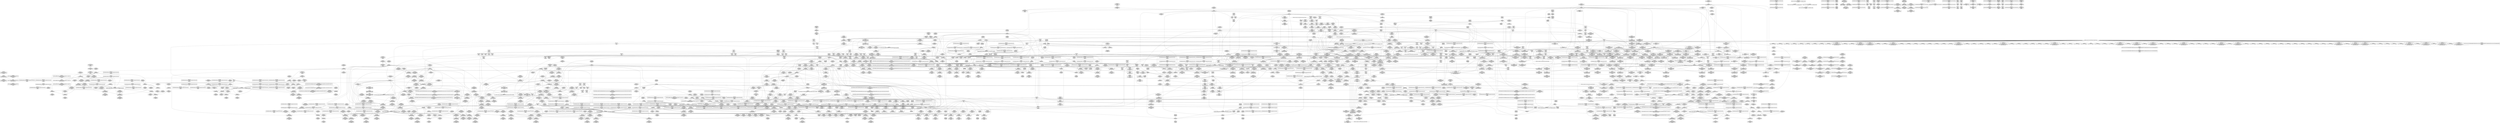 digraph {
	CE0x50bda70 [shape=record,shape=Mrecord,label="{CE0x50bda70|_call_void_asm_sideeffect_,_memory_,_dirflag_,_fpsr_,_flags_()_#3,_!dbg_!27711,_!srcloc_!27714|include/linux/rcupdate.h,244}"]
	CE0x5020f70 [shape=record,shape=Mrecord,label="{CE0x5020f70|rcu_read_lock:do.body|*SummSink*}"]
	CE0x50c47d0 [shape=record,shape=Mrecord,label="{CE0x50c47d0|i64*_getelementptr_inbounds_(_4_x_i64_,_4_x_i64_*___llvm_gcov_ctr134,_i64_0,_i64_3)|*Constant*|*SummSink*}"]
	CE0x505db30 [shape=record,shape=Mrecord,label="{CE0x505db30|GLOBAL:rcu_lock_acquire|*Constant*|*SummSink*}"]
	CE0x4ffbb10 [shape=record,shape=Mrecord,label="{CE0x4ffbb10|current_sid:tmp14|security/selinux/hooks.c,218|*SummSink*}"]
	CE0x4ff4380 [shape=record,shape=Mrecord,label="{CE0x4ff4380|i64*_getelementptr_inbounds_(_11_x_i64_,_11_x_i64_*___llvm_gcov_ctr125,_i64_0,_i64_1)|*Constant*|*SummSource*}"]
	CE0x4f9e0d0 [shape=record,shape=Mrecord,label="{CE0x4f9e0d0|_call_void_lockdep_rcu_suspicious(i8*_getelementptr_inbounds_(_25_x_i8_,_25_x_i8_*_.str3,_i32_0,_i32_0),_i32_218,_i8*_getelementptr_inbounds_(_45_x_i8_,_45_x_i8_*_.str12,_i32_0,_i32_0))_#10,_!dbg_!27727|security/selinux/hooks.c,218|*SummSink*}"]
	CE0x4fb6880 [shape=record,shape=Mrecord,label="{CE0x4fb6880|i64_8|*Constant*|*SummSink*}"]
	CE0x4ff9150 [shape=record,shape=Mrecord,label="{CE0x4ff9150|i64*_getelementptr_inbounds_(_11_x_i64_,_11_x_i64_*___llvm_gcov_ctr125,_i64_0,_i64_0)|*Constant*}"]
	CE0x50eca70 [shape=record,shape=Mrecord,label="{CE0x50eca70|i64*_getelementptr_inbounds_(_4_x_i64_,_4_x_i64_*___llvm_gcov_ctr129,_i64_0,_i64_2)|*Constant*}"]
	CE0x501d0d0 [shape=record,shape=Mrecord,label="{CE0x501d0d0|i8*_getelementptr_inbounds_(_42_x_i8_,_42_x_i8_*_.str46,_i32_0,_i32_0)|*Constant*|*SummSource*}"]
	CE0x4f93d50 [shape=record,shape=Mrecord,label="{CE0x4f93d50|current_sid:entry}"]
	CE0x5043a60 [shape=record,shape=Mrecord,label="{CE0x5043a60|__rcu_read_lock:tmp}"]
	CE0x5009130 [shape=record,shape=Mrecord,label="{CE0x5009130|i32_22|*Constant*|*SummSink*}"]
	CE0x5003960 [shape=record,shape=Mrecord,label="{CE0x5003960|get_current:entry}"]
	CE0x4f80c90 [shape=record,shape=Mrecord,label="{CE0x4f80c90|i64*_getelementptr_inbounds_(_2_x_i64_,_2_x_i64_*___llvm_gcov_ctr98,_i64_0,_i64_0)|*Constant*|*SummSource*}"]
	CE0x4f8c370 [shape=record,shape=Mrecord,label="{CE0x4f8c370|current_sid:do.end}"]
	CE0x4f9e970 [shape=record,shape=Mrecord,label="{CE0x4f9e970|current_sid:tmp2|*SummSink*}"]
	CE0x5019a90 [shape=record,shape=Mrecord,label="{CE0x5019a90|rcu_read_lock:tmp13|include/linux/rcupdate.h,882|*SummSink*}"]
	CE0x4f98320 [shape=record,shape=Mrecord,label="{CE0x4f98320|selinux_shm_alloc_security:return|*SummSource*}"]
	CE0x509ea70 [shape=record,shape=Mrecord,label="{CE0x509ea70|i64*_getelementptr_inbounds_(_11_x_i64_,_11_x_i64_*___llvm_gcov_ctr132,_i64_0,_i64_8)|*Constant*|*SummSource*}"]
	CE0x5013230 [shape=record,shape=Mrecord,label="{CE0x5013230|ipc_alloc_security:tmp9|security/selinux/hooks.c,5087}"]
	CE0x4ff2f30 [shape=record,shape=Mrecord,label="{CE0x4ff2f30|_call_void_mcount()_#3}"]
	CE0x500cbd0 [shape=record,shape=Mrecord,label="{CE0x500cbd0|task_sid:call|security/selinux/hooks.c,208|*SummSource*}"]
	CE0x4f81240 [shape=record,shape=Mrecord,label="{CE0x4f81240|80:_i32,_112:_i8*,_:_CMRE_27,28_}"]
	CE0x4f8fd80 [shape=record,shape=Mrecord,label="{CE0x4f8fd80|selinux_shm_alloc_security:ad|security/selinux/hooks.c, 5294}"]
	CE0x4ff8f40 [shape=record,shape=Mrecord,label="{CE0x4ff8f40|%struct.ipc_security_struct*_null|*Constant*|*SummSink*}"]
	CE0x503ce40 [shape=record,shape=Mrecord,label="{CE0x503ce40|i64*_getelementptr_inbounds_(_2_x_i64_,_2_x_i64_*___llvm_gcov_ctr182,_i64_0,_i64_1)|*Constant*|*SummSource*}"]
	CE0x4fdbab0 [shape=record,shape=Mrecord,label="{CE0x4fdbab0|kzalloc:call|include/linux/slab.h,578|*SummSource*}"]
	CE0x5008850 [shape=record,shape=Mrecord,label="{CE0x5008850|rcu_read_lock:tmp3}"]
	CE0x50059b0 [shape=record,shape=Mrecord,label="{CE0x50059b0|__preempt_count_sub:entry|*SummSource*}"]
	CE0x4f89bc0 [shape=record,shape=Mrecord,label="{CE0x4f89bc0|80:_i32,_112:_i8*,_:_CMRE_21,22_}"]
	CE0x503d890 [shape=record,shape=Mrecord,label="{CE0x503d890|kmalloc:tmp1}"]
	CE0x5034420 [shape=record,shape=Mrecord,label="{CE0x5034420|ipc_alloc_security:tmp5|security/selinux/hooks.c,5084|*SummSink*}"]
	CE0x617a9c0 [shape=record,shape=Mrecord,label="{CE0x617a9c0|80:_i32,_112:_i8*,_:_CMRE_3,4_}"]
	CE0x4ff0d20 [shape=record,shape=Mrecord,label="{CE0x4ff0d20|i64*_getelementptr_inbounds_(_2_x_i64_,_2_x_i64_*___llvm_gcov_ctr302,_i64_0,_i64_0)|*Constant*|*SummSink*}"]
	CE0x504cad0 [shape=record,shape=Mrecord,label="{CE0x504cad0|_call_void_mcount()_#3|*SummSink*}"]
	CE0x50aa120 [shape=record,shape=Mrecord,label="{CE0x50aa120|_ret_void,_!dbg_!27717|include/linux/rcupdate.h,424}"]
	CE0x4f95c90 [shape=record,shape=Mrecord,label="{CE0x4f95c90|selinux_shm_alloc_security:tmp}"]
	CE0x4fe8f10 [shape=record,shape=Mrecord,label="{CE0x4fe8f10|ipc_free_security:entry|*SummSink*}"]
	CE0x503df20 [shape=record,shape=Mrecord,label="{CE0x503df20|task_sid:do.end|*SummSink*}"]
	CE0x502be80 [shape=record,shape=Mrecord,label="{CE0x502be80|i64_6|*Constant*}"]
	CE0x50d17a0 [shape=record,shape=Mrecord,label="{CE0x50d17a0|__preempt_count_add:do.end}"]
	CE0x50b9370 [shape=record,shape=Mrecord,label="{CE0x50b9370|__preempt_count_sub:sub|./arch/x86/include/asm/preempt.h,77|*SummSource*}"]
	CE0x4ff2e90 [shape=record,shape=Mrecord,label="{CE0x4ff2e90|i64*_getelementptr_inbounds_(_11_x_i64_,_11_x_i64_*___llvm_gcov_ctr125,_i64_0,_i64_6)|*Constant*|*SummSink*}"]
	CE0x503c2e0 [shape=record,shape=Mrecord,label="{CE0x503c2e0|void_(i32*,_i32,_i32*)*_asm_addl_$1,_%gs:$0_,_*m,ri,*m,_dirflag_,_fpsr_,_flags_}"]
	CE0x4fe5f60 [shape=record,shape=Mrecord,label="{CE0x4fe5f60|selinux_shm_alloc_security:retval.0|*SummSource*}"]
	CE0x4f81930 [shape=record,shape=Mrecord,label="{CE0x4f81930|_ret_i32_%tmp24,_!dbg_!27742|security/selinux/hooks.c,220}"]
	CE0x500cd30 [shape=record,shape=Mrecord,label="{CE0x500cd30|task_sid:call|security/selinux/hooks.c,208|*SummSink*}"]
	CE0x500ed60 [shape=record,shape=Mrecord,label="{CE0x500ed60|task_sid:tmp4|*LoadInst*|security/selinux/hooks.c,208|*SummSink*}"]
	CE0x50311f0 [shape=record,shape=Mrecord,label="{CE0x50311f0|task_sid:tmp5|security/selinux/hooks.c,208|*SummSource*}"]
	CE0x4fe3730 [shape=record,shape=Mrecord,label="{CE0x4fe3730|i8*_getelementptr_inbounds_(_45_x_i8_,_45_x_i8_*_.str12,_i32_0,_i32_0)|*Constant*}"]
	CE0x4fefee0 [shape=record,shape=Mrecord,label="{CE0x4fefee0|GLOBAL:kfree|*Constant*}"]
	CE0x50079a0 [shape=record,shape=Mrecord,label="{CE0x50079a0|task_sid:tobool1|security/selinux/hooks.c,208|*SummSource*}"]
	CE0x5008cc0 [shape=record,shape=Mrecord,label="{CE0x5008cc0|i32_22|*Constant*}"]
	CE0x5052ca0 [shape=record,shape=Mrecord,label="{CE0x5052ca0|__rcu_read_lock:entry|*SummSource*}"]
	CE0x4fda340 [shape=record,shape=Mrecord,label="{CE0x4fda340|i64*_getelementptr_inbounds_(_11_x_i64_,_11_x_i64_*___llvm_gcov_ctr125,_i64_0,_i64_10)|*Constant*}"]
	CE0x50d43b0 [shape=record,shape=Mrecord,label="{CE0x50d43b0|i64*_getelementptr_inbounds_(_4_x_i64_,_4_x_i64_*___llvm_gcov_ctr135,_i64_0,_i64_0)|*Constant*|*SummSink*}"]
	CE0x501a0c0 [shape=record,shape=Mrecord,label="{CE0x501a0c0|rcu_read_lock:tmp15|include/linux/rcupdate.h,882}"]
	"CONST[source:0(mediator),value:0(static)][purpose:{operation}][SnkIdx:3]"
	CE0x5031c40 [shape=record,shape=Mrecord,label="{CE0x5031c40|ipc_alloc_security:call1|security/selinux/hooks.c,5087|*SummSource*}"]
	CE0x5011e80 [shape=record,shape=Mrecord,label="{CE0x5011e80|GLOBAL:__preempt_count|Global_var:__preempt_count|*SummSink*}"]
	CE0x4faeb70 [shape=record,shape=Mrecord,label="{CE0x4faeb70|ipc_alloc_security:sclass|Function::ipc_alloc_security&Arg::sclass::}"]
	CE0x50293e0 [shape=record,shape=Mrecord,label="{CE0x50293e0|kzalloc:flags|Function::kzalloc&Arg::flags::|*SummSource*}"]
	CE0x4ff5180 [shape=record,shape=Mrecord,label="{CE0x4ff5180|ipc_alloc_security:tmp7|security/selinux/hooks.c,5085|*SummSource*}"]
	CE0x4f808f0 [shape=record,shape=Mrecord,label="{CE0x4f808f0|get_current:tmp2|*SummSource*}"]
	CE0x4fbe5a0 [shape=record,shape=Mrecord,label="{CE0x4fbe5a0|_ret_i32_%retval.0,_!dbg_!27728|security/selinux/avc.c,775|*SummSink*}"]
	CE0x5003ae0 [shape=record,shape=Mrecord,label="{CE0x5003ae0|i32_78|*Constant*}"]
	CE0x504f740 [shape=record,shape=Mrecord,label="{CE0x504f740|i8*_getelementptr_inbounds_(_41_x_i8_,_41_x_i8_*_.str44,_i32_0,_i32_0)|*Constant*|*SummSource*}"]
	CE0x50c01c0 [shape=record,shape=Mrecord,label="{CE0x50c01c0|GLOBAL:__preempt_count_sub|*Constant*}"]
	CE0x501e590 [shape=record,shape=Mrecord,label="{CE0x501e590|_call_void_lockdep_rcu_suspicious(i8*_getelementptr_inbounds_(_25_x_i8_,_25_x_i8_*_.str45,_i32_0,_i32_0),_i32_883,_i8*_getelementptr_inbounds_(_42_x_i8_,_42_x_i8_*_.str46,_i32_0,_i32_0))_#10,_!dbg_!27728|include/linux/rcupdate.h,882|*SummSource*}"]
	CE0x50cef30 [shape=record,shape=Mrecord,label="{CE0x50cef30|rcu_lock_release:tmp7|*SummSource*}"]
	CE0x50a5250 [shape=record,shape=Mrecord,label="{CE0x50a5250|_call_void_lockdep_rcu_suspicious(i8*_getelementptr_inbounds_(_25_x_i8_,_25_x_i8_*_.str45,_i32_0,_i32_0),_i32_934,_i8*_getelementptr_inbounds_(_44_x_i8_,_44_x_i8_*_.str47,_i32_0,_i32_0))_#10,_!dbg_!27726|include/linux/rcupdate.h,933|*SummSink*}"]
	CE0x4faf2c0 [shape=record,shape=Mrecord,label="{CE0x4faf2c0|80:_i32,_112:_i8*,_:_CMRE_88,92_|*MultipleSource*|Function::selinux_shm_alloc_security&Arg::shp::|security/selinux/hooks.c,5298}"]
	CE0x4fae710 [shape=record,shape=Mrecord,label="{CE0x4fae710|GLOBAL:current_sid|*Constant*}"]
	CE0x50bd380 [shape=record,shape=Mrecord,label="{CE0x50bd380|i64*_getelementptr_inbounds_(_4_x_i64_,_4_x_i64_*___llvm_gcov_ctr133,_i64_0,_i64_0)|*Constant*}"]
	CE0x4f9fbf0 [shape=record,shape=Mrecord,label="{CE0x4f9fbf0|80:_i32,_112:_i8*,_:_CMRE_59,60_}"]
	CE0x502abf0 [shape=record,shape=Mrecord,label="{CE0x502abf0|task_sid:tmp8|security/selinux/hooks.c,208|*SummSource*}"]
	CE0x503e640 [shape=record,shape=Mrecord,label="{CE0x503e640|task_sid:tmp12|security/selinux/hooks.c,208|*SummSink*}"]
	CE0x500a0d0 [shape=record,shape=Mrecord,label="{CE0x500a0d0|current_sid:tmp23|security/selinux/hooks.c,218|*SummSink*}"]
	CE0x4ff37c0 [shape=record,shape=Mrecord,label="{CE0x4ff37c0|ipc_alloc_security:tmp1|*SummSource*}"]
	CE0x4f92530 [shape=record,shape=Mrecord,label="{CE0x4f92530|80:_i32,_112:_i8*,_:_CMRE_24,25_}"]
	CE0x50d8c10 [shape=record,shape=Mrecord,label="{CE0x50d8c10|_call_void___preempt_count_sub(i32_1)_#10,_!dbg_!27715|include/linux/rcupdate.h,244}"]
	CE0x4fe4570 [shape=record,shape=Mrecord,label="{CE0x4fe4570|i64*_getelementptr_inbounds_(_9_x_i64_,_9_x_i64_*___llvm_gcov_ctr310,_i64_0,_i64_6)|*Constant*|*SummSource*}"]
	CE0x4f8c530 [shape=record,shape=Mrecord,label="{CE0x4f8c530|current_sid:do.end|*SummSink*}"]
	CE0x50060c0 [shape=record,shape=Mrecord,label="{CE0x50060c0|rcu_lock_release:tmp4|include/linux/rcupdate.h,423|*SummSource*}"]
	CE0x4faad10 [shape=record,shape=Mrecord,label="{CE0x4faad10|ipc_alloc_security:task|Function::ipc_alloc_security&Arg::task::}"]
	CE0x4fb79a0 [shape=record,shape=Mrecord,label="{CE0x4fb79a0|current_sid:tmp15|security/selinux/hooks.c,218|*SummSink*}"]
	CE0x50cf0a0 [shape=record,shape=Mrecord,label="{CE0x50cf0a0|i8*_undef|*Constant*}"]
	CE0x4fe4260 [shape=record,shape=Mrecord,label="{CE0x4fe4260|i64*_getelementptr_inbounds_(_9_x_i64_,_9_x_i64_*___llvm_gcov_ctr310,_i64_0,_i64_6)|*Constant*}"]
	CE0x50536e0 [shape=record,shape=Mrecord,label="{CE0x50536e0|rcu_read_lock:tmp7|include/linux/rcupdate.h,882|*SummSource*}"]
	CE0x4fdab40 [shape=record,shape=Mrecord,label="{CE0x4fdab40|selinux_shm_alloc_security:call6|security/selinux/hooks.c,5307}"]
	CE0x50be5a0 [shape=record,shape=Mrecord,label="{CE0x50be5a0|i32_2|*Constant*}"]
	CE0x5058fc0 [shape=record,shape=Mrecord,label="{CE0x5058fc0|rcu_read_lock:tmp5|include/linux/rcupdate.h,882|*SummSink*}"]
	CE0x502f640 [shape=record,shape=Mrecord,label="{CE0x502f640|task_sid:do.body5|*SummSink*}"]
	CE0x5058950 [shape=record,shape=Mrecord,label="{CE0x5058950|GLOBAL:rcu_read_unlock.__warned|Global_var:rcu_read_unlock.__warned}"]
	CE0x500b6b0 [shape=record,shape=Mrecord,label="{CE0x500b6b0|current_sid:tmp24|security/selinux/hooks.c,220|*SummSink*}"]
	CE0x50b9110 [shape=record,shape=Mrecord,label="{CE0x50b9110|i32_0|*Constant*}"]
	CE0x6c529a0 [shape=record,shape=Mrecord,label="{CE0x6c529a0|80:_i32,_112:_i8*,_:_CMRE_35,36_}"]
	CE0x5014100 [shape=record,shape=Mrecord,label="{CE0x5014100|ipc_alloc_security:if.then}"]
	CE0x5041d80 [shape=record,shape=Mrecord,label="{CE0x5041d80|task_sid:tmp10|security/selinux/hooks.c,208|*SummSource*}"]
	CE0x4f8f9a0 [shape=record,shape=Mrecord,label="{CE0x4f8f9a0|80:_i32,_112:_i8*,_:_CMRE_63,64_}"]
	CE0x4ffee80 [shape=record,shape=Mrecord,label="{CE0x4ffee80|rcu_read_unlock:if.then|*SummSource*}"]
	CE0x50d7bb0 [shape=record,shape=Mrecord,label="{CE0x50d7bb0|__preempt_count_add:tmp4|./arch/x86/include/asm/preempt.h,72|*SummSource*}"]
	CE0x5055270 [shape=record,shape=Mrecord,label="{CE0x5055270|get_current:tmp1}"]
	CE0x50bed60 [shape=record,shape=Mrecord,label="{CE0x50bed60|i64*_getelementptr_inbounds_(_4_x_i64_,_4_x_i64_*___llvm_gcov_ctr128,_i64_0,_i64_0)|*Constant*|*SummSink*}"]
	CE0x4fab1e0 [shape=record,shape=Mrecord,label="{CE0x4fab1e0|80:_i32,_112:_i8*,_:_CMRE_47,48_}"]
	CE0x5029d80 [shape=record,shape=Mrecord,label="{CE0x5029d80|ipc_alloc_security:tmp4|security/selinux/hooks.c,5084}"]
	CE0x50189f0 [shape=record,shape=Mrecord,label="{CE0x50189f0|i64_6|*Constant*}"]
	CE0x50007d0 [shape=record,shape=Mrecord,label="{CE0x50007d0|ipc_alloc_security:retval.0|*SummSource*}"]
	CE0x509e6d0 [shape=record,shape=Mrecord,label="{CE0x509e6d0|i64*_getelementptr_inbounds_(_11_x_i64_,_11_x_i64_*___llvm_gcov_ctr132,_i64_0,_i64_8)|*Constant*}"]
	CE0x5034f30 [shape=record,shape=Mrecord,label="{CE0x5034f30|cred_sid:bb|*SummSource*}"]
	CE0x502c790 [shape=record,shape=Mrecord,label="{CE0x502c790|_call_void_mcount()_#3|*SummSink*}"]
	CE0x5020210 [shape=record,shape=Mrecord,label="{CE0x5020210|rcu_read_lock:tmp22|include/linux/rcupdate.h,884|*SummSource*}"]
	CE0x4fdf490 [shape=record,shape=Mrecord,label="{CE0x4fdf490|selinux_shm_alloc_security:tmp14|security/selinux/hooks.c,5309}"]
	CE0x50be180 [shape=record,shape=Mrecord,label="{CE0x50be180|__rcu_read_unlock:bb}"]
	CE0x505c0e0 [shape=record,shape=Mrecord,label="{CE0x505c0e0|rcu_read_unlock:tmp13|include/linux/rcupdate.h,933|*SummSource*}"]
	CE0x50c04b0 [shape=record,shape=Mrecord,label="{CE0x50c04b0|rcu_lock_acquire:__here|*SummSink*}"]
	CE0x5024c70 [shape=record,shape=Mrecord,label="{CE0x5024c70|task_sid:call3|security/selinux/hooks.c,208|*SummSource*}"]
	CE0x4fb3340 [shape=record,shape=Mrecord,label="{CE0x4fb3340|ipc_alloc_security:sclass2|security/selinux/hooks.c,5088}"]
	CE0x50c0aa0 [shape=record,shape=Mrecord,label="{CE0x50c0aa0|i64*_getelementptr_inbounds_(_4_x_i64_,_4_x_i64_*___llvm_gcov_ctr129,_i64_0,_i64_1)|*Constant*}"]
	CE0x4fe62e0 [shape=record,shape=Mrecord,label="{CE0x4fe62e0|i64*_getelementptr_inbounds_(_9_x_i64_,_9_x_i64_*___llvm_gcov_ctr310,_i64_0,_i64_8)|*Constant*}"]
	CE0x4ffe820 [shape=record,shape=Mrecord,label="{CE0x4ffe820|i64*_getelementptr_inbounds_(_4_x_i64_,_4_x_i64_*___llvm_gcov_ctr128,_i64_0,_i64_1)|*Constant*}"]
	CE0x50bb370 [shape=record,shape=Mrecord,label="{CE0x50bb370|_call_void_mcount()_#3|*SummSource*}"]
	CE0x4ffcf90 [shape=record,shape=Mrecord,label="{CE0x4ffcf90|ipc_free_security:tmp2}"]
	CE0x4f97f00 [shape=record,shape=Mrecord,label="{CE0x4f97f00|selinux_shm_alloc_security:if.then}"]
	CE0x4f9a710 [shape=record,shape=Mrecord,label="{CE0x4f9a710|80:_i32,_112:_i8*,_:_CMRE_96,100_|*MultipleSource*|Function::selinux_shm_alloc_security&Arg::shp::|security/selinux/hooks.c,5298}"]
	CE0x4ffdb60 [shape=record,shape=Mrecord,label="{CE0x4ffdb60|_ret_void,_!dbg_!27719|./arch/x86/include/asm/preempt.h,73}"]
	CE0x501b930 [shape=record,shape=Mrecord,label="{CE0x501b930|_call_void_lockdep_rcu_suspicious(i8*_getelementptr_inbounds_(_25_x_i8_,_25_x_i8_*_.str45,_i32_0,_i32_0),_i32_883,_i8*_getelementptr_inbounds_(_42_x_i8_,_42_x_i8_*_.str46,_i32_0,_i32_0))_#10,_!dbg_!27728|include/linux/rcupdate.h,882|*SummSink*}"]
	CE0x4f8e710 [shape=record,shape=Mrecord,label="{CE0x4f8e710|ipc_alloc_security:call|security/selinux/hooks.c,5083|*SummSource*}"]
	CE0x4f9c2e0 [shape=record,shape=Mrecord,label="{CE0x4f9c2e0|kmalloc:tmp|*SummSource*}"]
	CE0x4f849d0 [shape=record,shape=Mrecord,label="{CE0x4f849d0|selinux_shm_alloc_security:tmp5|security/selinux/hooks.c,5299|*SummSink*}"]
	CE0x4f99600 [shape=record,shape=Mrecord,label="{CE0x4f99600|i64*_getelementptr_inbounds_(_9_x_i64_,_9_x_i64_*___llvm_gcov_ctr310,_i64_0,_i64_3)|*Constant*|*SummSource*}"]
	CE0x501d060 [shape=record,shape=Mrecord,label="{CE0x501d060|i8*_getelementptr_inbounds_(_42_x_i8_,_42_x_i8_*_.str46,_i32_0,_i32_0)|*Constant*}"]
	CE0x50a8460 [shape=record,shape=Mrecord,label="{CE0x50a8460|rcu_read_unlock:tmp22|include/linux/rcupdate.h,935}"]
	CE0x4fe27c0 [shape=record,shape=Mrecord,label="{CE0x4fe27c0|_ret_i8*_%call,_!dbg_!27714|include/linux/slab.h,429|*SummSink*}"]
	CE0x4fdacf0 [shape=record,shape=Mrecord,label="{CE0x4fdacf0|selinux_shm_alloc_security:tmp11|security/selinux/hooks.c,5307|*SummSource*}"]
	CE0x5001410 [shape=record,shape=Mrecord,label="{CE0x5001410|task_sid:tmp22|security/selinux/hooks.c,208|*SummSource*}"]
	CE0x50cfb20 [shape=record,shape=Mrecord,label="{CE0x50cfb20|__rcu_read_lock:do.end}"]
	CE0x4ffb700 [shape=record,shape=Mrecord,label="{CE0x4ffb700|kzalloc:size|Function::kzalloc&Arg::size::|*SummSink*}"]
	CE0x4fad360 [shape=record,shape=Mrecord,label="{CE0x4fad360|ipc_alloc_security:tmp8|security/selinux/hooks.c,5085|*SummSource*}"]
	CE0x500c0a0 [shape=record,shape=Mrecord,label="{CE0x500c0a0|kzalloc:tmp|*SummSink*}"]
	CE0x4fb5440 [shape=record,shape=Mrecord,label="{CE0x4fb5440|_ret_i32_%retval.0,_!dbg_!27746|security/selinux/hooks.c,5314|*SummSink*}"]
	CE0x4fa9070 [shape=record,shape=Mrecord,label="{CE0x4fa9070|GLOBAL:get_current|*Constant*|*SummSource*}"]
	CE0x509a970 [shape=record,shape=Mrecord,label="{CE0x509a970|COLLAPSED:_GCMRE___llvm_gcov_ctr132_internal_global_11_x_i64_zeroinitializer:_elem_0:default:}"]
	CE0x505fa60 [shape=record,shape=Mrecord,label="{CE0x505fa60|cred_sid:tmp|*SummSource*}"]
	CE0x50d0a40 [shape=record,shape=Mrecord,label="{CE0x50d0a40|COLLAPSED:_GCMRE___llvm_gcov_ctr130_internal_global_4_x_i64_zeroinitializer:_elem_0:default:}"]
	CE0x5030e00 [shape=record,shape=Mrecord,label="{CE0x5030e00|_ret_void,_!dbg_!27717|include/linux/rcupdate.h,419|*SummSink*}"]
	CE0x4f950f0 [shape=record,shape=Mrecord,label="{CE0x4f950f0|80:_i32,_112:_i8*,_:_CMRE_58,59_}"]
	CE0x4f97a70 [shape=record,shape=Mrecord,label="{CE0x4f97a70|i64*_getelementptr_inbounds_(_9_x_i64_,_9_x_i64_*___llvm_gcov_ctr310,_i64_0,_i64_0)|*Constant*|*SummSource*}"]
	CE0x505bd70 [shape=record,shape=Mrecord,label="{CE0x505bd70|_call_void_mcount()_#3}"]
	CE0x5008db0 [shape=record,shape=Mrecord,label="{CE0x5008db0|current_sid:tmp21|security/selinux/hooks.c,218|*SummSink*}"]
	CE0x50b5590 [shape=record,shape=Mrecord,label="{CE0x50b5590|__rcu_read_unlock:tmp1|*SummSource*}"]
	CE0x509e1f0 [shape=record,shape=Mrecord,label="{CE0x509e1f0|rcu_read_unlock:tmp16|include/linux/rcupdate.h,933}"]
	CE0x4ffb880 [shape=record,shape=Mrecord,label="{CE0x4ffb880|i32_208|*Constant*|*SummSource*}"]
	CE0x5056560 [shape=record,shape=Mrecord,label="{CE0x5056560|_ret_void,_!dbg_!27735|include/linux/rcupdate.h,938|*SummSink*}"]
	CE0x50abf30 [shape=record,shape=Mrecord,label="{CE0x50abf30|_call_void_lock_acquire(%struct.lockdep_map*_%map,_i32_0,_i32_0,_i32_2,_i32_0,_%struct.lockdep_map*_null,_i64_ptrtoint_(i8*_blockaddress(_rcu_lock_acquire,_%__here)_to_i64))_#10,_!dbg_!27716|include/linux/rcupdate.h,418|*SummSink*}"]
	CE0x4f8d430 [shape=record,shape=Mrecord,label="{CE0x4f8d430|kzalloc:or|include/linux/slab.h,578|*SummSource*}"]
	CE0x5057a90 [shape=record,shape=Mrecord,label="{CE0x5057a90|rcu_read_lock:if.then|*SummSink*}"]
	CE0x4ff8000 [shape=record,shape=Mrecord,label="{CE0x4ff8000|i64*_getelementptr_inbounds_(_11_x_i64_,_11_x_i64_*___llvm_gcov_ctr125,_i64_0,_i64_0)|*Constant*|*SummSink*}"]
	CE0x50285d0 [shape=record,shape=Mrecord,label="{CE0x50285d0|ipc_alloc_security:tmp4|security/selinux/hooks.c,5084|*SummSource*}"]
	CE0x4fb1970 [shape=record,shape=Mrecord,label="{CE0x4fb1970|GLOBAL:kzalloc|*Constant*}"]
	CE0x4f81370 [shape=record,shape=Mrecord,label="{CE0x4f81370|80:_i32,_112:_i8*,_:_CMRE_28,29_}"]
	CE0x50e2d30 [shape=record,shape=Mrecord,label="{CE0x50e2d30|i64*_getelementptr_inbounds_(_4_x_i64_,_4_x_i64_*___llvm_gcov_ctr135,_i64_0,_i64_2)|*Constant*}"]
	CE0x509f1c0 [shape=record,shape=Mrecord,label="{CE0x509f1c0|rcu_read_unlock:do.end|*SummSource*}"]
	CE0x509d0a0 [shape=record,shape=Mrecord,label="{CE0x509d0a0|rcu_lock_acquire:tmp5|include/linux/rcupdate.h,418|*SummSource*}"]
	CE0x4fff590 [shape=record,shape=Mrecord,label="{CE0x4fff590|ipc_alloc_security:tmp11|security/selinux/hooks.c,5090|*SummSink*}"]
	CE0x50d0ab0 [shape=record,shape=Mrecord,label="{CE0x50d0ab0|rcu_lock_acquire:tmp|*SummSource*}"]
	CE0x50d7c20 [shape=record,shape=Mrecord,label="{CE0x50d7c20|__preempt_count_add:tmp4|./arch/x86/include/asm/preempt.h,72|*SummSink*}"]
	CE0x5029c10 [shape=record,shape=Mrecord,label="{CE0x5029c10|GLOBAL:__llvm_gcov_ctr301|Global_var:__llvm_gcov_ctr301|*SummSink*}"]
	CE0x5015db0 [shape=record,shape=Mrecord,label="{CE0x5015db0|__rcu_read_lock:tmp5|include/linux/rcupdate.h,239}"]
	CE0x4fe9630 [shape=record,shape=Mrecord,label="{CE0x4fe9630|_ret_void,_!dbg_!27719|security/selinux/hooks.c,5100|*SummSource*}"]
	CE0x5056210 [shape=record,shape=Mrecord,label="{CE0x5056210|_ret_void,_!dbg_!27735|include/linux/rcupdate.h,938}"]
	CE0x4ff6810 [shape=record,shape=Mrecord,label="{CE0x4ff6810|i64_5|*Constant*}"]
	CE0x5020bf0 [shape=record,shape=Mrecord,label="{CE0x5020bf0|rcu_read_unlock:tmp|*SummSink*}"]
	CE0x505fff0 [shape=record,shape=Mrecord,label="{CE0x505fff0|GLOBAL:task_sid.__warned|Global_var:task_sid.__warned|*SummSource*}"]
	CE0x4fb5280 [shape=record,shape=Mrecord,label="{CE0x4fb5280|_ret_i32_%retval.0,_!dbg_!27746|security/selinux/hooks.c,5314|*SummSource*}"]
	CE0x50c86b0 [shape=record,shape=Mrecord,label="{CE0x50c86b0|__preempt_count_add:tmp7|./arch/x86/include/asm/preempt.h,73}"]
	CE0x4fa04a0 [shape=record,shape=Mrecord,label="{CE0x4fa04a0|_ret_%struct.task_struct*_%tmp4,_!dbg_!27714|./arch/x86/include/asm/current.h,14|*SummSource*}"]
	CE0x503de60 [shape=record,shape=Mrecord,label="{CE0x503de60|task_sid:do.end}"]
	CE0x4fe1780 [shape=record,shape=Mrecord,label="{CE0x4fe1780|selinux_shm_alloc_security:u|security/selinux/hooks.c,5305|*SummSink*}"]
	CE0x5033780 [shape=record,shape=Mrecord,label="{CE0x5033780|i32_32768|*Constant*}"]
	CE0x4fb1e40 [shape=record,shape=Mrecord,label="{CE0x4fb1e40|80:_i32,_112:_i8*,_:_CMRE_70,71_}"]
	CE0x5042c50 [shape=record,shape=Mrecord,label="{CE0x5042c50|task_sid:tmp16|security/selinux/hooks.c,208|*SummSink*}"]
	CE0x50a4ff0 [shape=record,shape=Mrecord,label="{CE0x50a4ff0|i64*_getelementptr_inbounds_(_4_x_i64_,_4_x_i64_*___llvm_gcov_ctr135,_i64_0,_i64_3)|*Constant*|*SummSink*}"]
	CE0x4fba210 [shape=record,shape=Mrecord,label="{CE0x4fba210|selinux_shm_alloc_security:call2|security/selinux/hooks.c,5298|*SummSource*}"]
	"CONST[source:0(mediator),value:2(dynamic)][purpose:{object}][SnkIdx:2]"
	CE0x4fd9150 [shape=record,shape=Mrecord,label="{CE0x4fd9150|selinux_shm_alloc_security:type|security/selinux/hooks.c,5304|*SummSink*}"]
	CE0x5009320 [shape=record,shape=Mrecord,label="{CE0x5009320|COLLAPSED:_CMRE:_elem_0::|security/selinux/hooks.c,218}"]
	CE0x501fd60 [shape=record,shape=Mrecord,label="{CE0x501fd60|i64*_getelementptr_inbounds_(_11_x_i64_,_11_x_i64_*___llvm_gcov_ctr127,_i64_0,_i64_10)|*Constant*|*SummSource*}"]
	CE0x4fa4fe0 [shape=record,shape=Mrecord,label="{CE0x4fa4fe0|80:_i32,_112:_i8*,_:_CMRE_168,172_|*MultipleSource*|Function::selinux_shm_alloc_security&Arg::shp::|security/selinux/hooks.c,5298}"]
	CE0x4fe3110 [shape=record,shape=Mrecord,label="{CE0x4fe3110|task_sid:tmp7|security/selinux/hooks.c,208}"]
	CE0x4fb6970 [shape=record,shape=Mrecord,label="{CE0x4fb6970|i32_208|*Constant*}"]
	CE0x504dbb0 [shape=record,shape=Mrecord,label="{CE0x504dbb0|i64_3|*Constant*}"]
	CE0x4f9e060 [shape=record,shape=Mrecord,label="{CE0x4f9e060|_call_void_lockdep_rcu_suspicious(i8*_getelementptr_inbounds_(_25_x_i8_,_25_x_i8_*_.str3,_i32_0,_i32_0),_i32_218,_i8*_getelementptr_inbounds_(_45_x_i8_,_45_x_i8_*_.str12,_i32_0,_i32_0))_#10,_!dbg_!27727|security/selinux/hooks.c,218|*SummSource*}"]
	CE0x4fbf0c0 [shape=record,shape=Mrecord,label="{CE0x4fbf0c0|i64_5|*Constant*|*SummSource*}"]
	CE0x5052890 [shape=record,shape=Mrecord,label="{CE0x5052890|task_sid:tmp|*SummSink*}"]
	CE0x5048960 [shape=record,shape=Mrecord,label="{CE0x5048960|i64*_getelementptr_inbounds_(_13_x_i64_,_13_x_i64_*___llvm_gcov_ctr126,_i64_0,_i64_12)|*Constant*|*SummSource*}"]
	CE0x50a48a0 [shape=record,shape=Mrecord,label="{CE0x50a48a0|rcu_read_unlock:tmp18|include/linux/rcupdate.h,933|*SummSink*}"]
	CE0x505dda0 [shape=record,shape=Mrecord,label="{CE0x505dda0|_ret_void,_!dbg_!27735|include/linux/rcupdate.h,884}"]
	CE0x4fe5350 [shape=record,shape=Mrecord,label="{CE0x4fe5350|selinux_shm_alloc_security:tmp18|security/selinux/hooks.c,5313|*SummSink*}"]
	CE0x4ff2300 [shape=record,shape=Mrecord,label="{CE0x4ff2300|_call_void_mcount()_#3|*SummSink*}"]
	CE0x4f8ea50 [shape=record,shape=Mrecord,label="{CE0x4f8ea50|current_sid:call|security/selinux/hooks.c,218|*SummSource*}"]
	CE0x4fdcd70 [shape=record,shape=Mrecord,label="{CE0x4fdcd70|selinux_shm_alloc_security:tmp10|security/selinux/hooks.c,5305|*SummSink*}"]
	CE0x50a0250 [shape=record,shape=Mrecord,label="{CE0x50a0250|rcu_lock_acquire:__here}"]
	CE0x4ffba40 [shape=record,shape=Mrecord,label="{CE0x4ffba40|i32_208|*Constant*|*SummSink*}"]
	CE0x505ad30 [shape=record,shape=Mrecord,label="{CE0x505ad30|GLOBAL:__llvm_gcov_ctr132|Global_var:__llvm_gcov_ctr132}"]
	CE0x5016a10 [shape=record,shape=Mrecord,label="{CE0x5016a10|rcu_read_lock:tobool1|include/linux/rcupdate.h,882|*SummSink*}"]
	CE0x5032240 [shape=record,shape=Mrecord,label="{CE0x5032240|GLOBAL:task_sid|*Constant*|*SummSink*}"]
	CE0x501eea0 [shape=record,shape=Mrecord,label="{CE0x501eea0|rcu_read_lock:tmp19|include/linux/rcupdate.h,882}"]
	CE0x505cb80 [shape=record,shape=Mrecord,label="{CE0x505cb80|rcu_read_lock:land.lhs.true}"]
	CE0x5053530 [shape=record,shape=Mrecord,label="{CE0x5053530|rcu_read_lock:tmp7|include/linux/rcupdate.h,882}"]
	CE0x4fe13e0 [shape=record,shape=Mrecord,label="{CE0x4fe13e0|avc_has_perm:auditdata|Function::avc_has_perm&Arg::auditdata::}"]
	CE0x4faf610 [shape=record,shape=Mrecord,label="{CE0x4faf610|selinux_shm_alloc_security:tobool|security/selinux/hooks.c,5299|*SummSource*}"]
	CE0x4fb9870 [shape=record,shape=Mrecord,label="{CE0x4fb9870|COLLAPSED:_GCMRE___llvm_gcov_ctr126_internal_global_13_x_i64_zeroinitializer:_elem_0:default:}"]
	CE0x50fcab0 [shape=record,shape=Mrecord,label="{CE0x50fcab0|__preempt_count_sub:do.body}"]
	CE0x4f9bd50 [shape=record,shape=Mrecord,label="{CE0x4f9bd50|_call_void_mcount()_#3|*SummSource*}"]
	CE0x5054b70 [shape=record,shape=Mrecord,label="{CE0x5054b70|task_sid:if.then|*SummSink*}"]
	CE0x50583f0 [shape=record,shape=Mrecord,label="{CE0x50583f0|rcu_read_unlock:land.lhs.true2|*SummSink*}"]
	CE0x4fb4290 [shape=record,shape=Mrecord,label="{CE0x4fb4290|selinux_shm_alloc_security:tmp20|security/selinux/hooks.c,5314|*SummSink*}"]
	CE0x50a9ee0 [shape=record,shape=Mrecord,label="{CE0x50a9ee0|GLOBAL:__rcu_read_unlock|*Constant*}"]
	CE0x4fa6c10 [shape=record,shape=Mrecord,label="{CE0x4fa6c10|80:_i32,_112:_i8*,_:_CMRE_192,200_|*MultipleSource*|Function::selinux_shm_alloc_security&Arg::shp::|security/selinux/hooks.c,5298}"]
	CE0x502fb50 [shape=record,shape=Mrecord,label="{CE0x502fb50|GLOBAL:rcu_lock_acquire|*Constant*|*SummSource*}"]
	CE0x50081a0 [shape=record,shape=Mrecord,label="{CE0x50081a0|i64_3|*Constant*}"]
	CE0x4fe5830 [shape=record,shape=Mrecord,label="{CE0x4fe5830|selinux_shm_alloc_security:tmp19|security/selinux/hooks.c,5313}"]
	CE0x4ff4560 [shape=record,shape=Mrecord,label="{CE0x4ff4560|i64*_getelementptr_inbounds_(_11_x_i64_,_11_x_i64_*___llvm_gcov_ctr125,_i64_0,_i64_1)|*Constant*|*SummSink*}"]
	CE0x505f4e0 [shape=record,shape=Mrecord,label="{CE0x505f4e0|i32_77|*Constant*}"]
	CE0x6d14950 [shape=record,shape=Mrecord,label="{CE0x6d14950|selinux_shm_alloc_security:shm_perm|security/selinux/hooks.c,5298|*SummSink*}"]
	CE0x5026100 [shape=record,shape=Mrecord,label="{CE0x5026100|GLOBAL:__llvm_gcov_ctr126|Global_var:__llvm_gcov_ctr126|*SummSource*}"]
	CE0x4f96b90 [shape=record,shape=Mrecord,label="{CE0x4f96b90|80:_i32,_112:_i8*,_:_CMRE_2,3_}"]
	CE0x5023350 [shape=record,shape=Mrecord,label="{CE0x5023350|rcu_read_unlock:tobool|include/linux/rcupdate.h,933}"]
	CE0x502bfa0 [shape=record,shape=Mrecord,label="{CE0x502bfa0|i64_6|*Constant*|*SummSource*}"]
	CE0x5011760 [shape=record,shape=Mrecord,label="{CE0x5011760|GLOBAL:__preempt_count_add|*Constant*|*SummSource*}"]
	CE0x4ff77e0 [shape=record,shape=Mrecord,label="{CE0x4ff77e0|current_sid:tmp9|security/selinux/hooks.c,218}"]
	CE0x50c5750 [shape=record,shape=Mrecord,label="{CE0x50c5750|__preempt_count_sub:tmp3|*SummSink*}"]
	CE0x4fdaa10 [shape=record,shape=Mrecord,label="{CE0x4fdaa10|selinux_shm_alloc_security:shm_perm4|security/selinux/hooks.c,5305|*SummSource*}"]
	CE0x500f590 [shape=record,shape=Mrecord,label="{CE0x500f590|i64_7|*Constant*|*SummSink*}"]
	CE0x50d1560 [shape=record,shape=Mrecord,label="{CE0x50d1560|__rcu_read_unlock:tmp6|include/linux/rcupdate.h,245|*SummSink*}"]
	CE0x50c6410 [shape=record,shape=Mrecord,label="{CE0x50c6410|__preempt_count_sub:tmp4|./arch/x86/include/asm/preempt.h,77}"]
	CE0x50ac380 [shape=record,shape=Mrecord,label="{CE0x50ac380|GLOBAL:lock_acquire|*Constant*}"]
	CE0x50b2d60 [shape=record,shape=Mrecord,label="{CE0x50b2d60|i64_ptrtoint_(i8*_blockaddress(_rcu_lock_acquire,_%__here)_to_i64)|*Constant*}"]
	CE0x5023d30 [shape=record,shape=Mrecord,label="{CE0x5023d30|rcu_lock_acquire:map|Function::rcu_lock_acquire&Arg::map::|*SummSink*}"]
	CE0x504f3d0 [shape=record,shape=Mrecord,label="{CE0x504f3d0|i32_208|*Constant*}"]
	CE0x4fee780 [shape=record,shape=Mrecord,label="{CE0x4fee780|rcu_read_unlock:tmp12|include/linux/rcupdate.h,933|*SummSource*}"]
	CE0x4f8f8a0 [shape=record,shape=Mrecord,label="{CE0x4f8f8a0|80:_i32,_112:_i8*,_:_CMRE_62,63_}"]
	CE0x5054250 [shape=record,shape=Mrecord,label="{CE0x5054250|rcu_read_lock:tmp1}"]
	CE0x4fd9bb0 [shape=record,shape=Mrecord,label="{CE0x4fd9bb0|current_sid:tmp18|security/selinux/hooks.c,218}"]
	CE0x5031de0 [shape=record,shape=Mrecord,label="{CE0x5031de0|ipc_alloc_security:call1|security/selinux/hooks.c,5087|*SummSink*}"]
	CE0x4f9bdc0 [shape=record,shape=Mrecord,label="{CE0x4f9bdc0|GLOBAL:__llvm_gcov_ctr125|Global_var:__llvm_gcov_ctr125}"]
	CE0x50161b0 [shape=record,shape=Mrecord,label="{CE0x50161b0|_call_void___preempt_count_sub(i32_1)_#10,_!dbg_!27715|include/linux/rcupdate.h,244|*SummSink*}"]
	CE0x50d0370 [shape=record,shape=Mrecord,label="{CE0x50d0370|i64*_getelementptr_inbounds_(_4_x_i64_,_4_x_i64_*___llvm_gcov_ctr134,_i64_0,_i64_0)|*Constant*}"]
	CE0x501d590 [shape=record,shape=Mrecord,label="{CE0x501d590|i64*_getelementptr_inbounds_(_11_x_i64_,_11_x_i64_*___llvm_gcov_ctr127,_i64_0,_i64_9)|*Constant*}"]
	CE0x4f93390 [shape=record,shape=Mrecord,label="{CE0x4f93390|selinux_shm_alloc_security:tmp4|security/selinux/hooks.c,5299|*SummSink*}"]
	CE0x50cb2a0 [shape=record,shape=Mrecord,label="{CE0x50cb2a0|__preempt_count_add:bb|*SummSink*}"]
	CE0x4fb5cd0 [shape=record,shape=Mrecord,label="{CE0x4fb5cd0|i8*_getelementptr_inbounds_(_25_x_i8_,_25_x_i8_*_.str3,_i32_0,_i32_0)|*Constant*|*SummSink*}"]
	CE0x5048ad0 [shape=record,shape=Mrecord,label="{CE0x5048ad0|task_sid:tmp26|security/selinux/hooks.c,208|*SummSource*}"]
	CE0x4feeb60 [shape=record,shape=Mrecord,label="{CE0x4feeb60|i64*_getelementptr_inbounds_(_6_x_i64_,_6_x_i64_*___llvm_gcov_ctr301,_i64_0,_i64_5)|*Constant*|*SummSource*}"]
	CE0x503cc10 [shape=record,shape=Mrecord,label="{CE0x503cc10|rcu_lock_acquire:tmp3|*SummSource*}"]
	CE0x5025f90 [shape=record,shape=Mrecord,label="{CE0x5025f90|GLOBAL:__llvm_gcov_ctr126|Global_var:__llvm_gcov_ctr126}"]
	CE0x5051610 [shape=record,shape=Mrecord,label="{CE0x5051610|task_sid:tmp19|security/selinux/hooks.c,208|*SummSource*}"]
	CE0x4fb21c0 [shape=record,shape=Mrecord,label="{CE0x4fb21c0|selinux_shm_alloc_security:tmp4|security/selinux/hooks.c,5299|*SummSource*}"]
	CE0x5024730 [shape=record,shape=Mrecord,label="{CE0x5024730|rcu_read_lock:tmp8|include/linux/rcupdate.h,882|*SummSource*}"]
	CE0x5016710 [shape=record,shape=Mrecord,label="{CE0x5016710|rcu_read_lock:tmp8|include/linux/rcupdate.h,882|*SummSink*}"]
	CE0x503e5d0 [shape=record,shape=Mrecord,label="{CE0x503e5d0|task_sid:tmp12|security/selinux/hooks.c,208|*SummSource*}"]
	CE0x50c6cd0 [shape=record,shape=Mrecord,label="{CE0x50c6cd0|__preempt_count_sub:tmp5|./arch/x86/include/asm/preempt.h,77|*SummSink*}"]
	CE0x5032960 [shape=record,shape=Mrecord,label="{CE0x5032960|task_sid:task|Function::task_sid&Arg::task::|*SummSink*}"]
	CE0x5003180 [shape=record,shape=Mrecord,label="{CE0x5003180|current_sid:call4|security/selinux/hooks.c,218}"]
	CE0x50e8b90 [shape=record,shape=Mrecord,label="{CE0x50e8b90|__rcu_read_unlock:tmp|*SummSink*}"]
	CE0x4fdc620 [shape=record,shape=Mrecord,label="{CE0x4fdc620|i32_(i32,_i32,_i16,_i32,_%struct.common_audit_data*)*_bitcast_(i32_(i32,_i32,_i16,_i32,_%struct.common_audit_data.495*)*_avc_has_perm_to_i32_(i32,_i32,_i16,_i32,_%struct.common_audit_data*)*)|*Constant*|*SummSink*}"]
	CE0x4fa82f0 [shape=record,shape=Mrecord,label="{CE0x4fa82f0|80:_i32,_112:_i8*,_:_CMRE_152,160_|*MultipleSource*|Function::selinux_shm_alloc_security&Arg::shp::|security/selinux/hooks.c,5298}"]
	CE0x4fe95c0 [shape=record,shape=Mrecord,label="{CE0x4fe95c0|_ret_void,_!dbg_!27719|security/selinux/hooks.c,5100}"]
	CE0x5056ec0 [shape=record,shape=Mrecord,label="{CE0x5056ec0|cred_sid:tmp6|security/selinux/hooks.c,197|*SummSource*}"]
	CE0x50b7c00 [shape=record,shape=Mrecord,label="{CE0x50b7c00|rcu_lock_release:bb|*SummSource*}"]
	CE0x5019270 [shape=record,shape=Mrecord,label="{CE0x5019270|rcu_read_unlock:call3|include/linux/rcupdate.h,933|*SummSink*}"]
	CE0x4fad790 [shape=record,shape=Mrecord,label="{CE0x4fad790|current_sid:tmp12|security/selinux/hooks.c,218}"]
	CE0x50a63e0 [shape=record,shape=Mrecord,label="{CE0x50a63e0|i8*_getelementptr_inbounds_(_44_x_i8_,_44_x_i8_*_.str47,_i32_0,_i32_0)|*Constant*|*SummSource*}"]
	CE0x50ff0f0 [shape=record,shape=Mrecord,label="{CE0x50ff0f0|__preempt_count_add:tmp}"]
	CE0x509fab0 [shape=record,shape=Mrecord,label="{CE0x509fab0|rcu_lock_acquire:__here|*SummSource*}"]
	CE0x4ff2740 [shape=record,shape=Mrecord,label="{CE0x4ff2740|ipc_alloc_security:tobool|security/selinux/hooks.c,5084|*SummSink*}"]
	CE0x4f8b900 [shape=record,shape=Mrecord,label="{CE0x4f8b900|get_current:tmp}"]
	CE0x500daa0 [shape=record,shape=Mrecord,label="{CE0x500daa0|i32_22|*Constant*}"]
	CE0x504d990 [shape=record,shape=Mrecord,label="{CE0x504d990|rcu_read_lock:tobool|include/linux/rcupdate.h,882|*SummSource*}"]
	CE0x4fa3af0 [shape=record,shape=Mrecord,label="{CE0x4fa3af0|selinux_shm_alloc_security:tobool|security/selinux/hooks.c,5299|*SummSink*}"]
	CE0x50ed3b0 [shape=record,shape=Mrecord,label="{CE0x50ed3b0|i64*_getelementptr_inbounds_(_4_x_i64_,_4_x_i64_*___llvm_gcov_ctr129,_i64_0,_i64_1)|*Constant*|*SummSource*}"]
	CE0x5010c30 [shape=record,shape=Mrecord,label="{CE0x5010c30|ipc_alloc_security:return|*SummSink*}"]
	CE0x5005920 [shape=record,shape=Mrecord,label="{CE0x5005920|GLOBAL:__preempt_count_sub|*Constant*|*SummSource*}"]
	CE0x4f9fe50 [shape=record,shape=Mrecord,label="{CE0x4f9fe50|80:_i32,_112:_i8*,_:_CMRE_61,62_}"]
	CE0x4ff8ed0 [shape=record,shape=Mrecord,label="{CE0x4ff8ed0|%struct.ipc_security_struct*_null|*Constant*|*SummSource*}"]
	CE0x4f80e00 [shape=record,shape=Mrecord,label="{CE0x4f80e00|current_sid:do.body}"]
	CE0x50c1410 [shape=record,shape=Mrecord,label="{CE0x50c1410|__preempt_count_add:tmp2|*SummSink*}"]
	CE0x50b3ef0 [shape=record,shape=Mrecord,label="{CE0x50b3ef0|rcu_lock_acquire:tmp7|*SummSource*}"]
	CE0x50bb9d0 [shape=record,shape=Mrecord,label="{CE0x50bb9d0|__preempt_count_add:tmp1|*SummSink*}"]
	CE0x503aea0 [shape=record,shape=Mrecord,label="{CE0x503aea0|rcu_read_unlock:tmp9|include/linux/rcupdate.h,933}"]
	CE0x5030800 [shape=record,shape=Mrecord,label="{CE0x5030800|i64*_getelementptr_inbounds_(_2_x_i64_,_2_x_i64_*___llvm_gcov_ctr302,_i64_0,_i64_1)|*Constant*|*SummSource*}"]
	CE0x4fab890 [shape=record,shape=Mrecord,label="{CE0x4fab890|80:_i32,_112:_i8*,_:_CMRE_67,68_}"]
	CE0x4fd8fa0 [shape=record,shape=Mrecord,label="{CE0x4fd8fa0|selinux_shm_alloc_security:type|security/selinux/hooks.c,5304|*SummSource*}"]
	CE0x504d340 [shape=record,shape=Mrecord,label="{CE0x504d340|i64*_getelementptr_inbounds_(_11_x_i64_,_11_x_i64_*___llvm_gcov_ctr127,_i64_0,_i64_1)|*Constant*|*SummSource*}"]
	CE0x503ac90 [shape=record,shape=Mrecord,label="{CE0x503ac90|rcu_read_unlock:tmp8|include/linux/rcupdate.h,933|*SummSource*}"]
	CE0x50ce9f0 [shape=record,shape=Mrecord,label="{CE0x50ce9f0|rcu_lock_release:tmp6}"]
	CE0x4fab760 [shape=record,shape=Mrecord,label="{CE0x4fab760|80:_i32,_112:_i8*,_:_CMRE_66,67_}"]
	CE0x4fe1cb0 [shape=record,shape=Mrecord,label="{CE0x4fe1cb0|selinux_shm_alloc_security:ipc_id|security/selinux/hooks.c,5305|*SummSource*}"]
	CE0x4ffacb0 [shape=record,shape=Mrecord,label="{CE0x4ffacb0|ipc_alloc_security:tmp3|security/selinux/hooks.c,5084}"]
	CE0x4fe3260 [shape=record,shape=Mrecord,label="{CE0x4fe3260|i32_218|*Constant*|*SummSink*}"]
	CE0x501f2d0 [shape=record,shape=Mrecord,label="{CE0x501f2d0|rcu_read_lock:tmp20|include/linux/rcupdate.h,882|*SummSource*}"]
	CE0x4fa73d0 [shape=record,shape=Mrecord,label="{CE0x4fa73d0|selinux_shm_alloc_security:tmp2|security/selinux/hooks.c,5299|*SummSource*}"]
	CE0x5029640 [shape=record,shape=Mrecord,label="{CE0x5029640|ipc_free_security:security|security/selinux/hooks.c,5097}"]
	CE0x4fd9de0 [shape=record,shape=Mrecord,label="{CE0x4fd9de0|current_sid:tmp18|security/selinux/hooks.c,218|*SummSource*}"]
	CE0x5025c60 [shape=record,shape=Mrecord,label="{CE0x5025c60|kmalloc:tmp2|*SummSource*}"]
	CE0x4fb5890 [shape=record,shape=Mrecord,label="{CE0x4fb5890|current_sid:if.then}"]
	CE0x50c6220 [shape=record,shape=Mrecord,label="{CE0x50c6220|i64*_getelementptr_inbounds_(_4_x_i64_,_4_x_i64_*___llvm_gcov_ctr135,_i64_0,_i64_2)|*Constant*|*SummSink*}"]
	CE0x5028850 [shape=record,shape=Mrecord,label="{CE0x5028850|ipc_alloc_security:tmp5|security/selinux/hooks.c,5084}"]
	CE0x509c6e0 [shape=record,shape=Mrecord,label="{CE0x509c6e0|rcu_read_unlock:tmp4|include/linux/rcupdate.h,933}"]
	CE0x501dc20 [shape=record,shape=Mrecord,label="{CE0x501dc20|rcu_read_lock:tmp18|include/linux/rcupdate.h,882}"]
	CE0x4f7ff30 [shape=record,shape=Mrecord,label="{CE0x4f7ff30|GLOBAL:current_sid.__warned|Global_var:current_sid.__warned|*SummSource*}"]
	CE0x4fb14f0 [shape=record,shape=Mrecord,label="{CE0x4fb14f0|80:_i32,_112:_i8*,_:_CMRE_56,57_}"]
	CE0x50540d0 [shape=record,shape=Mrecord,label="{CE0x50540d0|task_sid:tobool1|security/selinux/hooks.c,208}"]
	CE0x5048a60 [shape=record,shape=Mrecord,label="{CE0x5048a60|i64*_getelementptr_inbounds_(_13_x_i64_,_13_x_i64_*___llvm_gcov_ctr126,_i64_0,_i64_12)|*Constant*|*SummSink*}"]
	CE0x505f310 [shape=record,shape=Mrecord,label="{CE0x505f310|GLOBAL:rcu_lock_map|Global_var:rcu_lock_map|*SummSink*}"]
	CE0x50334c0 [shape=record,shape=Mrecord,label="{CE0x50334c0|i64*_getelementptr_inbounds_(_2_x_i64_,_2_x_i64_*___llvm_gcov_ctr182,_i64_0,_i64_1)|*Constant*}"]
	CE0x5024ce0 [shape=record,shape=Mrecord,label="{CE0x5024ce0|task_sid:call3|security/selinux/hooks.c,208|*SummSink*}"]
	CE0x4f8da80 [shape=record,shape=Mrecord,label="{CE0x4f8da80|0:_i8,_:_GCMR_current_sid.__warned_internal_global_i8_0,_section_.data.unlikely_,_align_1:_elem_0:default:}"]
	CE0x4fba3b0 [shape=record,shape=Mrecord,label="{CE0x4fba3b0|selinux_shm_alloc_security:call2|security/selinux/hooks.c,5298|*SummSink*}"]
	CE0x501c840 [shape=record,shape=Mrecord,label="{CE0x501c840|i32_883|*Constant*|*SummSource*}"]
	CE0x4f94030 [shape=record,shape=Mrecord,label="{CE0x4f94030|80:_i32,_112:_i8*,_:_CMRE_41,42_}"]
	CE0x4fee300 [shape=record,shape=Mrecord,label="{CE0x4fee300|rcu_read_unlock:tmp11|include/linux/rcupdate.h,933|*SummSource*}"]
	CE0x50496d0 [shape=record,shape=Mrecord,label="{CE0x50496d0|task_sid:call7|security/selinux/hooks.c,208|*SummSource*}"]
	CE0x5055ec0 [shape=record,shape=Mrecord,label="{CE0x5055ec0|rcu_read_unlock:entry|*SummSource*}"]
	CE0x4fe7390 [shape=record,shape=Mrecord,label="{CE0x4fe7390|selinux_shm_alloc_security:tmp17|security/selinux/hooks.c,5310|*SummSource*}"]
	CE0x50533c0 [shape=record,shape=Mrecord,label="{CE0x50533c0|cred_sid:sid|security/selinux/hooks.c,197|*SummSource*}"]
	CE0x500f690 [shape=record,shape=Mrecord,label="{CE0x500f690|task_sid:tmp14|security/selinux/hooks.c,208}"]
	CE0x50bc8f0 [shape=record,shape=Mrecord,label="{CE0x50bc8f0|rcu_lock_release:bb}"]
	CE0x4fad1c0 [shape=record,shape=Mrecord,label="{CE0x4fad1c0|i64*_getelementptr_inbounds_(_6_x_i64_,_6_x_i64_*___llvm_gcov_ctr301,_i64_0,_i64_4)|*Constant*}"]
	CE0x5014cd0 [shape=record,shape=Mrecord,label="{CE0x5014cd0|_ret_void,_!dbg_!27719|./arch/x86/include/asm/preempt.h,73|*SummSource*}"]
	CE0x503c0f0 [shape=record,shape=Mrecord,label="{CE0x503c0f0|_call_void_asm_addl_$1,_%gs:$0_,_*m,ri,*m,_dirflag_,_fpsr_,_flags_(i32*___preempt_count,_i32_%val,_i32*___preempt_count)_#3,_!dbg_!27714,_!srcloc_!27717|./arch/x86/include/asm/preempt.h,72|*SummSink*}"]
	CE0x50b1c80 [shape=record,shape=Mrecord,label="{CE0x50b1c80|rcu_lock_release:tmp1}"]
	CE0x501d600 [shape=record,shape=Mrecord,label="{CE0x501d600|i64*_getelementptr_inbounds_(_11_x_i64_,_11_x_i64_*___llvm_gcov_ctr127,_i64_0,_i64_9)|*Constant*|*SummSource*}"]
	CE0x503e460 [shape=record,shape=Mrecord,label="{CE0x503e460|_call_void_mcount()_#3|*SummSink*}"]
	CE0x504ef00 [shape=record,shape=Mrecord,label="{CE0x504ef00|GLOBAL:lockdep_rcu_suspicious|*Constant*}"]
	CE0x502f390 [shape=record,shape=Mrecord,label="{CE0x502f390|task_sid:do.end|*SummSource*}"]
	CE0x5018100 [shape=record,shape=Mrecord,label="{CE0x5018100|rcu_read_lock:tmp12|include/linux/rcupdate.h,882|*SummSource*}"]
	CE0x4fdb710 [shape=record,shape=Mrecord,label="{CE0x4fdb710|0:_i16,_4:_i32,_:_CMRE_0,2_|*MultipleSource*|security/selinux/hooks.c,5302|security/selinux/hooks.c,5302|security/selinux/hooks.c,5307}"]
	CE0x4f85720 [shape=record,shape=Mrecord,label="{CE0x4f85720|selinux_shm_alloc_security:if.end|*SummSink*}"]
	CE0x503f5b0 [shape=record,shape=Mrecord,label="{CE0x503f5b0|kmalloc:call|include/linux/slab.h,429|*SummSink*}"]
	CE0x50bd060 [shape=record,shape=Mrecord,label="{CE0x50bd060|__preempt_count_sub:val|Function::__preempt_count_sub&Arg::val::|*SummSink*}"]
	CE0x50ced10 [shape=record,shape=Mrecord,label="{CE0x50ced10|rcu_lock_release:tmp7}"]
	"CONST[source:1(input),value:2(dynamic)][purpose:{object}][SrcIdx:14]"
	CE0x4fb1f70 [shape=record,shape=Mrecord,label="{CE0x4fb1f70|80:_i32,_112:_i8*,_:_CMRE_71,72_}"]
	CE0x5009d30 [shape=record,shape=Mrecord,label="{CE0x5009d30|current_sid:tmp22|security/selinux/hooks.c,218|*SummSink*}"]
	CE0x50a9180 [shape=record,shape=Mrecord,label="{CE0x50a9180|rcu_lock_release:entry}"]
	CE0x4ffbc70 [shape=record,shape=Mrecord,label="{CE0x4ffbc70|i1_true|*Constant*}"]
	CE0x50c1330 [shape=record,shape=Mrecord,label="{CE0x50c1330|__preempt_count_add:tmp2}"]
	CE0x5009f50 [shape=record,shape=Mrecord,label="{CE0x5009f50|current_sid:tmp23|security/selinux/hooks.c,218|*SummSource*}"]
	CE0x509f440 [shape=record,shape=Mrecord,label="{CE0x509f440|i64_1|*Constant*}"]
	CE0x50acf10 [shape=record,shape=Mrecord,label="{CE0x50acf10|rcu_lock_acquire:tmp1|*SummSink*}"]
	CE0x5001480 [shape=record,shape=Mrecord,label="{CE0x5001480|task_sid:tmp22|security/selinux/hooks.c,208|*SummSink*}"]
	CE0x503f690 [shape=record,shape=Mrecord,label="{CE0x503f690|GLOBAL:__kmalloc|*Constant*|*SummSource*}"]
	CE0x5014040 [shape=record,shape=Mrecord,label="{CE0x5014040|ipc_alloc_security:if.end|*SummSink*}"]
	CE0x50bb670 [shape=record,shape=Mrecord,label="{CE0x50bb670|__rcu_read_unlock:bb|*SummSource*}"]
	CE0x505abc0 [shape=record,shape=Mrecord,label="{CE0x505abc0|rcu_read_unlock:tmp5|include/linux/rcupdate.h,933}"]
	CE0x50d33c0 [shape=record,shape=Mrecord,label="{CE0x50d33c0|rcu_lock_release:tmp6|*SummSource*}"]
	CE0x504e300 [shape=record,shape=Mrecord,label="{CE0x504e300|cred_sid:tmp|*SummSink*}"]
	CE0x4f96c00 [shape=record,shape=Mrecord,label="{CE0x4f96c00|80:_i32,_112:_i8*,_:_CMRE_15,16_}"]
	CE0x502d450 [shape=record,shape=Mrecord,label="{CE0x502d450|rcu_read_lock:land.lhs.true|*SummSink*}"]
	CE0x4fe8110 [shape=record,shape=Mrecord,label="{CE0x4fe8110|_call_void_ipc_free_security(%struct.kern_ipc_perm*_%shm_perm9)_#10,_!dbg_!27743|security/selinux/hooks.c,5310|*SummSink*}"]
	CE0x4fdbdb0 [shape=record,shape=Mrecord,label="{CE0x4fdbdb0|GLOBAL:kmalloc|*Constant*|*SummSource*}"]
	CE0x5022830 [shape=record,shape=Mrecord,label="{CE0x5022830|rcu_read_lock:bb|*SummSink*}"]
	CE0x4f93030 [shape=record,shape=Mrecord,label="{CE0x4f93030|80:_i32,_112:_i8*,_:_CMRE_4,5_}"]
	CE0x50c5810 [shape=record,shape=Mrecord,label="{CE0x50c5810|_call_void_mcount()_#3}"]
	CE0x50a0ca0 [shape=record,shape=Mrecord,label="{CE0x50a0ca0|rcu_read_unlock:tmp5|include/linux/rcupdate.h,933|*SummSink*}"]
	CE0x5008520 [shape=record,shape=Mrecord,label="{CE0x5008520|task_sid:tmp5|security/selinux/hooks.c,208}"]
	CE0x50276d0 [shape=record,shape=Mrecord,label="{CE0x50276d0|ipc_free_security:security1|security/selinux/hooks.c,5098|*SummSink*}"]
	CE0x4fd9750 [shape=record,shape=Mrecord,label="{CE0x4fd9750|selinux_shm_alloc_security:tmp9|security/selinux/hooks.c,5302|*SummSink*}"]
	CE0x4fb3470 [shape=record,shape=Mrecord,label="{CE0x4fb3470|ipc_alloc_security:sclass2|security/selinux/hooks.c,5088|*SummSource*}"]
	CE0x501c7d0 [shape=record,shape=Mrecord,label="{CE0x501c7d0|i32_883|*Constant*}"]
	CE0x4f809c0 [shape=record,shape=Mrecord,label="{CE0x4f809c0|get_current:tmp3}"]
	CE0x50ce390 [shape=record,shape=Mrecord,label="{CE0x50ce390|i64_ptrtoint_(i8*_blockaddress(_rcu_lock_release,_%__here)_to_i64)|*Constant*|*SummSink*}"]
	CE0x4fb1210 [shape=record,shape=Mrecord,label="{CE0x4fb1210|current_sid:tmp3}"]
	CE0x5058cb0 [shape=record,shape=Mrecord,label="{CE0x5058cb0|GLOBAL:rcu_read_unlock.__warned|Global_var:rcu_read_unlock.__warned|*SummSource*}"]
	CE0x4fab310 [shape=record,shape=Mrecord,label="{CE0x4fab310|80:_i32,_112:_i8*,_:_CMRE_45,46_}"]
	CE0x4fafc90 [shape=record,shape=Mrecord,label="{CE0x4fafc90|80:_i32,_112:_i8*,_:_CMRE_53,54_}"]
	CE0x50238b0 [shape=record,shape=Mrecord,label="{CE0x50238b0|rcu_lock_acquire:tmp4|include/linux/rcupdate.h,418|*SummSource*}"]
	CE0x4fe4d00 [shape=record,shape=Mrecord,label="{CE0x4fe4d00|i64*_getelementptr_inbounds_(_9_x_i64_,_9_x_i64_*___llvm_gcov_ctr310,_i64_0,_i64_7)|*Constant*|*SummSource*}"]
	CE0x4fb7b70 [shape=record,shape=Mrecord,label="{CE0x4fb7b70|GLOBAL:kmalloc|*Constant*|*SummSink*}"]
	CE0x50d8d80 [shape=record,shape=Mrecord,label="{CE0x50d8d80|_call_void___preempt_count_sub(i32_1)_#10,_!dbg_!27715|include/linux/rcupdate.h,244|*SummSource*}"]
	CE0x4f994a0 [shape=record,shape=Mrecord,label="{CE0x4f994a0|selinux_shm_alloc_security:tmp3|security/selinux/hooks.c,5299|*SummSource*}"]
	CE0x500e0a0 [shape=record,shape=Mrecord,label="{CE0x500e0a0|rcu_read_lock:tmp3|*SummSource*}"]
	CE0x5059740 [shape=record,shape=Mrecord,label="{CE0x5059740|i64_0|*Constant*}"]
	CE0x50a15e0 [shape=record,shape=Mrecord,label="{CE0x50a15e0|rcu_read_unlock:tobool1|include/linux/rcupdate.h,933|*SummSink*}"]
	CE0x50cdb40 [shape=record,shape=Mrecord,label="{CE0x50cdb40|i32_1|*Constant*}"]
	CE0x4fdf900 [shape=record,shape=Mrecord,label="{CE0x4fdf900|selinux_shm_alloc_security:tmp14|security/selinux/hooks.c,5309|*SummSink*}"]
	CE0x50069a0 [shape=record,shape=Mrecord,label="{CE0x50069a0|_call_void_asm_addl_$1,_%gs:$0_,_*m,ri,*m,_dirflag_,_fpsr_,_flags_(i32*___preempt_count,_i32_%val,_i32*___preempt_count)_#3,_!dbg_!27714,_!srcloc_!27717|./arch/x86/include/asm/preempt.h,72}"]
	CE0x5058040 [shape=record,shape=Mrecord,label="{CE0x5058040|rcu_read_lock:tmp2}"]
	CE0x504c390 [shape=record,shape=Mrecord,label="{CE0x504c390|task_sid:tmp9|security/selinux/hooks.c,208|*SummSink*}"]
	CE0x4fe15c0 [shape=record,shape=Mrecord,label="{CE0x4fe15c0|selinux_shm_alloc_security:u|security/selinux/hooks.c,5305|*SummSource*}"]
	CE0x5029b30 [shape=record,shape=Mrecord,label="{CE0x5029b30|GLOBAL:__llvm_gcov_ctr301|Global_var:__llvm_gcov_ctr301|*SummSource*}"]
	CE0x50ba8d0 [shape=record,shape=Mrecord,label="{CE0x50ba8d0|COLLAPSED:_GCMRE___llvm_gcov_ctr135_internal_global_4_x_i64_zeroinitializer:_elem_0:default:}"]
	CE0x5023bb0 [shape=record,shape=Mrecord,label="{CE0x5023bb0|rcu_lock_acquire:map|Function::rcu_lock_acquire&Arg::map::|*SummSource*}"]
	CE0x502e6c0 [shape=record,shape=Mrecord,label="{CE0x502e6c0|task_sid:do.body|*SummSink*}"]
	CE0x50d3a40 [shape=record,shape=Mrecord,label="{CE0x50d3a40|__preempt_count_sub:tmp4|./arch/x86/include/asm/preempt.h,77|*SummSource*}"]
	CE0x4fb9b90 [shape=record,shape=Mrecord,label="{CE0x4fb9b90|selinux_shm_alloc_security:tmp3|security/selinux/hooks.c,5299|*SummSink*}"]
	CE0x4fbf260 [shape=record,shape=Mrecord,label="{CE0x4fbf260|i32_10|*Constant*}"]
	CE0x4fa03c0 [shape=record,shape=Mrecord,label="{CE0x4fa03c0|get_current:entry|*SummSource*}"]
	CE0x5021840 [shape=record,shape=Mrecord,label="{CE0x5021840|rcu_lock_acquire:tmp2}"]
	CE0x4f977d0 [shape=record,shape=Mrecord,label="{CE0x4f977d0|80:_i32,_112:_i8*,_:_CMRE_80,84_|*MultipleSource*|Function::selinux_shm_alloc_security&Arg::shp::|security/selinux/hooks.c,5298}"]
	CE0x4f8b460 [shape=record,shape=Mrecord,label="{CE0x4f8b460|80:_i32,_112:_i8*,_:_CMRE_128,136_|*MultipleSource*|Function::selinux_shm_alloc_security&Arg::shp::|security/selinux/hooks.c,5298}"]
	CE0x503e190 [shape=record,shape=Mrecord,label="{CE0x503e190|_call_void_mcount()_#3}"]
	CE0x5023e00 [shape=record,shape=Mrecord,label="{CE0x5023e00|rcu_read_lock:call|include/linux/rcupdate.h,882}"]
	CE0x50281c0 [shape=record,shape=Mrecord,label="{CE0x50281c0|kmalloc:flags|Function::kmalloc&Arg::flags::|*SummSink*}"]
	CE0x4f81b20 [shape=record,shape=Mrecord,label="{CE0x4f81b20|selinux_shm_alloc_security:call1|security/selinux/hooks.c,5298}"]
	CE0x4fffda0 [shape=record,shape=Mrecord,label="{CE0x4fffda0|i32_-12|*Constant*}"]
	CE0x50a7510 [shape=record,shape=Mrecord,label="{CE0x50a7510|rcu_read_unlock:tmp20|include/linux/rcupdate.h,933|*SummSource*}"]
	CE0x4fe78c0 [shape=record,shape=Mrecord,label="{CE0x4fe78c0|selinux_shm_alloc_security:shm_perm9|security/selinux/hooks.c,5310}"]
	CE0x50cfd50 [shape=record,shape=Mrecord,label="{CE0x50cfd50|__rcu_read_lock:do.end|*SummSink*}"]
	CE0x5004930 [shape=record,shape=Mrecord,label="{CE0x5004930|ipc_alloc_security:if.then|*SummSource*}"]
	CE0x502ea70 [shape=record,shape=Mrecord,label="{CE0x502ea70|i64*_getelementptr_inbounds_(_2_x_i64_,_2_x_i64_*___llvm_gcov_ctr182,_i64_0,_i64_0)|*Constant*|*SummSource*}"]
	CE0x4ffa930 [shape=record,shape=Mrecord,label="{CE0x4ffa930|ipc_alloc_security:tobool|security/selinux/hooks.c,5084}"]
	CE0x50d8ae0 [shape=record,shape=Mrecord,label="{CE0x50d8ae0|_call_void_asm_sideeffect_,_memory_,_dirflag_,_fpsr_,_flags_()_#3,_!dbg_!27711,_!srcloc_!27714|include/linux/rcupdate.h,244|*SummSink*}"]
	CE0x4ffc1d0 [shape=record,shape=Mrecord,label="{CE0x4ffc1d0|ipc_free_security:tmp1}"]
	CE0x4ff7af0 [shape=record,shape=Mrecord,label="{CE0x4ff7af0|current_sid:tmp9|security/selinux/hooks.c,218|*SummSink*}"]
	CE0x50a41b0 [shape=record,shape=Mrecord,label="{CE0x50a41b0|rcu_read_unlock:tmp17|include/linux/rcupdate.h,933}"]
	CE0x50cefa0 [shape=record,shape=Mrecord,label="{CE0x50cefa0|rcu_lock_release:tmp7|*SummSink*}"]
	CE0x4f8ff90 [shape=record,shape=Mrecord,label="{CE0x4f8ff90|80:_i32,_112:_i8*,_:_CMRE_42,43_}"]
	CE0x4fb4910 [shape=record,shape=Mrecord,label="{CE0x4fb4910|selinux_shm_alloc_security:tmp21|security/selinux/hooks.c,5314|*SummSource*}"]
	CE0x509d8e0 [shape=record,shape=Mrecord,label="{CE0x509d8e0|rcu_read_unlock:tmp9|include/linux/rcupdate.h,933|*SummSink*}"]
	CE0x505e4a0 [shape=record,shape=Mrecord,label="{CE0x505e4a0|task_sid:land.lhs.true2}"]
	CE0x4fdcbb0 [shape=record,shape=Mrecord,label="{CE0x4fdcbb0|selinux_shm_alloc_security:tmp10|security/selinux/hooks.c,5305|*SummSource*}"]
	CE0x4f8c7b0 [shape=record,shape=Mrecord,label="{CE0x4f8c7b0|80:_i32,_112:_i8*,_:_CMRE_17,18_}"]
	CE0x4fb1d10 [shape=record,shape=Mrecord,label="{CE0x4fb1d10|80:_i32,_112:_i8*,_:_CMRE_69,70_}"]
	CE0x4f8d790 [shape=record,shape=Mrecord,label="{CE0x4f8d790|GLOBAL:kzalloc|*Constant*|*SummSource*}"]
	CE0x4ffad80 [shape=record,shape=Mrecord,label="{CE0x4ffad80|current_sid:tmp13|security/selinux/hooks.c,218|*SummSink*}"]
	CE0x4ffa4e0 [shape=record,shape=Mrecord,label="{CE0x4ffa4e0|kzalloc:entry|*SummSource*}"]
	CE0x5011c60 [shape=record,shape=Mrecord,label="{CE0x5011c60|i64*_getelementptr_inbounds_(_4_x_i64_,_4_x_i64_*___llvm_gcov_ctr130,_i64_0,_i64_2)|*Constant*|*SummSource*}"]
	CE0x4f9fd20 [shape=record,shape=Mrecord,label="{CE0x4f9fd20|80:_i32,_112:_i8*,_:_CMRE_60,61_}"]
	CE0x503c080 [shape=record,shape=Mrecord,label="{CE0x503c080|_call_void_asm_addl_$1,_%gs:$0_,_*m,ri,*m,_dirflag_,_fpsr_,_flags_(i32*___preempt_count,_i32_%val,_i32*___preempt_count)_#3,_!dbg_!27714,_!srcloc_!27717|./arch/x86/include/asm/preempt.h,72|*SummSource*}"]
	CE0x4f930d0 [shape=record,shape=Mrecord,label="{CE0x4f930d0|80:_i32,_112:_i8*,_:_CMRE_5,6_}"]
	CE0x4f9f110 [shape=record,shape=Mrecord,label="{CE0x4f9f110|GLOBAL:kfree|*Constant*|*SummSource*}"]
	CE0x4fdb150 [shape=record,shape=Mrecord,label="{CE0x4fdb150|i32_3|*Constant*}"]
	CE0x5002a40 [shape=record,shape=Mrecord,label="{CE0x5002a40|current_sid:tmp19|security/selinux/hooks.c,218|*SummSink*}"]
	CE0x4fbe780 [shape=record,shape=Mrecord,label="{CE0x4fbe780|selinux_shm_alloc_security:tobool7|security/selinux/hooks.c,5309|*SummSink*}"]
	CE0x4ff90b0 [shape=record,shape=Mrecord,label="{CE0x4ff90b0|current_sid:land.lhs.true|*SummSink*}"]
	CE0x4f85cf0 [shape=record,shape=Mrecord,label="{CE0x4f85cf0|selinux_shm_alloc_security:if.then|*SummSink*}"]
	CE0x4f81110 [shape=record,shape=Mrecord,label="{CE0x4f81110|80:_i32,_112:_i8*,_:_CMRE_29,30_}"]
	CE0x4ff9b80 [shape=record,shape=Mrecord,label="{CE0x4ff9b80|current_sid:tmp11|security/selinux/hooks.c,218|*SummSource*}"]
	CE0x50409c0 [shape=record,shape=Mrecord,label="{CE0x50409c0|task_sid:if.end|*SummSource*}"]
	CE0x50b3d10 [shape=record,shape=Mrecord,label="{CE0x50b3d10|rcu_lock_acquire:tmp7}"]
	CE0x501d8b0 [shape=record,shape=Mrecord,label="{CE0x501d8b0|rcu_read_lock:tmp17|include/linux/rcupdate.h,882}"]
	CE0x4fba5a0 [shape=record,shape=Mrecord,label="{CE0x4fba5a0|GLOBAL:ipc_alloc_security|*Constant*|*SummSource*}"]
	CE0x4fb8b30 [shape=record,shape=Mrecord,label="{CE0x4fb8b30|i8_1|*Constant*}"]
	CE0x4fa8ed0 [shape=record,shape=Mrecord,label="{CE0x4fa8ed0|selinux_shm_alloc_security:call1|security/selinux/hooks.c,5298|*SummSink*}"]
	CE0x4fdcef0 [shape=record,shape=Mrecord,label="{CE0x4fdcef0|selinux_shm_alloc_security:u|security/selinux/hooks.c,5305}"]
	CE0x4fe9380 [shape=record,shape=Mrecord,label="{CE0x4fe9380|ipc_free_security:perm|Function::ipc_free_security&Arg::perm::|*SummSink*}"]
	CE0x4fa4aa0 [shape=record,shape=Mrecord,label="{CE0x4fa4aa0|selinux_shm_alloc_security:tmp|*SummSink*}"]
	CE0x4fff4b0 [shape=record,shape=Mrecord,label="{CE0x4fff4b0|ipc_alloc_security:tmp11|security/selinux/hooks.c,5090|*SummSource*}"]
	CE0x4f8b7f0 [shape=record,shape=Mrecord,label="{CE0x4f8b7f0|GLOBAL:current_task|Global_var:current_task}"]
	CE0x504bb90 [shape=record,shape=Mrecord,label="{CE0x504bb90|i64_1|*Constant*}"]
	CE0x5058e50 [shape=record,shape=Mrecord,label="{CE0x5058e50|rcu_read_lock:tmp6|include/linux/rcupdate.h,882}"]
	CE0x4fe4c30 [shape=record,shape=Mrecord,label="{CE0x4fe4c30|_ret_void,_!dbg_!27719|security/selinux/hooks.c,5100|*SummSink*}"]
	CE0x503dc80 [shape=record,shape=Mrecord,label="{CE0x503dc80|task_sid:bb|*SummSource*}"]
	CE0x505d070 [shape=record,shape=Mrecord,label="{CE0x505d070|i64*_getelementptr_inbounds_(_2_x_i64_,_2_x_i64_*___llvm_gcov_ctr131,_i64_0,_i64_1)|*Constant*|*SummSink*}"]
	CE0x50cfcc0 [shape=record,shape=Mrecord,label="{CE0x50cfcc0|__rcu_read_lock:do.end|*SummSource*}"]
	CE0x4f9e900 [shape=record,shape=Mrecord,label="{CE0x4f9e900|current_sid:tmp2|*SummSource*}"]
	CE0x5017f50 [shape=record,shape=Mrecord,label="{CE0x5017f50|rcu_read_lock:tmp12|include/linux/rcupdate.h,882}"]
	CE0x50d1320 [shape=record,shape=Mrecord,label="{CE0x50d1320|__rcu_read_unlock:do.body|*SummSource*}"]
	CE0x500e860 [shape=record,shape=Mrecord,label="{CE0x500e860|cred_sid:tmp3}"]
	CE0x5021eb0 [shape=record,shape=Mrecord,label="{CE0x5021eb0|GLOBAL:rcu_read_lock.__warned|Global_var:rcu_read_lock.__warned|*SummSource*}"]
	CE0x504cbe0 [shape=record,shape=Mrecord,label="{CE0x504cbe0|GLOBAL:__rcu_read_lock|*Constant*}"]
	CE0x50a4770 [shape=record,shape=Mrecord,label="{CE0x50a4770|rcu_read_unlock:tmp18|include/linux/rcupdate.h,933|*SummSource*}"]
	CE0x4fabb60 [shape=record,shape=Mrecord,label="{CE0x4fabb60|selinux_shm_alloc_security:ad|security/selinux/hooks.c, 5294|*SummSource*}"]
	CE0x50f5930 [shape=record,shape=Mrecord,label="{CE0x50f5930|i64*_getelementptr_inbounds_(_4_x_i64_,_4_x_i64_*___llvm_gcov_ctr135,_i64_0,_i64_0)|*Constant*}"]
	CE0x4fa8510 [shape=record,shape=Mrecord,label="{CE0x4fa8510|80:_i32,_112:_i8*,_:_CMRE_32,33_}"]
	CE0x50193e0 [shape=record,shape=Mrecord,label="{CE0x50193e0|rcu_read_unlock:tmp13|include/linux/rcupdate.h,933}"]
	CE0x4f89cf0 [shape=record,shape=Mrecord,label="{CE0x4f89cf0|80:_i32,_112:_i8*,_:_CMRE_22,23_}"]
	CE0x4fa0630 [shape=record,shape=Mrecord,label="{CE0x4fa0630|_ret_%struct.task_struct*_%tmp4,_!dbg_!27714|./arch/x86/include/asm/current.h,14}"]
	CE0x50d35d0 [shape=record,shape=Mrecord,label="{CE0x50d35d0|GLOBAL:lock_release|*Constant*}"]
	CE0x50ede30 [shape=record,shape=Mrecord,label="{CE0x50ede30|__preempt_count_sub:tmp|*SummSink*}"]
	CE0x50bcc60 [shape=record,shape=Mrecord,label="{CE0x50bcc60|rcu_lock_release:indirectgoto}"]
	CE0x505e5b0 [shape=record,shape=Mrecord,label="{CE0x505e5b0|task_sid:land.lhs.true2|*SummSource*}"]
	CE0x50d3810 [shape=record,shape=Mrecord,label="{CE0x50d3810|GLOBAL:lock_release|*Constant*|*SummSink*}"]
	CE0x4ffac40 [shape=record,shape=Mrecord,label="{CE0x4ffac40|i64*_getelementptr_inbounds_(_6_x_i64_,_6_x_i64_*___llvm_gcov_ctr301,_i64_0,_i64_3)|*Constant*}"]
	CE0x5040670 [shape=record,shape=Mrecord,label="{CE0x5040670|rcu_read_lock:land.lhs.true2}"]
	CE0x504f150 [shape=record,shape=Mrecord,label="{CE0x504f150|i8*_getelementptr_inbounds_(_25_x_i8_,_25_x_i8_*_.str3,_i32_0,_i32_0)|*Constant*}"]
	CE0x4ff75f0 [shape=record,shape=Mrecord,label="{CE0x4ff75f0|ipc_free_security:tmp|*SummSource*}"]
	CE0x4fee430 [shape=record,shape=Mrecord,label="{CE0x4fee430|rcu_read_unlock:tmp11|include/linux/rcupdate.h,933|*SummSink*}"]
	CE0x5000f70 [shape=record,shape=Mrecord,label="{CE0x5000f70|task_sid:tmp23|security/selinux/hooks.c,208}"]
	CE0x5000aa0 [shape=record,shape=Mrecord,label="{CE0x5000aa0|task_sid:tmp21|security/selinux/hooks.c,208|*SummSource*}"]
	CE0x5028b00 [shape=record,shape=Mrecord,label="{CE0x5028b00|%struct.task_struct*_(%struct.task_struct**)*_asm_movq_%gs:$_1:P_,$0_,_r,im,_dirflag_,_fpsr_,_flags_|*SummSink*}"]
	CE0x5022d50 [shape=record,shape=Mrecord,label="{CE0x5022d50|_call_void_asm_sideeffect_,_memory_,_dirflag_,_fpsr_,_flags_()_#3,_!dbg_!27714,_!srcloc_!27715|include/linux/rcupdate.h,239}"]
	CE0x50d3ab0 [shape=record,shape=Mrecord,label="{CE0x50d3ab0|__preempt_count_sub:tmp4|./arch/x86/include/asm/preempt.h,77|*SummSink*}"]
	CE0x502e370 [shape=record,shape=Mrecord,label="{CE0x502e370|_call_void___rcu_read_lock()_#10,_!dbg_!27710|include/linux/rcupdate.h,879}"]
	CE0x4fe3dc0 [shape=record,shape=Mrecord,label="{CE0x4fe3dc0|i64*_getelementptr_inbounds_(_11_x_i64_,_11_x_i64_*___llvm_gcov_ctr125,_i64_0,_i64_9)|*Constant*|*SummSource*}"]
	CE0x4fb5fd0 [shape=record,shape=Mrecord,label="{CE0x4fb5fd0|i32_218|*Constant*}"]
	CE0x4fb13f0 [shape=record,shape=Mrecord,label="{CE0x4fb13f0|current_sid:tmp3|*SummSource*}"]
	CE0x5048630 [shape=record,shape=Mrecord,label="{CE0x5048630|task_sid:tmp27|security/selinux/hooks.c,208}"]
	CE0x50bcd20 [shape=record,shape=Mrecord,label="{CE0x50bcd20|rcu_lock_release:indirectgoto|*SummSource*}"]
	CE0x4fbb000 [shape=record,shape=Mrecord,label="{CE0x4fbb000|rcu_read_unlock:bb|*SummSource*}"]
	CE0x4fef580 [shape=record,shape=Mrecord,label="{CE0x4fef580|i64*_getelementptr_inbounds_(_2_x_i64_,_2_x_i64_*___llvm_gcov_ctr302,_i64_0,_i64_0)|*Constant*|*SummSource*}"]
	CE0x503f300 [shape=record,shape=Mrecord,label="{CE0x503f300|_call_void_mcount()_#3|*SummSink*}"]
	CE0x50d0b90 [shape=record,shape=Mrecord,label="{CE0x50d0b90|__rcu_read_lock:tmp2}"]
	CE0x50a4220 [shape=record,shape=Mrecord,label="{CE0x50a4220|rcu_read_unlock:tmp17|include/linux/rcupdate.h,933|*SummSource*}"]
	CE0x50c11e0 [shape=record,shape=Mrecord,label="{CE0x50c11e0|__preempt_count_sub:do.body|*SummSource*}"]
	CE0x50ad9c0 [shape=record,shape=Mrecord,label="{CE0x50ad9c0|__rcu_read_lock:tmp|*SummSource*}"]
	CE0x50036c0 [shape=record,shape=Mrecord,label="{CE0x50036c0|GLOBAL:get_current|*Constant*}"]
	CE0x4fb2e90 [shape=record,shape=Mrecord,label="{CE0x4fb2e90|_ret_i32_%call7,_!dbg_!27749|security/selinux/hooks.c,210|*SummSink*}"]
	CE0x4fb4050 [shape=record,shape=Mrecord,label="{CE0x4fb4050|current_sid:land.lhs.true}"]
	CE0x4f9c070 [shape=record,shape=Mrecord,label="{CE0x4f9c070|GLOBAL:__llvm_gcov_ctr125|Global_var:__llvm_gcov_ctr125|*SummSink*}"]
	CE0x4feea20 [shape=record,shape=Mrecord,label="{CE0x4feea20|rcu_read_unlock:call3|include/linux/rcupdate.h,933}"]
	CE0x505b1d0 [shape=record,shape=Mrecord,label="{CE0x505b1d0|rcu_read_unlock:tmp1}"]
	CE0x50ff160 [shape=record,shape=Mrecord,label="{CE0x50ff160|COLLAPSED:_GCMRE___llvm_gcov_ctr129_internal_global_4_x_i64_zeroinitializer:_elem_0:default:}"]
	CE0x4ff2be0 [shape=record,shape=Mrecord,label="{CE0x4ff2be0|i64*_getelementptr_inbounds_(_11_x_i64_,_11_x_i64_*___llvm_gcov_ctr125,_i64_0,_i64_6)|*Constant*|*SummSource*}"]
	CE0x50264f0 [shape=record,shape=Mrecord,label="{CE0x50264f0|kmalloc:tmp3|*SummSource*}"]
	CE0x505c210 [shape=record,shape=Mrecord,label="{CE0x505c210|rcu_read_unlock:tmp13|include/linux/rcupdate.h,933|*SummSink*}"]
	CE0x505aa90 [shape=record,shape=Mrecord,label="{CE0x505aa90|rcu_read_unlock:tmp4|include/linux/rcupdate.h,933|*SummSink*}"]
	CE0x4f9aa90 [shape=record,shape=Mrecord,label="{CE0x4f9aa90|80:_i32,_112:_i8*,_:_CMRE_104,112_|*MultipleSource*|Function::selinux_shm_alloc_security&Arg::shp::|security/selinux/hooks.c,5298}"]
	CE0x4fb0660 [shape=record,shape=Mrecord,label="{CE0x4fb0660|80:_i32,_112:_i8*,_:_CMRE_13,14_}"]
	CE0x4f80d00 [shape=record,shape=Mrecord,label="{CE0x4f80d00|current_sid:if.end|*SummSink*}"]
	CE0x4fefaa0 [shape=record,shape=Mrecord,label="{CE0x4fefaa0|ipc_free_security:tmp4|*LoadInst*|security/selinux/hooks.c,5097}"]
	CE0x50325c0 [shape=record,shape=Mrecord,label="{CE0x50325c0|task_sid:entry|*SummSink*}"]
	CE0x500e280 [shape=record,shape=Mrecord,label="{CE0x500e280|_call_void_mcount()_#3}"]
	CE0x50abb30 [shape=record,shape=Mrecord,label="{CE0x50abb30|__rcu_read_lock:do.body}"]
	CE0x6ac2820 [shape=record,shape=Mrecord,label="{CE0x6ac2820|selinux_shm_alloc_security:tmp1|*SummSource*}"]
	CE0x4fb2340 [shape=record,shape=Mrecord,label="{CE0x4fb2340|selinux_shm_alloc_security:shp|Function::selinux_shm_alloc_security&Arg::shp::|*SummSource*}"]
	CE0x50a6870 [shape=record,shape=Mrecord,label="{CE0x50a6870|i64*_getelementptr_inbounds_(_11_x_i64_,_11_x_i64_*___llvm_gcov_ctr132,_i64_0,_i64_9)|*Constant*}"]
	CE0x50bfeb0 [shape=record,shape=Mrecord,label="{CE0x50bfeb0|rcu_lock_release:tmp|*SummSource*}"]
	CE0x50244e0 [shape=record,shape=Mrecord,label="{CE0x50244e0|0:_i8,_:_GCMR_rcu_read_lock.__warned_internal_global_i8_0,_section_.data.unlikely_,_align_1:_elem_0:default:}"]
	CE0x500e170 [shape=record,shape=Mrecord,label="{CE0x500e170|rcu_read_lock:tmp3|*SummSink*}"]
	CE0x50272a0 [shape=record,shape=Mrecord,label="{CE0x50272a0|ipc_free_security:tmp5|security/selinux/hooks.c,5097|*SummSink*}"]
	CE0x50b81e0 [shape=record,shape=Mrecord,label="{CE0x50b81e0|__preempt_count_sub:sub|./arch/x86/include/asm/preempt.h,77|*SummSink*}"]
	CE0x504c010 [shape=record,shape=Mrecord,label="{CE0x504c010|i32_1|*Constant*}"]
	CE0x502a840 [shape=record,shape=Mrecord,label="{CE0x502a840|%struct.task_struct*_(%struct.task_struct**)*_asm_movq_%gs:$_1:P_,$0_,_r,im,_dirflag_,_fpsr_,_flags_}"]
	CE0x50a2c20 [shape=record,shape=Mrecord,label="{CE0x50a2c20|_call_void_mcount()_#3|*SummSink*}"]
	CE0x4ffe250 [shape=record,shape=Mrecord,label="{CE0x4ffe250|__preempt_count_add:entry|*SummSource*}"]
	CE0x5000840 [shape=record,shape=Mrecord,label="{CE0x5000840|ipc_alloc_security:retval.0|*SummSink*}"]
	CE0x4f9c5e0 [shape=record,shape=Mrecord,label="{CE0x4f9c5e0|current_sid:tmp5|security/selinux/hooks.c,218}"]
	CE0x50ab8d0 [shape=record,shape=Mrecord,label="{CE0x50ab8d0|__rcu_read_lock:bb|*SummSource*}"]
	CE0x500dc80 [shape=record,shape=Mrecord,label="{CE0x500dc80|task_sid:tmp1|*SummSink*}"]
	CE0x505e390 [shape=record,shape=Mrecord,label="{CE0x505e390|i64*_getelementptr_inbounds_(_2_x_i64_,_2_x_i64_*___llvm_gcov_ctr131,_i64_0,_i64_0)|*Constant*|*SummSink*}"]
	CE0x50aa4c0 [shape=record,shape=Mrecord,label="{CE0x50aa4c0|_call_void___rcu_read_unlock()_#10,_!dbg_!27734|include/linux/rcupdate.h,937}"]
	CE0x50326a0 [shape=record,shape=Mrecord,label="{CE0x50326a0|task_sid:task|Function::task_sid&Arg::task::}"]
	CE0x4fde970 [shape=record,shape=Mrecord,label="{CE0x4fde970|i64_4|*Constant*}"]
	CE0x4fe3bf0 [shape=record,shape=Mrecord,label="{CE0x4fe3bf0|i64*_getelementptr_inbounds_(_11_x_i64_,_11_x_i64_*___llvm_gcov_ctr125,_i64_0,_i64_9)|*Constant*}"]
	CE0x50a5170 [shape=record,shape=Mrecord,label="{CE0x50a5170|_call_void_lockdep_rcu_suspicious(i8*_getelementptr_inbounds_(_25_x_i8_,_25_x_i8_*_.str45,_i32_0,_i32_0),_i32_934,_i8*_getelementptr_inbounds_(_44_x_i8_,_44_x_i8_*_.str47,_i32_0,_i32_0))_#10,_!dbg_!27726|include/linux/rcupdate.h,933|*SummSource*}"]
	CE0x5027530 [shape=record,shape=Mrecord,label="{CE0x5027530|ipc_free_security:security1|security/selinux/hooks.c,5098}"]
	CE0x5054520 [shape=record,shape=Mrecord,label="{CE0x5054520|i64*_getelementptr_inbounds_(_11_x_i64_,_11_x_i64_*___llvm_gcov_ctr127,_i64_0,_i64_1)|*Constant*}"]
	CE0x5050710 [shape=record,shape=Mrecord,label="{CE0x5050710|task_sid:tmp20|security/selinux/hooks.c,208}"]
	CE0x50546d0 [shape=record,shape=Mrecord,label="{CE0x50546d0|cred_sid:security|security/selinux/hooks.c,196}"]
	CE0x4ff82a0 [shape=record,shape=Mrecord,label="{CE0x4ff82a0|COLLAPSED:_GCMRE___llvm_gcov_ctr125_internal_global_11_x_i64_zeroinitializer:_elem_0:default:}"]
	CE0x5016370 [shape=record,shape=Mrecord,label="{CE0x5016370|__rcu_read_lock:tmp6|include/linux/rcupdate.h,240|*SummSource*}"]
	CE0x502a780 [shape=record,shape=Mrecord,label="{CE0x502a780|get_current:tmp4|./arch/x86/include/asm/current.h,14|*SummSink*}"]
	CE0x50a0800 [shape=record,shape=Mrecord,label="{CE0x50a0800|rcu_read_unlock:do.body|*SummSink*}"]
	CE0x505f060 [shape=record,shape=Mrecord,label="{CE0x505f060|task_sid:tmp4|*LoadInst*|security/selinux/hooks.c,208|*SummSource*}"]
	CE0x50a6370 [shape=record,shape=Mrecord,label="{CE0x50a6370|i8*_getelementptr_inbounds_(_44_x_i8_,_44_x_i8_*_.str47,_i32_0,_i32_0)|*Constant*}"]
	CE0x4f9f790 [shape=record,shape=Mrecord,label="{CE0x4f9f790|i64_3|*Constant*}"]
	CE0x5015220 [shape=record,shape=Mrecord,label="{CE0x5015220|GLOBAL:__llvm_gcov_ctr132|Global_var:__llvm_gcov_ctr132|*SummSource*}"]
	CE0x4ff8c80 [shape=record,shape=Mrecord,label="{CE0x4ff8c80|ipc_alloc_security:tmp2|security/selinux/hooks.c,5083|*SummSource*}"]
	CE0x50e8280 [shape=record,shape=Mrecord,label="{CE0x50e8280|__preempt_count_add:tmp|*SummSource*}"]
	CE0x4fd9930 [shape=record,shape=Mrecord,label="{CE0x4fd9930|current_sid:tmp17|security/selinux/hooks.c,218|*SummSource*}"]
	CE0x5042820 [shape=record,shape=Mrecord,label="{CE0x5042820|task_sid:tmp17|security/selinux/hooks.c,208}"]
	CE0x50bfa80 [shape=record,shape=Mrecord,label="{CE0x50bfa80|__rcu_read_unlock:tmp4|include/linux/rcupdate.h,244|*SummSink*}"]
	CE0x50b4720 [shape=record,shape=Mrecord,label="{CE0x50b4720|i64*_getelementptr_inbounds_(_4_x_i64_,_4_x_i64_*___llvm_gcov_ctr128,_i64_0,_i64_1)|*Constant*|*SummSource*}"]
	CE0x4fe91b0 [shape=record,shape=Mrecord,label="{CE0x4fe91b0|ipc_free_security:perm|Function::ipc_free_security&Arg::perm::}"]
	CE0x50e8640 [shape=record,shape=Mrecord,label="{CE0x50e8640|i64*_getelementptr_inbounds_(_4_x_i64_,_4_x_i64_*___llvm_gcov_ctr129,_i64_0,_i64_3)|*Constant*|*SummSource*}"]
	CE0x4f8d800 [shape=record,shape=Mrecord,label="{CE0x4f8d800|GLOBAL:kzalloc|*Constant*|*SummSink*}"]
	CE0x50581a0 [shape=record,shape=Mrecord,label="{CE0x50581a0|rcu_read_unlock:land.lhs.true2|*SummSource*}"]
	CE0x5026370 [shape=record,shape=Mrecord,label="{CE0x5026370|kmalloc:tmp3}"]
	CE0x5042420 [shape=record,shape=Mrecord,label="{CE0x5042420|_ret_void,_!dbg_!27717|include/linux/rcupdate.h,240|*SummSource*}"]
	CE0x5030170 [shape=record,shape=Mrecord,label="{CE0x5030170|ipc_alloc_security:tmp3|security/selinux/hooks.c,5084|*SummSink*}"]
	CE0x50cb850 [shape=record,shape=Mrecord,label="{CE0x50cb850|__preempt_count_add:tmp3|*SummSink*}"]
	CE0x50e86b0 [shape=record,shape=Mrecord,label="{CE0x50e86b0|i64*_getelementptr_inbounds_(_4_x_i64_,_4_x_i64_*___llvm_gcov_ctr129,_i64_0,_i64_3)|*Constant*}"]
	CE0x4f97980 [shape=record,shape=Mrecord,label="{CE0x4f97980|i64*_getelementptr_inbounds_(_9_x_i64_,_9_x_i64_*___llvm_gcov_ctr310,_i64_0,_i64_0)|*Constant*}"]
	CE0x50a7160 [shape=record,shape=Mrecord,label="{CE0x50a7160|rcu_read_unlock:tmp19|include/linux/rcupdate.h,933|*SummSink*}"]
	CE0x4fa7330 [shape=record,shape=Mrecord,label="{CE0x4fa7330|selinux_shm_alloc_security:tmp2|security/selinux/hooks.c,5299|*SummSink*}"]
	CE0x4fa51c0 [shape=record,shape=Mrecord,label="{CE0x4fa51c0|80:_i32,_112:_i8*,_:_CMRE_172,176_|*MultipleSource*|Function::selinux_shm_alloc_security&Arg::shp::|security/selinux/hooks.c,5298}"]
	CE0x4fdb940 [shape=record,shape=Mrecord,label="{CE0x4fdb940|selinux_shm_alloc_security:tmp11|security/selinux/hooks.c,5307}"]
	CE0x4fdb1c0 [shape=record,shape=Mrecord,label="{CE0x4fdb1c0|i32_3|*Constant*|*SummSource*}"]
	CE0x50199c0 [shape=record,shape=Mrecord,label="{CE0x50199c0|rcu_read_lock:tmp13|include/linux/rcupdate.h,882|*SummSource*}"]
	CE0x4f99ce0 [shape=record,shape=Mrecord,label="{CE0x4f99ce0|selinux_shm_alloc_security:shp|Function::selinux_shm_alloc_security&Arg::shp::}"]
	CE0x502b4f0 [shape=record,shape=Mrecord,label="{CE0x502b4f0|task_sid:tmp11|security/selinux/hooks.c,208|*SummSource*}"]
	CE0x50221a0 [shape=record,shape=Mrecord,label="{CE0x50221a0|rcu_read_lock:tmp8|include/linux/rcupdate.h,882}"]
	CE0x4f96070 [shape=record,shape=Mrecord,label="{CE0x4f96070|ipc_alloc_security:task|Function::ipc_alloc_security&Arg::task::|*SummSink*}"]
	CE0x50e6500 [shape=record,shape=Mrecord,label="{CE0x50e6500|_call_void_asm_addl_$1,_%gs:$0_,_*m,ri,*m,_dirflag_,_fpsr_,_flags_(i32*___preempt_count,_i32_%sub,_i32*___preempt_count)_#3,_!dbg_!27717,_!srcloc_!27718|./arch/x86/include/asm/preempt.h,77|*SummSource*}"]
	CE0x4fa79d0 [shape=record,shape=Mrecord,label="{CE0x4fa79d0|i64_0|*Constant*}"]
	CE0x5051280 [shape=record,shape=Mrecord,label="{CE0x5051280|task_sid:tmp18|security/selinux/hooks.c,208|*SummSink*}"]
	CE0x4f9f800 [shape=record,shape=Mrecord,label="{CE0x4f9f800|i64_3|*Constant*|*SummSource*}"]
	CE0x4ffb4f0 [shape=record,shape=Mrecord,label="{CE0x4ffb4f0|kmalloc:size|Function::kmalloc&Arg::size::|*SummSink*}"]
	CE0x50c4d10 [shape=record,shape=Mrecord,label="{CE0x50c4d10|__preempt_count_add:tmp|*SummSink*}"]
	CE0x4f99110 [shape=record,shape=Mrecord,label="{CE0x4f99110|i64_0|*Constant*|*SummSource*}"]
	CE0x5007b10 [shape=record,shape=Mrecord,label="{CE0x5007b10|task_sid:tobool1|security/selinux/hooks.c,208|*SummSink*}"]
	CE0x4f9fa50 [shape=record,shape=Mrecord,label="{CE0x4f9fa50|i64_2|*Constant*}"]
	CE0x50ff460 [shape=record,shape=Mrecord,label="{CE0x50ff460|__preempt_count_sub:bb}"]
	CE0x4ffe4a0 [shape=record,shape=Mrecord,label="{CE0x4ffe4a0|__preempt_count_add:entry|*SummSink*}"]
	CE0x500ea20 [shape=record,shape=Mrecord,label="{CE0x500ea20|cred_sid:tmp3|*SummSink*}"]
	CE0x4f93170 [shape=record,shape=Mrecord,label="{CE0x4f93170|80:_i32,_112:_i8*,_:_CMRE_6,7_}"]
	CE0x4fabcb0 [shape=record,shape=Mrecord,label="{CE0x4fabcb0|selinux_shm_alloc_security:if.then8|*SummSink*}"]
	CE0x4fff050 [shape=record,shape=Mrecord,label="{CE0x4fff050|rcu_read_unlock:if.end}"]
	CE0x50fb070 [shape=record,shape=Mrecord,label="{CE0x50fb070|__preempt_count_sub:do.body|*SummSink*}"]
	CE0x5059df0 [shape=record,shape=Mrecord,label="{CE0x5059df0|rcu_read_lock:tmp|*SummSource*}"]
	CE0x4fe0820 [shape=record,shape=Mrecord,label="{CE0x4fe0820|avc_has_perm:tsid|Function::avc_has_perm&Arg::tsid::|*SummSink*}"]
	CE0x509cad0 [shape=record,shape=Mrecord,label="{CE0x509cad0|rcu_lock_acquire:tmp5|include/linux/rcupdate.h,418}"]
	CE0x4f85f00 [shape=record,shape=Mrecord,label="{CE0x4f85f00|selinux_shm_alloc_security:entry|*SummSink*}"]
	CE0x4fb5be0 [shape=record,shape=Mrecord,label="{CE0x4fb5be0|i8*_getelementptr_inbounds_(_25_x_i8_,_25_x_i8_*_.str3,_i32_0,_i32_0)|*Constant*|*SummSource*}"]
	CE0x4ff3f70 [shape=record,shape=Mrecord,label="{CE0x4ff3f70|get_current:bb}"]
	CE0x4f8ec00 [shape=record,shape=Mrecord,label="{CE0x4f8ec00|i32_0|*Constant*}"]
	CE0x4fa9c00 [shape=record,shape=Mrecord,label="{CE0x4fa9c00|_call_void_kfree(i8*_%tmp6)_#10,_!dbg_!27718|security/selinux/hooks.c,5099|*SummSink*}"]
	CE0x501fb10 [shape=record,shape=Mrecord,label="{CE0x501fb10|rcu_read_lock:tmp21|include/linux/rcupdate.h,884|*SummSource*}"]
	CE0x50c7f60 [shape=record,shape=Mrecord,label="{CE0x50c7f60|__preempt_count_sub:tmp1|*SummSink*}"]
	CE0x50156c0 [shape=record,shape=Mrecord,label="{CE0x50156c0|_ret_void,_!dbg_!27717|include/linux/rcupdate.h,419|*SummSource*}"]
	CE0x50ab340 [shape=record,shape=Mrecord,label="{CE0x50ab340|_ret_void,_!dbg_!27717|include/linux/rcupdate.h,245|*SummSource*}"]
	CE0x504eb20 [shape=record,shape=Mrecord,label="{CE0x504eb20|task_sid:tmp18|security/selinux/hooks.c,208}"]
	CE0x50d0c00 [shape=record,shape=Mrecord,label="{CE0x50d0c00|__rcu_read_lock:tmp2|*SummSource*}"]
	CE0x4fad900 [shape=record,shape=Mrecord,label="{CE0x4fad900|current_sid:tmp12|security/selinux/hooks.c,218|*SummSource*}"]
	CE0x4ffbe40 [shape=record,shape=Mrecord,label="{CE0x4ffbe40|i1_true|*Constant*|*SummSource*}"]
	CE0x4fadc90 [shape=record,shape=Mrecord,label="{CE0x4fadc90|GLOBAL:get_current|*Constant*}"]
	CE0x4f9dbe0 [shape=record,shape=Mrecord,label="{CE0x4f9dbe0|i8_1|*Constant*|*SummSink*}"]
	CE0x50542c0 [shape=record,shape=Mrecord,label="{CE0x50542c0|rcu_read_lock:tmp1|*SummSource*}"]
	CE0x4fbffe0 [shape=record,shape=Mrecord,label="{CE0x4fbffe0|selinux_shm_alloc_security:shm_perm4|security/selinux/hooks.c,5305|*SummSink*}"]
	CE0x505c380 [shape=record,shape=Mrecord,label="{CE0x505c380|rcu_read_unlock:tmp14|include/linux/rcupdate.h,933}"]
	CE0x5029080 [shape=record,shape=Mrecord,label="{CE0x5029080|i64*_getelementptr_inbounds_(_2_x_i64_,_2_x_i64_*___llvm_gcov_ctr131,_i64_0,_i64_1)|*Constant*|*SummSource*}"]
	CE0x50c5be0 [shape=record,shape=Mrecord,label="{CE0x50c5be0|i64*_getelementptr_inbounds_(_4_x_i64_,_4_x_i64_*___llvm_gcov_ctr135,_i64_0,_i64_3)|*Constant*|*SummSource*}"]
	CE0x4fe0dd0 [shape=record,shape=Mrecord,label="{CE0x4fe0dd0|_ret_i32_%retval.0,_!dbg_!27728|security/selinux/avc.c,775}"]
	CE0x5034590 [shape=record,shape=Mrecord,label="{CE0x5034590|ipc_alloc_security:tmp6|security/selinux/hooks.c,5084}"]
	CE0x5007420 [shape=record,shape=Mrecord,label="{CE0x5007420|__rcu_read_lock:entry}"]
	CE0x4fef270 [shape=record,shape=Mrecord,label="{CE0x4fef270|ipc_free_security:bb|*SummSink*}"]
	CE0x50acd10 [shape=record,shape=Mrecord,label="{CE0x50acd10|rcu_lock_release:tmp3|*SummSink*}"]
	CE0x4fe3f50 [shape=record,shape=Mrecord,label="{CE0x4fe3f50|i64*_getelementptr_inbounds_(_11_x_i64_,_11_x_i64_*___llvm_gcov_ctr125,_i64_0,_i64_9)|*Constant*|*SummSink*}"]
	CE0x505eb00 [shape=record,shape=Mrecord,label="{CE0x505eb00|__rcu_read_lock:tmp4|include/linux/rcupdate.h,239|*SummSource*}"]
	CE0x4ffc2b0 [shape=record,shape=Mrecord,label="{CE0x4ffc2b0|ipc_free_security:tmp1|*SummSink*}"]
	CE0x5000230 [shape=record,shape=Mrecord,label="{CE0x5000230|i32_-12|*Constant*|*SummSource*}"]
	CE0x4faedd0 [shape=record,shape=Mrecord,label="{CE0x4faedd0|ipc_alloc_security:perm|Function::ipc_alloc_security&Arg::perm::|*SummSource*}"]
	CE0x4f975c0 [shape=record,shape=Mrecord,label="{CE0x4f975c0|80:_i32,_112:_i8*,_:_CMRE_76,80_|*MultipleSource*|Function::selinux_shm_alloc_security&Arg::shp::|security/selinux/hooks.c,5298}"]
	CE0x50ed0e0 [shape=record,shape=Mrecord,label="{CE0x50ed0e0|__preempt_count_add:do.body|*SummSource*}"]
	CE0x504bb20 [shape=record,shape=Mrecord,label="{CE0x504bb20|rcu_read_lock:tmp|*SummSink*}"]
	CE0x50cf9c0 [shape=record,shape=Mrecord,label="{CE0x50cf9c0|__rcu_read_unlock:tmp4|include/linux/rcupdate.h,244|*SummSource*}"]
	CE0x5017740 [shape=record,shape=Mrecord,label="{CE0x5017740|rcu_read_lock:tmp10|include/linux/rcupdate.h,882|*SummSource*}"]
	CE0x50b40c0 [shape=record,shape=Mrecord,label="{CE0x50b40c0|_ret_void,_!dbg_!27720|./arch/x86/include/asm/preempt.h,78|*SummSink*}"]
	CE0x5029ff0 [shape=record,shape=Mrecord,label="{CE0x5029ff0|get_current:tmp3|*SummSink*}"]
	CE0x4fb7e10 [shape=record,shape=Mrecord,label="{CE0x4fb7e10|kmalloc:entry|*SummSink*}"]
	CE0x50b9040 [shape=record,shape=Mrecord,label="{CE0x50b9040|__rcu_read_lock:do.body|*SummSource*}"]
	CE0x500c130 [shape=record,shape=Mrecord,label="{CE0x500c130|i64_1|*Constant*}"]
	CE0x50d3430 [shape=record,shape=Mrecord,label="{CE0x50d3430|rcu_lock_release:tmp6|*SummSink*}"]
	CE0x4fb4a90 [shape=record,shape=Mrecord,label="{CE0x4fb4a90|selinux_shm_alloc_security:tmp21|security/selinux/hooks.c,5314|*SummSink*}"]
	CE0x4fdd910 [shape=record,shape=Mrecord,label="{CE0x4fdd910|avc_has_perm:entry}"]
	CE0x50bf780 [shape=record,shape=Mrecord,label="{CE0x50bf780|rcu_lock_acquire:indirectgoto|*SummSource*}"]
	CE0x5013750 [shape=record,shape=Mrecord,label="{CE0x5013750|GLOBAL:task_sid|*Constant*}"]
	CE0x50cea60 [shape=record,shape=Mrecord,label="{CE0x50cea60|i64*_getelementptr_inbounds_(_4_x_i64_,_4_x_i64_*___llvm_gcov_ctr133,_i64_0,_i64_3)|*Constant*|*SummSink*}"]
	CE0x5057890 [shape=record,shape=Mrecord,label="{CE0x5057890|rcu_read_lock:if.end|*SummSink*}"]
	CE0x50c8870 [shape=record,shape=Mrecord,label="{CE0x50c8870|__preempt_count_add:tmp7|./arch/x86/include/asm/preempt.h,73|*SummSource*}"]
	CE0x5032350 [shape=record,shape=Mrecord,label="{CE0x5032350|task_sid:entry}"]
	CE0x5056980 [shape=record,shape=Mrecord,label="{CE0x5056980|i64*_getelementptr_inbounds_(_2_x_i64_,_2_x_i64_*___llvm_gcov_ctr109,_i64_0,_i64_0)|*Constant*}"]
	CE0x4f8aab0 [shape=record,shape=Mrecord,label="{CE0x4f8aab0|selinux_shm_alloc_security:entry}"]
	CE0x503ea60 [shape=record,shape=Mrecord,label="{CE0x503ea60|task_sid:tmp13|security/selinux/hooks.c,208|*SummSink*}"]
	CE0x5029320 [shape=record,shape=Mrecord,label="{CE0x5029320|kzalloc:flags|Function::kzalloc&Arg::flags::}"]
	CE0x50aba50 [shape=record,shape=Mrecord,label="{CE0x50aba50|__rcu_read_lock:bb|*SummSink*}"]
	CE0x50b2690 [shape=record,shape=Mrecord,label="{CE0x50b2690|i32_2|*Constant*|*SummSink*}"]
	CE0x5015390 [shape=record,shape=Mrecord,label="{CE0x5015390|GLOBAL:__llvm_gcov_ctr132|Global_var:__llvm_gcov_ctr132|*SummSink*}"]
	CE0x4fb04b0 [shape=record,shape=Mrecord,label="{CE0x4fb04b0|80:_i32,_112:_i8*,_:_CMRE_11,12_}"]
	CE0x4fe48f0 [shape=record,shape=Mrecord,label="{CE0x4fe48f0|i64*_getelementptr_inbounds_(_9_x_i64_,_9_x_i64_*___llvm_gcov_ctr310,_i64_0,_i64_6)|*Constant*|*SummSink*}"]
	CE0x4fb7d50 [shape=record,shape=Mrecord,label="{CE0x4fb7d50|kmalloc:entry|*SummSource*}"]
	CE0x4f96550 [shape=record,shape=Mrecord,label="{CE0x4f96550|_ret_i32_%retval.0,_!dbg_!27731|security/selinux/hooks.c,5093|*SummSource*}"]
	CE0x5054a70 [shape=record,shape=Mrecord,label="{CE0x5054a70|task_sid:if.then|*SummSource*}"]
	CE0x50a4e80 [shape=record,shape=Mrecord,label="{CE0x50a4e80|GLOBAL:__preempt_count|Global_var:__preempt_count}"]
	CE0x5043140 [shape=record,shape=Mrecord,label="{CE0x5043140|cred_sid:tmp1}"]
	CE0x5020ed0 [shape=record,shape=Mrecord,label="{CE0x5020ed0|rcu_read_lock:do.body|*SummSource*}"]
	CE0x50083c0 [shape=record,shape=Mrecord,label="{CE0x50083c0|i64_2|*Constant*}"]
	CE0x502ea00 [shape=record,shape=Mrecord,label="{CE0x502ea00|i64*_getelementptr_inbounds_(_2_x_i64_,_2_x_i64_*___llvm_gcov_ctr182,_i64_0,_i64_0)|*Constant*}"]
	CE0x50ad3e0 [shape=record,shape=Mrecord,label="{CE0x50ad3e0|rcu_lock_release:__here|*SummSink*}"]
	CE0x5017de0 [shape=record,shape=Mrecord,label="{CE0x5017de0|rcu_read_lock:tmp11|include/linux/rcupdate.h,882|*SummSink*}"]
	CE0x509f520 [shape=record,shape=Mrecord,label="{CE0x509f520|__rcu_read_lock:tmp1|*SummSource*}"]
	CE0x50418b0 [shape=record,shape=Mrecord,label="{CE0x50418b0|i64_4|*Constant*}"]
	CE0x4f971f0 [shape=record,shape=Mrecord,label="{CE0x4f971f0|selinux_shm_alloc_security:if.end10|*SummSource*}"]
	CE0x501af20 [shape=record,shape=Mrecord,label="{CE0x501af20|i64*_getelementptr_inbounds_(_11_x_i64_,_11_x_i64_*___llvm_gcov_ctr127,_i64_0,_i64_8)|*Constant*}"]
	CE0x503d820 [shape=record,shape=Mrecord,label="{CE0x503d820|i64_1|*Constant*}"]
	CE0x4fbb310 [shape=record,shape=Mrecord,label="{CE0x4fbb310|selinux_shm_alloc_security:tmp7|security/selinux/hooks.c,5300|*SummSink*}"]
	CE0x5058850 [shape=record,shape=Mrecord,label="{CE0x5058850|_call_void_rcu_lock_acquire(%struct.lockdep_map*_rcu_lock_map)_#10,_!dbg_!27711|include/linux/rcupdate.h,881|*SummSource*}"]
	CE0x4fe0990 [shape=record,shape=Mrecord,label="{CE0x4fe0990|avc_has_perm:tclass|Function::avc_has_perm&Arg::tclass::}"]
	CE0x4f8dc40 [shape=record,shape=Mrecord,label="{CE0x4f8dc40|current_sid:tmp8|security/selinux/hooks.c,218|*SummSource*}"]
	CE0x5020070 [shape=record,shape=Mrecord,label="{CE0x5020070|rcu_read_lock:tmp22|include/linux/rcupdate.h,884}"]
	CE0x50bb460 [shape=record,shape=Mrecord,label="{CE0x50bb460|__rcu_read_unlock:do.end|*SummSink*}"]
	CE0x5027c90 [shape=record,shape=Mrecord,label="{CE0x5027c90|i8*_null|*Constant*|*SummSink*}"]
	CE0x500c660 [shape=record,shape=Mrecord,label="{CE0x500c660|rcu_read_lock:entry|*SummSource*}"]
	CE0x500d710 [shape=record,shape=Mrecord,label="{CE0x500d710|i32_0|*Constant*}"]
	CE0x509f290 [shape=record,shape=Mrecord,label="{CE0x509f290|rcu_read_unlock:do.end|*SummSink*}"]
	CE0x4fa71f0 [shape=record,shape=Mrecord,label="{CE0x4fa71f0|selinux_shm_alloc_security:tmp2|security/selinux/hooks.c,5299}"]
	CE0x501fe10 [shape=record,shape=Mrecord,label="{CE0x501fe10|i64*_getelementptr_inbounds_(_11_x_i64_,_11_x_i64_*___llvm_gcov_ctr127,_i64_0,_i64_10)|*Constant*|*SummSink*}"]
	CE0x50cd520 [shape=record,shape=Mrecord,label="{CE0x50cd520|rcu_lock_release:tmp5|include/linux/rcupdate.h,423|*SummSink*}"]
	CE0x5000a30 [shape=record,shape=Mrecord,label="{CE0x5000a30|task_sid:tmp21|security/selinux/hooks.c,208|*SummSink*}"]
	CE0x509b100 [shape=record,shape=Mrecord,label="{CE0x509b100|rcu_read_unlock:tmp14|include/linux/rcupdate.h,933|*SummSink*}"]
	CE0x4fb9620 [shape=record,shape=Mrecord,label="{CE0x4fb9620|i64*_getelementptr_inbounds_(_13_x_i64_,_13_x_i64_*___llvm_gcov_ctr126,_i64_0,_i64_0)|*Constant*|*SummSink*}"]
	CE0x50d7b40 [shape=record,shape=Mrecord,label="{CE0x50d7b40|__preempt_count_add:tmp4|./arch/x86/include/asm/preempt.h,72}"]
	CE0x509a790 [shape=record,shape=Mrecord,label="{CE0x509a790|i64*_getelementptr_inbounds_(_11_x_i64_,_11_x_i64_*___llvm_gcov_ctr132,_i64_0,_i64_0)|*Constant*|*SummSink*}"]
	CE0x504a2b0 [shape=record,shape=Mrecord,label="{CE0x504a2b0|cred_sid:cred|Function::cred_sid&Arg::cred::|*SummSink*}"]
	CE0x5055630 [shape=record,shape=Mrecord,label="{CE0x5055630|GLOBAL:rcu_read_unlock|*Constant*}"]
	CE0x50a59a0 [shape=record,shape=Mrecord,label="{CE0x50a59a0|i32_934|*Constant*}"]
	CE0x50e8950 [shape=record,shape=Mrecord,label="{CE0x50e8950|__rcu_read_unlock:tmp1|*SummSink*}"]
	CE0x4f8c010 [shape=record,shape=Mrecord,label="{CE0x4f8c010|80:_i32,_112:_i8*,_:_CMRE_49,50_}"]
	CE0x4fae990 [shape=record,shape=Mrecord,label="{CE0x4fae990|i16_28|*Constant*|*SummSink*}"]
	CE0x4fe2d90 [shape=record,shape=Mrecord,label="{CE0x4fe2d90|GLOBAL:__llvm_gcov_ctr126|Global_var:__llvm_gcov_ctr126|*SummSink*}"]
	CE0x50eda60 [shape=record,shape=Mrecord,label="{CE0x50eda60|i64*_getelementptr_inbounds_(_4_x_i64_,_4_x_i64_*___llvm_gcov_ctr129,_i64_0,_i64_0)|*Constant*|*SummSource*}"]
	CE0x5028b70 [shape=record,shape=Mrecord,label="{CE0x5028b70|GLOBAL:current_task|Global_var:current_task}"]
	CE0x4ff1d20 [shape=record,shape=Mrecord,label="{CE0x4ff1d20|i64*_getelementptr_inbounds_(_11_x_i64_,_11_x_i64_*___llvm_gcov_ctr125,_i64_0,_i64_6)|*Constant*}"]
	CE0x505a5e0 [shape=record,shape=Mrecord,label="{CE0x505a5e0|rcu_read_lock:tmp4|include/linux/rcupdate.h,882|*SummSink*}"]
	CE0x4ff1090 [shape=record,shape=Mrecord,label="{CE0x4ff1090|ipc_alloc_security:tmp12|security/selinux/hooks.c,5093|*SummSource*}"]
	CE0x50be3d0 [shape=record,shape=Mrecord,label="{CE0x50be3d0|GLOBAL:lock_acquire|*Constant*|*SummSink*}"]
	CE0x50013a0 [shape=record,shape=Mrecord,label="{CE0x50013a0|i64*_getelementptr_inbounds_(_13_x_i64_,_13_x_i64_*___llvm_gcov_ctr126,_i64_0,_i64_10)|*Constant*|*SummSink*}"]
	CE0x509af40 [shape=record,shape=Mrecord,label="{CE0x509af40|_call_void_mcount()_#3|*SummSource*}"]
	CE0x50cff50 [shape=record,shape=Mrecord,label="{CE0x50cff50|__rcu_read_unlock:tmp|*SummSource*}"]
	CE0x4ff00d0 [shape=record,shape=Mrecord,label="{CE0x4ff00d0|get_current:tmp}"]
	CE0x5056450 [shape=record,shape=Mrecord,label="{CE0x5056450|_ret_void,_!dbg_!27735|include/linux/rcupdate.h,938|*SummSource*}"]
	CE0x4f92400 [shape=record,shape=Mrecord,label="{CE0x4f92400|80:_i32,_112:_i8*,_:_CMRE_23,24_}"]
	CE0x5055850 [shape=record,shape=Mrecord,label="{CE0x5055850|_call_void_rcu_read_unlock()_#10,_!dbg_!27748|security/selinux/hooks.c,209|*SummSource*}"]
	CE0x509b880 [shape=record,shape=Mrecord,label="{CE0x509b880|GLOBAL:__preempt_count_add|*Constant*}"]
	CE0x50eded0 [shape=record,shape=Mrecord,label="{CE0x50eded0|i64*_getelementptr_inbounds_(_4_x_i64_,_4_x_i64_*___llvm_gcov_ctr129,_i64_0,_i64_0)|*Constant*|*SummSink*}"]
	CE0x50426e0 [shape=record,shape=Mrecord,label="{CE0x50426e0|task_sid:tmp15|security/selinux/hooks.c,208|*SummSource*}"]
	CE0x500a850 [shape=record,shape=Mrecord,label="{CE0x500a850|current_sid:sid|security/selinux/hooks.c,220|*SummSource*}"]
	CE0x500e9b0 [shape=record,shape=Mrecord,label="{CE0x500e9b0|cred_sid:tmp3|*SummSource*}"]
	CE0x5021430 [shape=record,shape=Mrecord,label="{CE0x5021430|rcu_read_unlock:land.lhs.true|*SummSource*}"]
	CE0x4faac00 [shape=record,shape=Mrecord,label="{CE0x4faac00|ipc_alloc_security:entry|*SummSink*}"]
	CE0x4fdfca0 [shape=record,shape=Mrecord,label="{CE0x4fdfca0|selinux_shm_alloc_security:tmp15|security/selinux/hooks.c,5309|*SummSource*}"]
	CE0x4ffaa40 [shape=record,shape=Mrecord,label="{CE0x4ffaa40|ipc_alloc_security:tobool|security/selinux/hooks.c,5084|*SummSource*}"]
	CE0x50012a0 [shape=record,shape=Mrecord,label="{CE0x50012a0|i64*_getelementptr_inbounds_(_13_x_i64_,_13_x_i64_*___llvm_gcov_ctr126,_i64_0,_i64_10)|*Constant*|*SummSource*}"]
	CE0x4ff3fe0 [shape=record,shape=Mrecord,label="{CE0x4ff3fe0|GLOBAL:kfree|*Constant*|*SummSink*}"]
	CE0x5027840 [shape=record,shape=Mrecord,label="{CE0x5027840|i8*_null|*Constant*}"]
	CE0x504ad60 [shape=record,shape=Mrecord,label="{CE0x504ad60|rcu_read_lock:do.end}"]
	CE0x50fbd50 [shape=record,shape=Mrecord,label="{CE0x50fbd50|__preempt_count_sub:bb|*SummSource*}"]
	CE0x50d8680 [shape=record,shape=Mrecord,label="{CE0x50d8680|__rcu_read_unlock:do.end}"]
	CE0x4fb2c90 [shape=record,shape=Mrecord,label="{CE0x4fb2c90|selinux_shm_alloc_security:security|security/selinux/hooks.c,5302}"]
	CE0x5016980 [shape=record,shape=Mrecord,label="{CE0x5016980|rcu_read_lock:tobool1|include/linux/rcupdate.h,882|*SummSource*}"]
	CE0x50b5bd0 [shape=record,shape=Mrecord,label="{CE0x50b5bd0|__rcu_read_unlock:tmp3|*SummSource*}"]
	CE0x4f9f180 [shape=record,shape=Mrecord,label="{CE0x4f9f180|_call_void_mcount()_#3}"]
	CE0x5000340 [shape=record,shape=Mrecord,label="{CE0x5000340|i32_-12|*Constant*|*SummSink*}"]
	CE0x502e790 [shape=record,shape=Mrecord,label="{CE0x502e790|task_sid:if.then}"]
	CE0x4fb7930 [shape=record,shape=Mrecord,label="{CE0x4fb7930|current_sid:tmp15|security/selinux/hooks.c,218|*SummSource*}"]
	CE0x50b44d0 [shape=record,shape=Mrecord,label="{CE0x50b44d0|i64*_getelementptr_inbounds_(_4_x_i64_,_4_x_i64_*___llvm_gcov_ctr130,_i64_0,_i64_0)|*Constant*|*SummSource*}"]
	CE0x503faf0 [shape=record,shape=Mrecord,label="{CE0x503faf0|task_sid:tmp7|security/selinux/hooks.c,208|*SummSink*}"]
	CE0x4fa4990 [shape=record,shape=Mrecord,label="{CE0x4fa4990|COLLAPSED:_GCMRE___llvm_gcov_ctr310_internal_global_9_x_i64_zeroinitializer:_elem_0:default:}"]
	CE0x5035220 [shape=record,shape=Mrecord,label="{CE0x5035220|i64*_getelementptr_inbounds_(_2_x_i64_,_2_x_i64_*___llvm_gcov_ctr131,_i64_0,_i64_0)|*Constant*}"]
	CE0x50a0db0 [shape=record,shape=Mrecord,label="{CE0x50a0db0|rcu_read_unlock:tmp6|include/linux/rcupdate.h,933}"]
	CE0x505aa20 [shape=record,shape=Mrecord,label="{CE0x505aa20|rcu_read_unlock:tmp4|include/linux/rcupdate.h,933|*SummSource*}"]
	CE0x50b37e0 [shape=record,shape=Mrecord,label="{CE0x50b37e0|i64*_getelementptr_inbounds_(_4_x_i64_,_4_x_i64_*___llvm_gcov_ctr130,_i64_0,_i64_3)|*Constant*|*SummSink*}"]
	CE0x505b7c0 [shape=record,shape=Mrecord,label="{CE0x505b7c0|GLOBAL:__llvm_gcov_ctr127|Global_var:__llvm_gcov_ctr127|*SummSink*}"]
	CE0x50a8ee0 [shape=record,shape=Mrecord,label="{CE0x50a8ee0|_call_void_rcu_lock_release(%struct.lockdep_map*_rcu_lock_map)_#10,_!dbg_!27733|include/linux/rcupdate.h,935|*SummSource*}"]
	CE0x4fb3900 [shape=record,shape=Mrecord,label="{CE0x4fb3900|ipc_alloc_security:sid3|security/selinux/hooks.c,5089}"]
	CE0x5010b40 [shape=record,shape=Mrecord,label="{CE0x5010b40|_call_void_mcount()_#3|*SummSource*}"]
	CE0x50579f0 [shape=record,shape=Mrecord,label="{CE0x50579f0|rcu_read_lock:if.then|*SummSource*}"]
	CE0x503d4b0 [shape=record,shape=Mrecord,label="{CE0x503d4b0|kzalloc:tmp2|*SummSource*}"]
	CE0x500d0c0 [shape=record,shape=Mrecord,label="{CE0x500d0c0|i32_0|*Constant*}"]
	CE0x4f8e230 [shape=record,shape=Mrecord,label="{CE0x4f8e230|current_sid:tmp7|security/selinux/hooks.c,218}"]
	CE0x4fe6e10 [shape=record,shape=Mrecord,label="{CE0x4fe6e10|selinux_shm_alloc_security:tmp16|security/selinux/hooks.c,5310|*SummSource*}"]
	CE0x4ff6f00 [shape=record,shape=Mrecord,label="{CE0x4ff6f00|GLOBAL:current_task|Global_var:current_task|*SummSink*}"]
	CE0x5058710 [shape=record,shape=Mrecord,label="{CE0x5058710|GLOBAL:rcu_lock_acquire|*Constant*}"]
	CE0x4fba7e0 [shape=record,shape=Mrecord,label="{CE0x4fba7e0|i64*_getelementptr_inbounds_(_4_x_i64_,_4_x_i64_*___llvm_gcov_ctr134,_i64_0,_i64_1)|*Constant*|*SummSource*}"]
	CE0x4f8b2b0 [shape=record,shape=Mrecord,label="{CE0x4f8b2b0|80:_i32,_112:_i8*,_:_CMRE_120,128_|*MultipleSource*|Function::selinux_shm_alloc_security&Arg::shp::|security/selinux/hooks.c,5298}"]
	CE0x4fadd00 [shape=record,shape=Mrecord,label="{CE0x4fadd00|selinux_shm_alloc_security:call1|security/selinux/hooks.c,5298|*SummSource*}"]
	CE0x50b8310 [shape=record,shape=Mrecord,label="{CE0x50b8310|__preempt_count_sub:entry|*SummSink*}"]
	CE0x4f85c80 [shape=record,shape=Mrecord,label="{CE0x4f85c80|selinux_shm_alloc_security:if.then|*SummSource*}"]
	CE0x4f99980 [shape=record,shape=Mrecord,label="{CE0x4f99980|i64*_getelementptr_inbounds_(_9_x_i64_,_9_x_i64_*___llvm_gcov_ctr310,_i64_0,_i64_3)|*Constant*|*SummSink*}"]
	CE0x503f3c0 [shape=record,shape=Mrecord,label="{CE0x503f3c0|GLOBAL:rcu_read_lock|*Constant*}"]
	CE0x50aad50 [shape=record,shape=Mrecord,label="{CE0x50aad50|__rcu_read_unlock:entry|*SummSource*}"]
	CE0x4ff5640 [shape=record,shape=Mrecord,label="{CE0x4ff5640|current_sid:land.lhs.true2|*SummSink*}"]
	CE0x4f99370 [shape=record,shape=Mrecord,label="{CE0x4f99370|selinux_shm_alloc_security:tmp3|security/selinux/hooks.c,5299}"]
	CE0x4fe2660 [shape=record,shape=Mrecord,label="{CE0x4fe2660|_ret_i8*_%call,_!dbg_!27714|include/linux/slab.h,429}"]
	CE0x4f8e530 [shape=record,shape=Mrecord,label="{CE0x4f8e530|current_sid:tmp7|security/selinux/hooks.c,218|*SummSink*}"]
	CE0x50ad0b0 [shape=record,shape=Mrecord,label="{CE0x50ad0b0|rcu_lock_acquire:tmp}"]
	CE0x50e6eb0 [shape=record,shape=Mrecord,label="{CE0x50e6eb0|void_(i32*,_i32,_i32*)*_asm_addl_$1,_%gs:$0_,_*m,ri,*m,_dirflag_,_fpsr_,_flags_|*SummSink*}"]
	CE0x4ffe2c0 [shape=record,shape=Mrecord,label="{CE0x4ffe2c0|__preempt_count_add:entry}"]
	CE0x503ca30 [shape=record,shape=Mrecord,label="{CE0x503ca30|rcu_lock_acquire:tmp3}"]
	CE0x5019190 [shape=record,shape=Mrecord,label="{CE0x5019190|rcu_read_unlock:call3|include/linux/rcupdate.h,933|*SummSource*}"]
	CE0x50c4e60 [shape=record,shape=Mrecord,label="{CE0x50c4e60|__preempt_count_sub:tmp2|*SummSink*}"]
	CE0x4fe0310 [shape=record,shape=Mrecord,label="{CE0x4fe0310|avc_has_perm:ssid|Function::avc_has_perm&Arg::ssid::}"]
	CE0x4fdfe60 [shape=record,shape=Mrecord,label="{CE0x4fdfe60|selinux_shm_alloc_security:tmp15|security/selinux/hooks.c,5309|*SummSink*}"]
	CE0x509d440 [shape=record,shape=Mrecord,label="{CE0x509d440|i64*_getelementptr_inbounds_(_4_x_i64_,_4_x_i64_*___llvm_gcov_ctr133,_i64_0,_i64_1)|*Constant*}"]
	"CONST[source:0(mediator),value:2(dynamic)][purpose:{subject}][SnkIdx:0]"
	CE0x5018700 [shape=record,shape=Mrecord,label="{CE0x5018700|rcu_read_lock:call3|include/linux/rcupdate.h,882|*SummSource*}"]
	CE0x50a0710 [shape=record,shape=Mrecord,label="{CE0x50a0710|rcu_read_unlock:do.body|*SummSource*}"]
	CE0x5022b80 [shape=record,shape=Mrecord,label="{CE0x5022b80|rcu_read_lock:do.body}"]
	CE0x4fbca20 [shape=record,shape=Mrecord,label="{CE0x4fbca20|i8_4|*Constant*|*SummSink*}"]
	CE0x4f99290 [shape=record,shape=Mrecord,label="{CE0x4f99290|selinux_shm_alloc_security:tmp4|security/selinux/hooks.c,5299}"]
	CE0x504acc0 [shape=record,shape=Mrecord,label="{CE0x504acc0|rcu_read_lock:bb|*SummSource*}"]
	CE0x50edb60 [shape=record,shape=Mrecord,label="{CE0x50edb60|i64_1|*Constant*}"]
	CE0x4facae0 [shape=record,shape=Mrecord,label="{CE0x4facae0|current_sid:tmp1|*SummSource*}"]
	CE0x509da10 [shape=record,shape=Mrecord,label="{CE0x509da10|rcu_read_unlock:tmp10|include/linux/rcupdate.h,933}"]
	"CONST[source:2(external),value:0(static)][purpose:{operation}][SrcIdx:13]"
	CE0x50075b0 [shape=record,shape=Mrecord,label="{CE0x50075b0|GLOBAL:__rcu_read_lock|*Constant*|*SummSink*}"]
	CE0x50aa210 [shape=record,shape=Mrecord,label="{CE0x50aa210|_ret_void,_!dbg_!27717|include/linux/rcupdate.h,424|*SummSource*}"]
	CE0x50acca0 [shape=record,shape=Mrecord,label="{CE0x50acca0|rcu_lock_release:tmp3|*SummSource*}"]
	CE0x5033ad0 [shape=record,shape=Mrecord,label="{CE0x5033ad0|%struct.ipc_security_struct*_null|*Constant*}"]
	CE0x5043010 [shape=record,shape=Mrecord,label="{CE0x5043010|task_sid:tmp17|security/selinux/hooks.c,208|*SummSource*}"]
	CE0x500d970 [shape=record,shape=Mrecord,label="{CE0x500d970|_call_void_mcount()_#3|*SummSource*}"]
	CE0x4ff8b80 [shape=record,shape=Mrecord,label="{CE0x4ff8b80|current_sid:tmp10|security/selinux/hooks.c,218|*SummSink*}"]
	CE0x4fdba40 [shape=record,shape=Mrecord,label="{CE0x4fdba40|kzalloc:call|include/linux/slab.h,578}"]
	"CONST[source:2(external),value:2(dynamic)][purpose:{subject}][SrcIdx:15]"
	CE0x4ffbfc0 [shape=record,shape=Mrecord,label="{CE0x4ffbfc0|i1_true|*Constant*|*SummSink*}"]
	CE0x5003ed0 [shape=record,shape=Mrecord,label="{CE0x5003ed0|i32_78|*Constant*|*SummSink*}"]
	CE0x50ad310 [shape=record,shape=Mrecord,label="{CE0x50ad310|rcu_lock_release:__here|*SummSource*}"]
	CE0x50fa640 [shape=record,shape=Mrecord,label="{CE0x50fa640|__preempt_count_sub:tmp6|./arch/x86/include/asm/preempt.h,78|*SummSink*}"]
	CE0x4ff52e0 [shape=record,shape=Mrecord,label="{CE0x4ff52e0|ipc_alloc_security:if.end|*SummSource*}"]
	CE0x500f760 [shape=record,shape=Mrecord,label="{CE0x500f760|task_sid:tmp15|security/selinux/hooks.c,208}"]
	CE0x5026fa0 [shape=record,shape=Mrecord,label="{CE0x5026fa0|ipc_free_security:tmp5|security/selinux/hooks.c,5097}"]
	CE0x50085b0 [shape=record,shape=Mrecord,label="{CE0x50085b0|rcu_read_lock:tmp2|*SummSource*}"]
	CE0x4ff8230 [shape=record,shape=Mrecord,label="{CE0x4ff8230|current_sid:tmp}"]
	CE0x4f98710 [shape=record,shape=Mrecord,label="{CE0x4f98710|selinux_shm_alloc_security:bb|*SummSink*}"]
	CE0x50b2a60 [shape=record,shape=Mrecord,label="{CE0x50b2a60|__rcu_read_unlock:tmp2|*SummSource*}"]
	CE0x5001580 [shape=record,shape=Mrecord,label="{CE0x5001580|task_sid:tmp24|security/selinux/hooks.c,208}"]
	CE0x4fddcc0 [shape=record,shape=Mrecord,label="{CE0x4fddcc0|avc_has_perm:entry|*SummSource*}"]
	CE0x500cea0 [shape=record,shape=Mrecord,label="{CE0x500cea0|task_sid:tobool|security/selinux/hooks.c,208}"]
	CE0x4fee5a0 [shape=record,shape=Mrecord,label="{CE0x4fee5a0|rcu_read_unlock:tmp12|include/linux/rcupdate.h,933}"]
	CE0x503e720 [shape=record,shape=Mrecord,label="{CE0x503e720|task_sid:call3|security/selinux/hooks.c,208}"]
	CE0x4faab90 [shape=record,shape=Mrecord,label="{CE0x4faab90|ipc_alloc_security:entry|*SummSource*}"]
	CE0x50ece40 [shape=record,shape=Mrecord,label="{CE0x50ece40|__preempt_count_add:do.end|*SummSink*}"]
	CE0x4ff97f0 [shape=record,shape=Mrecord,label="{CE0x4ff97f0|kmalloc:tmp}"]
	CE0x50c40c0 [shape=record,shape=Mrecord,label="{CE0x50c40c0|__preempt_count_add:tmp6|./arch/x86/include/asm/preempt.h,73|*SummSource*}"]
	CE0x505bbf0 [shape=record,shape=Mrecord,label="{CE0x505bbf0|__rcu_read_lock:tmp3|*SummSource*}"]
	CE0x500de30 [shape=record,shape=Mrecord,label="{CE0x500de30|i64*_getelementptr_inbounds_(_13_x_i64_,_13_x_i64_*___llvm_gcov_ctr126,_i64_0,_i64_1)|*Constant*}"]
	CE0x50d18f0 [shape=record,shape=Mrecord,label="{CE0x50d18f0|__rcu_read_unlock:tmp7|include/linux/rcupdate.h,245|*SummSource*}"]
	CE0x503f8c0 [shape=record,shape=Mrecord,label="{CE0x503f8c0|kmalloc:call|include/linux/slab.h,429|*SummSource*}"]
	CE0x5050c40 [shape=record,shape=Mrecord,label="{CE0x5050c40|task_sid:tmp22|security/selinux/hooks.c,208}"]
	CE0x509dff0 [shape=record,shape=Mrecord,label="{CE0x509dff0|rcu_lock_acquire:tmp|*SummSink*}"]
	CE0x5050040 [shape=record,shape=Mrecord,label="{CE0x5050040|i64*_getelementptr_inbounds_(_13_x_i64_,_13_x_i64_*___llvm_gcov_ctr126,_i64_0,_i64_9)|*Constant*}"]
	CE0x4f9d780 [shape=record,shape=Mrecord,label="{CE0x4f9d780|selinux_shm_alloc_security:call|security/selinux/hooks.c,5295}"]
	CE0x5043220 [shape=record,shape=Mrecord,label="{CE0x5043220|cred_sid:tmp1|*SummSink*}"]
	CE0x4fe3000 [shape=record,shape=Mrecord,label="{CE0x4fe3000|task_sid:tmp6|security/selinux/hooks.c,208|*SummSource*}"]
	CE0x5049810 [shape=record,shape=Mrecord,label="{CE0x5049810|GLOBAL:cred_sid|*Constant*|*SummSource*}"]
	CE0x5028d10 [shape=record,shape=Mrecord,label="{CE0x5028d10|GLOBAL:current_task|Global_var:current_task|*SummSource*}"]
	CE0x50294b0 [shape=record,shape=Mrecord,label="{CE0x50294b0|kzalloc:flags|Function::kzalloc&Arg::flags::|*SummSink*}"]
	CE0x4fba530 [shape=record,shape=Mrecord,label="{CE0x4fba530|GLOBAL:ipc_alloc_security|*Constant*|*SummSink*}"]
	CE0x505de40 [shape=record,shape=Mrecord,label="{CE0x505de40|_ret_void,_!dbg_!27735|include/linux/rcupdate.h,884|*SummSource*}"]
	CE0x4ff5270 [shape=record,shape=Mrecord,label="{CE0x4ff5270|ipc_alloc_security:if.end}"]
	CE0x4f8f070 [shape=record,shape=Mrecord,label="{CE0x4f8f070|selinux_shm_alloc_security:call|security/selinux/hooks.c,5295|*SummSink*}"]
	CE0x6c52ad0 [shape=record,shape=Mrecord,label="{CE0x6c52ad0|80:_i32,_112:_i8*,_:_CMRE_33,34_}"]
	CE0x50acea0 [shape=record,shape=Mrecord,label="{CE0x50acea0|rcu_lock_acquire:tmp1|*SummSource*}"]
	CE0x505baa0 [shape=record,shape=Mrecord,label="{CE0x505baa0|__rcu_read_lock:tmp3}"]
	CE0x4f9a3b0 [shape=record,shape=Mrecord,label="{CE0x4f9a3b0|selinux_shm_alloc_security:entry|*SummSource*}"]
	CE0x50a5eb0 [shape=record,shape=Mrecord,label="{CE0x50a5eb0|i32_934|*Constant*|*SummSink*}"]
	CE0x4fdb320 [shape=record,shape=Mrecord,label="{CE0x4fdb320|i32_3|*Constant*|*SummSink*}"]
	CE0x4fb27a0 [shape=record,shape=Mrecord,label="{CE0x4fb27a0|selinux_shm_alloc_security:tmp9|security/selinux/hooks.c,5302}"]
	CE0x509d680 [shape=record,shape=Mrecord,label="{CE0x509d680|rcu_lock_release:tmp1|*SummSink*}"]
	CE0x4f8c8a0 [shape=record,shape=Mrecord,label="{CE0x4f8c8a0|80:_i32,_112:_i8*,_:_CMRE_18,19_}"]
	CE0x4ffd000 [shape=record,shape=Mrecord,label="{CE0x4ffd000|ipc_free_security:tmp2|*SummSource*}"]
	CE0x50a70f0 [shape=record,shape=Mrecord,label="{CE0x50a70f0|rcu_read_unlock:tmp19|include/linux/rcupdate.h,933|*SummSource*}"]
	CE0x50172a0 [shape=record,shape=Mrecord,label="{CE0x50172a0|rcu_read_lock:tmp9|include/linux/rcupdate.h,882|*SummSource*}"]
	CE0x5025640 [shape=record,shape=Mrecord,label="{CE0x5025640|task_sid:land.lhs.true|*SummSink*}"]
	CE0x4fb0750 [shape=record,shape=Mrecord,label="{CE0x4fb0750|80:_i32,_112:_i8*,_:_CMRE_14,15_}"]
	CE0x503b700 [shape=record,shape=Mrecord,label="{CE0x503b700|rcu_read_unlock:tmp7|include/linux/rcupdate.h,933|*SummSink*}"]
	CE0x5002c30 [shape=record,shape=Mrecord,label="{CE0x5002c30|current_sid:tmp20|security/selinux/hooks.c,218|*SummSource*}"]
	CE0x50bb8d0 [shape=record,shape=Mrecord,label="{CE0x50bb8d0|__rcu_read_unlock:bb|*SummSink*}"]
	CE0x50caf30 [shape=record,shape=Mrecord,label="{CE0x50caf30|__preempt_count_sub:tmp5|./arch/x86/include/asm/preempt.h,77}"]
	CE0x500c510 [shape=record,shape=Mrecord,label="{CE0x500c510|GLOBAL:rcu_read_lock|*Constant*|*SummSource*}"]
	CE0x5053000 [shape=record,shape=Mrecord,label="{CE0x5053000|_ret_void,_!dbg_!27717|include/linux/rcupdate.h,240}"]
	CE0x4ff3b60 [shape=record,shape=Mrecord,label="{CE0x4ff3b60|current_sid:tmp8|security/selinux/hooks.c,218|*SummSink*}"]
	CE0x505aee0 [shape=record,shape=Mrecord,label="{CE0x505aee0|i64*_getelementptr_inbounds_(_11_x_i64_,_11_x_i64_*___llvm_gcov_ctr127,_i64_0,_i64_0)|*Constant*|*SummSink*}"]
	CE0x4fb3f40 [shape=record,shape=Mrecord,label="{CE0x4fb3f40|current_sid:bb|*SummSink*}"]
	CE0x4fa9b90 [shape=record,shape=Mrecord,label="{CE0x4fa9b90|_call_void_kfree(i8*_%tmp6)_#10,_!dbg_!27718|security/selinux/hooks.c,5099}"]
	CE0x6ac27b0 [shape=record,shape=Mrecord,label="{CE0x6ac27b0|selinux_shm_alloc_security:tmp1|*SummSink*}"]
	CE0x505b110 [shape=record,shape=Mrecord,label="{CE0x505b110|rcu_read_lock:tmp}"]
	CE0x50c4d80 [shape=record,shape=Mrecord,label="{CE0x50c4d80|__preempt_count_sub:tmp2}"]
	CE0x5052d10 [shape=record,shape=Mrecord,label="{CE0x5052d10|__rcu_read_lock:entry|*SummSink*}"]
	CE0x502cc80 [shape=record,shape=Mrecord,label="{CE0x502cc80|rcu_read_lock:tmp6|include/linux/rcupdate.h,882|*SummSink*}"]
	CE0x4f92300 [shape=record,shape=Mrecord,label="{CE0x4f92300|selinux_shm_alloc_security:if.end10}"]
	CE0x4fe8040 [shape=record,shape=Mrecord,label="{CE0x4fe8040|_call_void_ipc_free_security(%struct.kern_ipc_perm*_%shm_perm9)_#10,_!dbg_!27743|security/selinux/hooks.c,5310|*SummSource*}"]
	CE0x4ff9290 [shape=record,shape=Mrecord,label="{CE0x4ff9290|i64*_getelementptr_inbounds_(_11_x_i64_,_11_x_i64_*___llvm_gcov_ctr125,_i64_0,_i64_0)|*Constant*|*SummSource*}"]
	CE0x50bbce0 [shape=record,shape=Mrecord,label="{CE0x50bbce0|i8*_undef|*Constant*}"]
	CE0x503d440 [shape=record,shape=Mrecord,label="{CE0x503d440|kzalloc:tmp2}"]
	CE0x5000f00 [shape=record,shape=Mrecord,label="{CE0x5000f00|i64*_getelementptr_inbounds_(_13_x_i64_,_13_x_i64_*___llvm_gcov_ctr126,_i64_0,_i64_10)|*Constant*}"]
	CE0x4ff17b0 [shape=record,shape=Mrecord,label="{CE0x4ff17b0|ipc_alloc_security:tmp13|security/selinux/hooks.c,5093|*SummSource*}"]
	CE0x5012bf0 [shape=record,shape=Mrecord,label="{CE0x5012bf0|rcu_read_unlock:tmp10|include/linux/rcupdate.h,933|*SummSink*}"]
	CE0x4ff3ea0 [shape=record,shape=Mrecord,label="{CE0x4ff3ea0|current_sid:tobool1|security/selinux/hooks.c,218|*SummSink*}"]
	CE0x4f8c6c0 [shape=record,shape=Mrecord,label="{CE0x4f8c6c0|80:_i32,_112:_i8*,_:_CMRE_16,17_}"]
	CE0x505cb10 [shape=record,shape=Mrecord,label="{CE0x505cb10|rcu_read_lock:land.lhs.true2|*SummSink*}"]
	CE0x4fdc180 [shape=record,shape=Mrecord,label="{CE0x4fdc180|COLLAPSED:_GCMRE___llvm_gcov_ctr301_internal_global_6_x_i64_zeroinitializer:_elem_0:default:}"]
	CE0x50cb750 [shape=record,shape=Mrecord,label="{CE0x50cb750|__preempt_count_add:tmp3|*SummSource*}"]
	CE0x4f85db0 [shape=record,shape=Mrecord,label="{CE0x4f85db0|selinux_shm_alloc_security:if.then8}"]
	CE0x5050a70 [shape=record,shape=Mrecord,label="{CE0x5050a70|task_sid:tmp20|security/selinux/hooks.c,208|*SummSink*}"]
	CE0x500c580 [shape=record,shape=Mrecord,label="{CE0x500c580|GLOBAL:rcu_read_lock|*Constant*|*SummSink*}"]
	CE0x5024db0 [shape=record,shape=Mrecord,label="{CE0x5024db0|task_sid:tobool4|security/selinux/hooks.c,208|*SummSource*}"]
	CE0x5003590 [shape=record,shape=Mrecord,label="{CE0x5003590|current_sid:call4|security/selinux/hooks.c,218|*SummSink*}"]
	CE0x5002330 [shape=record,shape=Mrecord,label="{CE0x5002330|i64*_getelementptr_inbounds_(_13_x_i64_,_13_x_i64_*___llvm_gcov_ctr126,_i64_0,_i64_11)|*Constant*|*SummSource*}"]
	CE0x50a8270 [shape=record,shape=Mrecord,label="{CE0x50a8270|rcu_read_unlock:tmp21|include/linux/rcupdate.h,935|*SummSink*}"]
	CE0x50aa380 [shape=record,shape=Mrecord,label="{CE0x50aa380|_ret_void,_!dbg_!27717|include/linux/rcupdate.h,424|*SummSink*}"]
	CE0x509f4b0 [shape=record,shape=Mrecord,label="{CE0x509f4b0|__rcu_read_lock:tmp1}"]
	CE0x5021920 [shape=record,shape=Mrecord,label="{CE0x5021920|rcu_lock_acquire:tmp2|*SummSink*}"]
	CE0x5040b70 [shape=record,shape=Mrecord,label="{CE0x5040b70|task_sid:do.body}"]
	CE0x4f9dd10 [shape=record,shape=Mrecord,label="{CE0x4f9dd10|GLOBAL:lockdep_rcu_suspicious|*Constant*|*SummSource*}"]
	CE0x4f8e120 [shape=record,shape=Mrecord,label="{CE0x4f8e120|kzalloc:bb|*SummSource*}"]
	CE0x4f98e30 [shape=record,shape=Mrecord,label="{CE0x4f98e30|GLOBAL:__llvm_gcov_ctr310|Global_var:__llvm_gcov_ctr310|*SummSource*}"]
	CE0x5006e90 [shape=record,shape=Mrecord,label="{CE0x5006e90|_call_void_mcount()_#3}"]
	CE0x4fad660 [shape=record,shape=Mrecord,label="{CE0x4fad660|current_sid:tmp11|security/selinux/hooks.c,218|*SummSink*}"]
	CE0x4f97490 [shape=record,shape=Mrecord,label="{CE0x4f97490|80:_i32,_112:_i8*,_:_CMRE_72,73_|*MultipleSource*|Function::selinux_shm_alloc_security&Arg::shp::|security/selinux/hooks.c,5298}"]
	CE0x502fe00 [shape=record,shape=Mrecord,label="{CE0x502fe00|rcu_lock_acquire:entry|*SummSink*}"]
	CE0x5007100 [shape=record,shape=Mrecord,label="{CE0x5007100|cred_sid:tmp4|*LoadInst*|security/selinux/hooks.c,196}"]
	CE0x4fe52e0 [shape=record,shape=Mrecord,label="{CE0x4fe52e0|selinux_shm_alloc_security:tmp18|security/selinux/hooks.c,5313|*SummSource*}"]
	CE0x50b4680 [shape=record,shape=Mrecord,label="{CE0x50b4680|i64*_getelementptr_inbounds_(_4_x_i64_,_4_x_i64_*___llvm_gcov_ctr130,_i64_0,_i64_0)|*Constant*|*SummSink*}"]
	CE0x5055000 [shape=record,shape=Mrecord,label="{CE0x5055000|kzalloc:tmp3|*SummSource*}"]
	CE0x50a2370 [shape=record,shape=Mrecord,label="{CE0x50a2370|__rcu_read_lock:tmp5|include/linux/rcupdate.h,239|*SummSink*}"]
	CE0x4fa53e0 [shape=record,shape=Mrecord,label="{CE0x4fa53e0|selinux_shm_alloc_security:return}"]
	CE0x50a7d00 [shape=record,shape=Mrecord,label="{CE0x50a7d00|i64*_getelementptr_inbounds_(_11_x_i64_,_11_x_i64_*___llvm_gcov_ctr132,_i64_0,_i64_10)|*Constant*}"]
	CE0x5009580 [shape=record,shape=Mrecord,label="{CE0x5009580|current_sid:security|security/selinux/hooks.c,218|*SummSource*}"]
	CE0x50a8600 [shape=record,shape=Mrecord,label="{CE0x50a8600|rcu_read_unlock:tmp22|include/linux/rcupdate.h,935|*SummSource*}"]
	CE0x4f900c0 [shape=record,shape=Mrecord,label="{CE0x4f900c0|80:_i32,_112:_i8*,_:_CMRE_43,44_}"]
	CE0x503e050 [shape=record,shape=Mrecord,label="{CE0x503e050|i64_1|*Constant*}"]
	CE0x4faf040 [shape=record,shape=Mrecord,label="{CE0x4faf040|80:_i32,_112:_i8*,_:_CMRE_84,88_|*MultipleSource*|Function::selinux_shm_alloc_security&Arg::shp::|security/selinux/hooks.c,5298}"]
	CE0x4f857e0 [shape=record,shape=Mrecord,label="{CE0x4f857e0|selinux_shm_alloc_security:bb}"]
	CE0x4f969e0 [shape=record,shape=Mrecord,label="{CE0x4f969e0|GLOBAL:current_sid|*Constant*|*SummSink*}"]
	CE0x501ac30 [shape=record,shape=Mrecord,label="{CE0x501ac30|rcu_read_lock:tmp16|include/linux/rcupdate.h,882|*SummSource*}"]
	CE0x509e560 [shape=record,shape=Mrecord,label="{CE0x509e560|rcu_read_unlock:tmp16|include/linux/rcupdate.h,933|*SummSink*}"]
	CE0x50cb370 [shape=record,shape=Mrecord,label="{CE0x50cb370|__preempt_count_sub:tmp1|*SummSource*}"]
	CE0x4fb78c0 [shape=record,shape=Mrecord,label="{CE0x4fb78c0|current_sid:tmp15|security/selinux/hooks.c,218}"]
	CE0x50fefe0 [shape=record,shape=Mrecord,label="{CE0x50fefe0|__preempt_count_sub:tmp|*SummSource*}"]
	CE0x4ff0930 [shape=record,shape=Mrecord,label="{CE0x4ff0930|ipc_free_security:tmp6|security/selinux/hooks.c,5099|*SummSource*}"]
	CE0x503cce0 [shape=record,shape=Mrecord,label="{CE0x503cce0|kzalloc:tmp1|*SummSink*}"]
	CE0x501f9a0 [shape=record,shape=Mrecord,label="{CE0x501f9a0|i64*_getelementptr_inbounds_(_11_x_i64_,_11_x_i64_*___llvm_gcov_ctr127,_i64_0,_i64_10)|*Constant*}"]
	CE0x4fb17f0 [shape=record,shape=Mrecord,label="{CE0x4fb17f0|80:_i32,_112:_i8*,_:_CMRE_57,58_}"]
	CE0x5033c10 [shape=record,shape=Mrecord,label="{CE0x5033c10|ipc_alloc_security:tmp2|security/selinux/hooks.c,5083}"]
	CE0x5005410 [shape=record,shape=Mrecord,label="{CE0x5005410|i64*_getelementptr_inbounds_(_4_x_i64_,_4_x_i64_*___llvm_gcov_ctr133,_i64_0,_i64_2)|*Constant*|*SummSink*}"]
	CE0x505ecc0 [shape=record,shape=Mrecord,label="{CE0x505ecc0|task_sid:real_cred|security/selinux/hooks.c,208|*SummSink*}"]
	CE0x501a340 [shape=record,shape=Mrecord,label="{CE0x501a340|rcu_read_lock:tmp15|include/linux/rcupdate.h,882|*SummSource*}"]
	CE0x4fe0630 [shape=record,shape=Mrecord,label="{CE0x4fe0630|avc_has_perm:tsid|Function::avc_has_perm&Arg::tsid::}"]
	CE0x4f94290 [shape=record,shape=Mrecord,label="{CE0x4f94290|80:_i32,_112:_i8*,_:_CMRE_40,41_}"]
	CE0x50b7b50 [shape=record,shape=Mrecord,label="{CE0x50b7b50|__preempt_count_add:tmp5|./arch/x86/include/asm/preempt.h,72|*SummSource*}"]
	CE0x505e7c0 [shape=record,shape=Mrecord,label="{CE0x505e7c0|task_sid:do.end6}"]
	CE0x4f89ad0 [shape=record,shape=Mrecord,label="{CE0x4f89ad0|80:_i32,_112:_i8*,_:_CMRE_20,21_}"]
	CE0x50b7cb0 [shape=record,shape=Mrecord,label="{CE0x50b7cb0|rcu_lock_release:bb|*SummSink*}"]
	CE0x5001720 [shape=record,shape=Mrecord,label="{CE0x5001720|task_sid:tmp23|security/selinux/hooks.c,208|*SummSource*}"]
	CE0x500b9e0 [shape=record,shape=Mrecord,label="{CE0x500b9e0|get_current:bb|*SummSink*}"]
	CE0x504b710 [shape=record,shape=Mrecord,label="{CE0x504b710|cred_sid:tmp4|*LoadInst*|security/selinux/hooks.c,196|*SummSink*}"]
	CE0x4fb8880 [shape=record,shape=Mrecord,label="{CE0x4fb8880|current_sid:tmp16|security/selinux/hooks.c,218|*SummSource*}"]
	CE0x50a1330 [shape=record,shape=Mrecord,label="{CE0x50a1330|i64*_getelementptr_inbounds_(_4_x_i64_,_4_x_i64_*___llvm_gcov_ctr134,_i64_0,_i64_2)|*Constant*|*SummSink*}"]
	CE0x50d7970 [shape=record,shape=Mrecord,label="{CE0x50d7970|_call_void_mcount()_#3|*SummSink*}"]
	CE0x4f9b260 [shape=record,shape=Mrecord,label="{CE0x4f9b260|80:_i32,_112:_i8*,_:_CMRE_10,11_}"]
	CE0x50ab860 [shape=record,shape=Mrecord,label="{CE0x50ab860|__rcu_read_lock:bb}"]
	CE0x5025380 [shape=record,shape=Mrecord,label="{CE0x5025380|i64*_getelementptr_inbounds_(_2_x_i64_,_2_x_i64_*___llvm_gcov_ctr109,_i64_0,_i64_1)|*Constant*|*SummSource*}"]
	CE0x502fe70 [shape=record,shape=Mrecord,label="{CE0x502fe70|GLOBAL:rcu_lock_map|Global_var:rcu_lock_map}"]
	CE0x5006600 [shape=record,shape=Mrecord,label="{CE0x5006600|GLOBAL:__preempt_count|Global_var:__preempt_count}"]
	CE0x4fb3aa0 [shape=record,shape=Mrecord,label="{CE0x4fb3aa0|ipc_alloc_security:sid3|security/selinux/hooks.c,5089|*SummSource*}"]
	CE0x4fe0570 [shape=record,shape=Mrecord,label="{CE0x4fe0570|avc_has_perm:ssid|Function::avc_has_perm&Arg::ssid::|*SummSink*}"]
	CE0x4f9f570 [shape=record,shape=Mrecord,label="{CE0x4f9f570|i32_0|*Constant*|*SummSource*}"]
	CE0x4f8e640 [shape=record,shape=Mrecord,label="{CE0x4f8e640|ipc_alloc_security:call|security/selinux/hooks.c,5083}"]
	CE0x4fedd40 [shape=record,shape=Mrecord,label="{CE0x4fedd40|0:_i8,_:_GCMR_rcu_read_unlock.__warned_internal_global_i8_0,_section_.data.unlikely_,_align_1:_elem_0:default:}"]
	CE0x500b860 [shape=record,shape=Mrecord,label="{CE0x500b860|get_current:bb|*SummSource*}"]
	CE0x4fb4220 [shape=record,shape=Mrecord,label="{CE0x4fb4220|selinux_shm_alloc_security:tmp20|security/selinux/hooks.c,5314|*SummSource*}"]
	CE0x4f9b170 [shape=record,shape=Mrecord,label="{CE0x4f9b170|80:_i32,_112:_i8*,_:_CMRE_9,10_}"]
	CE0x4ff7580 [shape=record,shape=Mrecord,label="{CE0x4ff7580|COLLAPSED:_GCMRE___llvm_gcov_ctr302_internal_global_2_x_i64_zeroinitializer:_elem_0:default:}"]
	CE0x509bbe0 [shape=record,shape=Mrecord,label="{CE0x509bbe0|i64*_getelementptr_inbounds_(_11_x_i64_,_11_x_i64_*___llvm_gcov_ctr132,_i64_0,_i64_0)|*Constant*}"]
	CE0x4fae850 [shape=record,shape=Mrecord,label="{CE0x4fae850|i16_28|*Constant*|*SummSource*}"]
	CE0x505b2b0 [shape=record,shape=Mrecord,label="{CE0x505b2b0|rcu_read_unlock:tmp1|*SummSink*}"]
	CE0x5033270 [shape=record,shape=Mrecord,label="{CE0x5033270|kzalloc:tmp1}"]
	CE0x5011a40 [shape=record,shape=Mrecord,label="{CE0x5011a40|i64*_getelementptr_inbounds_(_4_x_i64_,_4_x_i64_*___llvm_gcov_ctr130,_i64_0,_i64_2)|*Constant*|*SummSink*}"]
	CE0x4fe59c0 [shape=record,shape=Mrecord,label="{CE0x4fe59c0|selinux_shm_alloc_security:tmp19|security/selinux/hooks.c,5313|*SummSource*}"]
	CE0x4fa5af0 [shape=record,shape=Mrecord,label="{CE0x4fa5af0|selinux_shm_alloc_security:tmp6|security/selinux/hooks.c,5300|*SummSource*}"]
	CE0x4fba9f0 [shape=record,shape=Mrecord,label="{CE0x4fba9f0|i64*_getelementptr_inbounds_(_4_x_i64_,_4_x_i64_*___llvm_gcov_ctr128,_i64_0,_i64_2)|*Constant*|*SummSource*}"]
	CE0x4f8ddb0 [shape=record,shape=Mrecord,label="{CE0x4f8ddb0|current_sid:tobool1|security/selinux/hooks.c,218}"]
	CE0x503b200 [shape=record,shape=Mrecord,label="{CE0x503b200|i64*_getelementptr_inbounds_(_4_x_i64_,_4_x_i64_*___llvm_gcov_ctr130,_i64_0,_i64_1)|*Constant*|*SummSink*}"]
	CE0x50b7f00 [shape=record,shape=Mrecord,label="{CE0x50b7f00|_call_void_asm_addl_$1,_%gs:$0_,_*m,ri,*m,_dirflag_,_fpsr_,_flags_(i32*___preempt_count,_i32_%sub,_i32*___preempt_count)_#3,_!dbg_!27717,_!srcloc_!27718|./arch/x86/include/asm/preempt.h,77}"]
	CE0x50edbd0 [shape=record,shape=Mrecord,label="{CE0x50edbd0|__preempt_count_sub:tmp1}"]
	CE0x50bcf70 [shape=record,shape=Mrecord,label="{CE0x50bcf70|__preempt_count_sub:val|Function::__preempt_count_sub&Arg::val::|*SummSource*}"]
	CE0x4fbb0e0 [shape=record,shape=Mrecord,label="{CE0x4fbb0e0|rcu_read_unlock:bb|*SummSink*}"]
	CE0x4f9cfc0 [shape=record,shape=Mrecord,label="{CE0x4f9cfc0|i8*_getelementptr_inbounds_(_25_x_i8_,_25_x_i8_*_.str3,_i32_0,_i32_0)|*Constant*}"]
	CE0x4fdae80 [shape=record,shape=Mrecord,label="{CE0x4fdae80|selinux_shm_alloc_security:sid5|security/selinux/hooks.c,5307|*SummSink*}"]
	CE0x4f9b790 [shape=record,shape=Mrecord,label="{CE0x4f9b790|i64_1|*Constant*|*SummSource*}"]
	CE0x4f99de0 [shape=record,shape=Mrecord,label="{CE0x4f99de0|selinux_shm_alloc_security:shp|Function::selinux_shm_alloc_security&Arg::shp::|*SummSink*}"]
	CE0x503dd50 [shape=record,shape=Mrecord,label="{CE0x503dd50|task_sid:bb|*SummSink*}"]
	CE0x50548f0 [shape=record,shape=Mrecord,label="{CE0x50548f0|cred_sid:security|security/selinux/hooks.c,196|*SummSource*}"]
	CE0x509bd70 [shape=record,shape=Mrecord,label="{CE0x509bd70|i64*_getelementptr_inbounds_(_11_x_i64_,_11_x_i64_*___llvm_gcov_ctr132,_i64_0,_i64_0)|*Constant*|*SummSource*}"]
	CE0x502cff0 [shape=record,shape=Mrecord,label="{CE0x502cff0|task_sid:tmp2|*SummSink*}"]
	CE0x4fe5b80 [shape=record,shape=Mrecord,label="{CE0x4fe5b80|selinux_shm_alloc_security:tmp19|security/selinux/hooks.c,5313|*SummSink*}"]
	CE0x4fa1180 [shape=record,shape=Mrecord,label="{CE0x4fa1180|ipc_alloc_security:bb|*SummSource*}"]
	CE0x5041a30 [shape=record,shape=Mrecord,label="{CE0x5041a30|task_sid:tmp10|security/selinux/hooks.c,208}"]
	CE0x504a840 [shape=record,shape=Mrecord,label="{CE0x504a840|_call_void_rcu_read_unlock()_#10,_!dbg_!27748|security/selinux/hooks.c,209|*SummSink*}"]
	CE0x4fbc700 [shape=record,shape=Mrecord,label="{CE0x4fbc700|i8_4|*Constant*}"]
	CE0x509d210 [shape=record,shape=Mrecord,label="{CE0x509d210|rcu_lock_acquire:tmp5|include/linux/rcupdate.h,418|*SummSink*}"]
	CE0x5029ac0 [shape=record,shape=Mrecord,label="{CE0x5029ac0|GLOBAL:__llvm_gcov_ctr301|Global_var:__llvm_gcov_ctr301}"]
	CE0x5029ef0 [shape=record,shape=Mrecord,label="{CE0x5029ef0|get_current:tmp3|*SummSource*}"]
	CE0x4f85b00 [shape=record,shape=Mrecord,label="{CE0x4f85b00|selinux_shm_alloc_security:if.then8|*SummSource*}"]
	CE0x503b620 [shape=record,shape=Mrecord,label="{CE0x503b620|rcu_read_unlock:tmp7|include/linux/rcupdate.h,933|*SummSource*}"]
	CE0x4fd99a0 [shape=record,shape=Mrecord,label="{CE0x4fd99a0|current_sid:tmp17|security/selinux/hooks.c,218|*SummSink*}"]
	CE0x4fe3920 [shape=record,shape=Mrecord,label="{CE0x4fe3920|i8*_getelementptr_inbounds_(_45_x_i8_,_45_x_i8_*_.str12,_i32_0,_i32_0)|*Constant*|*SummSink*}"]
	CE0x5002ab0 [shape=record,shape=Mrecord,label="{CE0x5002ab0|current_sid:tmp20|security/selinux/hooks.c,218}"]
	CE0x5023840 [shape=record,shape=Mrecord,label="{CE0x5023840|rcu_lock_acquire:tmp4|include/linux/rcupdate.h,418}"]
	CE0x50d7a80 [shape=record,shape=Mrecord,label="{CE0x50d7a80|i64*_getelementptr_inbounds_(_4_x_i64_,_4_x_i64_*___llvm_gcov_ctr134,_i64_0,_i64_2)|*Constant*}"]
	CE0x500b140 [shape=record,shape=Mrecord,label="{CE0x500b140|i64*_getelementptr_inbounds_(_2_x_i64_,_2_x_i64_*___llvm_gcov_ctr98,_i64_0,_i64_0)|*Constant*|*SummSink*}"]
	CE0x4fb8f90 [shape=record,shape=Mrecord,label="{CE0x4fb8f90|get_current:tmp4|./arch/x86/include/asm/current.h,14|*SummSource*}"]
	CE0x4f8b0c0 [shape=record,shape=Mrecord,label="{CE0x4f8b0c0|80:_i32,_112:_i8*,_:_CMRE_112,120_|*MultipleSource*|Function::selinux_shm_alloc_security&Arg::shp::|security/selinux/hooks.c,5298}"]
	CE0x4ff9f90 [shape=record,shape=Mrecord,label="{CE0x4ff9f90|ipc_free_security:tmp|*SummSink*}"]
	CE0x4fafb70 [shape=record,shape=Mrecord,label="{CE0x4fafb70|i64_2|*Constant*|*SummSink*}"]
	CE0x50116f0 [shape=record,shape=Mrecord,label="{CE0x50116f0|GLOBAL:__preempt_count_add|*Constant*|*SummSink*}"]
	CE0x4ff23f0 [shape=record,shape=Mrecord,label="{CE0x4ff23f0|current_sid:call|security/selinux/hooks.c,218}"]
	CE0x5020700 [shape=record,shape=Mrecord,label="{CE0x5020700|rcu_read_lock:tmp22|include/linux/rcupdate.h,884|*SummSink*}"]
	CE0x50a9ab0 [shape=record,shape=Mrecord,label="{CE0x50a9ab0|rcu_lock_release:map|Function::rcu_lock_release&Arg::map::}"]
	CE0x50a4290 [shape=record,shape=Mrecord,label="{CE0x50a4290|rcu_read_unlock:tmp17|include/linux/rcupdate.h,933|*SummSink*}"]
	CE0x4fa8be0 [shape=record,shape=Mrecord,label="{CE0x4fa8be0|80:_i32,_112:_i8*,_:_CMRE_37,38_}"]
	CE0x4fa8ab0 [shape=record,shape=Mrecord,label="{CE0x4fa8ab0|80:_i32,_112:_i8*,_:_CMRE_36,37_}"]
	CE0x5040780 [shape=record,shape=Mrecord,label="{CE0x5040780|rcu_read_lock:land.lhs.true2|*SummSource*}"]
	CE0x509a900 [shape=record,shape=Mrecord,label="{CE0x509a900|rcu_read_unlock:tmp}"]
	CE0x4fb2850 [shape=record,shape=Mrecord,label="{CE0x4fb2850|selinux_shm_alloc_security:tmp8|security/selinux/hooks.c,5302}"]
	CE0x501e160 [shape=record,shape=Mrecord,label="{CE0x501e160|i8_1|*Constant*}"]
	CE0x4fe0fb0 [shape=record,shape=Mrecord,label="{CE0x4fe0fb0|avc_has_perm:requested|Function::avc_has_perm&Arg::requested::}"]
	CE0x504a380 [shape=record,shape=Mrecord,label="{CE0x504a380|_ret_i32_%tmp6,_!dbg_!27716|security/selinux/hooks.c,197}"]
	CE0x5004040 [shape=record,shape=Mrecord,label="{CE0x5004040|current_sid:cred|security/selinux/hooks.c,218}"]
	CE0x4f8eaf0 [shape=record,shape=Mrecord,label="{CE0x4f8eaf0|current_sid:call|security/selinux/hooks.c,218|*SummSink*}"]
	CE0x50211f0 [shape=record,shape=Mrecord,label="{CE0x50211f0|i64*_getelementptr_inbounds_(_11_x_i64_,_11_x_i64_*___llvm_gcov_ctr127,_i64_0,_i64_0)|*Constant*|*SummSource*}"]
	CE0x4f85a90 [shape=record,shape=Mrecord,label="{CE0x4f85a90|selinux_shm_alloc_security:if.end10|*SummSink*}"]
	CE0x5027b80 [shape=record,shape=Mrecord,label="{CE0x5027b80|i8*_null|*Constant*|*SummSource*}"]
	CE0x4fe8f80 [shape=record,shape=Mrecord,label="{CE0x4fe8f80|i64*_getelementptr_inbounds_(_9_x_i64_,_9_x_i64_*___llvm_gcov_ctr310,_i64_0,_i64_7)|*Constant*}"]
	CE0x4fb8300 [shape=record,shape=Mrecord,label="{CE0x4fb8300|selinux_shm_alloc_security:type|security/selinux/hooks.c,5304}"]
	CE0x50be6b0 [shape=record,shape=Mrecord,label="{CE0x50be6b0|i32_2|*Constant*|*SummSource*}"]
	CE0x505f250 [shape=record,shape=Mrecord,label="{CE0x505f250|GLOBAL:rcu_lock_map|Global_var:rcu_lock_map|*SummSource*}"]
	CE0x4fb0570 [shape=record,shape=Mrecord,label="{CE0x4fb0570|80:_i32,_112:_i8*,_:_CMRE_12,13_}"]
	CE0x505ea90 [shape=record,shape=Mrecord,label="{CE0x505ea90|__rcu_read_lock:tmp4|include/linux/rcupdate.h,239}"]
	CE0x50cddb0 [shape=record,shape=Mrecord,label="{CE0x50cddb0|i64_ptrtoint_(i8*_blockaddress(_rcu_lock_release,_%__here)_to_i64)|*Constant*}"]
	CE0x5056fe0 [shape=record,shape=Mrecord,label="{CE0x5056fe0|cred_sid:tmp6|security/selinux/hooks.c,197|*SummSink*}"]
	CE0x4ff4aa0 [shape=record,shape=Mrecord,label="{CE0x4ff4aa0|ipc_free_security:tmp3|*SummSource*}"]
	CE0x5014ad0 [shape=record,shape=Mrecord,label="{CE0x5014ad0|__preempt_count_add:val|Function::__preempt_count_add&Arg::val::|*SummSource*}"]
	CE0x504a5b0 [shape=record,shape=Mrecord,label="{CE0x504a5b0|_ret_i32_%tmp6,_!dbg_!27716|security/selinux/hooks.c,197|*SummSource*}"]
	CE0x50a8e70 [shape=record,shape=Mrecord,label="{CE0x50a8e70|_call_void_rcu_lock_release(%struct.lockdep_map*_rcu_lock_map)_#10,_!dbg_!27733|include/linux/rcupdate.h,935}"]
	CE0x5042530 [shape=record,shape=Mrecord,label="{CE0x5042530|_ret_void,_!dbg_!27717|include/linux/rcupdate.h,240|*SummSink*}"]
	CE0x50cd9d0 [shape=record,shape=Mrecord,label="{CE0x50cd9d0|_call_void_lock_release(%struct.lockdep_map*_%map,_i32_1,_i64_ptrtoint_(i8*_blockaddress(_rcu_lock_release,_%__here)_to_i64))_#10,_!dbg_!27716|include/linux/rcupdate.h,423|*SummSink*}"]
	CE0x4fe3fc0 [shape=record,shape=Mrecord,label="{CE0x4fe3fc0|current_sid:tmp17|security/selinux/hooks.c,218}"]
	CE0x50c4ba0 [shape=record,shape=Mrecord,label="{CE0x50c4ba0|__rcu_read_unlock:do.end|*SummSource*}"]
	CE0x4fdf740 [shape=record,shape=Mrecord,label="{CE0x4fdf740|selinux_shm_alloc_security:tmp14|security/selinux/hooks.c,5309|*SummSource*}"]
	CE0x5017370 [shape=record,shape=Mrecord,label="{CE0x5017370|rcu_read_lock:tmp9|include/linux/rcupdate.h,882|*SummSink*}"]
	CE0x4fb3db0 [shape=record,shape=Mrecord,label="{CE0x4fb3db0|current_sid:bb}"]
	CE0x4fa5a80 [shape=record,shape=Mrecord,label="{CE0x4fa5a80|selinux_shm_alloc_security:tmp6|security/selinux/hooks.c,5300}"]
	CE0x504a020 [shape=record,shape=Mrecord,label="{CE0x504a020|cred_sid:cred|Function::cred_sid&Arg::cred::}"]
	CE0x4ff5110 [shape=record,shape=Mrecord,label="{CE0x4ff5110|ipc_alloc_security:tmp7|security/selinux/hooks.c,5085}"]
	CE0x5010820 [shape=record,shape=Mrecord,label="{CE0x5010820|ipc_free_security:tmp3|*SummSink*}"]
	CE0x5006130 [shape=record,shape=Mrecord,label="{CE0x5006130|rcu_lock_release:tmp4|include/linux/rcupdate.h,423|*SummSink*}"]
	CE0x50cf950 [shape=record,shape=Mrecord,label="{CE0x50cf950|__rcu_read_unlock:tmp4|include/linux/rcupdate.h,244}"]
	CE0x4f8bdb0 [shape=record,shape=Mrecord,label="{CE0x4f8bdb0|80:_i32,_112:_i8*,_:_CMRE_50,51_}"]
	CE0x5041cb0 [shape=record,shape=Mrecord,label="{CE0x5041cb0|task_sid:tmp11|security/selinux/hooks.c,208}"]
	CE0x50525a0 [shape=record,shape=Mrecord,label="{CE0x50525a0|cred_sid:tmp2|*SummSink*}"]
	CE0x4fba340 [shape=record,shape=Mrecord,label="{CE0x4fba340|GLOBAL:ipc_alloc_security|*Constant*}"]
	CE0x50bd880 [shape=record,shape=Mrecord,label="{CE0x50bd880|i64*_getelementptr_inbounds_(_4_x_i64_,_4_x_i64_*___llvm_gcov_ctr130,_i64_0,_i64_0)|*Constant*}"]
	CE0x5001f90 [shape=record,shape=Mrecord,label="{CE0x5001f90|i64*_getelementptr_inbounds_(_13_x_i64_,_13_x_i64_*___llvm_gcov_ctr126,_i64_0,_i64_11)|*Constant*}"]
	CE0x4ffc8e0 [shape=record,shape=Mrecord,label="{CE0x4ffc8e0|ipc_alloc_security:tmp2|security/selinux/hooks.c,5083|*SummSink*}"]
	CE0x50c5d40 [shape=record,shape=Mrecord,label="{CE0x50c5d40|__preempt_count_sub:tmp6|./arch/x86/include/asm/preempt.h,78}"]
	CE0x4fab9c0 [shape=record,shape=Mrecord,label="{CE0x4fab9c0|80:_i32,_112:_i8*,_:_CMRE_68,69_}"]
	CE0x50acac0 [shape=record,shape=Mrecord,label="{CE0x50acac0|rcu_lock_release:tmp3}"]
	CE0x4fa5eb0 [shape=record,shape=Mrecord,label="{CE0x4fa5eb0|selinux_shm_alloc_security:tmp7|security/selinux/hooks.c,5300}"]
	CE0x4fde7d0 [shape=record,shape=Mrecord,label="{CE0x4fde7d0|selinux_shm_alloc_security:tmp13|security/selinux/hooks.c,5309}"]
	CE0x4f8de90 [shape=record,shape=Mrecord,label="{CE0x4f8de90|_call_void_mcount()_#3|*SummSink*}"]
	CE0x5049c70 [shape=record,shape=Mrecord,label="{CE0x5049c70|GLOBAL:cred_sid|*Constant*|*SummSink*}"]
	CE0x501e8b0 [shape=record,shape=Mrecord,label="{CE0x501e8b0|i64*_getelementptr_inbounds_(_11_x_i64_,_11_x_i64_*___llvm_gcov_ctr127,_i64_0,_i64_9)|*Constant*|*SummSink*}"]
	CE0x4fa8980 [shape=record,shape=Mrecord,label="{CE0x4fa8980|80:_i32,_112:_i8*,_:_CMRE_38,39_}"]
	CE0x5049f40 [shape=record,shape=Mrecord,label="{CE0x5049f40|cred_sid:entry|*SummSink*}"]
	CE0x502b3e0 [shape=record,shape=Mrecord,label="{CE0x502b3e0|task_sid:tmp12|security/selinux/hooks.c,208}"]
	CE0x50ba860 [shape=record,shape=Mrecord,label="{CE0x50ba860|__preempt_count_sub:tmp}"]
	CE0x502a940 [shape=record,shape=Mrecord,label="{CE0x502a940|%struct.task_struct*_(%struct.task_struct**)*_asm_movq_%gs:$_1:P_,$0_,_r,im,_dirflag_,_fpsr_,_flags_|*SummSource*}"]
	CE0x4fd9ff0 [shape=record,shape=Mrecord,label="{CE0x4fd9ff0|current_sid:tmp19|security/selinux/hooks.c,218}"]
	CE0x5055cf0 [shape=record,shape=Mrecord,label="{CE0x5055cf0|GLOBAL:rcu_read_unlock|*Constant*|*SummSource*}"]
	CE0x50aadc0 [shape=record,shape=Mrecord,label="{CE0x50aadc0|__rcu_read_unlock:entry|*SummSink*}"]
	CE0x4f9bf40 [shape=record,shape=Mrecord,label="{CE0x4f9bf40|GLOBAL:__llvm_gcov_ctr125|Global_var:__llvm_gcov_ctr125|*SummSource*}"]
	CE0x50ecf70 [shape=record,shape=Mrecord,label="{CE0x50ecf70|__preempt_count_add:do.body}"]
	CE0x501be90 [shape=record,shape=Mrecord,label="{CE0x501be90|i8*_getelementptr_inbounds_(_25_x_i8_,_25_x_i8_*_.str45,_i32_0,_i32_0)|*Constant*}"]
	CE0x505eb70 [shape=record,shape=Mrecord,label="{CE0x505eb70|__rcu_read_lock:tmp4|include/linux/rcupdate.h,239|*SummSink*}"]
	CE0x50a0f20 [shape=record,shape=Mrecord,label="{CE0x50a0f20|rcu_read_unlock:tmp6|include/linux/rcupdate.h,933|*SummSource*}"]
	CE0x5056e50 [shape=record,shape=Mrecord,label="{CE0x5056e50|cred_sid:tmp6|security/selinux/hooks.c,197}"]
	CE0x500b430 [shape=record,shape=Mrecord,label="{CE0x500b430|current_sid:tmp24|security/selinux/hooks.c,220}"]
	CE0x5006dd0 [shape=record,shape=Mrecord,label="{CE0x5006dd0|task_sid:tmp3|*SummSink*}"]
	CE0x505e430 [shape=record,shape=Mrecord,label="{CE0x505e430|cred_sid:tmp}"]
	CE0x4fdea70 [shape=record,shape=Mrecord,label="{CE0x4fdea70|i64_4|*Constant*|*SummSink*}"]
	CE0x4fb9940 [shape=record,shape=Mrecord,label="{CE0x4fb9940|ipc_alloc_security:return}"]
	CE0x4faf540 [shape=record,shape=Mrecord,label="{CE0x4faf540|selinux_shm_alloc_security:tobool|security/selinux/hooks.c,5299}"]
	CE0x502c420 [shape=record,shape=Mrecord,label="{CE0x502c420|task_sid:tmp14|security/selinux/hooks.c,208|*SummSink*}"]
	CE0x4ff9920 [shape=record,shape=Mrecord,label="{CE0x4ff9920|current_sid:tmp11|security/selinux/hooks.c,218}"]
	CE0x509b550 [shape=record,shape=Mrecord,label="{CE0x509b550|rcu_read_unlock:tmp15|include/linux/rcupdate.h,933|*SummSource*}"]
	CE0x5019f50 [shape=record,shape=Mrecord,label="{CE0x5019f50|rcu_read_lock:tmp14|include/linux/rcupdate.h,882|*SummSink*}"]
	CE0x50d8a70 [shape=record,shape=Mrecord,label="{CE0x50d8a70|_call_void_asm_sideeffect_,_memory_,_dirflag_,_fpsr_,_flags_()_#3,_!dbg_!27711,_!srcloc_!27714|include/linux/rcupdate.h,244|*SummSource*}"]
	CE0x5049ce0 [shape=record,shape=Mrecord,label="{CE0x5049ce0|cred_sid:entry}"]
	CE0x50102e0 [shape=record,shape=Mrecord,label="{CE0x50102e0|get_current:tmp2}"]
	CE0x502d380 [shape=record,shape=Mrecord,label="{CE0x502d380|rcu_read_lock:land.lhs.true|*SummSource*}"]
	CE0x4f960e0 [shape=record,shape=Mrecord,label="{CE0x4f960e0|ipc_alloc_security:perm|Function::ipc_alloc_security&Arg::perm::}"]
	CE0x4fb67e0 [shape=record,shape=Mrecord,label="{CE0x4fb67e0|i64_8|*Constant*|*SummSource*}"]
	CE0x50a8aa0 [shape=record,shape=Mrecord,label="{CE0x50a8aa0|rcu_read_unlock:tmp22|include/linux/rcupdate.h,935|*SummSink*}"]
	CE0x4fdbc70 [shape=record,shape=Mrecord,label="{CE0x4fdbc70|GLOBAL:kmalloc|*Constant*}"]
	CE0x5059b20 [shape=record,shape=Mrecord,label="{CE0x5059b20|i64*_getelementptr_inbounds_(_4_x_i64_,_4_x_i64_*___llvm_gcov_ctr128,_i64_0,_i64_3)|*Constant*}"]
	CE0x4ffb180 [shape=record,shape=Mrecord,label="{CE0x4ffb180|current_sid:tmp14|security/selinux/hooks.c,218|*SummSource*}"]
	CE0x50b2b10 [shape=record,shape=Mrecord,label="{CE0x50b2b10|%struct.lockdep_map*_null|*Constant*|*SummSink*}"]
	CE0x4f8d3c0 [shape=record,shape=Mrecord,label="{CE0x4f8d3c0|kzalloc:or|include/linux/slab.h,578}"]
	CE0x505cce0 [shape=record,shape=Mrecord,label="{CE0x505cce0|task_sid:do.end6|*SummSink*}"]
	CE0x501c150 [shape=record,shape=Mrecord,label="{CE0x501c150|i8*_getelementptr_inbounds_(_25_x_i8_,_25_x_i8_*_.str45,_i32_0,_i32_0)|*Constant*|*SummSource*}"]
	CE0x4f9e890 [shape=record,shape=Mrecord,label="{CE0x4f9e890|current_sid:tmp2}"]
	CE0x4fb7480 [shape=record,shape=Mrecord,label="{CE0x4fb7480|i64*_getelementptr_inbounds_(_11_x_i64_,_11_x_i64_*___llvm_gcov_ctr125,_i64_0,_i64_8)|*Constant*|*SummSource*}"]
	CE0x503fb60 [shape=record,shape=Mrecord,label="{CE0x503fb60|task_sid:tmp8|security/selinux/hooks.c,208}"]
	CE0x50095f0 [shape=record,shape=Mrecord,label="{CE0x50095f0|current_sid:security|security/selinux/hooks.c,218|*SummSink*}"]
	CE0x50b9180 [shape=record,shape=Mrecord,label="{CE0x50b9180|__preempt_count_sub:sub|./arch/x86/include/asm/preempt.h,77}"]
	CE0x4fe6730 [shape=record,shape=Mrecord,label="{CE0x4fe6730|i64*_getelementptr_inbounds_(_9_x_i64_,_9_x_i64_*___llvm_gcov_ctr310,_i64_0,_i64_8)|*Constant*|*SummSource*}"]
	CE0x500fbd0 [shape=record,shape=Mrecord,label="{CE0x500fbd0|task_sid:tmp16|security/selinux/hooks.c,208}"]
	CE0x5003cc0 [shape=record,shape=Mrecord,label="{CE0x5003cc0|i32_78|*Constant*|*SummSource*}"]
	CE0x50342f0 [shape=record,shape=Mrecord,label="{CE0x50342f0|ipc_alloc_security:tmp5|security/selinux/hooks.c,5084|*SummSource*}"]
	CE0x4ffc240 [shape=record,shape=Mrecord,label="{CE0x4ffc240|ipc_free_security:tmp1|*SummSource*}"]
	CE0x4fb1750 [shape=record,shape=Mrecord,label="{CE0x4fb1750|80:_i32,_112:_i8*,_:_CMRE_55,56_}"]
	CE0x50e8c00 [shape=record,shape=Mrecord,label="{CE0x50e8c00|__rcu_read_unlock:tmp1}"]
	CE0x5053f00 [shape=record,shape=Mrecord,label="{CE0x5053f00|0:_i8,_:_GCMR_task_sid.__warned_internal_global_i8_0,_section_.data.unlikely_,_align_1:_elem_0:default:}"]
	CE0x505b650 [shape=record,shape=Mrecord,label="{CE0x505b650|GLOBAL:__llvm_gcov_ctr127|Global_var:__llvm_gcov_ctr127|*SummSource*}"]
	CE0x4ffa770 [shape=record,shape=Mrecord,label="{CE0x4ffa770|i64_8|*Constant*}"]
	CE0x50560b0 [shape=record,shape=Mrecord,label="{CE0x50560b0|kmalloc:bb}"]
	CE0x50a4520 [shape=record,shape=Mrecord,label="{CE0x50a4520|rcu_read_unlock:tmp18|include/linux/rcupdate.h,933}"]
	CE0x50a8150 [shape=record,shape=Mrecord,label="{CE0x50a8150|i64*_getelementptr_inbounds_(_11_x_i64_,_11_x_i64_*___llvm_gcov_ctr132,_i64_0,_i64_10)|*Constant*|*SummSource*}"]
	CE0x50c4af0 [shape=record,shape=Mrecord,label="{CE0x50c4af0|__rcu_read_unlock:tmp6|include/linux/rcupdate.h,245|*SummSource*}"]
	CE0x5049280 [shape=record,shape=Mrecord,label="{CE0x5049280|GLOBAL:cred_sid|*Constant*}"]
	CE0x4f8de20 [shape=record,shape=Mrecord,label="{CE0x4f8de20|_call_void_mcount()_#3|*SummSource*}"]
	CE0x5043720 [shape=record,shape=Mrecord,label="{CE0x5043720|get_current:tmp3}"]
	CE0x4ffed10 [shape=record,shape=Mrecord,label="{CE0x4ffed10|_call_void_mcount()_#3|*SummSink*}"]
	CE0x5014660 [shape=record,shape=Mrecord,label="{CE0x5014660|rcu_read_unlock:tmp2|*SummSink*}"]
	CE0x50cd830 [shape=record,shape=Mrecord,label="{CE0x50cd830|_call_void_lock_release(%struct.lockdep_map*_%map,_i32_1,_i64_ptrtoint_(i8*_blockaddress(_rcu_lock_release,_%__here)_to_i64))_#10,_!dbg_!27716|include/linux/rcupdate.h,423}"]
	CE0x4ffb2f0 [shape=record,shape=Mrecord,label="{CE0x4ffb2f0|kmalloc:size|Function::kmalloc&Arg::size::}"]
	CE0x5014d40 [shape=record,shape=Mrecord,label="{CE0x5014d40|_ret_void,_!dbg_!27719|./arch/x86/include/asm/preempt.h,73|*SummSink*}"]
	CE0x4f98f90 [shape=record,shape=Mrecord,label="{CE0x4f98f90|GLOBAL:__llvm_gcov_ctr310|Global_var:__llvm_gcov_ctr310|*SummSink*}"]
	CE0x4fa0860 [shape=record,shape=Mrecord,label="{CE0x4fa0860|i64*_getelementptr_inbounds_(_11_x_i64_,_11_x_i64_*___llvm_gcov_ctr125,_i64_0,_i64_1)|*Constant*}"]
	CE0x504e5a0 [shape=record,shape=Mrecord,label="{CE0x504e5a0|i64*_getelementptr_inbounds_(_13_x_i64_,_13_x_i64_*___llvm_gcov_ctr126,_i64_0,_i64_8)|*Constant*|*SummSource*}"]
	CE0x5050ff0 [shape=record,shape=Mrecord,label="{CE0x5050ff0|task_sid:tmp18|security/selinux/hooks.c,208|*SummSource*}"]
	CE0x50b8940 [shape=record,shape=Mrecord,label="{CE0x50b8940|i64*_getelementptr_inbounds_(_4_x_i64_,_4_x_i64_*___llvm_gcov_ctr128,_i64_0,_i64_2)|*Constant*}"]
	CE0x500eed0 [shape=record,shape=Mrecord,label="{CE0x500eed0|task_sid:call|security/selinux/hooks.c,208}"]
	CE0x5060630 [shape=record,shape=Mrecord,label="{CE0x5060630|_call_void_mcount()_#3}"]
	CE0x503d520 [shape=record,shape=Mrecord,label="{CE0x503d520|kzalloc:tmp2|*SummSink*}"]
	CE0x5016300 [shape=record,shape=Mrecord,label="{CE0x5016300|__rcu_read_lock:tmp6|include/linux/rcupdate.h,240}"]
	CE0x4ffa630 [shape=record,shape=Mrecord,label="{CE0x4ffa630|kzalloc:entry|*SummSink*}"]
	CE0x502dc80 [shape=record,shape=Mrecord,label="{CE0x502dc80|rcu_lock_acquire:bb}"]
	CE0x50b1e40 [shape=record,shape=Mrecord,label="{CE0x50b1e40|rcu_lock_release:tmp1|*SummSource*}"]
	CE0x501d920 [shape=record,shape=Mrecord,label="{CE0x501d920|rcu_read_lock:tmp17|include/linux/rcupdate.h,882|*SummSource*}"]
	CE0x501dff0 [shape=record,shape=Mrecord,label="{CE0x501dff0|rcu_read_lock:tmp18|include/linux/rcupdate.h,882|*SummSink*}"]
	CE0x4f96270 [shape=record,shape=Mrecord,label="{CE0x4f96270|_ret_i32_%retval.0,_!dbg_!27731|security/selinux/hooks.c,5093}"]
	CE0x4f90370 [shape=record,shape=Mrecord,label="{CE0x4f90370|current_sid:tmp4|security/selinux/hooks.c,218|*SummSink*}"]
	CE0x503c490 [shape=record,shape=Mrecord,label="{CE0x503c490|i64*_getelementptr_inbounds_(_11_x_i64_,_11_x_i64_*___llvm_gcov_ctr132,_i64_0,_i64_1)|*Constant*|*SummSink*}"]
	CE0x4f8bee0 [shape=record,shape=Mrecord,label="{CE0x4f8bee0|80:_i32,_112:_i8*,_:_CMRE_48,49_}"]
	CE0x4fefc50 [shape=record,shape=Mrecord,label="{CE0x4fefc50|ipc_free_security:tmp4|*LoadInst*|security/selinux/hooks.c,5097|*SummSink*}"]
	CE0x501c9c0 [shape=record,shape=Mrecord,label="{CE0x501c9c0|i32_883|*Constant*|*SummSink*}"]
	CE0x50a3da0 [shape=record,shape=Mrecord,label="{CE0x50a3da0|i64*_getelementptr_inbounds_(_11_x_i64_,_11_x_i64_*___llvm_gcov_ctr132,_i64_0,_i64_8)|*Constant*|*SummSink*}"]
	CE0x50ee5d0 [shape=record,shape=Mrecord,label="{CE0x50ee5d0|_call_void_mcount()_#3|*SummSink*}"]
	CE0x50bd2c0 [shape=record,shape=Mrecord,label="{CE0x50bd2c0|_ret_void,_!dbg_!27720|./arch/x86/include/asm/preempt.h,78|*SummSource*}"]
	CE0x5050f80 [shape=record,shape=Mrecord,label="{CE0x5050f80|task_sid:tmp19|security/selinux/hooks.c,208}"]
	CE0x4fb6290 [shape=record,shape=Mrecord,label="{CE0x4fb6290|i8*_getelementptr_inbounds_(_45_x_i8_,_45_x_i8_*_.str12,_i32_0,_i32_0)|*Constant*|*SummSource*}"]
	CE0x4fe7200 [shape=record,shape=Mrecord,label="{CE0x4fe7200|selinux_shm_alloc_security:tmp17|security/selinux/hooks.c,5310}"]
	CE0x5056ab0 [shape=record,shape=Mrecord,label="{CE0x5056ab0|i64*_getelementptr_inbounds_(_2_x_i64_,_2_x_i64_*___llvm_gcov_ctr109,_i64_0,_i64_0)|*Constant*|*SummSource*}"]
	CE0x4fefb10 [shape=record,shape=Mrecord,label="{CE0x4fefb10|ipc_free_security:tmp4|*LoadInst*|security/selinux/hooks.c,5097|*SummSource*}"]
	CE0x502c720 [shape=record,shape=Mrecord,label="{CE0x502c720|_call_void_mcount()_#3|*SummSource*}"]
	CE0x4f8fcc0 [shape=record,shape=Mrecord,label="{CE0x4f8fcc0|i32_1|*Constant*|*SummSink*}"]
	CE0x50a1a20 [shape=record,shape=Mrecord,label="{CE0x50a1a20|i64*_getelementptr_inbounds_(_4_x_i64_,_4_x_i64_*___llvm_gcov_ctr130,_i64_0,_i64_1)|*Constant*}"]
	CE0x50a2bb0 [shape=record,shape=Mrecord,label="{CE0x50a2bb0|_call_void_mcount()_#3|*SummSource*}"]
	CE0x4fde9e0 [shape=record,shape=Mrecord,label="{CE0x4fde9e0|i64_4|*Constant*|*SummSource*}"]
	CE0x50547d0 [shape=record,shape=Mrecord,label="{CE0x50547d0|cred_sid:security|security/selinux/hooks.c,196|*SummSink*}"]
	CE0x50b2ea0 [shape=record,shape=Mrecord,label="{CE0x50b2ea0|i64_ptrtoint_(i8*_blockaddress(_rcu_lock_acquire,_%__here)_to_i64)|*Constant*|*SummSource*}"]
	CE0x50cf4d0 [shape=record,shape=Mrecord,label="{CE0x50cf4d0|__rcu_read_unlock:do.body|*SummSink*}"]
	CE0x502b630 [shape=record,shape=Mrecord,label="{CE0x502b630|task_sid:tmp13|security/selinux/hooks.c,208}"]
	CE0x505f9f0 [shape=record,shape=Mrecord,label="{CE0x505f9f0|COLLAPSED:_GCMRE___llvm_gcov_ctr131_internal_global_2_x_i64_zeroinitializer:_elem_0:default:}"]
	CE0x500be10 [shape=record,shape=Mrecord,label="{CE0x500be10|COLLAPSED:_GCMRE___llvm_gcov_ctr182_internal_global_2_x_i64_zeroinitializer:_elem_0:default:}"]
	CE0x5033120 [shape=record,shape=Mrecord,label="{CE0x5033120|ipc_alloc_security:bb|*SummSink*}"]
	CE0x50b4420 [shape=record,shape=Mrecord,label="{CE0x50b4420|i64*_getelementptr_inbounds_(_4_x_i64_,_4_x_i64_*___llvm_gcov_ctr134,_i64_0,_i64_3)|*Constant*|*SummSource*}"]
	CE0x4fb6aa0 [shape=record,shape=Mrecord,label="{CE0x4fb6aa0|kzalloc:size|Function::kzalloc&Arg::size::|*SummSource*}"]
	CE0x50135b0 [shape=record,shape=Mrecord,label="{CE0x50135b0|ipc_alloc_security:tmp9|security/selinux/hooks.c,5087|*SummSink*}"]
	CE0x500c5f0 [shape=record,shape=Mrecord,label="{CE0x500c5f0|rcu_read_lock:entry}"]
	CE0x502df60 [shape=record,shape=Mrecord,label="{CE0x502df60|_call_void_rcu_read_lock()_#10,_!dbg_!27712|security/selinux/hooks.c,207|*SummSink*}"]
	CE0x4f9dff0 [shape=record,shape=Mrecord,label="{CE0x4f9dff0|_call_void_lockdep_rcu_suspicious(i8*_getelementptr_inbounds_(_25_x_i8_,_25_x_i8_*_.str3,_i32_0,_i32_0),_i32_218,_i8*_getelementptr_inbounds_(_45_x_i8_,_45_x_i8_*_.str12,_i32_0,_i32_0))_#10,_!dbg_!27727|security/selinux/hooks.c,218}"]
	CE0x50ab280 [shape=record,shape=Mrecord,label="{CE0x50ab280|_ret_void,_!dbg_!27717|include/linux/rcupdate.h,245}"]
	CE0x504cf40 [shape=record,shape=Mrecord,label="{CE0x504cf40|task_sid:tmp4|*LoadInst*|security/selinux/hooks.c,208}"]
	CE0x4f95d00 [shape=record,shape=Mrecord,label="{CE0x4f95d00|selinux_shm_alloc_security:tmp|*SummSource*}"]
	CE0x4ffd6c0 [shape=record,shape=Mrecord,label="{CE0x4ffd6c0|GLOBAL:rcu_read_unlock.__warned|Global_var:rcu_read_unlock.__warned|*SummSink*}"]
	CE0x4f84f30 [shape=record,shape=Mrecord,label="{CE0x4f84f30|selinux_shm_alloc_security:shm_perm|security/selinux/hooks.c,5298}"]
	CE0x505df50 [shape=record,shape=Mrecord,label="{CE0x505df50|_ret_void,_!dbg_!27735|include/linux/rcupdate.h,884|*SummSink*}"]
	CE0x50a7690 [shape=record,shape=Mrecord,label="{CE0x50a7690|rcu_read_unlock:tmp20|include/linux/rcupdate.h,933|*SummSink*}"]
	CE0x504b9e0 [shape=record,shape=Mrecord,label="{CE0x504b9e0|cred_sid:tmp5|security/selinux/hooks.c,196|*SummSource*}"]
	CE0x5058d40 [shape=record,shape=Mrecord,label="{CE0x5058d40|rcu_read_lock:tmp5|include/linux/rcupdate.h,882|*SummSource*}"]
	CE0x4ff3d20 [shape=record,shape=Mrecord,label="{CE0x4ff3d20|current_sid:tobool1|security/selinux/hooks.c,218|*SummSource*}"]
	CE0x4fa6a30 [shape=record,shape=Mrecord,label="{CE0x4fa6a30|80:_i32,_112:_i8*,_:_CMRE_184,192_|*MultipleSource*|Function::selinux_shm_alloc_security&Arg::shp::|security/selinux/hooks.c,5298}"]
	CE0x5051ae0 [shape=record,shape=Mrecord,label="{CE0x5051ae0|_call_void_lockdep_rcu_suspicious(i8*_getelementptr_inbounds_(_25_x_i8_,_25_x_i8_*_.str3,_i32_0,_i32_0),_i32_208,_i8*_getelementptr_inbounds_(_41_x_i8_,_41_x_i8_*_.str44,_i32_0,_i32_0))_#10,_!dbg_!27732|security/selinux/hooks.c,208|*SummSource*}"]
	CE0x4faae10 [shape=record,shape=Mrecord,label="{CE0x4faae10|ipc_alloc_security:task|Function::ipc_alloc_security&Arg::task::|*SummSource*}"]
	CE0x50e7780 [shape=record,shape=Mrecord,label="{CE0x50e7780|i64*_getelementptr_inbounds_(_4_x_i64_,_4_x_i64_*___llvm_gcov_ctr135,_i64_0,_i64_3)|*Constant*}"]
	CE0x6c52c00 [shape=record,shape=Mrecord,label="{CE0x6c52c00|80:_i32,_112:_i8*,_:_CMRE_34,35_}"]
	CE0x4f8ba60 [shape=record,shape=Mrecord,label="{CE0x4f8ba60|current_sid:tobool|security/selinux/hooks.c,218|*SummSink*}"]
	CE0x50be810 [shape=record,shape=Mrecord,label="{CE0x50be810|i64*_getelementptr_inbounds_(_4_x_i64_,_4_x_i64_*___llvm_gcov_ctr130,_i64_0,_i64_3)|*Constant*}"]
	CE0x4fe6da0 [shape=record,shape=Mrecord,label="{CE0x4fe6da0|selinux_shm_alloc_security:tmp16|security/selinux/hooks.c,5310}"]
	CE0x50600c0 [shape=record,shape=Mrecord,label="{CE0x50600c0|GLOBAL:task_sid.__warned|Global_var:task_sid.__warned|*SummSink*}"]
	CE0x5007170 [shape=record,shape=Mrecord,label="{CE0x5007170|cred_sid:tmp4|*LoadInst*|security/selinux/hooks.c,196|*SummSource*}"]
	CE0x4faf9b0 [shape=record,shape=Mrecord,label="{CE0x4faf9b0|i64_2|*Constant*|*SummSource*}"]
	CE0x4f9f500 [shape=record,shape=Mrecord,label="{CE0x4f9f500|i32_0|*Constant*|*SummSink*}"]
	CE0x50c8080 [shape=record,shape=Mrecord,label="{CE0x50c8080|i64*_getelementptr_inbounds_(_4_x_i64_,_4_x_i64_*___llvm_gcov_ctr135,_i64_0,_i64_1)|*Constant*|*SummSource*}"]
	CE0x501f570 [shape=record,shape=Mrecord,label="{CE0x501f570|rcu_read_lock:tmp21|include/linux/rcupdate.h,884}"]
	CE0x50598e0 [shape=record,shape=Mrecord,label="{CE0x50598e0|rcu_read_lock:tmp4|include/linux/rcupdate.h,882|*SummSource*}"]
	CE0x50cf380 [shape=record,shape=Mrecord,label="{CE0x50cf380|__rcu_read_unlock:do.body}"]
	CE0x50d03e0 [shape=record,shape=Mrecord,label="{CE0x50d03e0|i64*_getelementptr_inbounds_(_4_x_i64_,_4_x_i64_*___llvm_gcov_ctr128,_i64_0,_i64_0)|*Constant*|*SummSource*}"]
	CE0x4fda720 [shape=record,shape=Mrecord,label="{CE0x4fda720|i64*_getelementptr_inbounds_(_11_x_i64_,_11_x_i64_*___llvm_gcov_ctr125,_i64_0,_i64_10)|*Constant*|*SummSource*}"]
	CE0x4ff7510 [shape=record,shape=Mrecord,label="{CE0x4ff7510|ipc_free_security:tmp}"]
	CE0x50d3640 [shape=record,shape=Mrecord,label="{CE0x50d3640|GLOBAL:lock_release|*Constant*|*SummSource*}"]
	CE0x502fd30 [shape=record,shape=Mrecord,label="{CE0x502fd30|rcu_lock_acquire:entry|*SummSource*}"]
	CE0x50b1c10 [shape=record,shape=Mrecord,label="{CE0x50b1c10|i64_1|*Constant*}"]
	CE0x500e530 [shape=record,shape=Mrecord,label="{CE0x500e530|task_sid:tmp6|security/selinux/hooks.c,208|*SummSink*}"]
	CE0x50cfab0 [shape=record,shape=Mrecord,label="{CE0x50cfab0|__rcu_read_lock:do.body|*SummSink*}"]
	CE0x4fbf3a0 [shape=record,shape=Mrecord,label="{CE0x4fbf3a0|i32_10|*Constant*|*SummSink*}"]
	CE0x500a600 [shape=record,shape=Mrecord,label="{CE0x500a600|current_sid:sid|security/selinux/hooks.c,220}"]
	CE0x4f8ca60 [shape=record,shape=Mrecord,label="{CE0x4f8ca60|%struct.task_struct*_(%struct.task_struct**)*_asm_movq_%gs:$_1:P_,$0_,_r,im,_dirflag_,_fpsr_,_flags_}"]
	CE0x500eb20 [shape=record,shape=Mrecord,label="{CE0x500eb20|_call_void_mcount()_#3}"]
	CE0x501a750 [shape=record,shape=Mrecord,label="{CE0x501a750|rcu_read_unlock:tmp8|include/linux/rcupdate.h,933|*SummSink*}"]
	CE0x4fde2d0 [shape=record,shape=Mrecord,label="{CE0x4fde2d0|selinux_shm_alloc_security:call6|security/selinux/hooks.c,5307|*SummSink*}"]
	CE0x50275a0 [shape=record,shape=Mrecord,label="{CE0x50275a0|ipc_free_security:security1|security/selinux/hooks.c,5098|*SummSource*}"]
	CE0x50431b0 [shape=record,shape=Mrecord,label="{CE0x50431b0|cred_sid:tmp1|*SummSource*}"]
	CE0x5001a70 [shape=record,shape=Mrecord,label="{CE0x5001a70|task_sid:tmp23|security/selinux/hooks.c,208|*SummSink*}"]
	CE0x5022030 [shape=record,shape=Mrecord,label="{CE0x5022030|GLOBAL:rcu_read_lock.__warned|Global_var:rcu_read_lock.__warned|*SummSink*}"]
	CE0x50d0160 [shape=record,shape=Mrecord,label="{CE0x50d0160|i64*_getelementptr_inbounds_(_4_x_i64_,_4_x_i64_*___llvm_gcov_ctr134,_i64_0,_i64_0)|*Constant*|*SummSink*}"]
	CE0x4ff31b0 [shape=record,shape=Mrecord,label="{CE0x4ff31b0|_call_void_mcount()_#3|*SummSource*}"]
	CE0x5049740 [shape=record,shape=Mrecord,label="{CE0x5049740|task_sid:call7|security/selinux/hooks.c,208|*SummSink*}"]
	CE0x4f9c650 [shape=record,shape=Mrecord,label="{CE0x4f9c650|current_sid:tmp5|security/selinux/hooks.c,218|*SummSource*}"]
	CE0x4fa0320 [shape=record,shape=Mrecord,label="{CE0x4fa0320|get_current:tmp|*SummSource*}"]
	CE0x4faf940 [shape=record,shape=Mrecord,label="{CE0x4faf940|i64_2|*Constant*}"]
	CE0x4ff55a0 [shape=record,shape=Mrecord,label="{CE0x4ff55a0|current_sid:land.lhs.true2|*SummSource*}"]
	CE0x4fb6170 [shape=record,shape=Mrecord,label="{CE0x4fb6170|i32_218|*Constant*|*SummSource*}"]
	CE0x4fdeca0 [shape=record,shape=Mrecord,label="{CE0x4fdeca0|selinux_shm_alloc_security:tmp12|security/selinux/hooks.c,5309|*SummSource*}"]
	CE0x4fabbd0 [shape=record,shape=Mrecord,label="{CE0x4fabbd0|selinux_shm_alloc_security:ad|security/selinux/hooks.c, 5294|*SummSink*}"]
	CE0x509e430 [shape=record,shape=Mrecord,label="{CE0x509e430|rcu_read_unlock:tmp16|include/linux/rcupdate.h,933|*SummSource*}"]
	CE0x4ff36c0 [shape=record,shape=Mrecord,label="{CE0x4ff36c0|_call_void_mcount()_#3|*SummSource*}"]
	CE0x5040ab0 [shape=record,shape=Mrecord,label="{CE0x5040ab0|task_sid:if.end|*SummSink*}"]
	CE0x4fe2150 [shape=record,shape=Mrecord,label="{CE0x4fe2150|selinux_shm_alloc_security:sid5|security/selinux/hooks.c,5307|*SummSource*}"]
	CE0x4fb2fc0 [shape=record,shape=Mrecord,label="{CE0x4fb2fc0|ipc_alloc_security:sclass2|security/selinux/hooks.c,5088|*SummSink*}"]
	CE0x50a7330 [shape=record,shape=Mrecord,label="{CE0x50a7330|rcu_read_unlock:tmp20|include/linux/rcupdate.h,933}"]
	CE0x4f8d980 [shape=record,shape=Mrecord,label="{CE0x4f8d980|kzalloc:entry}"]
	CE0x5008f20 [shape=record,shape=Mrecord,label="{CE0x5008f20|i32_22|*Constant*|*SummSource*}"]
	CE0x50a2030 [shape=record,shape=Mrecord,label="{CE0x50a2030|rcu_read_unlock:tmp7|include/linux/rcupdate.h,933}"]
	CE0x4f98020 [shape=record,shape=Mrecord,label="{CE0x4f98020|get_current:tmp1|*SummSink*}"]
	CE0x4f9f490 [shape=record,shape=Mrecord,label="{CE0x4f9f490|i32_0|*Constant*}"]
	CE0x4fa8110 [shape=record,shape=Mrecord,label="{CE0x4fa8110|80:_i32,_112:_i8*,_:_CMRE_144,152_|*MultipleSource*|Function::selinux_shm_alloc_security&Arg::shp::|security/selinux/hooks.c,5298}"]
	CE0x505b240 [shape=record,shape=Mrecord,label="{CE0x505b240|rcu_read_unlock:tmp1|*SummSource*}"]
	CE0x503fed0 [shape=record,shape=Mrecord,label="{CE0x503fed0|GLOBAL:__kmalloc|*Constant*|*SummSink*}"]
	CE0x4ffc7b0 [shape=record,shape=Mrecord,label="{CE0x4ffc7b0|_ret_i8*_%call,_!dbg_!27715|include/linux/slab.h,578|*SummSink*}"]
	CE0x4fb6c80 [shape=record,shape=Mrecord,label="{CE0x4fb6c80|current_sid:tmp8|security/selinux/hooks.c,218}"]
	CE0x50d1a60 [shape=record,shape=Mrecord,label="{CE0x50d1a60|__rcu_read_unlock:tmp7|include/linux/rcupdate.h,245|*SummSink*}"]
	CE0x4ff1620 [shape=record,shape=Mrecord,label="{CE0x4ff1620|ipc_alloc_security:tmp13|security/selinux/hooks.c,5093}"]
	CE0x50c1100 [shape=record,shape=Mrecord,label="{CE0x50c1100|__preempt_count_sub:do.end}"]
	CE0x50ce8d0 [shape=record,shape=Mrecord,label="{CE0x50ce8d0|i64*_getelementptr_inbounds_(_4_x_i64_,_4_x_i64_*___llvm_gcov_ctr133,_i64_0,_i64_3)|*Constant*|*SummSource*}"]
	CE0x4fe1900 [shape=record,shape=Mrecord,label="{CE0x4fe1900|selinux_shm_alloc_security:ipc_id|security/selinux/hooks.c,5305}"]
	CE0x5059970 [shape=record,shape=Mrecord,label="{CE0x5059970|_call_void_asm_sideeffect_,_memory_,_dirflag_,_fpsr_,_flags_()_#3,_!dbg_!27714,_!srcloc_!27715|include/linux/rcupdate.h,239|*SummSource*}"]
	CE0x5009940 [shape=record,shape=Mrecord,label="{CE0x5009940|current_sid:tmp22|security/selinux/hooks.c,218}"]
	CE0x50d90b0 [shape=record,shape=Mrecord,label="{CE0x50d90b0|__rcu_read_unlock:tmp5|include/linux/rcupdate.h,244|*SummSink*}"]
	CE0x4fb3e70 [shape=record,shape=Mrecord,label="{CE0x4fb3e70|current_sid:bb|*SummSource*}"]
	CE0x4f9c530 [shape=record,shape=Mrecord,label="{CE0x4f9c530|kmalloc:tmp|*SummSink*}"]
	CE0x50100d0 [shape=record,shape=Mrecord,label="{CE0x50100d0|i64*_getelementptr_inbounds_(_2_x_i64_,_2_x_i64_*___llvm_gcov_ctr98,_i64_0,_i64_1)|*Constant*}"]
	CE0x50332e0 [shape=record,shape=Mrecord,label="{CE0x50332e0|kzalloc:tmp1|*SummSource*}"]
	CE0x4fb5600 [shape=record,shape=Mrecord,label="{CE0x4fb5600|current_sid:if.then|*SummSink*}"]
	CE0x500f470 [shape=record,shape=Mrecord,label="{CE0x500f470|i64_7|*Constant*}"]
	CE0x50606a0 [shape=record,shape=Mrecord,label="{CE0x50606a0|get_current:tmp4|./arch/x86/include/asm/current.h,14}"]
	CE0x503cf70 [shape=record,shape=Mrecord,label="{CE0x503cf70|i64*_getelementptr_inbounds_(_2_x_i64_,_2_x_i64_*___llvm_gcov_ctr182,_i64_0,_i64_1)|*Constant*|*SummSink*}"]
	CE0x4fdbbb0 [shape=record,shape=Mrecord,label="{CE0x4fdbbb0|kzalloc:call|include/linux/slab.h,578|*SummSink*}"]
	CE0x4fa7f30 [shape=record,shape=Mrecord,label="{CE0x4fa7f30|80:_i32,_112:_i8*,_:_CMRE_136,144_|*MultipleSource*|Function::selinux_shm_alloc_security&Arg::shp::|security/selinux/hooks.c,5298}"]
	CE0x5028000 [shape=record,shape=Mrecord,label="{CE0x5028000|kmalloc:flags|Function::kmalloc&Arg::flags::|*SummSource*}"]
	CE0x50b8c70 [shape=record,shape=Mrecord,label="{CE0x50b8c70|i64*_getelementptr_inbounds_(_4_x_i64_,_4_x_i64_*___llvm_gcov_ctr134,_i64_0,_i64_1)|*Constant*|*SummSink*}"]
	CE0x503c800 [shape=record,shape=Mrecord,label="{CE0x503c800|rcu_read_unlock:tmp2}"]
	CE0x4f965c0 [shape=record,shape=Mrecord,label="{CE0x4f965c0|_ret_i32_%retval.0,_!dbg_!27731|security/selinux/hooks.c,5093|*SummSink*}"]
	CE0x502b560 [shape=record,shape=Mrecord,label="{CE0x502b560|task_sid:tmp11|security/selinux/hooks.c,208|*SummSink*}"]
	CE0x502e520 [shape=record,shape=Mrecord,label="{CE0x502e520|_call_void___rcu_read_lock()_#10,_!dbg_!27710|include/linux/rcupdate.h,879|*SummSink*}"]
	CE0x4f9c270 [shape=record,shape=Mrecord,label="{CE0x4f9c270|COLLAPSED:_GCMRE___llvm_gcov_ctr109_internal_global_2_x_i64_zeroinitializer:_elem_0:default:}"]
	CE0x50d78b0 [shape=record,shape=Mrecord,label="{CE0x50d78b0|_call_void_mcount()_#3}"]
	CE0x5058630 [shape=record,shape=Mrecord,label="{CE0x5058630|rcu_lock_acquire:entry}"]
	CE0x503ba10 [shape=record,shape=Mrecord,label="{CE0x503ba10|_call_void___preempt_count_add(i32_1)_#10,_!dbg_!27711|include/linux/rcupdate.h,239}"]
	CE0x5049db0 [shape=record,shape=Mrecord,label="{CE0x5049db0|cred_sid:entry|*SummSource*}"]
	CE0x503edb0 [shape=record,shape=Mrecord,label="{CE0x503edb0|kmalloc:call|include/linux/slab.h,429}"]
	CE0x4f9da60 [shape=record,shape=Mrecord,label="{CE0x4f9da60|i8_1|*Constant*|*SummSource*}"]
	CE0x4f8d1f0 [shape=record,shape=Mrecord,label="{CE0x4f8d1f0|i32_32768|*Constant*|*SummSink*}"]
	CE0x5042be0 [shape=record,shape=Mrecord,label="{CE0x5042be0|task_sid:tmp16|security/selinux/hooks.c,208|*SummSource*}"]
	CE0x4f8cd50 [shape=record,shape=Mrecord,label="{CE0x4f8cd50|COLLAPSED:_GCMRE___llvm_gcov_ctr98_internal_global_2_x_i64_zeroinitializer:_elem_0:default:}"]
	CE0x505fe30 [shape=record,shape=Mrecord,label="{CE0x505fe30|GLOBAL:task_sid.__warned|Global_var:task_sid.__warned}"]
	CE0x4fffac0 [shape=record,shape=Mrecord,label="{CE0x4fffac0|ipc_alloc_security:security|security/selinux/hooks.c,5090}"]
	CE0x500a260 [shape=record,shape=Mrecord,label="{CE0x500a260|i32_1|*Constant*}"]
	CE0x4fafef0 [shape=record,shape=Mrecord,label="{CE0x4fafef0|80:_i32,_112:_i8*,_:_CMRE_52,53_}"]
	CE0x50e8070 [shape=record,shape=Mrecord,label="{CE0x50e8070|i64*_getelementptr_inbounds_(_4_x_i64_,_4_x_i64_*___llvm_gcov_ctr135,_i64_0,_i64_1)|*Constant*|*SummSink*}"]
	CE0x4fafdc0 [shape=record,shape=Mrecord,label="{CE0x4fafdc0|80:_i32,_112:_i8*,_:_CMRE_51,52_}"]
	CE0x4ff5430 [shape=record,shape=Mrecord,label="{CE0x4ff5430|current_sid:land.lhs.true2}"]
	CE0x4fac970 [shape=record,shape=Mrecord,label="{CE0x4fac970|current_sid:tmp|*SummSink*}"]
	CE0x5031bd0 [shape=record,shape=Mrecord,label="{CE0x5031bd0|ipc_alloc_security:call1|security/selinux/hooks.c,5087}"]
	CE0x5006530 [shape=record,shape=Mrecord,label="{CE0x5006530|rcu_lock_release:tmp5|include/linux/rcupdate.h,423}"]
	CE0x4fe28f0 [shape=record,shape=Mrecord,label="{CE0x4fe28f0|task_sid:land.lhs.true}"]
	CE0x50336c0 [shape=record,shape=Mrecord,label="{CE0x50336c0|_call_void_mcount()_#3|*SummSink*}"]
	CE0x50d0c70 [shape=record,shape=Mrecord,label="{CE0x50d0c70|__rcu_read_lock:tmp2|*SummSink*}"]
	CE0x5021080 [shape=record,shape=Mrecord,label="{CE0x5021080|i64*_getelementptr_inbounds_(_11_x_i64_,_11_x_i64_*___llvm_gcov_ctr127,_i64_0,_i64_0)|*Constant*}"]
	CE0x4fa8640 [shape=record,shape=Mrecord,label="{CE0x4fa8640|80:_i32,_112:_i8*,_:_CMRE_30,31_}"]
	CE0x50a7800 [shape=record,shape=Mrecord,label="{CE0x50a7800|rcu_read_unlock:tmp21|include/linux/rcupdate.h,935}"]
	CE0x4f8bb30 [shape=record,shape=Mrecord,label="{CE0x4f8bb30|current_sid:tobool|security/selinux/hooks.c,218|*SummSource*}"]
	CE0x5009510 [shape=record,shape=Mrecord,label="{CE0x5009510|current_sid:security|security/selinux/hooks.c,218}"]
	CE0x5034790 [shape=record,shape=Mrecord,label="{CE0x5034790|ipc_alloc_security:tmp6|security/selinux/hooks.c,5084|*SummSource*}"]
	CE0x50514b0 [shape=record,shape=Mrecord,label="{CE0x50514b0|i8_1|*Constant*}"]
	CE0x5017870 [shape=record,shape=Mrecord,label="{CE0x5017870|rcu_read_lock:tmp10|include/linux/rcupdate.h,882|*SummSink*}"]
	CE0x4ffef40 [shape=record,shape=Mrecord,label="{CE0x4ffef40|rcu_read_unlock:if.then|*SummSink*}"]
	CE0x4fe85d0 [shape=record,shape=Mrecord,label="{CE0x4fe85d0|GLOBAL:ipc_free_security|*Constant*|*SummSink*}"]
	CE0x50328f0 [shape=record,shape=Mrecord,label="{CE0x50328f0|task_sid:task|Function::task_sid&Arg::task::|*SummSource*}"]
	CE0x502cf80 [shape=record,shape=Mrecord,label="{CE0x502cf80|task_sid:tmp2|*SummSource*}"]
	CE0x4f80ff0 [shape=record,shape=Mrecord,label="{CE0x4f80ff0|current_sid:if.end}"]
	CE0x50524c0 [shape=record,shape=Mrecord,label="{CE0x50524c0|cred_sid:tmp2}"]
	CE0x50157b0 [shape=record,shape=Mrecord,label="{CE0x50157b0|rcu_read_lock:call|include/linux/rcupdate.h,882|*SummSource*}"]
	CE0x4fbe410 [shape=record,shape=Mrecord,label="{CE0x4fbe410|_ret_i32_%retval.0,_!dbg_!27728|security/selinux/avc.c,775|*SummSource*}"]
	CE0x4fb7c50 [shape=record,shape=Mrecord,label="{CE0x4fb7c50|kmalloc:entry}"]
	CE0x4ffc520 [shape=record,shape=Mrecord,label="{CE0x4ffc520|i64*_getelementptr_inbounds_(_2_x_i64_,_2_x_i64_*___llvm_gcov_ctr302,_i64_0,_i64_1)|*Constant*}"]
	CE0x4691fe0 [shape=record,shape=Mrecord,label="{CE0x4691fe0|80:_i32,_112:_i8*,_:_CMRE_0,1_}"]
	CE0x50058b0 [shape=record,shape=Mrecord,label="{CE0x50058b0|GLOBAL:__preempt_count_sub|*Constant*|*SummSink*}"]
	CE0x50c4df0 [shape=record,shape=Mrecord,label="{CE0x50c4df0|__preempt_count_sub:tmp2|*SummSource*}"]
	CE0x503bbb0 [shape=record,shape=Mrecord,label="{CE0x503bbb0|_call_void___preempt_count_add(i32_1)_#10,_!dbg_!27711|include/linux/rcupdate.h,239|*SummSink*}"]
	CE0x4f9f8e0 [shape=record,shape=Mrecord,label="{CE0x4f9f8e0|i64_3|*Constant*|*SummSink*}"]
	CE0x4f934f0 [shape=record,shape=Mrecord,label="{CE0x4f934f0|selinux_shm_alloc_security:tmp5|security/selinux/hooks.c,5299}"]
	CE0x5018280 [shape=record,shape=Mrecord,label="{CE0x5018280|rcu_read_lock:tmp12|include/linux/rcupdate.h,882|*SummSink*}"]
	CE0x4fa0ad0 [shape=record,shape=Mrecord,label="{CE0x4fa0ad0|current_sid:tmp1|*SummSink*}"]
	CE0x50b1ba0 [shape=record,shape=Mrecord,label="{CE0x50b1ba0|rcu_lock_release:tmp|*SummSink*}"]
	CE0x4fdb780 [shape=record,shape=Mrecord,label="{CE0x4fdb780|0:_i16,_4:_i32,_:_CMRE_4,8_|*MultipleSource*|security/selinux/hooks.c,5302|security/selinux/hooks.c,5302|security/selinux/hooks.c,5307}"]
	CE0x4f8c5d0 [shape=record,shape=Mrecord,label="{CE0x4f8c5d0|80:_i32,_112:_i8*,_:_CMRE_26,27_}"]
	CE0x50138f0 [shape=record,shape=Mrecord,label="{CE0x50138f0|ipc_alloc_security:tmp10|security/selinux/hooks.c,5087|*SummSource*}"]
	CE0x50c4a80 [shape=record,shape=Mrecord,label="{CE0x50c4a80|__rcu_read_unlock:tmp6|include/linux/rcupdate.h,245}"]
	CE0x50aa9d0 [shape=record,shape=Mrecord,label="{CE0x50aa9d0|GLOBAL:__rcu_read_unlock|*Constant*|*SummSink*}"]
	CE0x50ee4d0 [shape=record,shape=Mrecord,label="{CE0x50ee4d0|_call_void_mcount()_#3|*SummSource*}"]
	CE0x50a7e70 [shape=record,shape=Mrecord,label="{CE0x50a7e70|rcu_read_unlock:tmp21|include/linux/rcupdate.h,935|*SummSource*}"]
	CE0x509f0b0 [shape=record,shape=Mrecord,label="{CE0x509f0b0|rcu_read_unlock:do.end}"]
	CE0x504cd20 [shape=record,shape=Mrecord,label="{CE0x504cd20|i32_77|*Constant*|*SummSource*}"]
	CE0x50baa60 [shape=record,shape=Mrecord,label="{CE0x50baa60|i64*_getelementptr_inbounds_(_4_x_i64_,_4_x_i64_*___llvm_gcov_ctr135,_i64_0,_i64_2)|*Constant*|*SummSource*}"]
	CE0x4f9d350 [shape=record,shape=Mrecord,label="{CE0x4f9d350|GLOBAL:lockdep_rcu_suspicious|*Constant*}"]
	CE0x50aa530 [shape=record,shape=Mrecord,label="{CE0x50aa530|_call_void___rcu_read_unlock()_#10,_!dbg_!27734|include/linux/rcupdate.h,937|*SummSource*}"]
	CE0x50cd360 [shape=record,shape=Mrecord,label="{CE0x50cd360|rcu_lock_release:tmp5|include/linux/rcupdate.h,423|*SummSource*}"]
	CE0x50a6b00 [shape=record,shape=Mrecord,label="{CE0x50a6b00|i64*_getelementptr_inbounds_(_11_x_i64_,_11_x_i64_*___llvm_gcov_ctr132,_i64_0,_i64_9)|*Constant*|*SummSink*}"]
	CE0x50a6490 [shape=record,shape=Mrecord,label="{CE0x50a6490|i8*_getelementptr_inbounds_(_44_x_i8_,_44_x_i8_*_.str47,_i32_0,_i32_0)|*Constant*|*SummSink*}"]
	CE0x50a97d0 [shape=record,shape=Mrecord,label="{CE0x50a97d0|GLOBAL:rcu_lock_release|*Constant*|*SummSource*}"]
	CE0x4fdc810 [shape=record,shape=Mrecord,label="{CE0x4fdc810|selinux_shm_alloc_security:key|security/selinux/hooks.c,5305|*SummSource*}"]
	CE0x503bd10 [shape=record,shape=Mrecord,label="{CE0x503bd10|rcu_read_unlock:call|include/linux/rcupdate.h,933|*SummSink*}"]
	CE0x5048e60 [shape=record,shape=Mrecord,label="{CE0x5048e60|task_sid:tmp27|security/selinux/hooks.c,208|*SummSource*}"]
	CE0x5015560 [shape=record,shape=Mrecord,label="{CE0x5015560|rcu_read_unlock:tmp5|include/linux/rcupdate.h,933|*SummSource*}"]
	CE0x509afd0 [shape=record,shape=Mrecord,label="{CE0x509afd0|rcu_read_unlock:tmp14|include/linux/rcupdate.h,933|*SummSource*}"]
	CE0x5023070 [shape=record,shape=Mrecord,label="{CE0x5023070|rcu_read_lock:if.end|*SummSource*}"]
	CE0x4fe7af0 [shape=record,shape=Mrecord,label="{CE0x4fe7af0|selinux_shm_alloc_security:shm_perm9|security/selinux/hooks.c,5310|*SummSink*}"]
	CE0x5023430 [shape=record,shape=Mrecord,label="{CE0x5023430|rcu_read_unlock:tobool|include/linux/rcupdate.h,933|*SummSource*}"]
	CE0x4ffe5b0 [shape=record,shape=Mrecord,label="{CE0x4ffe5b0|i32_1|*Constant*}"]
	CE0x4fe0c60 [shape=record,shape=Mrecord,label="{CE0x4fe0c60|avc_has_perm:tclass|Function::avc_has_perm&Arg::tclass::|*SummSink*}"]
	CE0x4fe1090 [shape=record,shape=Mrecord,label="{CE0x4fe1090|avc_has_perm:requested|Function::avc_has_perm&Arg::requested::|*SummSource*}"]
	CE0x50c50e0 [shape=record,shape=Mrecord,label="{CE0x50c50e0|i64*_getelementptr_inbounds_(_4_x_i64_,_4_x_i64_*___llvm_gcov_ctr129,_i64_0,_i64_2)|*Constant*|*SummSource*}"]
	CE0x4f8c490 [shape=record,shape=Mrecord,label="{CE0x4f8c490|current_sid:do.end|*SummSource*}"]
	CE0x505cdf0 [shape=record,shape=Mrecord,label="{CE0x505cdf0|i64*_getelementptr_inbounds_(_13_x_i64_,_13_x_i64_*___llvm_gcov_ctr126,_i64_0,_i64_0)|*Constant*}"]
	CE0x505a8c0 [shape=record,shape=Mrecord,label="{CE0x505a8c0|GLOBAL:__llvm_gcov_ctr127|Global_var:__llvm_gcov_ctr127}"]
	CE0x501d180 [shape=record,shape=Mrecord,label="{CE0x501d180|i8*_getelementptr_inbounds_(_42_x_i8_,_42_x_i8_*_.str46,_i32_0,_i32_0)|*Constant*|*SummSink*}"]
	CE0x502b000 [shape=record,shape=Mrecord,label="{CE0x502b000|kzalloc:bb}"]
	CE0x501fe80 [shape=record,shape=Mrecord,label="{CE0x501fe80|rcu_read_lock:tmp21|include/linux/rcupdate.h,884|*SummSink*}"]
	CE0x4fff730 [shape=record,shape=Mrecord,label="{CE0x4fff730|i32_10|*Constant*}"]
	CE0x50024a0 [shape=record,shape=Mrecord,label="{CE0x50024a0|task_sid:tmp24|security/selinux/hooks.c,208|*SummSource*}"]
	CE0x5042750 [shape=record,shape=Mrecord,label="{CE0x5042750|task_sid:tmp15|security/selinux/hooks.c,208|*SummSink*}"]
	CE0x4ff13a0 [shape=record,shape=Mrecord,label="{CE0x4ff13a0|ipc_alloc_security:tmp12|security/selinux/hooks.c,5093|*SummSink*}"]
	CE0x4ff0830 [shape=record,shape=Mrecord,label="{CE0x4ff0830|i64*_getelementptr_inbounds_(_2_x_i64_,_2_x_i64_*___llvm_gcov_ctr182,_i64_0,_i64_0)|*Constant*|*SummSink*}"]
	CE0x4ffd830 [shape=record,shape=Mrecord,label="{CE0x4ffd830|rcu_read_unlock:tmp8|include/linux/rcupdate.h,933}"]
	CE0x4feece0 [shape=record,shape=Mrecord,label="{CE0x4feece0|i64*_getelementptr_inbounds_(_6_x_i64_,_6_x_i64_*___llvm_gcov_ctr301,_i64_0,_i64_5)|*Constant*|*SummSink*}"]
	CE0x50cb0f0 [shape=record,shape=Mrecord,label="{CE0x50cb0f0|__preempt_count_sub:tmp5|./arch/x86/include/asm/preempt.h,77|*SummSource*}"]
	CE0x50b8f50 [shape=record,shape=Mrecord,label="{CE0x50b8f50|__rcu_read_lock:tmp|*SummSink*}"]
	CE0x4fe6120 [shape=record,shape=Mrecord,label="{CE0x4fe6120|selinux_shm_alloc_security:retval.0|*SummSink*}"]
	CE0x50b7dd0 [shape=record,shape=Mrecord,label="{CE0x50b7dd0|rcu_lock_release:__here}"]
	CE0x505e6b0 [shape=record,shape=Mrecord,label="{CE0x505e6b0|task_sid:land.lhs.true2|*SummSink*}"]
	CE0x4fdc8b0 [shape=record,shape=Mrecord,label="{CE0x4fdc8b0|selinux_shm_alloc_security:key|security/selinux/hooks.c,5305|*SummSink*}"]
	CE0x4fdf2d0 [shape=record,shape=Mrecord,label="{CE0x4fdf2d0|selinux_shm_alloc_security:tmp13|security/selinux/hooks.c,5309|*SummSink*}"]
	CE0x4fef200 [shape=record,shape=Mrecord,label="{CE0x4fef200|ipc_free_security:bb|*SummSource*}"]
	CE0x50c4130 [shape=record,shape=Mrecord,label="{CE0x50c4130|__preempt_count_add:tmp6|./arch/x86/include/asm/preempt.h,73|*SummSink*}"]
	CE0x50b2550 [shape=record,shape=Mrecord,label="{CE0x50b2550|__rcu_read_lock:tmp1|*SummSink*}"]
	CE0x501e700 [shape=record,shape=Mrecord,label="{CE0x501e700|i8*_getelementptr_inbounds_(_25_x_i8_,_25_x_i8_*_.str45,_i32_0,_i32_0)|*Constant*|*SummSink*}"]
	CE0x5009c30 [shape=record,shape=Mrecord,label="{CE0x5009c30|current_sid:tmp23|security/selinux/hooks.c,218}"]
	CE0x504b300 [shape=record,shape=Mrecord,label="{CE0x504b300|task_sid:tmp|*SummSource*}"]
	CE0x5016b80 [shape=record,shape=Mrecord,label="{CE0x5016b80|i64_5|*Constant*}"]
	CE0x50254b0 [shape=record,shape=Mrecord,label="{CE0x50254b0|i64*_getelementptr_inbounds_(_2_x_i64_,_2_x_i64_*___llvm_gcov_ctr109,_i64_0,_i64_1)|*Constant*|*SummSink*}"]
	CE0x50040b0 [shape=record,shape=Mrecord,label="{CE0x50040b0|COLLAPSED:_GCMRE_current_task_external_global_%struct.task_struct*:_elem_0::|security/selinux/hooks.c,218}"]
	CE0x50e6650 [shape=record,shape=Mrecord,label="{CE0x50e6650|_call_void_asm_addl_$1,_%gs:$0_,_*m,ri,*m,_dirflag_,_fpsr_,_flags_(i32*___preempt_count,_i32_%sub,_i32*___preempt_count)_#3,_!dbg_!27717,_!srcloc_!27718|./arch/x86/include/asm/preempt.h,77|*SummSink*}"]
	CE0x50d1810 [shape=record,shape=Mrecord,label="{CE0x50d1810|__rcu_read_unlock:tmp7|include/linux/rcupdate.h,245}"]
	CE0x4f8e3b0 [shape=record,shape=Mrecord,label="{CE0x4f8e3b0|current_sid:tmp7|security/selinux/hooks.c,218|*SummSource*}"]
	CE0x50abd90 [shape=record,shape=Mrecord,label="{CE0x50abd90|_call_void_lock_acquire(%struct.lockdep_map*_%map,_i32_0,_i32_0,_i32_2,_i32_0,_%struct.lockdep_map*_null,_i64_ptrtoint_(i8*_blockaddress(_rcu_lock_acquire,_%__here)_to_i64))_#10,_!dbg_!27716|include/linux/rcupdate.h,418}"]
	CE0x501aa50 [shape=record,shape=Mrecord,label="{CE0x501aa50|rcu_read_unlock:tobool1|include/linux/rcupdate.h,933}"]
	CE0x5012090 [shape=record,shape=Mrecord,label="{CE0x5012090|void_(i32*,_i32,_i32*)*_asm_addl_$1,_%gs:$0_,_*m,ri,*m,_dirflag_,_fpsr_,_flags_|*SummSource*}"]
	CE0x5050890 [shape=record,shape=Mrecord,label="{CE0x5050890|task_sid:tmp20|security/selinux/hooks.c,208|*SummSource*}"]
	CE0x5030cb0 [shape=record,shape=Mrecord,label="{CE0x5030cb0|_ret_void,_!dbg_!27717|include/linux/rcupdate.h,419}"]
	CE0x4fe7550 [shape=record,shape=Mrecord,label="{CE0x4fe7550|selinux_shm_alloc_security:tmp17|security/selinux/hooks.c,5310|*SummSink*}"]
	CE0x504ea50 [shape=record,shape=Mrecord,label="{CE0x504ea50|i64*_getelementptr_inbounds_(_13_x_i64_,_13_x_i64_*___llvm_gcov_ctr126,_i64_0,_i64_8)|*Constant*|*SummSink*}"]
	CE0x503ba80 [shape=record,shape=Mrecord,label="{CE0x503ba80|_call_void___preempt_count_add(i32_1)_#10,_!dbg_!27711|include/linux/rcupdate.h,239|*SummSource*}"]
	CE0x4fb6a30 [shape=record,shape=Mrecord,label="{CE0x4fb6a30|kzalloc:size|Function::kzalloc&Arg::size::}"]
	CE0x4fbeb00 [shape=record,shape=Mrecord,label="{CE0x4fbeb00|selinux_shm_alloc_security:tobool7|security/selinux/hooks.c,5309}"]
	CE0x4f9c8b0 [shape=record,shape=Mrecord,label="{CE0x4f9c8b0|current_sid:tmp5|security/selinux/hooks.c,218|*SummSink*}"]
	CE0x509b680 [shape=record,shape=Mrecord,label="{CE0x509b680|rcu_read_unlock:tmp15|include/linux/rcupdate.h,933|*SummSink*}"]
	CE0x50045e0 [shape=record,shape=Mrecord,label="{CE0x50045e0|current_sid:tmp21|security/selinux/hooks.c,218}"]
	CE0x5005660 [shape=record,shape=Mrecord,label="{CE0x5005660|i64*_getelementptr_inbounds_(_4_x_i64_,_4_x_i64_*___llvm_gcov_ctr133,_i64_0,_i64_2)|*Constant*|*SummSource*}"]
	CE0x501b520 [shape=record,shape=Mrecord,label="{CE0x501b520|i64*_getelementptr_inbounds_(_11_x_i64_,_11_x_i64_*___llvm_gcov_ctr127,_i64_0,_i64_8)|*Constant*|*SummSink*}"]
	CE0x50310c0 [shape=record,shape=Mrecord,label="{CE0x50310c0|i64_0|*Constant*}"]
	CE0x50179e0 [shape=record,shape=Mrecord,label="{CE0x50179e0|rcu_read_lock:tmp11|include/linux/rcupdate.h,882}"]
	CE0x500d9e0 [shape=record,shape=Mrecord,label="{CE0x500d9e0|_call_void_mcount()_#3|*SummSink*}"]
	CE0x5012650 [shape=record,shape=Mrecord,label="{CE0x5012650|i64*_getelementptr_inbounds_(_4_x_i64_,_4_x_i64_*___llvm_gcov_ctr129,_i64_0,_i64_2)|*Constant*|*SummSink*}"]
	CE0x5003c10 [shape=record,shape=Mrecord,label="{CE0x5003c10|_ret_%struct.task_struct*_%tmp4,_!dbg_!27714|./arch/x86/include/asm/current.h,14}"]
	CE0x505b510 [shape=record,shape=Mrecord,label="{CE0x505b510|i64*_getelementptr_inbounds_(_11_x_i64_,_11_x_i64_*___llvm_gcov_ctr132,_i64_0,_i64_1)|*Constant*}"]
	CE0x4ffafb0 [shape=record,shape=Mrecord,label="{CE0x4ffafb0|current_sid:tmp14|security/selinux/hooks.c,218}"]
	CE0x4fa6040 [shape=record,shape=Mrecord,label="{CE0x4fa6040|selinux_shm_alloc_security:tmp7|security/selinux/hooks.c,5300|*SummSource*}"]
	CE0x502a120 [shape=record,shape=Mrecord,label="{CE0x502a120|ipc_alloc_security:tmp6|security/selinux/hooks.c,5084|*SummSink*}"]
	CE0x5003410 [shape=record,shape=Mrecord,label="{CE0x5003410|current_sid:call4|security/selinux/hooks.c,218|*SummSource*}"]
	CE0x50bb830 [shape=record,shape=Mrecord,label="{CE0x50bb830|__preempt_count_add:tmp1}"]
	CE0x5033600 [shape=record,shape=Mrecord,label="{CE0x5033600|get_current:tmp1}"]
	CE0x505f420 [shape=record,shape=Mrecord,label="{CE0x505f420|rcu_lock_acquire:map|Function::rcu_lock_acquire&Arg::map::}"]
	CE0x50ecdd0 [shape=record,shape=Mrecord,label="{CE0x50ecdd0|__preempt_count_add:do.end|*SummSource*}"]
	CE0x5002690 [shape=record,shape=Mrecord,label="{CE0x5002690|task_sid:tmp26|security/selinux/hooks.c,208}"]
	CE0x4fb7410 [shape=record,shape=Mrecord,label="{CE0x4fb7410|i64*_getelementptr_inbounds_(_11_x_i64_,_11_x_i64_*___llvm_gcov_ctr125,_i64_0,_i64_8)|*Constant*}"]
	CE0x5025230 [shape=record,shape=Mrecord,label="{CE0x5025230|kmalloc:tmp1|*SummSink*}"]
	CE0x502f140 [shape=record,shape=Mrecord,label="{CE0x502f140|i64*_getelementptr_inbounds_(_2_x_i64_,_2_x_i64_*___llvm_gcov_ctr109,_i64_0,_i64_1)|*Constant*}"]
	CE0x50a2200 [shape=record,shape=Mrecord,label="{CE0x50a2200|__rcu_read_lock:tmp5|include/linux/rcupdate.h,239|*SummSource*}"]
	CE0x4f98c70 [shape=record,shape=Mrecord,label="{CE0x4f98c70|GLOBAL:__llvm_gcov_ctr310|Global_var:__llvm_gcov_ctr310}"]
	CE0x4fbba70 [shape=record,shape=Mrecord,label="{CE0x4fbba70|selinux_shm_alloc_security:shm_perm3|security/selinux/hooks.c,5302|*SummSink*}"]
	CE0x4fb25d0 [shape=record,shape=Mrecord,label="{CE0x4fb25d0|selinux_shm_alloc_security:tmp8|security/selinux/hooks.c,5302|*SummSource*}"]
	CE0x4fe0790 [shape=record,shape=Mrecord,label="{CE0x4fe0790|avc_has_perm:tsid|Function::avc_has_perm&Arg::tsid::|*SummSource*}"]
	CE0x4ff8a00 [shape=record,shape=Mrecord,label="{CE0x4ff8a00|current_sid:tmp10|security/selinux/hooks.c,218|*SummSource*}"]
	CE0x50a9d10 [shape=record,shape=Mrecord,label="{CE0x50a9d10|rcu_lock_release:map|Function::rcu_lock_release&Arg::map::|*SummSource*}"]
	CE0x4faaa90 [shape=record,shape=Mrecord,label="{CE0x4faaa90|ipc_alloc_security:entry}"]
	CE0x4faac70 [shape=record,shape=Mrecord,label="{CE0x4faac70|i16_28|*Constant*}"]
	CE0x50485c0 [shape=record,shape=Mrecord,label="{CE0x50485c0|i64*_getelementptr_inbounds_(_13_x_i64_,_13_x_i64_*___llvm_gcov_ctr126,_i64_0,_i64_12)|*Constant*}"]
	CE0x50480a0 [shape=record,shape=Mrecord,label="{CE0x50480a0|task_sid:tmp25|security/selinux/hooks.c,208|*SummSink*}"]
	CE0x4ffe040 [shape=record,shape=Mrecord,label="{CE0x4ffe040|i64*_getelementptr_inbounds_(_11_x_i64_,_11_x_i64_*___llvm_gcov_ctr132,_i64_0,_i64_1)|*Constant*|*SummSource*}"]
	CE0x5034ec0 [shape=record,shape=Mrecord,label="{CE0x5034ec0|cred_sid:bb}"]
	CE0x504b7f0 [shape=record,shape=Mrecord,label="{CE0x504b7f0|cred_sid:tmp5|security/selinux/hooks.c,196}"]
	CE0x4fe1450 [shape=record,shape=Mrecord,label="{CE0x4fe1450|avc_has_perm:auditdata|Function::avc_has_perm&Arg::auditdata::|*SummSource*}"]
	CE0x50bf6a0 [shape=record,shape=Mrecord,label="{CE0x50bf6a0|rcu_lock_acquire:indirectgoto}"]
	CE0x5053860 [shape=record,shape=Mrecord,label="{CE0x5053860|rcu_read_lock:tmp7|include/linux/rcupdate.h,882|*SummSink*}"]
	CE0x4fef410 [shape=record,shape=Mrecord,label="{CE0x4fef410|i64*_getelementptr_inbounds_(_2_x_i64_,_2_x_i64_*___llvm_gcov_ctr302,_i64_0,_i64_0)|*Constant*}"]
	CE0x5022ed0 [shape=record,shape=Mrecord,label="{CE0x5022ed0|_call_void_asm_sideeffect_,_memory_,_dirflag_,_fpsr_,_flags_()_#3,_!dbg_!27714,_!srcloc_!27715|include/linux/rcupdate.h,239|*SummSink*}"]
	CE0x50324c0 [shape=record,shape=Mrecord,label="{CE0x50324c0|task_sid:entry|*SummSource*}"]
	CE0x4f80090 [shape=record,shape=Mrecord,label="{CE0x4f80090|ipc_free_security:security|security/selinux/hooks.c,5097|*SummSource*}"]
	CE0x4f9a100 [shape=record,shape=Mrecord,label="{CE0x4f9a100|i32_1|*Constant*|*SummSource*}"]
	CE0x6d14a50 [shape=record,shape=Mrecord,label="{CE0x6d14a50|selinux_shm_alloc_security:shm_perm|security/selinux/hooks.c,5298|*SummSource*}"]
	CE0x502e410 [shape=record,shape=Mrecord,label="{CE0x502e410|_call_void___rcu_read_lock()_#10,_!dbg_!27710|include/linux/rcupdate.h,879|*SummSource*}"]
	CE0x503a880 [shape=record,shape=Mrecord,label="{CE0x503a880|__rcu_read_lock:tmp7|include/linux/rcupdate.h,240}"]
	CE0x50317f0 [shape=record,shape=Mrecord,label="{CE0x50317f0|i64*_getelementptr_inbounds_(_6_x_i64_,_6_x_i64_*___llvm_gcov_ctr301,_i64_0,_i64_4)|*Constant*|*SummSink*}"]
	CE0x4fdb4a0 [shape=record,shape=Mrecord,label="{CE0x4fdb4a0|selinux_shm_alloc_security:tmp10|security/selinux/hooks.c,5305}"]
	CE0x50b8530 [shape=record,shape=Mrecord,label="{CE0x50b8530|__preempt_count_sub:val|Function::__preempt_count_sub&Arg::val::}"]
	CE0x50cdf20 [shape=record,shape=Mrecord,label="{CE0x50cdf20|i64_ptrtoint_(i8*_blockaddress(_rcu_lock_release,_%__here)_to_i64)|*Constant*|*SummSource*}"]
	CE0x500dc10 [shape=record,shape=Mrecord,label="{CE0x500dc10|task_sid:tmp1|*SummSource*}"]
	CE0x50004b0 [shape=record,shape=Mrecord,label="{CE0x50004b0|i64*_getelementptr_inbounds_(_6_x_i64_,_6_x_i64_*___llvm_gcov_ctr301,_i64_0,_i64_5)|*Constant*}"]
	CE0x50bfdd0 [shape=record,shape=Mrecord,label="{CE0x50bfdd0|rcu_lock_release:tmp}"]
	CE0x50286e0 [shape=record,shape=Mrecord,label="{CE0x50286e0|ipc_alloc_security:tmp4|security/selinux/hooks.c,5084|*SummSink*}"]
	CE0x50c4050 [shape=record,shape=Mrecord,label="{CE0x50c4050|__preempt_count_add:tmp6|./arch/x86/include/asm/preempt.h,73}"]
	CE0x6ac2740 [shape=record,shape=Mrecord,label="{CE0x6ac2740|selinux_shm_alloc_security:tmp1}"]
	CE0x4f9a090 [shape=record,shape=Mrecord,label="{CE0x4f9a090|i32_1|*Constant*}"]
	CE0x502cb50 [shape=record,shape=Mrecord,label="{CE0x502cb50|rcu_read_lock:tmp6|include/linux/rcupdate.h,882|*SummSource*}"]
	CE0x4f90270 [shape=record,shape=Mrecord,label="{CE0x4f90270|current_sid:tmp4|security/selinux/hooks.c,218|*SummSource*}"]
	CE0x50a9dd0 [shape=record,shape=Mrecord,label="{CE0x50a9dd0|rcu_lock_release:map|Function::rcu_lock_release&Arg::map::|*SummSink*}"]
	CE0x4fb5a10 [shape=record,shape=Mrecord,label="{CE0x4fb5a10|current_sid:if.then|*SummSource*}"]
	CE0x4fbcd60 [shape=record,shape=Mrecord,label="{CE0x4fbcd60|selinux_shm_alloc_security:tmp11|security/selinux/hooks.c,5307|*SummSink*}"]
	CE0x50198f0 [shape=record,shape=Mrecord,label="{CE0x50198f0|rcu_read_lock:tmp14|include/linux/rcupdate.h,882}"]
	CE0x5027e00 [shape=record,shape=Mrecord,label="{CE0x5027e00|ipc_free_security:tmp6|security/selinux/hooks.c,5099|*SummSink*}"]
	CE0x4ff3450 [shape=record,shape=Mrecord,label="{CE0x4ff3450|_call_void_mcount()_#3}"]
	CE0x505cc40 [shape=record,shape=Mrecord,label="{CE0x505cc40|task_sid:do.end6|*SummSource*}"]
	CE0x50137c0 [shape=record,shape=Mrecord,label="{CE0x50137c0|ipc_alloc_security:tmp10|security/selinux/hooks.c,5087}"]
	CE0x4fb9a50 [shape=record,shape=Mrecord,label="{CE0x4fb9a50|ipc_alloc_security:return|*SummSource*}"]
	CE0x5006050 [shape=record,shape=Mrecord,label="{CE0x5006050|rcu_lock_release:tmp4|include/linux/rcupdate.h,423}"]
	CE0x4f93f60 [shape=record,shape=Mrecord,label="{CE0x4f93f60|_ret_i32_%tmp24,_!dbg_!27742|security/selinux/hooks.c,220|*SummSource*}"]
	CE0x5019dd0 [shape=record,shape=Mrecord,label="{CE0x5019dd0|rcu_read_lock:tmp14|include/linux/rcupdate.h,882|*SummSource*}"]
	CE0x4fda470 [shape=record,shape=Mrecord,label="{CE0x4fda470|current_sid:tmp19|security/selinux/hooks.c,218|*SummSource*}"]
	CE0x4fbf2d0 [shape=record,shape=Mrecord,label="{CE0x4fbf2d0|i32_10|*Constant*|*SummSource*}"]
	CE0x4fdc7a0 [shape=record,shape=Mrecord,label="{CE0x4fdc7a0|selinux_shm_alloc_security:key|security/selinux/hooks.c,5305}"]
	CE0x505bc60 [shape=record,shape=Mrecord,label="{CE0x505bc60|__rcu_read_lock:tmp3|*SummSink*}"]
	CE0x502be10 [shape=record,shape=Mrecord,label="{CE0x502be10|task_sid:tobool4|security/selinux/hooks.c,208|*SummSink*}"]
	CE0x5013a60 [shape=record,shape=Mrecord,label="{CE0x5013a60|ipc_alloc_security:tmp10|security/selinux/hooks.c,5087|*SummSink*}"]
	CE0x50b3f60 [shape=record,shape=Mrecord,label="{CE0x50b3f60|rcu_lock_acquire:tmp7|*SummSink*}"]
	CE0x50a11b0 [shape=record,shape=Mrecord,label="{CE0x50a11b0|i64*_getelementptr_inbounds_(_4_x_i64_,_4_x_i64_*___llvm_gcov_ctr134,_i64_0,_i64_2)|*Constant*|*SummSource*}"]
	CE0x4feff50 [shape=record,shape=Mrecord,label="{CE0x4feff50|ipc_free_security:tmp6|security/selinux/hooks.c,5099}"]
	CE0x505f610 [shape=record,shape=Mrecord,label="{CE0x505f610|i32_77|*Constant*|*SummSink*}"]
	CE0x4f9baf0 [shape=record,shape=Mrecord,label="{CE0x4f9baf0|_call_void_mcount()_#3}"]
	CE0x50ad950 [shape=record,shape=Mrecord,label="{CE0x50ad950|COLLAPSED:_GCMRE___llvm_gcov_ctr128_internal_global_4_x_i64_zeroinitializer:_elem_0:default:}"]
	CE0x50163e0 [shape=record,shape=Mrecord,label="{CE0x50163e0|__rcu_read_lock:tmp6|include/linux/rcupdate.h,240|*SummSink*}"]
	CE0x50b7990 [shape=record,shape=Mrecord,label="{CE0x50b7990|__preempt_count_add:tmp5|./arch/x86/include/asm/preempt.h,72}"]
	CE0x50a9570 [shape=record,shape=Mrecord,label="{CE0x50a9570|GLOBAL:rcu_lock_release|*Constant*|*SummSink*}"]
	CE0x4f9b870 [shape=record,shape=Mrecord,label="{CE0x4f9b870|i64_1|*Constant*|*SummSink*}"]
	CE0x503e3f0 [shape=record,shape=Mrecord,label="{CE0x503e3f0|_call_void_mcount()_#3|*SummSource*}"]
	CE0x503a9b0 [shape=record,shape=Mrecord,label="{CE0x503a9b0|__rcu_read_lock:tmp7|include/linux/rcupdate.h,240|*SummSource*}"]
	CE0x50c13a0 [shape=record,shape=Mrecord,label="{CE0x50c13a0|__preempt_count_add:tmp2|*SummSource*}"]
	CE0x4fda7d0 [shape=record,shape=Mrecord,label="{CE0x4fda7d0|i64*_getelementptr_inbounds_(_11_x_i64_,_11_x_i64_*___llvm_gcov_ctr125,_i64_0,_i64_10)|*Constant*|*SummSink*}"]
	CE0x50284b0 [shape=record,shape=Mrecord,label="{CE0x50284b0|_call_void_kfree(i8*_%tmp6)_#10,_!dbg_!27718|security/selinux/hooks.c,5099|*SummSource*}"]
	CE0x4fe6980 [shape=record,shape=Mrecord,label="{CE0x4fe6980|i64*_getelementptr_inbounds_(_9_x_i64_,_9_x_i64_*___llvm_gcov_ctr310,_i64_0,_i64_8)|*Constant*|*SummSink*}"]
	CE0x5057250 [shape=record,shape=Mrecord,label="{CE0x5057250|rcu_read_lock:tobool|include/linux/rcupdate.h,882}"]
	CE0x502ad60 [shape=record,shape=Mrecord,label="{CE0x502ad60|task_sid:tmp8|security/selinux/hooks.c,208|*SummSink*}"]
	CE0x4ff3830 [shape=record,shape=Mrecord,label="{CE0x4ff3830|ipc_alloc_security:tmp1|*SummSink*}"]
	CE0x4f9b800 [shape=record,shape=Mrecord,label="{CE0x4f9b800|i64_1|*Constant*}"]
	CE0x4fb9800 [shape=record,shape=Mrecord,label="{CE0x4fb9800|task_sid:tmp}"]
	CE0x505cf60 [shape=record,shape=Mrecord,label="{CE0x505cf60|i64*_getelementptr_inbounds_(_13_x_i64_,_13_x_i64_*___llvm_gcov_ctr126,_i64_0,_i64_0)|*Constant*|*SummSource*}"]
	CE0x503b040 [shape=record,shape=Mrecord,label="{CE0x503b040|i64*_getelementptr_inbounds_(_4_x_i64_,_4_x_i64_*___llvm_gcov_ctr130,_i64_0,_i64_1)|*Constant*|*SummSource*}"]
	CE0x50b3a20 [shape=record,shape=Mrecord,label="{CE0x50b3a20|rcu_lock_acquire:tmp6|*SummSource*}"]
	CE0x505b950 [shape=record,shape=Mrecord,label="{CE0x505b950|rcu_read_lock:tmp5|include/linux/rcupdate.h,882}"]
	CE0x505a9b0 [shape=record,shape=Mrecord,label="{CE0x505a9b0|rcu_read_unlock:tobool|include/linux/rcupdate.h,933|*SummSink*}"]
	CE0x4ffa350 [shape=record,shape=Mrecord,label="{CE0x4ffa350|current_sid:tmp13|security/selinux/hooks.c,218}"]
	CE0x5011cf0 [shape=record,shape=Mrecord,label="{CE0x5011cf0|GLOBAL:__preempt_count|Global_var:__preempt_count|*SummSource*}"]
	CE0x50bcde0 [shape=record,shape=Mrecord,label="{CE0x50bcde0|rcu_lock_release:indirectgoto|*SummSink*}"]
	CE0x502e650 [shape=record,shape=Mrecord,label="{CE0x502e650|task_sid:do.body|*SummSource*}"]
	CE0x4ff1ef0 [shape=record,shape=Mrecord,label="{CE0x4ff1ef0|_call_void_mcount()_#3|*SummSink*}"]
	CE0x4fb86b0 [shape=record,shape=Mrecord,label="{CE0x4fb86b0|current_sid:tmp16|security/selinux/hooks.c,218}"]
	CE0x5042ce0 [shape=record,shape=Mrecord,label="{CE0x5042ce0|i64*_getelementptr_inbounds_(_13_x_i64_,_13_x_i64_*___llvm_gcov_ctr126,_i64_0,_i64_8)|*Constant*}"]
	CE0x4fe2f90 [shape=record,shape=Mrecord,label="{CE0x4fe2f90|task_sid:tmp6|security/selinux/hooks.c,208}"]
	CE0x4fad4d0 [shape=record,shape=Mrecord,label="{CE0x4fad4d0|ipc_alloc_security:tmp8|security/selinux/hooks.c,5085|*SummSink*}"]
	CE0x50a00e0 [shape=record,shape=Mrecord,label="{CE0x50a00e0|rcu_lock_acquire:bb|*SummSink*}"]
	CE0x4fbe290 [shape=record,shape=Mrecord,label="{CE0x4fbe290|avc_has_perm:auditdata|Function::avc_has_perm&Arg::auditdata::|*SummSink*}"]
	CE0x5007be0 [shape=record,shape=Mrecord,label="{CE0x5007be0|i64_5|*Constant*}"]
	CE0x5054c80 [shape=record,shape=Mrecord,label="{CE0x5054c80|task_sid:bb}"]
	CE0x5040370 [shape=record,shape=Mrecord,label="{CE0x5040370|task_sid:tobool|security/selinux/hooks.c,208|*SummSource*}"]
	CE0x50573c0 [shape=record,shape=Mrecord,label="{CE0x50573c0|rcu_read_lock:tobool|include/linux/rcupdate.h,882|*SummSink*}"]
	CE0x50c5960 [shape=record,shape=Mrecord,label="{CE0x50c5960|__preempt_count_add:do.body|*SummSink*}"]
	CE0x50c1170 [shape=record,shape=Mrecord,label="{CE0x50c1170|__preempt_count_sub:do.end|*SummSource*}"]
	CE0x5010d40 [shape=record,shape=Mrecord,label="{CE0x5010d40|i64*_getelementptr_inbounds_(_6_x_i64_,_6_x_i64_*___llvm_gcov_ctr301,_i64_0,_i64_0)|*Constant*}"]
	CE0x5014f10 [shape=record,shape=Mrecord,label="{CE0x5014f10|GLOBAL:rcu_read_lock.__warned|Global_var:rcu_read_lock.__warned}"]
	CE0x501adb0 [shape=record,shape=Mrecord,label="{CE0x501adb0|rcu_read_lock:tmp16|include/linux/rcupdate.h,882|*SummSink*}"]
	CE0x4f96dd0 [shape=record,shape=Mrecord,label="{CE0x4f96dd0|GLOBAL:get_current|*Constant*|*SummSink*}"]
	CE0x4ff0060 [shape=record,shape=Mrecord,label="{CE0x4ff0060|i64*_getelementptr_inbounds_(_2_x_i64_,_2_x_i64_*___llvm_gcov_ctr98,_i64_0,_i64_0)|*Constant*}"]
	CE0x50a9970 [shape=record,shape=Mrecord,label="{CE0x50a9970|rcu_lock_release:entry|*SummSource*}"]
	CE0x502c2f0 [shape=record,shape=Mrecord,label="{CE0x502c2f0|i64_6|*Constant*|*SummSink*}"]
	CE0x4fe6e80 [shape=record,shape=Mrecord,label="{CE0x4fe6e80|selinux_shm_alloc_security:tmp16|security/selinux/hooks.c,5310|*SummSink*}"]
	CE0x50ac850 [shape=record,shape=Mrecord,label="{CE0x50ac850|GLOBAL:lock_acquire|*Constant*|*SummSource*}"]
	CE0x4fbc890 [shape=record,shape=Mrecord,label="{CE0x4fbc890|i8_4|*Constant*|*SummSource*}"]
	CE0x5027120 [shape=record,shape=Mrecord,label="{CE0x5027120|ipc_free_security:tmp5|security/selinux/hooks.c,5097|*SummSource*}"]
	CE0x505d580 [shape=record,shape=Mrecord,label="{CE0x505d580|rcu_read_unlock:tmp3|*SummSource*}"]
	CE0x50b48a0 [shape=record,shape=Mrecord,label="{CE0x50b48a0|i64*_getelementptr_inbounds_(_4_x_i64_,_4_x_i64_*___llvm_gcov_ctr128,_i64_0,_i64_1)|*Constant*|*SummSink*}"]
	CE0x5048b40 [shape=record,shape=Mrecord,label="{CE0x5048b40|task_sid:tmp26|security/selinux/hooks.c,208|*SummSink*}"]
	CE0x50cd8a0 [shape=record,shape=Mrecord,label="{CE0x50cd8a0|_call_void_lock_release(%struct.lockdep_map*_%map,_i32_1,_i64_ptrtoint_(i8*_blockaddress(_rcu_lock_release,_%__here)_to_i64))_#10,_!dbg_!27716|include/linux/rcupdate.h,423|*SummSource*}"]
	CE0x50a05e0 [shape=record,shape=Mrecord,label="{CE0x50a05e0|rcu_read_unlock:do.body}"]
	CE0x502ae30 [shape=record,shape=Mrecord,label="{CE0x502ae30|task_sid:tmp9|security/selinux/hooks.c,208}"]
	CE0x4f97b90 [shape=record,shape=Mrecord,label="{CE0x4f97b90|i64*_getelementptr_inbounds_(_2_x_i64_,_2_x_i64_*___llvm_gcov_ctr98,_i64_0,_i64_1)|*Constant*|*SummSource*}"]
	CE0x4fb5b30 [shape=record,shape=Mrecord,label="{CE0x4fb5b30|GLOBAL:lockdep_rcu_suspicious|*Constant*|*SummSink*}"]
	CE0x50abe00 [shape=record,shape=Mrecord,label="{CE0x50abe00|_call_void_lock_acquire(%struct.lockdep_map*_%map,_i32_0,_i32_0,_i32_2,_i32_0,_%struct.lockdep_map*_null,_i64_ptrtoint_(i8*_blockaddress(_rcu_lock_acquire,_%__here)_to_i64))_#10,_!dbg_!27716|include/linux/rcupdate.h,418|*SummSource*}"]
	CE0x5031f50 [shape=record,shape=Mrecord,label="{CE0x5031f50|GLOBAL:task_sid|*Constant*|*SummSource*}"]
	CE0x4f84810 [shape=record,shape=Mrecord,label="{CE0x4f84810|selinux_shm_alloc_security:tmp5|security/selinux/hooks.c,5299|*SummSource*}"]
	CE0x50256b0 [shape=record,shape=Mrecord,label="{CE0x50256b0|task_sid:if.end}"]
	CE0x4fdde40 [shape=record,shape=Mrecord,label="{CE0x4fdde40|avc_has_perm:entry|*SummSink*}"]
	CE0x5004a00 [shape=record,shape=Mrecord,label="{CE0x5004a00|ipc_alloc_security:if.then|*SummSink*}"]
	CE0x4ffc0f0 [shape=record,shape=Mrecord,label="{CE0x4ffc0f0|i64*_getelementptr_inbounds_(_11_x_i64_,_11_x_i64_*___llvm_gcov_ctr125,_i64_0,_i64_8)|*Constant*|*SummSink*}"]
	CE0x50b4ca0 [shape=record,shape=Mrecord,label="{CE0x50b4ca0|__preempt_count_add:tmp5|./arch/x86/include/asm/preempt.h,72|*SummSink*}"]
	CE0x4ffd070 [shape=record,shape=Mrecord,label="{CE0x4ffd070|ipc_free_security:tmp2|*SummSink*}"]
	CE0x4fde650 [shape=record,shape=Mrecord,label="{CE0x4fde650|i64_5|*Constant*|*SummSink*}"]
	CE0x4fe0500 [shape=record,shape=Mrecord,label="{CE0x4fe0500|avc_has_perm:ssid|Function::avc_has_perm&Arg::ssid::|*SummSource*}"]
	CE0x4fe7930 [shape=record,shape=Mrecord,label="{CE0x4fe7930|selinux_shm_alloc_security:shm_perm9|security/selinux/hooks.c,5310|*SummSource*}"]
	CE0x4ff3270 [shape=record,shape=Mrecord,label="{CE0x4ff3270|_call_void_mcount()_#3|*SummSink*}"]
	CE0x500f4e0 [shape=record,shape=Mrecord,label="{CE0x500f4e0|i64_7|*Constant*|*SummSource*}"]
	CE0x5052ee0 [shape=record,shape=Mrecord,label="{CE0x5052ee0|_call_void_rcu_lock_acquire(%struct.lockdep_map*_rcu_lock_map)_#10,_!dbg_!27711|include/linux/rcupdate.h,881}"]
	CE0x509db80 [shape=record,shape=Mrecord,label="{CE0x509db80|rcu_read_unlock:tmp10|include/linux/rcupdate.h,933|*SummSource*}"]
	CE0x50c75e0 [shape=record,shape=Mrecord,label="{CE0x50c75e0|__preempt_count_sub:tmp7|./arch/x86/include/asm/preempt.h,78|*SummSink*}"]
	CE0x5024910 [shape=record,shape=Mrecord,label="{CE0x5024910|rcu_read_lock:tobool1|include/linux/rcupdate.h,882}"]
	CE0x500b520 [shape=record,shape=Mrecord,label="{CE0x500b520|current_sid:tmp24|security/selinux/hooks.c,220|*SummSource*}"]
	CE0x509f7d0 [shape=record,shape=Mrecord,label="{CE0x509f7d0|i64*_getelementptr_inbounds_(_4_x_i64_,_4_x_i64_*___llvm_gcov_ctr133,_i64_0,_i64_1)|*Constant*|*SummSink*}"]
	CE0x50bb7c0 [shape=record,shape=Mrecord,label="{CE0x50bb7c0|i64_1|*Constant*}"]
	CE0x4ffa3c0 [shape=record,shape=Mrecord,label="{CE0x4ffa3c0|current_sid:tmp13|security/selinux/hooks.c,218|*SummSource*}"]
	"CONST[source:0(mediator),value:2(dynamic)][purpose:{subject}][SrcIdx:16]"
	CE0x502f570 [shape=record,shape=Mrecord,label="{CE0x502f570|task_sid:do.body5|*SummSource*}"]
	CE0x5030000 [shape=record,shape=Mrecord,label="{CE0x5030000|ipc_alloc_security:tmp3|security/selinux/hooks.c,5084|*SummSource*}"]
	CE0x5058110 [shape=record,shape=Mrecord,label="{CE0x5058110|rcu_read_unlock:land.lhs.true2}"]
	CE0x5025820 [shape=record,shape=Mrecord,label="{CE0x5025820|kzalloc:bb|*SummSink*}"]
	CE0x505e230 [shape=record,shape=Mrecord,label="{CE0x505e230|i64*_getelementptr_inbounds_(_2_x_i64_,_2_x_i64_*___llvm_gcov_ctr131,_i64_0,_i64_0)|*Constant*|*SummSource*}"]
	CE0x4fe0b30 [shape=record,shape=Mrecord,label="{CE0x4fe0b30|avc_has_perm:tclass|Function::avc_has_perm&Arg::tclass::|*SummSource*}"]
	CE0x4fa0020 [shape=record,shape=Mrecord,label="{CE0x4fa0020|get_current:tmp2|*SummSink*}"]
	CE0x50bdc60 [shape=record,shape=Mrecord,label="{CE0x50bdc60|__rcu_read_unlock:tmp5|include/linux/rcupdate.h,244|*SummSource*}"]
	CE0x50108c0 [shape=record,shape=Mrecord,label="{CE0x50108c0|_call_void_mcount()_#3}"]
	CE0x4fa67e0 [shape=record,shape=Mrecord,label="{CE0x4fa67e0|80:_i32,_112:_i8*,_:_CMRE_176,184_|*MultipleSource*|Function::selinux_shm_alloc_security&Arg::shp::|security/selinux/hooks.c,5298}"]
	CE0x4f8fe60 [shape=record,shape=Mrecord,label="{CE0x4f8fe60|80:_i32,_112:_i8*,_:_CMRE_44,45_}"]
	CE0x50aab80 [shape=record,shape=Mrecord,label="{CE0x50aab80|GLOBAL:__rcu_read_unlock|*Constant*|*SummSource*}"]
	CE0x4fb5210 [shape=record,shape=Mrecord,label="{CE0x4fb5210|_ret_i32_%retval.0,_!dbg_!27746|security/selinux/hooks.c,5314}"]
	CE0x5051b50 [shape=record,shape=Mrecord,label="{CE0x5051b50|i8*_getelementptr_inbounds_(_41_x_i8_,_41_x_i8_*_.str44,_i32_0,_i32_0)|*Constant*}"]
	CE0x50c09e0 [shape=record,shape=Mrecord,label="{CE0x50c09e0|__preempt_count_add:bb|*SummSource*}"]
	CE0x50bd680 [shape=record,shape=Mrecord,label="{CE0x50bd680|i64*_getelementptr_inbounds_(_4_x_i64_,_4_x_i64_*___llvm_gcov_ctr133,_i64_0,_i64_0)|*Constant*|*SummSink*}"]
	CE0x501ef10 [shape=record,shape=Mrecord,label="{CE0x501ef10|rcu_read_lock:tmp19|include/linux/rcupdate.h,882|*SummSource*}"]
	CE0x50309e0 [shape=record,shape=Mrecord,label="{CE0x50309e0|i64*_getelementptr_inbounds_(_2_x_i64_,_2_x_i64_*___llvm_gcov_ctr302,_i64_0,_i64_1)|*Constant*|*SummSink*}"]
	CE0x50e7510 [shape=record,shape=Mrecord,label="{CE0x50e7510|i64*_getelementptr_inbounds_(_4_x_i64_,_4_x_i64_*___llvm_gcov_ctr134,_i64_0,_i64_0)|*Constant*|*SummSource*}"]
	CE0x5017120 [shape=record,shape=Mrecord,label="{CE0x5017120|rcu_read_lock:tmp10|include/linux/rcupdate.h,882}"]
	CE0x4fba030 [shape=record,shape=Mrecord,label="{CE0x4fba030|80:_i32,_112:_i8*,_:_CMRE_200,208_|*MultipleSource*|Function::selinux_shm_alloc_security&Arg::shp::|security/selinux/hooks.c,5298}"]
	CE0x509aba0 [shape=record,shape=Mrecord,label="{CE0x509aba0|rcu_lock_acquire:tmp3|*SummSink*}"]
	CE0x4f93e50 [shape=record,shape=Mrecord,label="{CE0x4f93e50|current_sid:entry|*SummSource*}"]
	CE0x4fe8390 [shape=record,shape=Mrecord,label="{CE0x4fe8390|GLOBAL:ipc_free_security|*Constant*}"]
	CE0x504dc20 [shape=record,shape=Mrecord,label="{CE0x504dc20|i64_2|*Constant*}"]
	CE0x4faecd0 [shape=record,shape=Mrecord,label="{CE0x4faecd0|ipc_alloc_security:perm|Function::ipc_alloc_security&Arg::perm::|*SummSink*}"]
	CE0x50b42a0 [shape=record,shape=Mrecord,label="{CE0x50b42a0|i64*_getelementptr_inbounds_(_4_x_i64_,_4_x_i64_*___llvm_gcov_ctr134,_i64_0,_i64_3)|*Constant*}"]
	CE0x4f9afc0 [shape=record,shape=Mrecord,label="{CE0x4f9afc0|80:_i32,_112:_i8*,_:_CMRE_7,8_}"]
	CE0x502f450 [shape=record,shape=Mrecord,label="{CE0x502f450|task_sid:do.body5}"]
	CE0x4fa4d90 [shape=record,shape=Mrecord,label="{CE0x4fa4d90|80:_i32,_112:_i8*,_:_CMRE_160,168_|*MultipleSource*|Function::selinux_shm_alloc_security&Arg::shp::|security/selinux/hooks.c,5298}"]
	CE0x50a9010 [shape=record,shape=Mrecord,label="{CE0x50a9010|_call_void_rcu_lock_release(%struct.lockdep_map*_rcu_lock_map)_#10,_!dbg_!27733|include/linux/rcupdate.h,935|*SummSink*}"]
	CE0x5008a20 [shape=record,shape=Mrecord,label="{CE0x5008a20|task_sid:land.lhs.true|*SummSource*}"]
	CE0x4ffdc30 [shape=record,shape=Mrecord,label="{CE0x4ffdc30|__preempt_count_add:val|Function::__preempt_count_add&Arg::val::}"]
	CE0x50bbf20 [shape=record,shape=Mrecord,label="{CE0x50bbf20|i8*_undef|*Constant*|*SummSource*}"]
	CE0x503eb30 [shape=record,shape=Mrecord,label="{CE0x503eb30|task_sid:tobool4|security/selinux/hooks.c,208}"]
	CE0x50ac0a0 [shape=record,shape=Mrecord,label="{CE0x50ac0a0|i32_0|*Constant*}"]
	CE0x4ff9040 [shape=record,shape=Mrecord,label="{CE0x4ff9040|current_sid:land.lhs.true|*SummSource*}"]
	CE0x50c7460 [shape=record,shape=Mrecord,label="{CE0x50c7460|__preempt_count_sub:tmp7|./arch/x86/include/asm/preempt.h,78|*SummSource*}"]
	CE0x4f92660 [shape=record,shape=Mrecord,label="{CE0x4f92660|80:_i32,_112:_i8*,_:_CMRE_25,26_}"]
	CE0x4fb2730 [shape=record,shape=Mrecord,label="{CE0x4fb2730|selinux_shm_alloc_security:tmp8|security/selinux/hooks.c,5302|*SummSink*}"]
	CE0x503ab20 [shape=record,shape=Mrecord,label="{CE0x503ab20|__rcu_read_lock:tmp7|include/linux/rcupdate.h,240|*SummSink*}"]
	CE0x4f96370 [shape=record,shape=Mrecord,label="{CE0x4f96370|ipc_alloc_security:sclass|Function::ipc_alloc_security&Arg::sclass::|*SummSource*}"]
	CE0x5055770 [shape=record,shape=Mrecord,label="{CE0x5055770|_call_void_rcu_read_unlock()_#10,_!dbg_!27748|security/selinux/hooks.c,209}"]
	CE0x4f99180 [shape=record,shape=Mrecord,label="{CE0x4f99180|i64_0|*Constant*|*SummSink*}"]
	CE0x500f870 [shape=record,shape=Mrecord,label="{CE0x500f870|task_sid:tmp14|security/selinux/hooks.c,208|*SummSource*}"]
	CE0x501de70 [shape=record,shape=Mrecord,label="{CE0x501de70|rcu_read_lock:tmp18|include/linux/rcupdate.h,882|*SummSource*}"]
	CE0x5023160 [shape=record,shape=Mrecord,label="{CE0x5023160|rcu_read_lock:if.then}"]
	CE0x50bb560 [shape=record,shape=Mrecord,label="{CE0x50bb560|__preempt_count_add:tmp1|*SummSource*}"]
	CE0x5051c20 [shape=record,shape=Mrecord,label="{CE0x5051c20|_call_void_lockdep_rcu_suspicious(i8*_getelementptr_inbounds_(_25_x_i8_,_25_x_i8_*_.str3,_i32_0,_i32_0),_i32_208,_i8*_getelementptr_inbounds_(_41_x_i8_,_41_x_i8_*_.str44,_i32_0,_i32_0))_#10,_!dbg_!27732|security/selinux/hooks.c,208|*SummSink*}"]
	CE0x509ac80 [shape=record,shape=Mrecord,label="{CE0x509ac80|_call_void_mcount()_#3}"]
	CE0x503f980 [shape=record,shape=Mrecord,label="{CE0x503f980|task_sid:tmp7|security/selinux/hooks.c,208|*SummSource*}"]
	CE0x50b2820 [shape=record,shape=Mrecord,label="{CE0x50b2820|%struct.lockdep_map*_null|*Constant*}"]
	CE0x504ca00 [shape=record,shape=Mrecord,label="{CE0x504ca00|_call_void_mcount()_#3|*SummSource*}"]
	CE0x5055bd0 [shape=record,shape=Mrecord,label="{CE0x5055bd0|rcu_read_unlock:entry}"]
	CE0x4fb4780 [shape=record,shape=Mrecord,label="{CE0x4fb4780|selinux_shm_alloc_security:tmp21|security/selinux/hooks.c,5314}"]
	CE0x50b2890 [shape=record,shape=Mrecord,label="{CE0x50b2890|%struct.lockdep_map*_null|*Constant*|*SummSource*}"]
	CE0x502eb70 [shape=record,shape=Mrecord,label="{CE0x502eb70|i64*_getelementptr_inbounds_(_13_x_i64_,_13_x_i64_*___llvm_gcov_ctr126,_i64_0,_i64_1)|*Constant*|*SummSource*}"]
	CE0x4ff1bf0 [shape=record,shape=Mrecord,label="{CE0x4ff1bf0|current_sid:tmp12|security/selinux/hooks.c,218|*SummSink*}"]
	CE0x4ffdd40 [shape=record,shape=Mrecord,label="{CE0x4ffdd40|__preempt_count_add:val|Function::__preempt_count_add&Arg::val::|*SummSink*}"]
	CE0x50bac90 [shape=record,shape=Mrecord,label="{CE0x50bac90|i64*_getelementptr_inbounds_(_4_x_i64_,_4_x_i64_*___llvm_gcov_ctr135,_i64_0,_i64_0)|*Constant*|*SummSource*}"]
	CE0x50b3a90 [shape=record,shape=Mrecord,label="{CE0x50b3a90|rcu_lock_acquire:tmp6|*SummSink*}"]
	CE0x4f96850 [shape=record,shape=Mrecord,label="{CE0x4f96850|GLOBAL:current_sid|*Constant*|*SummSource*}"]
	CE0x5059d80 [shape=record,shape=Mrecord,label="{CE0x5059d80|COLLAPSED:_GCMRE___llvm_gcov_ctr127_internal_global_11_x_i64_zeroinitializer:_elem_0:default:}"]
	CE0x4ffb5b0 [shape=record,shape=Mrecord,label="{CE0x4ffb5b0|kmalloc:flags|Function::kmalloc&Arg::flags::}"]
	CE0x5021520 [shape=record,shape=Mrecord,label="{CE0x5021520|rcu_read_unlock:land.lhs.true|*SummSink*}"]
	CE0x5002830 [shape=record,shape=Mrecord,label="{CE0x5002830|task_sid:tmp25|security/selinux/hooks.c,208|*SummSource*}"]
	CE0x4f9a5e0 [shape=record,shape=Mrecord,label="{CE0x4f9a5e0|80:_i32,_112:_i8*,_:_CMRE_92,96_|*MultipleSource*|Function::selinux_shm_alloc_security&Arg::shp::|security/selinux/hooks.c,5298}"]
	CE0x50a1ec0 [shape=record,shape=Mrecord,label="{CE0x50a1ec0|rcu_read_unlock:tmp6|include/linux/rcupdate.h,933|*SummSink*}"]
	CE0x503fdc0 [shape=record,shape=Mrecord,label="{CE0x503fdc0|GLOBAL:__kmalloc|*Constant*}"]
	CE0x4fbf050 [shape=record,shape=Mrecord,label="{CE0x4fbf050|i64_5|*Constant*}"]
	CE0x4ff15b0 [shape=record,shape=Mrecord,label="{CE0x4ff15b0|ipc_free_security:bb}"]
	CE0x50291e0 [shape=record,shape=Mrecord,label="{CE0x50291e0|_ret_i8*_%call,_!dbg_!27715|include/linux/slab.h,578}"]
	CE0x502ecd0 [shape=record,shape=Mrecord,label="{CE0x502ecd0|i64*_getelementptr_inbounds_(_13_x_i64_,_13_x_i64_*___llvm_gcov_ctr126,_i64_0,_i64_1)|*Constant*|*SummSink*}"]
	CE0x500a760 [shape=record,shape=Mrecord,label="{CE0x500a760|current_sid:sid|security/selinux/hooks.c,220|*SummSink*}"]
	CE0x50c3cb0 [shape=record,shape=Mrecord,label="{CE0x50c3cb0|__preempt_count_sub:tmp3|*SummSource*}"]
	CE0x5052920 [shape=record,shape=Mrecord,label="{CE0x5052920|task_sid:tmp1}"]
	CE0x50312c0 [shape=record,shape=Mrecord,label="{CE0x50312c0|task_sid:tmp5|security/selinux/hooks.c,208|*SummSink*}"]
	CE0x50ff2a0 [shape=record,shape=Mrecord,label="{CE0x50ff2a0|__preempt_count_sub:do.end|*SummSink*}"]
	CE0x4fbb6f0 [shape=record,shape=Mrecord,label="{CE0x4fbb6f0|selinux_shm_alloc_security:shm_perm3|security/selinux/hooks.c,5302}"]
	CE0x4fe8ea0 [shape=record,shape=Mrecord,label="{CE0x4fe8ea0|ipc_free_security:entry|*SummSource*}"]
	CE0x50bdae0 [shape=record,shape=Mrecord,label="{CE0x50bdae0|__rcu_read_unlock:tmp5|include/linux/rcupdate.h,244}"]
	CE0x4fb0330 [shape=record,shape=Mrecord,label="{CE0x4fb0330|current_sid:tmp6|security/selinux/hooks.c,218|*SummSink*}"]
	CE0x501bc40 [shape=record,shape=Mrecord,label="{CE0x501bc40|GLOBAL:lockdep_rcu_suspicious|*Constant*}"]
	CE0x505d740 [shape=record,shape=Mrecord,label="{CE0x505d740|_call_void_mcount()_#3}"]
	CE0x5032be0 [shape=record,shape=Mrecord,label="{CE0x5032be0|_ret_i32_%call7,_!dbg_!27749|security/selinux/hooks.c,210|*SummSource*}"]
	CE0x50a6fd0 [shape=record,shape=Mrecord,label="{CE0x50a6fd0|rcu_read_unlock:tmp19|include/linux/rcupdate.h,933}"]
	CE0x4fe8c60 [shape=record,shape=Mrecord,label="{CE0x4fe8c60|GLOBAL:ipc_free_security|*Constant*|*SummSource*}"]
	CE0x4f8fad0 [shape=record,shape=Mrecord,label="{CE0x4f8fad0|80:_i32,_112:_i8*,_:_CMRE_64,65_}"]
	CE0x504d190 [shape=record,shape=Mrecord,label="{CE0x504d190|rcu_read_lock:tmp1|*SummSink*}"]
	CE0x4ffeca0 [shape=record,shape=Mrecord,label="{CE0x4ffeca0|_call_void_mcount()_#3|*SummSource*}"]
	CE0x4f9f9c0 [shape=record,shape=Mrecord,label="{CE0x4f9f9c0|i64_0|*Constant*}"]
	CE0x50e6c20 [shape=record,shape=Mrecord,label="{CE0x50e6c20|i64*_getelementptr_inbounds_(_4_x_i64_,_4_x_i64_*___llvm_gcov_ctr135,_i64_0,_i64_1)|*Constant*}"]
	CE0x50ff5a0 [shape=record,shape=Mrecord,label="{CE0x50ff5a0|__preempt_count_sub:bb|*SummSink*}"]
	CE0x5053f70 [shape=record,shape=Mrecord,label="{CE0x5053f70|task_sid:tmp9|security/selinux/hooks.c,208|*SummSource*}"]
	CE0x4fd9500 [shape=record,shape=Mrecord,label="{CE0x4fd9500|selinux_shm_alloc_security:tmp9|security/selinux/hooks.c,5302|*SummSource*}"]
	CE0x50cfff0 [shape=record,shape=Mrecord,label="{CE0x50cfff0|i64*_getelementptr_inbounds_(_4_x_i64_,_4_x_i64_*___llvm_gcov_ctr128,_i64_0,_i64_0)|*Constant*}"]
	CE0x50a68e0 [shape=record,shape=Mrecord,label="{CE0x50a68e0|i64*_getelementptr_inbounds_(_11_x_i64_,_11_x_i64_*___llvm_gcov_ctr132,_i64_0,_i64_9)|*Constant*|*SummSource*}"]
	CE0x4fee8b0 [shape=record,shape=Mrecord,label="{CE0x4fee8b0|rcu_read_unlock:tmp12|include/linux/rcupdate.h,933|*SummSink*}"]
	CE0x501e410 [shape=record,shape=Mrecord,label="{CE0x501e410|_call_void_lockdep_rcu_suspicious(i8*_getelementptr_inbounds_(_25_x_i8_,_25_x_i8_*_.str45,_i32_0,_i32_0),_i32_883,_i8*_getelementptr_inbounds_(_42_x_i8_,_42_x_i8_*_.str46,_i32_0,_i32_0))_#10,_!dbg_!27728|include/linux/rcupdate.h,882}"]
	CE0x500adf0 [shape=record,shape=Mrecord,label="{CE0x500adf0|get_current:bb}"]
	CE0x4fff180 [shape=record,shape=Mrecord,label="{CE0x4fff180|rcu_read_unlock:if.end|*SummSource*}"]
	CE0x5004270 [shape=record,shape=Mrecord,label="{CE0x5004270|current_sid:cred|security/selinux/hooks.c,218|*SummSink*}"]
	CE0x50531d0 [shape=record,shape=Mrecord,label="{CE0x50531d0|cred_sid:sid|security/selinux/hooks.c,197}"]
	CE0x50ab760 [shape=record,shape=Mrecord,label="{CE0x50ab760|_ret_void,_!dbg_!27717|include/linux/rcupdate.h,245|*SummSink*}"]
	CE0x50ace30 [shape=record,shape=Mrecord,label="{CE0x50ace30|rcu_lock_acquire:tmp1}"]
	CE0x4fdbec0 [shape=record,shape=Mrecord,label="{CE0x4fdbec0|i64*_getelementptr_inbounds_(_6_x_i64_,_6_x_i64_*___llvm_gcov_ctr301,_i64_0,_i64_0)|*Constant*|*SummSink*}"]
	CE0x5048cc0 [shape=record,shape=Mrecord,label="{CE0x5048cc0|task_sid:call7|security/selinux/hooks.c,208}"]
	CE0x501b230 [shape=record,shape=Mrecord,label="{CE0x501b230|i64*_getelementptr_inbounds_(_11_x_i64_,_11_x_i64_*___llvm_gcov_ctr127,_i64_0,_i64_8)|*Constant*|*SummSource*}"]
	CE0x4fdc460 [shape=record,shape=Mrecord,label="{CE0x4fdc460|i32_(i32,_i32,_i16,_i32,_%struct.common_audit_data*)*_bitcast_(i32_(i32,_i32,_i16,_i32,_%struct.common_audit_data.495*)*_avc_has_perm_to_i32_(i32,_i32,_i16,_i32,_%struct.common_audit_data*)*)|*Constant*|*SummSource*}"]
	CE0x500bb10 [shape=record,shape=Mrecord,label="{CE0x500bb10|i64*_getelementptr_inbounds_(_2_x_i64_,_2_x_i64_*___llvm_gcov_ctr98,_i64_0,_i64_0)|*Constant*}"]
	CE0x4fe8290 [shape=record,shape=Mrecord,label="{CE0x4fe8290|ipc_free_security:entry}"]
	CE0x501ef80 [shape=record,shape=Mrecord,label="{CE0x501ef80|rcu_read_lock:tmp19|include/linux/rcupdate.h,882|*SummSink*}"]
	CE0x501d990 [shape=record,shape=Mrecord,label="{CE0x501d990|rcu_read_lock:tmp17|include/linux/rcupdate.h,882|*SummSink*}"]
	CE0x4ff3340 [shape=record,shape=Mrecord,label="{CE0x4ff3340|current_sid:tmp3|*SummSink*}"]
	CE0x4ff8310 [shape=record,shape=Mrecord,label="{CE0x4ff8310|current_sid:tmp|*SummSource*}"]
	CE0x4faca00 [shape=record,shape=Mrecord,label="{CE0x4faca00|i64_1|*Constant*}"]
	CE0x4fa1110 [shape=record,shape=Mrecord,label="{CE0x4fa1110|ipc_alloc_security:bb}"]
	CE0x4f9c760 [shape=record,shape=Mrecord,label="{CE0x4f9c760|current_sid:tmp6|security/selinux/hooks.c,218}"]
	CE0x4f8ef00 [shape=record,shape=Mrecord,label="{CE0x4f8ef00|selinux_shm_alloc_security:call|security/selinux/hooks.c,5295|*SummSource*}"]
	CE0x4fdf080 [shape=record,shape=Mrecord,label="{CE0x4fdf080|selinux_shm_alloc_security:tmp13|security/selinux/hooks.c,5309|*SummSource*}"]
	CE0x502cf10 [shape=record,shape=Mrecord,label="{CE0x502cf10|task_sid:tmp2}"]
	CE0x50b3770 [shape=record,shape=Mrecord,label="{CE0x50b3770|rcu_lock_acquire:tmp6}"]
	CE0x4faca70 [shape=record,shape=Mrecord,label="{CE0x4faca70|current_sid:tmp1}"]
	CE0x4ff1020 [shape=record,shape=Mrecord,label="{CE0x4ff1020|ipc_alloc_security:tmp12|security/selinux/hooks.c,5093}"]
	CE0x50183f0 [shape=record,shape=Mrecord,label="{CE0x50183f0|rcu_read_lock:call3|include/linux/rcupdate.h,882}"]
	CE0x4f81a30 [shape=record,shape=Mrecord,label="{CE0x4f81a30|_ret_i32_%tmp24,_!dbg_!27742|security/selinux/hooks.c,220|*SummSink*}"]
	CE0x4f8df50 [shape=record,shape=Mrecord,label="{CE0x4f8df50|get_current:tmp4|./arch/x86/include/asm/current.h,14}"]
	CE0x4fa6e90 [shape=record,shape=Mrecord,label="{CE0x4fa6e90|selinux_shm_alloc_security:bb|*SummSource*}"]
	CE0x4fda9a0 [shape=record,shape=Mrecord,label="{CE0x4fda9a0|selinux_shm_alloc_security:shm_perm4|security/selinux/hooks.c,5305}"]
	CE0x504bf30 [shape=record,shape=Mrecord,label="{CE0x504bf30|cred_sid:tmp5|security/selinux/hooks.c,196|*SummSink*}"]
	CE0x5043080 [shape=record,shape=Mrecord,label="{CE0x5043080|task_sid:tmp17|security/selinux/hooks.c,208|*SummSink*}"]
	CE0x50ea7d0 [shape=record,shape=Mrecord,label="{CE0x50ea7d0|__preempt_count_add:bb}"]
	CE0x5058460 [shape=record,shape=Mrecord,label="{CE0x5058460|rcu_read_unlock:bb}"]
	CE0x5022420 [shape=record,shape=Mrecord,label="{CE0x5022420|_call_void_mcount()_#3|*SummSink*}"]
	CE0x50132a0 [shape=record,shape=Mrecord,label="{CE0x50132a0|ipc_alloc_security:tmp9|security/selinux/hooks.c,5087|*SummSource*}"]
	CE0x50566a0 [shape=record,shape=Mrecord,label="{CE0x50566a0|kmalloc:bb|*SummSource*}"]
	CE0x500cfe0 [shape=record,shape=Mrecord,label="{CE0x500cfe0|rcu_read_lock:call|include/linux/rcupdate.h,882|*SummSink*}"]
	CE0x4f96ff0 [shape=record,shape=Mrecord,label="{CE0x4f96ff0|get_current:entry}"]
	CE0x4ff3750 [shape=record,shape=Mrecord,label="{CE0x4ff3750|ipc_alloc_security:tmp1}"]
	CE0x4fe9270 [shape=record,shape=Mrecord,label="{CE0x4fe9270|ipc_free_security:perm|Function::ipc_free_security&Arg::perm::|*SummSource*}"]
	CE0x5051750 [shape=record,shape=Mrecord,label="{CE0x5051750|_call_void_lockdep_rcu_suspicious(i8*_getelementptr_inbounds_(_25_x_i8_,_25_x_i8_*_.str3,_i32_0,_i32_0),_i32_208,_i8*_getelementptr_inbounds_(_41_x_i8_,_41_x_i8_*_.str44,_i32_0,_i32_0))_#10,_!dbg_!27732|security/selinux/hooks.c,208}"]
	CE0x50c72a0 [shape=record,shape=Mrecord,label="{CE0x50c72a0|__preempt_count_sub:tmp7|./arch/x86/include/asm/preempt.h,78}"]
	CE0x5007540 [shape=record,shape=Mrecord,label="{CE0x5007540|GLOBAL:__rcu_read_lock|*Constant*|*SummSource*}"]
	CE0x503bc70 [shape=record,shape=Mrecord,label="{CE0x503bc70|rcu_read_unlock:call|include/linux/rcupdate.h,933|*SummSource*}"]
	CE0x50ab5e0 [shape=record,shape=Mrecord,label="{CE0x50ab5e0|GLOBAL:rcu_lock_release|*Constant*}"]
	CE0x50d7f50 [shape=record,shape=Mrecord,label="{CE0x50d7f50|__rcu_read_unlock:tmp2|*SummSink*}"]
	CE0x5051680 [shape=record,shape=Mrecord,label="{CE0x5051680|task_sid:tmp19|security/selinux/hooks.c,208|*SummSink*}"]
	CE0x5026560 [shape=record,shape=Mrecord,label="{CE0x5026560|kmalloc:tmp3|*SummSink*}"]
	CE0x5004c70 [shape=record,shape=Mrecord,label="{CE0x5004c70|rcu_lock_release:tmp2|*SummSource*}"]
	CE0x4fe4fc0 [shape=record,shape=Mrecord,label="{CE0x4fe4fc0|selinux_shm_alloc_security:tmp18|security/selinux/hooks.c,5313}"]
	CE0x5002db0 [shape=record,shape=Mrecord,label="{CE0x5002db0|current_sid:tmp20|security/selinux/hooks.c,218|*SummSink*}"]
	CE0x509f350 [shape=record,shape=Mrecord,label="{CE0x509f350|rcu_read_unlock:if.then}"]
	CE0x501f400 [shape=record,shape=Mrecord,label="{CE0x501f400|rcu_read_lock:tmp20|include/linux/rcupdate.h,882|*SummSink*}"]
	CE0x50ce080 [shape=record,shape=Mrecord,label="{CE0x50ce080|i64*_getelementptr_inbounds_(_4_x_i64_,_4_x_i64_*___llvm_gcov_ctr133,_i64_0,_i64_3)|*Constant*}"]
	CE0x4f9ffb0 [shape=record,shape=Mrecord,label="{CE0x4f9ffb0|get_current:tmp2}"]
	CE0x501a4c0 [shape=record,shape=Mrecord,label="{CE0x501a4c0|rcu_read_lock:tmp15|include/linux/rcupdate.h,882|*SummSink*}"]
	CE0x504a710 [shape=record,shape=Mrecord,label="{CE0x504a710|_ret_i32_%tmp6,_!dbg_!27716|security/selinux/hooks.c,197|*SummSink*}"]
	CE0x4fff3d0 [shape=record,shape=Mrecord,label="{CE0x4fff3d0|ipc_alloc_security:sid3|security/selinux/hooks.c,5089|*SummSink*}"]
	CE0x4fe1200 [shape=record,shape=Mrecord,label="{CE0x4fe1200|avc_has_perm:requested|Function::avc_has_perm&Arg::requested::|*SummSink*}"]
	CE0x509a9e0 [shape=record,shape=Mrecord,label="{CE0x509a9e0|rcu_read_unlock:tmp|*SummSource*}"]
	CE0x4fad230 [shape=record,shape=Mrecord,label="{CE0x4fad230|ipc_alloc_security:tmp8|security/selinux/hooks.c,5085}"]
	CE0x4f94160 [shape=record,shape=Mrecord,label="{CE0x4f94160|80:_i32,_112:_i8*,_:_CMRE_39,40_}"]
	CE0x501f0f0 [shape=record,shape=Mrecord,label="{CE0x501f0f0|rcu_read_lock:tmp20|include/linux/rcupdate.h,882}"]
	CE0x5016fb0 [shape=record,shape=Mrecord,label="{CE0x5016fb0|rcu_read_lock:tmp9|include/linux/rcupdate.h,882}"]
	CE0x5025bf0 [shape=record,shape=Mrecord,label="{CE0x5025bf0|kmalloc:tmp2}"]
	CE0x50cb6b0 [shape=record,shape=Mrecord,label="{CE0x50cb6b0|__preempt_count_add:tmp3}"]
	CE0x504d020 [shape=record,shape=Mrecord,label="{CE0x504d020|task_sid:real_cred|security/selinux/hooks.c,208|*SummSource*}"]
	CE0x4f98420 [shape=record,shape=Mrecord,label="{CE0x4f98420|i64*_getelementptr_inbounds_(_2_x_i64_,_2_x_i64_*___llvm_gcov_ctr98,_i64_0,_i64_1)|*Constant*}"]
	CE0x50a4d20 [shape=record,shape=Mrecord,label="{CE0x50a4d20|void_(i32*,_i32,_i32*)*_asm_addl_$1,_%gs:$0_,_*m,ri,*m,_dirflag_,_fpsr_,_flags_}"]
	CE0x5009ac0 [shape=record,shape=Mrecord,label="{CE0x5009ac0|current_sid:tmp22|security/selinux/hooks.c,218|*SummSource*}"]
	CE0x504cfb0 [shape=record,shape=Mrecord,label="{CE0x504cfb0|task_sid:real_cred|security/selinux/hooks.c,208}"]
	CE0x50aabf0 [shape=record,shape=Mrecord,label="{CE0x50aabf0|__rcu_read_unlock:entry}"]
	CE0x500be80 [shape=record,shape=Mrecord,label="{CE0x500be80|kzalloc:tmp|*SummSource*}"]
	CE0x50aa660 [shape=record,shape=Mrecord,label="{CE0x50aa660|_call_void___rcu_read_unlock()_#10,_!dbg_!27734|include/linux/rcupdate.h,937|*SummSink*}"]
	CE0x50ec950 [shape=record,shape=Mrecord,label="{CE0x50ec950|_call_void_mcount()_#3|*SummSink*}"]
	CE0x5000760 [shape=record,shape=Mrecord,label="{CE0x5000760|ipc_alloc_security:retval.0}"]
	CE0x5052530 [shape=record,shape=Mrecord,label="{CE0x5052530|cred_sid:tmp2|*SummSource*}"]
	CE0x5041b60 [shape=record,shape=Mrecord,label="{CE0x5041b60|task_sid:tmp10|security/selinux/hooks.c,208|*SummSink*}"]
	CE0x4fa06d0 [shape=record,shape=Mrecord,label="{CE0x4fa06d0|_ret_%struct.task_struct*_%tmp4,_!dbg_!27714|./arch/x86/include/asm/current.h,14|*SummSink*}"]
	CE0x4ffff40 [shape=record,shape=Mrecord,label="{CE0x4ffff40|ipc_alloc_security:security|security/selinux/hooks.c,5090|*SummSink*}"]
	CE0x4f97360 [shape=record,shape=Mrecord,label="{CE0x4f97360|i64*_getelementptr_inbounds_(_2_x_i64_,_2_x_i64_*___llvm_gcov_ctr98,_i64_0,_i64_1)|*Constant*|*SummSink*}"]
	CE0x4fe5ef0 [shape=record,shape=Mrecord,label="{CE0x4fe5ef0|selinux_shm_alloc_security:retval.0}"]
	CE0x4fdeba0 [shape=record,shape=Mrecord,label="{CE0x4fdeba0|selinux_shm_alloc_security:tmp12|security/selinux/hooks.c,5309}"]
	CE0x50b5470 [shape=record,shape=Mrecord,label="{CE0x50b5470|i64*_getelementptr_inbounds_(_4_x_i64_,_4_x_i64_*___llvm_gcov_ctr129,_i64_0,_i64_0)|*Constant*}"]
	CE0x5008620 [shape=record,shape=Mrecord,label="{CE0x5008620|rcu_read_lock:tmp2|*SummSink*}"]
	CE0x4ffb480 [shape=record,shape=Mrecord,label="{CE0x4ffb480|kmalloc:size|Function::kmalloc&Arg::size::|*SummSource*}"]
	CE0x5004ce0 [shape=record,shape=Mrecord,label="{CE0x5004ce0|rcu_lock_release:tmp2|*SummSink*}"]
	CE0x4f8c2b0 [shape=record,shape=Mrecord,label="{CE0x4f8c2b0|current_sid:do.body|*SummSink*}"]
	CE0x4fa8770 [shape=record,shape=Mrecord,label="{CE0x4fa8770|80:_i32,_112:_i8*,_:_CMRE_31,32_}"]
	CE0x4fa0430 [shape=record,shape=Mrecord,label="{CE0x4fa0430|get_current:entry|*SummSink*}"]
	CE0x5012d60 [shape=record,shape=Mrecord,label="{CE0x5012d60|rcu_read_unlock:tmp11|include/linux/rcupdate.h,933}"]
	CE0x4fdfa80 [shape=record,shape=Mrecord,label="{CE0x4fdfa80|selinux_shm_alloc_security:tmp15|security/selinux/hooks.c,5309}"]
	CE0x50d8040 [shape=record,shape=Mrecord,label="{CE0x50d8040|__rcu_read_unlock:tmp3}"]
	CE0x5018df0 [shape=record,shape=Mrecord,label="{CE0x5018df0|i64_7|*Constant*}"]
	CE0x50b29f0 [shape=record,shape=Mrecord,label="{CE0x50b29f0|__rcu_read_unlock:tmp2}"]
	CE0x502a6e0 [shape=record,shape=Mrecord,label="{CE0x502a6e0|i64*_getelementptr_inbounds_(_6_x_i64_,_6_x_i64_*___llvm_gcov_ctr301,_i64_0,_i64_3)|*Constant*|*SummSink*}"]
	CE0x4faa200 [shape=record,shape=Mrecord,label="{CE0x4faa200|current_sid:tobool|security/selinux/hooks.c,218}"]
	CE0x5050900 [shape=record,shape=Mrecord,label="{CE0x5050900|task_sid:tmp21|security/selinux/hooks.c,208}"]
	CE0x4fb8a00 [shape=record,shape=Mrecord,label="{CE0x4fb8a00|current_sid:tmp16|security/selinux/hooks.c,218|*SummSink*}"]
	CE0x4f9d620 [shape=record,shape=Mrecord,label="{CE0x4f9d620|_call_void_mcount()_#3|*SummSource*}"]
	CE0x50a14c0 [shape=record,shape=Mrecord,label="{CE0x50a14c0|rcu_read_unlock:tobool1|include/linux/rcupdate.h,933|*SummSource*}"]
	CE0x4fbab70 [shape=record,shape=Mrecord,label="{CE0x4fbab70|i64*_getelementptr_inbounds_(_4_x_i64_,_4_x_i64_*___llvm_gcov_ctr128,_i64_0,_i64_2)|*Constant*|*SummSink*}"]
	CE0x4f8fc00 [shape=record,shape=Mrecord,label="{CE0x4f8fc00|80:_i32,_112:_i8*,_:_CMRE_65,66_}"]
	CE0x50cfee0 [shape=record,shape=Mrecord,label="{CE0x50cfee0|COLLAPSED:_GCMRE___llvm_gcov_ctr134_internal_global_4_x_i64_zeroinitializer:_elem_0:default:}"]
	CE0x4ff7a20 [shape=record,shape=Mrecord,label="{CE0x4ff7a20|current_sid:tmp9|security/selinux/hooks.c,218|*SummSource*}"]
	CE0x4fdedb0 [shape=record,shape=Mrecord,label="{CE0x4fdedb0|selinux_shm_alloc_security:tmp12|security/selinux/hooks.c,5309|*SummSink*}"]
	CE0x5028250 [shape=record,shape=Mrecord,label="{CE0x5028250|_ret_i8*_%call,_!dbg_!27714|include/linux/slab.h,429|*SummSource*}"]
	CE0x5014970 [shape=record,shape=Mrecord,label="{CE0x5014970|rcu_read_unlock:tmp3}"]
	CE0x5031650 [shape=record,shape=Mrecord,label="{CE0x5031650|i64*_getelementptr_inbounds_(_6_x_i64_,_6_x_i64_*___llvm_gcov_ctr301,_i64_0,_i64_4)|*Constant*|*SummSource*}"]
	CE0x509d870 [shape=record,shape=Mrecord,label="{CE0x509d870|rcu_read_unlock:tmp9|include/linux/rcupdate.h,933|*SummSource*}"]
	CE0x5016e30 [shape=record,shape=Mrecord,label="{CE0x5016e30|i64_4|*Constant*}"]
	CE0x4ff1920 [shape=record,shape=Mrecord,label="{CE0x4ff1920|ipc_alloc_security:tmp13|security/selinux/hooks.c,5093|*SummSink*}"]
	CE0x5008b90 [shape=record,shape=Mrecord,label="{CE0x5008b90|current_sid:tmp21|security/selinux/hooks.c,218|*SummSource*}"]
	CE0x5002000 [shape=record,shape=Mrecord,label="{CE0x5002000|task_sid:tmp25|security/selinux/hooks.c,208}"]
	CE0x50a5bf0 [shape=record,shape=Mrecord,label="{CE0x50a5bf0|i32_934|*Constant*|*SummSource*}"]
	CE0x4fde4c0 [shape=record,shape=Mrecord,label="{CE0x4fde4c0|selinux_shm_alloc_security:ipc_id|security/selinux/hooks.c,5305|*SummSink*}"]
	CE0x5019780 [shape=record,shape=Mrecord,label="{CE0x5019780|rcu_read_lock:tmp13|include/linux/rcupdate.h,882}"]
	CE0x505d5f0 [shape=record,shape=Mrecord,label="{CE0x505d5f0|rcu_read_unlock:tmp3|*SummSink*}"]
	CE0x50b5d50 [shape=record,shape=Mrecord,label="{CE0x50b5d50|_call_void_mcount()_#3|*SummSource*}"]
	CE0x503e9f0 [shape=record,shape=Mrecord,label="{CE0x503e9f0|task_sid:tmp13|security/selinux/hooks.c,208|*SummSource*}"]
	CE0x4f97fb0 [shape=record,shape=Mrecord,label="{CE0x4f97fb0|get_current:tmp1|*SummSource*}"]
	CE0x4fb20a0 [shape=record,shape=Mrecord,label="{CE0x4fb20a0|selinux_shm_alloc_security:call2|security/selinux/hooks.c,5298}"]
	CE0x4fb2d00 [shape=record,shape=Mrecord,label="{CE0x4fb2d00|selinux_shm_alloc_security:security|security/selinux/hooks.c,5302|*SummSource*}"]
	CE0x5017c60 [shape=record,shape=Mrecord,label="{CE0x5017c60|rcu_read_lock:tmp11|include/linux/rcupdate.h,882|*SummSource*}"]
	CE0x5059360 [shape=record,shape=Mrecord,label="{CE0x5059360|i64*_getelementptr_inbounds_(_4_x_i64_,_4_x_i64_*___llvm_gcov_ctr128,_i64_0,_i64_3)|*Constant*|*SummSink*}"]
	CE0x5053260 [shape=record,shape=Mrecord,label="{CE0x5053260|cred_sid:sid|security/selinux/hooks.c,197|*SummSink*}"]
	CE0x5004c00 [shape=record,shape=Mrecord,label="{CE0x5004c00|rcu_lock_release:tmp2}"]
	CE0x50bd7c0 [shape=record,shape=Mrecord,label="{CE0x50bd7c0|rcu_lock_acquire:indirectgoto|*SummSink*}"]
	CE0x50c3bc0 [shape=record,shape=Mrecord,label="{CE0x50c3bc0|__preempt_count_sub:tmp3}"]
	CE0x4ff4900 [shape=record,shape=Mrecord,label="{CE0x4ff4900|ipc_free_security:tmp3}"]
	CE0x4fb1620 [shape=record,shape=Mrecord,label="{CE0x4fb1620|80:_i32,_112:_i8*,_:_CMRE_54,55_}"]
	CE0x5033590 [shape=record,shape=Mrecord,label="{CE0x5033590|get_current:tmp|*SummSink*}"]
	CE0x502d150 [shape=record,shape=Mrecord,label="{CE0x502d150|task_sid:tmp3}"]
	CE0x4ff6aa0 [shape=record,shape=Mrecord,label="{CE0x4ff6aa0|i64_4|*Constant*}"]
	CE0x50500b0 [shape=record,shape=Mrecord,label="{CE0x50500b0|i64*_getelementptr_inbounds_(_13_x_i64_,_13_x_i64_*___llvm_gcov_ctr126,_i64_0,_i64_9)|*Constant*|*SummSource*}"]
	CE0x4f7fcc0 [shape=record,shape=Mrecord,label="{CE0x4f7fcc0|GLOBAL:current_sid.__warned|Global_var:current_sid.__warned}"]
	CE0x4f93ef0 [shape=record,shape=Mrecord,label="{CE0x4f93ef0|current_sid:entry|*SummSink*}"]
	CE0x4ff9780 [shape=record,shape=Mrecord,label="{CE0x4ff9780|i64*_getelementptr_inbounds_(_2_x_i64_,_2_x_i64_*___llvm_gcov_ctr109,_i64_0,_i64_0)|*Constant*|*SummSink*}"]
	CE0x5023920 [shape=record,shape=Mrecord,label="{CE0x5023920|rcu_lock_acquire:tmp4|include/linux/rcupdate.h,418|*SummSink*}"]
	CE0x50404e0 [shape=record,shape=Mrecord,label="{CE0x50404e0|task_sid:tobool|security/selinux/hooks.c,208|*SummSink*}"]
	CE0x5022a70 [shape=record,shape=Mrecord,label="{CE0x5022a70|rcu_read_lock:do.end|*SummSink*}"]
	CE0x4f9ba20 [shape=record,shape=Mrecord,label="{CE0x4f9ba20|kzalloc:tmp3|*SummSink*}"]
	CE0x4fad020 [shape=record,shape=Mrecord,label="{CE0x4fad020|ipc_alloc_security:tmp7|security/selinux/hooks.c,5085|*SummSink*}"]
	CE0x5056710 [shape=record,shape=Mrecord,label="{CE0x5056710|kmalloc:bb|*SummSink*}"]
	CE0x5010e70 [shape=record,shape=Mrecord,label="{CE0x5010e70|i64*_getelementptr_inbounds_(_6_x_i64_,_6_x_i64_*___llvm_gcov_ctr301,_i64_0,_i64_0)|*Constant*|*SummSource*}"]
	CE0x500bda0 [shape=record,shape=Mrecord,label="{CE0x500bda0|kzalloc:tmp}"]
	CE0x5055f30 [shape=record,shape=Mrecord,label="{CE0x5055f30|rcu_read_unlock:entry|*SummSink*}"]
	CE0x4f879d0 [shape=record,shape=Mrecord,label="{CE0x4f879d0|_call_void_mcount()_#3}"]
	CE0x509f6a0 [shape=record,shape=Mrecord,label="{CE0x509f6a0|i64*_getelementptr_inbounds_(_4_x_i64_,_4_x_i64_*___llvm_gcov_ctr133,_i64_0,_i64_1)|*Constant*|*SummSource*}"]
	CE0x5041ed0 [shape=record,shape=Mrecord,label="{CE0x5041ed0|i64*_getelementptr_inbounds_(_4_x_i64_,_4_x_i64_*___llvm_gcov_ctr133,_i64_0,_i64_2)|*Constant*}"]
	CE0x4ff7930 [shape=record,shape=Mrecord,label="{CE0x4ff7930|current_sid:tmp10|security/selinux/hooks.c,218}"]
	CE0x50a9a40 [shape=record,shape=Mrecord,label="{CE0x50a9a40|rcu_lock_release:entry|*SummSink*}"]
	CE0x5006d60 [shape=record,shape=Mrecord,label="{CE0x5006d60|task_sid:tmp3|*SummSource*}"]
	CE0x50595d0 [shape=record,shape=Mrecord,label="{CE0x50595d0|rcu_read_lock:tmp4|include/linux/rcupdate.h,882}"]
	CE0x50a2910 [shape=record,shape=Mrecord,label="{CE0x50a2910|_call_void_mcount()_#3}"]
	CE0x5018880 [shape=record,shape=Mrecord,label="{CE0x5018880|rcu_read_lock:call3|include/linux/rcupdate.h,882|*SummSink*}"]
	CE0x50b3000 [shape=record,shape=Mrecord,label="{CE0x50b3000|i64_ptrtoint_(i8*_blockaddress(_rcu_lock_acquire,_%__here)_to_i64)|*Constant*|*SummSink*}"]
	CE0x50b3650 [shape=record,shape=Mrecord,label="{CE0x50b3650|i64*_getelementptr_inbounds_(_4_x_i64_,_4_x_i64_*___llvm_gcov_ctr130,_i64_0,_i64_3)|*Constant*|*SummSource*}"]
	CE0x5055d60 [shape=record,shape=Mrecord,label="{CE0x5055d60|GLOBAL:rcu_read_unlock|*Constant*|*SummSink*}"]
	CE0x502dcf0 [shape=record,shape=Mrecord,label="{CE0x502dcf0|rcu_lock_acquire:bb|*SummSource*}"]
	CE0x5010410 [shape=record,shape=Mrecord,label="{CE0x5010410|ipc_alloc_security:tmp|*SummSource*}"]
	CE0x4fa5b60 [shape=record,shape=Mrecord,label="{CE0x4fa5b60|selinux_shm_alloc_security:tmp6|security/selinux/hooks.c,5300|*SummSink*}"]
	CE0x50d02d0 [shape=record,shape=Mrecord,label="{CE0x50d02d0|__rcu_read_unlock:tmp}"]
	CE0x4692050 [shape=record,shape=Mrecord,label="{CE0x4692050|80:_i32,_112:_i8*,_:_CMRE_1,2_}"]
	CE0x50b5c40 [shape=record,shape=Mrecord,label="{CE0x50b5c40|__rcu_read_unlock:tmp3|*SummSink*}"]
	CE0x4fbb8b0 [shape=record,shape=Mrecord,label="{CE0x4fbb8b0|selinux_shm_alloc_security:shm_perm3|security/selinux/hooks.c,5302|*SummSource*}"]
	CE0x50bfe40 [shape=record,shape=Mrecord,label="{CE0x50bfe40|COLLAPSED:_GCMRE___llvm_gcov_ctr133_internal_global_4_x_i64_zeroinitializer:_elem_0:default:}"]
	CE0x4fbed10 [shape=record,shape=Mrecord,label="{CE0x4fbed10|selinux_shm_alloc_security:tobool7|security/selinux/hooks.c,5309|*SummSource*}"]
	CE0x50a04d0 [shape=record,shape=Mrecord,label="{CE0x50a04d0|rcu_read_unlock:if.end|*SummSink*}"]
	CE0x500ab60 [shape=record,shape=Mrecord,label="{CE0x500ab60|0:_i32,_4:_i32,_8:_i32,_12:_i32,_:_CMRE_4,8_|*MultipleSource*|security/selinux/hooks.c,218|security/selinux/hooks.c,218|security/selinux/hooks.c,220}"]
	CE0x50041d0 [shape=record,shape=Mrecord,label="{CE0x50041d0|current_sid:cred|security/selinux/hooks.c,218|*SummSource*}"]
	CE0x50bc7a0 [shape=record,shape=Mrecord,label="{CE0x50bc7a0|i8*_undef|*Constant*|*SummSink*}"]
	CE0x50145f0 [shape=record,shape=Mrecord,label="{CE0x50145f0|rcu_read_unlock:tmp2|*SummSource*}"]
	CE0x4f81060 [shape=record,shape=Mrecord,label="{CE0x4f81060|current_sid:if.end|*SummSource*}"]
	CE0x4f95c20 [shape=record,shape=Mrecord,label="{CE0x4f95c20|i64*_getelementptr_inbounds_(_9_x_i64_,_9_x_i64_*___llvm_gcov_ctr310,_i64_0,_i64_0)|*Constant*|*SummSink*}"]
	CE0x4ffd3d0 [shape=record,shape=Mrecord,label="{CE0x4ffd3d0|i64*_getelementptr_inbounds_(_4_x_i64_,_4_x_i64_*___llvm_gcov_ctr128,_i64_0,_i64_3)|*Constant*|*SummSource*}"]
	CE0x504fc60 [shape=record,shape=Mrecord,label="{CE0x504fc60|i8*_getelementptr_inbounds_(_41_x_i8_,_41_x_i8_*_.str44,_i32_0,_i32_0)|*Constant*|*SummSink*}"]
	CE0x4fabaf0 [shape=record,shape=Mrecord,label="{CE0x4fabaf0|_call_void_mcount()_#3|*SummSink*}"]
	CE0x4fbce30 [shape=record,shape=Mrecord,label="{CE0x4fbce30|selinux_shm_alloc_security:call6|security/selinux/hooks.c,5307|*SummSource*}"]
	CE0x4f8e820 [shape=record,shape=Mrecord,label="{CE0x4f8e820|ipc_alloc_security:call|security/selinux/hooks.c,5083|*SummSink*}"]
	CE0x5010720 [shape=record,shape=Mrecord,label="{CE0x5010720|ipc_alloc_security:tmp|*SummSink*}"]
	CE0x501aae0 [shape=record,shape=Mrecord,label="{CE0x501aae0|rcu_read_lock:tmp16|include/linux/rcupdate.h,882}"]
	CE0x50fa5d0 [shape=record,shape=Mrecord,label="{CE0x50fa5d0|__preempt_count_sub:tmp6|./arch/x86/include/asm/preempt.h,78|*SummSource*}"]
	CE0x4fffc00 [shape=record,shape=Mrecord,label="{CE0x4fffc00|ipc_alloc_security:security|security/selinux/hooks.c,5090|*SummSource*}"]
	CE0x4f89a30 [shape=record,shape=Mrecord,label="{CE0x4f89a30|80:_i32,_112:_i8*,_:_CMRE_19,20_}"]
	CE0x4f8d2b0 [shape=record,shape=Mrecord,label="{CE0x4f8d2b0|kzalloc:or|include/linux/slab.h,578|*SummSink*}"]
	CE0x5032a30 [shape=record,shape=Mrecord,label="{CE0x5032a30|_ret_i32_%call7,_!dbg_!27749|security/selinux/hooks.c,210}"]
	CE0x5005a20 [shape=record,shape=Mrecord,label="{CE0x5005a20|__preempt_count_sub:entry}"]
	CE0x4f9b080 [shape=record,shape=Mrecord,label="{CE0x4f9b080|80:_i32,_112:_i8*,_:_CMRE_8,9_}"]
	CE0x4fe1f10 [shape=record,shape=Mrecord,label="{CE0x4fe1f10|selinux_shm_alloc_security:sid5|security/selinux/hooks.c,5307}"]
	CE0x4fab440 [shape=record,shape=Mrecord,label="{CE0x4fab440|80:_i32,_112:_i8*,_:_CMRE_46,47_}"]
	CE0x5002510 [shape=record,shape=Mrecord,label="{CE0x5002510|task_sid:tmp24|security/selinux/hooks.c,208|*SummSink*}"]
	CE0x50b8420 [shape=record,shape=Mrecord,label="{CE0x50b8420|_ret_void,_!dbg_!27720|./arch/x86/include/asm/preempt.h,78}"]
	CE0x4fd9ec0 [shape=record,shape=Mrecord,label="{CE0x4fd9ec0|current_sid:tmp18|security/selinux/hooks.c,218|*SummSink*}"]
	CE0x509b270 [shape=record,shape=Mrecord,label="{CE0x509b270|rcu_read_unlock:tmp15|include/linux/rcupdate.h,933}"]
	CE0x4fe7cb0 [shape=record,shape=Mrecord,label="{CE0x4fe7cb0|_call_void_ipc_free_security(%struct.kern_ipc_perm*_%shm_perm9)_#10,_!dbg_!27743|security/selinux/hooks.c,5310}"]
	CE0x4fff440 [shape=record,shape=Mrecord,label="{CE0x4fff440|ipc_alloc_security:tmp11|security/selinux/hooks.c,5090}"]
	CE0x50e7b40 [shape=record,shape=Mrecord,label="{CE0x50e7b40|i64*_getelementptr_inbounds_(_4_x_i64_,_4_x_i64_*___llvm_gcov_ctr129,_i64_0,_i64_3)|*Constant*|*SummSink*}"]
	CE0x504ab50 [shape=record,shape=Mrecord,label="{CE0x504ab50|rcu_read_lock:bb}"]
	CE0x5057d00 [shape=record,shape=Mrecord,label="{CE0x5057d00|i64*_getelementptr_inbounds_(_11_x_i64_,_11_x_i64_*___llvm_gcov_ctr127,_i64_0,_i64_1)|*Constant*|*SummSink*}"]
	CE0x4f80f00 [shape=record,shape=Mrecord,label="{CE0x4f80f00|current_sid:do.body|*SummSource*}"]
	CE0x4f801a0 [shape=record,shape=Mrecord,label="{CE0x4f801a0|ipc_free_security:security|security/selinux/hooks.c,5097|*SummSink*}"]
	CE0x4f85980 [shape=record,shape=Mrecord,label="{CE0x4f85980|selinux_shm_alloc_security:if.end}"]
	CE0x6237900 [shape=record,shape=Mrecord,label="{CE0x6237900|selinux_shm_alloc_security:if.end|*SummSource*}"]
	CE0x5022570 [shape=record,shape=Mrecord,label="{CE0x5022570|i64*_getelementptr_inbounds_(_4_x_i64_,_4_x_i64_*___llvm_gcov_ctr130,_i64_0,_i64_2)|*Constant*}"]
	CE0x4fbfc70 [shape=record,shape=Mrecord,label="{CE0x4fbfc70|0:_i8,_8:_i32,_24:_%struct.selinux_audit_data*,_:_SCMRE_0,1_|*MultipleSource*|security/selinux/hooks.c, 5294|security/selinux/hooks.c,5304}"]
	CE0x502ef80 [shape=record,shape=Mrecord,label="{CE0x502ef80|kmalloc:tmp1|*SummSource*}"]
	CE0x502c8e0 [shape=record,shape=Mrecord,label="{CE0x502c8e0|rcu_read_unlock:call|include/linux/rcupdate.h,933}"]
	CE0x50218b0 [shape=record,shape=Mrecord,label="{CE0x50218b0|rcu_lock_acquire:tmp2|*SummSource*}"]
	CE0x503f290 [shape=record,shape=Mrecord,label="{CE0x503f290|_call_void_mcount()_#3|*SummSource*}"]
	CE0x5021300 [shape=record,shape=Mrecord,label="{CE0x5021300|rcu_read_unlock:land.lhs.true}"]
	CE0x4f980c0 [shape=record,shape=Mrecord,label="{CE0x4f980c0|selinux_shm_alloc_security:return|*SummSink*}"]
	CE0x4fdc110 [shape=record,shape=Mrecord,label="{CE0x4fdc110|ipc_alloc_security:tmp}"]
	CE0x50e89f0 [shape=record,shape=Mrecord,label="{CE0x50e89f0|i64*_getelementptr_inbounds_(_4_x_i64_,_4_x_i64_*___llvm_gcov_ctr134,_i64_0,_i64_1)|*Constant*}"]
	CE0x500d5b0 [shape=record,shape=Mrecord,label="{CE0x500d5b0|rcu_read_lock:entry|*SummSink*}"]
	CE0x50502a0 [shape=record,shape=Mrecord,label="{CE0x50502a0|i64*_getelementptr_inbounds_(_13_x_i64_,_13_x_i64_*___llvm_gcov_ctr126,_i64_0,_i64_9)|*Constant*|*SummSink*}"]
	CE0x50c0dc0 [shape=record,shape=Mrecord,label="{CE0x50c0dc0|__preempt_count_add:tmp7|./arch/x86/include/asm/preempt.h,73|*SummSink*}"]
	CE0x4f9b9b0 [shape=record,shape=Mrecord,label="{CE0x4f9b9b0|kzalloc:tmp3}"]
	CE0x4ffc650 [shape=record,shape=Mrecord,label="{CE0x4ffc650|_ret_i8*_%call,_!dbg_!27715|include/linux/slab.h,578|*SummSource*}"]
	CE0x50491b0 [shape=record,shape=Mrecord,label="{CE0x50491b0|task_sid:tmp27|security/selinux/hooks.c,208|*SummSink*}"]
	CE0x4f964e0 [shape=record,shape=Mrecord,label="{CE0x4f964e0|ipc_alloc_security:sclass|Function::ipc_alloc_security&Arg::sclass::|*SummSink*}"]
	CE0x502d500 [shape=record,shape=Mrecord,label="{CE0x502d500|rcu_read_lock:if.end}"]
	CE0x4f84b90 [shape=record,shape=Mrecord,label="{CE0x4f84b90|i64*_getelementptr_inbounds_(_9_x_i64_,_9_x_i64_*___llvm_gcov_ctr310,_i64_0,_i64_3)|*Constant*}"]
	CE0x4fbf520 [shape=record,shape=Mrecord,label="{CE0x4fbf520|selinux_shm_alloc_security:security|security/selinux/hooks.c,5302|*SummSink*}"]
	CE0x50a4a10 [shape=record,shape=Mrecord,label="{CE0x50a4a10|_call_void_lockdep_rcu_suspicious(i8*_getelementptr_inbounds_(_25_x_i8_,_25_x_i8_*_.str45,_i32_0,_i32_0),_i32_934,_i8*_getelementptr_inbounds_(_44_x_i8_,_44_x_i8_*_.str47,_i32_0,_i32_0))_#10,_!dbg_!27726|include/linux/rcupdate.h,933}"]
	CE0x502de50 [shape=record,shape=Mrecord,label="{CE0x502de50|_call_void_rcu_read_lock()_#10,_!dbg_!27712|security/selinux/hooks.c,207|*SummSource*}"]
	CE0x5028df0 [shape=record,shape=Mrecord,label="{CE0x5028df0|i64*_getelementptr_inbounds_(_2_x_i64_,_2_x_i64_*___llvm_gcov_ctr131,_i64_0,_i64_1)|*Constant*}"]
	CE0x502d7f0 [shape=record,shape=Mrecord,label="{CE0x502d7f0|_call_void_rcu_read_lock()_#10,_!dbg_!27712|security/selinux/hooks.c,207}"]
	CE0x50bd4b0 [shape=record,shape=Mrecord,label="{CE0x50bd4b0|i64*_getelementptr_inbounds_(_4_x_i64_,_4_x_i64_*___llvm_gcov_ctr133,_i64_0,_i64_0)|*Constant*|*SummSource*}"]
	CE0x4fe4ee0 [shape=record,shape=Mrecord,label="{CE0x4fe4ee0|i64*_getelementptr_inbounds_(_9_x_i64_,_9_x_i64_*___llvm_gcov_ctr310,_i64_0,_i64_7)|*Constant*|*SummSink*}"]
	"CONST[source:0(mediator),value:2(dynamic)][purpose:{object}][SnkIdx:1]"
	CE0x5030480 [shape=record,shape=Mrecord,label="{CE0x5030480|i32_32768|*Constant*|*SummSource*}"]
	CE0x502a290 [shape=record,shape=Mrecord,label="{CE0x502a290|i64*_getelementptr_inbounds_(_6_x_i64_,_6_x_i64_*___llvm_gcov_ctr301,_i64_0,_i64_3)|*Constant*|*SummSource*}"]
	CE0x4fb6b70 [shape=record,shape=Mrecord,label="{CE0x4fb6b70|GLOBAL:current_sid.__warned|Global_var:current_sid.__warned|*SummSink*}"]
	CE0x504a240 [shape=record,shape=Mrecord,label="{CE0x504a240|cred_sid:cred|Function::cred_sid&Arg::cred::|*SummSource*}"]
	CE0x4fdc270 [shape=record,shape=Mrecord,label="{CE0x4fdc270|i32_(i32,_i32,_i16,_i32,_%struct.common_audit_data*)*_bitcast_(i32_(i32,_i32,_i16,_i32,_%struct.common_audit_data.495*)*_avc_has_perm_to_i32_(i32,_i32,_i16,_i32,_%struct.common_audit_data*)*)|*Constant*}"]
	CE0x4fb01b0 [shape=record,shape=Mrecord,label="{CE0x4fb01b0|current_sid:tmp6|security/selinux/hooks.c,218|*SummSource*}"]
	CE0x50a8200 [shape=record,shape=Mrecord,label="{CE0x50a8200|i64*_getelementptr_inbounds_(_11_x_i64_,_11_x_i64_*___llvm_gcov_ctr132,_i64_0,_i64_10)|*Constant*|*SummSink*}"]
	CE0x4f9fac0 [shape=record,shape=Mrecord,label="{CE0x4f9fac0|current_sid:tmp4|security/selinux/hooks.c,218}"]
	CE0x5002430 [shape=record,shape=Mrecord,label="{CE0x5002430|i64*_getelementptr_inbounds_(_13_x_i64_,_13_x_i64_*___llvm_gcov_ctr126,_i64_0,_i64_11)|*Constant*|*SummSink*}"]
	CE0x4f9a8b0 [shape=record,shape=Mrecord,label="{CE0x4f9a8b0|80:_i32,_112:_i8*,_:_CMRE_100,102_|*MultipleSource*|Function::selinux_shm_alloc_security&Arg::shp::|security/selinux/hooks.c,5298}"]
	CE0x4fb41b0 [shape=record,shape=Mrecord,label="{CE0x4fb41b0|selinux_shm_alloc_security:tmp20|security/selinux/hooks.c,5314}"]
	CE0x5022970 [shape=record,shape=Mrecord,label="{CE0x5022970|rcu_read_lock:do.end|*SummSource*}"]
	CE0x50588c0 [shape=record,shape=Mrecord,label="{CE0x50588c0|_call_void_rcu_lock_acquire(%struct.lockdep_map*_rcu_lock_map)_#10,_!dbg_!27711|include/linux/rcupdate.h,881|*SummSink*}"]
	CE0x50bb140 [shape=record,shape=Mrecord,label="{CE0x50bb140|_call_void_mcount()_#3}"]
	CE0x50d9440 [shape=record,shape=Mrecord,label="{CE0x50d9440|i64*_getelementptr_inbounds_(_4_x_i64_,_4_x_i64_*___llvm_gcov_ctr129,_i64_0,_i64_1)|*Constant*|*SummSink*}"]
	CE0x50350b0 [shape=record,shape=Mrecord,label="{CE0x50350b0|cred_sid:bb|*SummSink*}"]
	CE0x5025cd0 [shape=record,shape=Mrecord,label="{CE0x5025cd0|kmalloc:tmp2|*SummSink*}"]
	CE0x504bb90 -> CE0x5008850
	CE0x5040b70 -> CE0x4fe2f90
	CE0x50eda60 -> CE0x50b5470
	CE0x50a0f20 -> CE0x50a0db0
	CE0x50b42a0 -> CE0x50c47d0
	CE0x5041cb0 -> CE0x502b560
	CE0x4fdacf0 -> CE0x4fdb940
	CE0x5029d80 -> CE0x4fdc180
	CE0x4fe1f10 -> CE0x4fdb940
	CE0x5028df0 -> CE0x50524c0
	CE0x5014100 -> CE0x4ff5110
	CE0x4f85980 -> CE0x4f85db0
	CE0x4fe1f10 -> CE0x4fdae80
	CE0x4fe28f0 -> CE0x502b630
	CE0x4f85980 -> CE0x4f85720
	CE0x5015db0 -> CE0x50a2370
	CE0x4f98c70 -> CE0x4f98f90
	CE0x5008f20 -> CE0x5008cc0
	CE0x4faf9b0 -> CE0x504dc20
	CE0x505e4a0 -> CE0x505e6b0
	CE0x50183f0 -> CE0x5018880
	CE0x4ffd830 -> CE0x501a750
	CE0x50cf380 -> CE0x5005a20
	CE0x4fbce30 -> CE0x4fdab40
	CE0x4ff0060 -> CE0x4f8cd50
	CE0x4fb7c50 -> CE0x503d890
	"CONST[source:1(input),value:2(dynamic)][purpose:{object}][SrcIdx:14]" -> CE0x4f9fbf0
	CE0x5000230 -> CE0x4fffda0
	CE0x500fbd0 -> CE0x5042c50
	CE0x503f3c0 -> CE0x500c580
	CE0x4f81930 -> CE0x4f9d780
	CE0x50244e0 -> CE0x50221a0
	CE0x5032350 -> CE0x5052920
	CE0x50ce9f0 -> CE0x50ced10
	CE0x502cf80 -> CE0x502cf10
	CE0x4f85db0 -> CE0x4fe7200
	CE0x4fefaa0 -> CE0x4fefc50
	CE0x503c080 -> CE0x50069a0
	CE0x505e7c0 -> CE0x5048630
	CE0x505abc0 -> CE0x50a0ca0
	CE0x50c13a0 -> CE0x50c1330
	CE0x505e4a0 -> CE0x4fb9870
	CE0x4fa1180 -> CE0x4fa1110
	CE0x4fff730 -> CE0x5029640
	CE0x4f8ea50 -> CE0x4ff23f0
	CE0x5049ce0 -> CE0x5043140
	CE0x50bfdd0 -> CE0x50b1c80
	CE0x4fb4050 -> CE0x4ff77e0
	CE0x5059740 -> CE0x505c380
	CE0x4fb5890 -> CE0x4fb5600
	CE0x501f0f0 -> CE0x5059d80
	CE0x5060630 -> CE0x4f8de90
	CE0x500ab60 -> CE0x500b430
	CE0x50bb140 -> CE0x50ec950
	CE0x50418b0 -> CE0x5041a30
	"CONST[source:1(input),value:2(dynamic)][purpose:{object}][SrcIdx:14]" -> CE0x4fb1f70
	CE0x4f9f570 -> CE0x500d0c0
	CE0x4f97b90 -> CE0x50100d0
	CE0x4feea20 -> CE0x50193e0
	CE0x4f9fa50 -> CE0x4f9fac0
	CE0x5054c80 -> CE0x4fb9870
	CE0x5002ab0 -> CE0x5002db0
	CE0x50a59a0 -> CE0x50a5eb0
	"CONST[source:1(input),value:2(dynamic)][purpose:{object}][SrcIdx:14]" -> CE0x4faf040
	CE0x50560b0 -> CE0x503edb0
	CE0x5024910 -> CE0x5023160
	CE0x4fae990 -> "CONST[source:0(mediator),value:2(dynamic)][purpose:{object}][SnkIdx:2]"
	CE0x4ff82a0 -> CE0x4fd9ff0
	CE0x503ac90 -> CE0x4ffd830
	CE0x50100d0 -> CE0x4f8cd50
	CE0x4f9f9c0 -> CE0x4ff7930
	CE0x50579f0 -> CE0x5023160
	CE0x50cb0f0 -> CE0x50caf30
	CE0x502fd30 -> CE0x5058630
	CE0x4f994a0 -> CE0x4f99370
	CE0x5049ce0 -> CE0x5049f40
	CE0x50291e0 -> CE0x4f8e640
	CE0x5014100 -> CE0x4fdc180
	CE0x505baa0 -> CE0x50ad950
	CE0x5050c40 -> CE0x5000f70
	CE0x5040b70 -> CE0x4fe3110
	CE0x5021300 -> CE0x501aa50
	CE0x4fa1110 -> CE0x4ff5270
	CE0x5026370 -> CE0x4f9c270
	CE0x4f9f110 -> CE0x4fefee0
	CE0x503a880 -> CE0x50ad950
	CE0x50b3d10 -> CE0x50d0a40
	CE0x5025f90 -> CE0x5041cb0
	CE0x502a840 -> CE0x5028b00
	CE0x4fa5af0 -> CE0x4fa5a80
	CE0x4fdc110 -> CE0x5010720
	CE0x5022b80 -> CE0x5023160
	CE0x501d920 -> CE0x501d8b0
	CE0x4fa6e90 -> CE0x4f857e0
	CE0x5058460 -> CE0x509a970
	CE0x505e7c0 -> CE0x5048cc0
	CE0x504d990 -> CE0x5057250
	CE0x502f140 -> CE0x5025bf0
	CE0x5034ec0 -> CE0x50350b0
	CE0x4fa4990 -> CE0x4f99290
	CE0x4fa03c0 -> CE0x4f96ff0
	CE0x50409c0 -> CE0x50256b0
	CE0x5016b80 -> CE0x5016fb0
	CE0x509e6d0 -> CE0x50a41b0
	CE0x50a9180 -> CE0x50b1c80
	CE0x5025f90 -> CE0x500f760
	CE0x4fdc810 -> CE0x4fdc7a0
	CE0x4ffafb0 -> CE0x4ffbb10
	CE0x4f80e00 -> CE0x4ff82a0
	CE0x505e4a0 -> CE0x502e790
	CE0x4fb3db0 -> CE0x4fb1210
	CE0x50d1810 -> CE0x50cfee0
	CE0x4fb4050 -> CE0x4fb6c80
	CE0x5043720 -> CE0x4f8cd50
	CE0x500c130 -> CE0x5033270
	CE0x4f9b790 -> CE0x4f9b800
	CE0x4fe8c60 -> CE0x4fe8390
	"CONST[source:1(input),value:2(dynamic)][purpose:{object}][SrcIdx:14]" -> CE0x4fafdc0
	CE0x50cfb20 -> CE0x50ad950
	CE0x4fad230 -> CE0x4fdc180
	"CONST[source:1(input),value:2(dynamic)][purpose:{object}][SrcIdx:14]" -> CE0x4f8fe60
	CE0x5008520 -> CE0x4fe2f90
	CE0x4fb3340 -> CE0x4fdb710
	CE0x504dbb0 -> CE0x509c6e0
	CE0x4f857e0 -> CE0x4f98710
	CE0x4ff37c0 -> CE0x4ff3750
	CE0x4ffb2f0 -> CE0x503edb0
	CE0x505c380 -> CE0x509b270
	CE0x5003960 -> CE0x5055270
	CE0x4fb5a10 -> CE0x4fb5890
	CE0x503e9f0 -> CE0x502b630
	CE0x4f9f490 -> CE0x4fe1f10
	CE0x4fe6e10 -> CE0x4fe6da0
	CE0x504bb90 -> CE0x5053530
	CE0x50c4050 -> CE0x50c86b0
	CE0x4ff82a0 -> CE0x4ff8230
	CE0x5016e30 -> CE0x503aea0
	CE0x50abb30 -> CE0x50cfab0
	CE0x4fe4260 -> CE0x4fa4990
	CE0x50acac0 -> CE0x50bfe40
	CE0x509f350 -> CE0x4ffef40
	CE0x509e1f0 -> CE0x509e560
	"CONST[source:1(input),value:2(dynamic)][purpose:{object}][SrcIdx:14]" -> CE0x4f977d0
	CE0x50b7dd0 -> CE0x5006530
	CE0x505c0e0 -> CE0x50193e0
	CE0x5031650 -> CE0x4fad1c0
	CE0x4f85c80 -> CE0x4f97f00
	CE0x50a5bf0 -> CE0x50a59a0
	CE0x4fe8390 -> CE0x4fe8290
	CE0x50c4ba0 -> CE0x50d8680
	CE0x50d0a40 -> CE0x5023840
	CE0x5021840 -> CE0x503ca30
	CE0x4fa53e0 -> CE0x4fb41b0
	CE0x4fe3110 -> CE0x503faf0
	CE0x504ab50 -> CE0x5052ee0
	CE0x4fad900 -> CE0x4fad790
	CE0x504cfb0 -> CE0x505ecc0
	CE0x4f9a090 -> CE0x4f8fcc0
	CE0x5005a20 -> CE0x50c1100
	CE0x4faca00 -> CE0x4fad790
	CE0x509db80 -> CE0x509da10
	CE0x4faeb70 -> CE0x4fdb710
	CE0x50a1a20 -> CE0x503b200
	CE0x4fba210 -> CE0x4fb20a0
	CE0x4ff82a0 -> CE0x4ffa350
	CE0x504b7f0 -> CE0x504bf30
	CE0x4fb4050 -> CE0x4f8ddb0
	CE0x4f9c270 -> CE0x4ff97f0
	CE0x50ecf70 -> CE0x50069a0
	CE0x50d3640 -> CE0x50d35d0
	CE0x505f9f0 -> CE0x50524c0
	CE0x50081a0 -> CE0x5008520
	CE0x504b9e0 -> CE0x504b7f0
	CE0x5055770 -> CE0x504a840
	CE0x50ad950 -> CE0x505ea90
	CE0x5033c10 -> CE0x4fb3900
	CE0x50bd880 -> CE0x50ad0b0
	CE0x5033c10 -> CE0x4ffc8e0
	CE0x5016980 -> CE0x5024910
	CE0x50b1c80 -> CE0x50bfe40
	CE0x509b550 -> CE0x509b270
	CE0x4fb9940 -> CE0x4fdc180
	CE0x501f9a0 -> CE0x5059d80
	CE0x4fffac0 -> CE0x4ffff40
	CE0x50abb30 -> CE0x4ffe2c0
	CE0x50d8680 -> CE0x50c4a80
	CE0x4fbf2d0 -> CE0x4fbf260
	CE0x50ecf70 -> CE0x50c5960
	CE0x50be810 -> CE0x50d0a40
	CE0x4f99110 -> CE0x4fa79d0
	CE0x4fa4990 -> CE0x4fa5a80
	CE0x50bf780 -> CE0x50bf6a0
	CE0x4f8aab0 -> CE0x4f8fd80
	CE0x5041a30 -> CE0x5041cb0
	CE0x4f8c490 -> CE0x4f8c370
	CE0x502a840 -> CE0x4f8df50
	CE0x4f8ec00 -> CE0x4f9f500
	CE0x4f9f490 -> CE0x4faf540
	CE0x4fde9e0 -> CE0x4ff6aa0
	CE0x5051ae0 -> CE0x5051750
	CE0x502fe70 -> CE0x505f310
	CE0x4fee300 -> CE0x5012d60
	CE0x50c4a80 -> CE0x50d1810
	CE0x4f8e710 -> CE0x4f8e640
	CE0x4f99110 -> CE0x50310c0
	CE0x501de70 -> CE0x501dc20
	CE0x4fde9e0 -> CE0x50418b0
	CE0x4fe0dd0 -> CE0x4fbe5a0
	CE0x4fe0630 -> CE0x4fe0820
	CE0x5003960 -> CE0x4fa0430
	CE0x50b1c10 -> CE0x50ced10
	"CONST[source:1(input),value:2(dynamic)][purpose:{object}][SrcIdx:14]" -> CE0x4fb0570
	CE0x50a9d10 -> CE0x50a9ab0
	CE0x50b2a60 -> CE0x50b29f0
	CE0x502e790 -> CE0x5053f00
	CE0x4f8cd50 -> CE0x50102e0
	CE0x5040670 -> CE0x501a0c0
	CE0x50566a0 -> CE0x50560b0
	CE0x501d0d0 -> CE0x501d060
	CE0x4ff15b0 -> CE0x4f8b0c0
	CE0x4fbb8b0 -> CE0x4fbb6f0
	CE0x4fdeba0 -> CE0x4fde7d0
	CE0x4f9b800 -> CE0x4f9b870
	CE0x50342f0 -> CE0x5028850
	CE0x509da10 -> CE0x5012d60
	CE0x503fb60 -> CE0x502ad60
	CE0x4ffa770 -> CE0x4fb6880
	CE0x502de50 -> CE0x502d7f0
	CE0x50540d0 -> CE0x5007b10
	CE0x4ff23f0 -> CE0x4f8eaf0
	CE0x4fb6290 -> CE0x4fe3730
	CE0x501d600 -> CE0x501d590
	CE0x4f96ff0 -> CE0x5033600
	CE0x4f93d50 -> CE0x4ff82a0
	CE0x4f8ec00 -> CE0x4faa200
	CE0x4fe5f60 -> CE0x4fe5ef0
	CE0x4fb7410 -> CE0x4fb78c0
	CE0x5050f80 -> CE0x4fb9870
	CE0x5009ac0 -> CE0x5009940
	CE0x5008f20 -> CE0x500daa0
	CE0x4fe91b0 -> CE0x5027530
	CE0x50040b0 -> CE0x5009940
	CE0x4fb7c50 -> CE0x50560b0
	CE0x50bcc60 -> CE0x50bfe40
	CE0x50b7dd0 -> CE0x5006050
	"CONST[source:1(input),value:2(dynamic)][purpose:{object}][SrcIdx:14]" -> CE0x4fb17f0
	CE0x500c130 -> CE0x4f9b870
	CE0x502b3e0 -> CE0x503e640
	CE0x50c6410 -> CE0x50caf30
	CE0x5058630 -> CE0x50a0250
	CE0x5049280 -> CE0x5049c70
	CE0x50334c0 -> CE0x500be10
	CE0x4f9b790 -> CE0x503d820
	CE0x4fe3dc0 -> CE0x4fe3bf0
	CE0x5052920 -> CE0x500dc80
	CE0x4ffac40 -> CE0x4fdc180
	CE0x5003cc0 -> CE0x5003ae0
	CE0x500c5f0 -> CE0x505b110
	CE0x5023350 -> CE0x505a9b0
	"CONST[source:1(input),value:2(dynamic)][purpose:{object}][SrcIdx:14]" -> CE0x4fdb710
	CE0x500be10 -> CE0x503d440
	CE0x5004c00 -> CE0x50acac0
	CE0x4fe3bf0 -> CE0x4ff82a0
	CE0x4f97f00 -> CE0x4f85cf0
	CE0x5050900 -> CE0x4fb9870
	CE0x4faca00 -> CE0x4ffc1d0
	CE0x503edb0 -> CE0x4fe2660
	CE0x500c130 -> CE0x502d150
	CE0x502dc80 -> CE0x50d0a40
	CE0x4fa1110 -> CE0x4ffa930
	CE0x4f9bdc0 -> CE0x4f9c070
	CE0x50aabf0 -> CE0x50d02d0
	CE0x501fd60 -> CE0x501f9a0
	CE0x509f440 -> CE0x505baa0
	CE0x503e720 -> CE0x503eb30
	CE0x4fa0860 -> CE0x4f9e890
	CE0x4f8c370 -> CE0x500b430
	CE0x5041cb0 -> CE0x4fb9870
	CE0x4ff55a0 -> CE0x4ff5430
	CE0x4fb7480 -> CE0x4fb7410
	CE0x50a7330 -> CE0x509a970
	CE0x4fda340 -> CE0x4ff82a0
	CE0x4fb6a30 -> CE0x4ffb2f0
	CE0x4f92300 -> CE0x4fa4990
	CE0x502ae30 -> CE0x50540d0
	CE0x50426e0 -> CE0x500f760
	CE0x504dc20 -> CE0x509c6e0
	CE0x50083c0 -> CE0x4fafb70
	CE0x503fb60 -> CE0x4fb9870
	CE0x504b7f0 -> CE0x50531d0
	CE0x5030cb0 -> CE0x5052ee0
	CE0x4f8b7f0 -> CE0x4ff6f00
	"CONST[source:1(input),value:2(dynamic)][purpose:{object}][SrcIdx:14]" -> CE0x4f8c8a0
	CE0x4fb9870 -> CE0x502cf10
	CE0x4ff3f70 -> CE0x4f8cd50
	CE0x4fef410 -> CE0x4ff0d20
	CE0x505b1d0 -> CE0x505b2b0
	CE0x502b000 -> CE0x503d440
	CE0x5040670 -> CE0x50198f0
	CE0x4fdb150 -> CE0x4fdb320
	CE0x5011cf0 -> CE0x5006600
	CE0x5008850 -> CE0x500e170
	CE0x50a05e0 -> CE0x502c8e0
	CE0x4fbf260 -> CE0x4fbf3a0
	CE0x4ffac40 -> CE0x4ff5110
	CE0x4f8ec00 -> CE0x4fb3340
	CE0x509bbe0 -> CE0x509a900
	CE0x4fd9930 -> CE0x4fe3fc0
	CE0x50041d0 -> CE0x5004040
	CE0x4f80090 -> CE0x5029640
	CE0x4f857e0 -> CE0x4f99370
	CE0x4ffa350 -> CE0x4ffad80
	CE0x502a290 -> CE0x4ffac40
	CE0x4fe8040 -> CE0x4fe7cb0
	CE0x5032a30 -> CE0x4fb2e90
	"CONST[source:1(input),value:2(dynamic)][purpose:{object}][SrcIdx:14]" -> CE0x4691fe0
	CE0x500c130 -> CE0x5042820
	CE0x50a7800 -> CE0x50a8460
	CE0x5013230 -> CE0x50135b0
	CE0x50e8c00 -> CE0x50e8950
	CE0x50bdc60 -> CE0x50bdae0
	CE0x50485c0 -> CE0x4fb9870
	CE0x50ace30 -> CE0x50acf10
	CE0x4ff7510 -> CE0x4ffc1d0
	CE0x50cf950 -> CE0x50bdae0
	CE0x4fff440 -> CE0x4fff590
	CE0x4f857e0 -> CE0x4faf540
	CE0x4fe0dd0 -> CE0x4fdab40
	CE0x50a5170 -> CE0x50a4a10
	CE0x4fba5a0 -> CE0x4fba340
	CE0x5027840 -> CE0x5027c90
	CE0x509da10 -> CE0x509a970
	CE0x4fb1210 -> CE0x4ff82a0
	CE0x4f95d00 -> CE0x4f95c90
	CE0x4fa4990 -> CE0x4fdf490
	CE0x50ce080 -> CE0x50cea60
	CE0x502dc80 -> CE0x503ca30
	CE0x4fb7930 -> CE0x4fb78c0
	CE0x50485c0 -> CE0x5048a60
	CE0x50a4770 -> CE0x50a4520
	CE0x5058460 -> CE0x503c800
	CE0x4fa0320 -> CE0x4f8b900
	CE0x500c5f0 -> CE0x504ab50
	CE0x4ff5270 -> CE0x4fdb710
	CE0x50ecf70 -> CE0x50ff160
	CE0x50d78b0 -> CE0x50d7970
	"CONST[source:1(input),value:2(dynamic)][purpose:{object}][SrcIdx:14]" -> CE0x4f9a8b0
	CE0x50a2030 -> CE0x509a970
	CE0x50fcab0 -> CE0x50c6410
	CE0x50310c0 -> CE0x5041cb0
	CE0x5006050 -> CE0x5006530
	CE0x5002000 -> CE0x4fb9870
	CE0x505e430 -> CE0x5043140
	CE0x5007420 -> CE0x50ab860
	CE0x504a020 -> CE0x504a2b0
	CE0x5040b70 -> CE0x4fe28f0
	CE0x5021080 -> CE0x505aee0
	CE0x5051b50 -> CE0x504fc60
	CE0x5059d80 -> CE0x501eea0
	CE0x504bb90 -> CE0x501f0f0
	CE0x503aea0 -> CE0x509d8e0
	CE0x505de40 -> CE0x505dda0
	CE0x50a05e0 -> CE0x509a970
	CE0x50aa530 -> CE0x50aa4c0
	CE0x501c7d0 -> CE0x501c9c0
	CE0x4ffe2c0 -> CE0x50bb830
	"CONST[source:1(input),value:2(dynamic)][purpose:{object}][SrcIdx:14]" -> CE0x4fa8770
	CE0x50d7b40 -> CE0x50b7990
	CE0x4fb8f90 -> CE0x4f8df50
	CE0x50ad950 -> CE0x50d0b90
	CE0x4fb9870 -> CE0x5050c40
	CE0x50cff50 -> CE0x50d02d0
	CE0x4f93d50 -> CE0x4f8c370
	CE0x4fe28f0 -> CE0x4fb9870
	CE0x509bbe0 -> CE0x509a970
	CE0x509f350 -> CE0x509a970
	CE0x5048ad0 -> CE0x5002690
	CE0x5012090 -> CE0x50a4d20
	CE0x4fb27a0 -> CE0x4fe1f10
	CE0x50cf380 -> CE0x50cf950
	CE0x6d14a50 -> CE0x4f84f30
	CE0x5006e90 -> CE0x503f300
	CE0x503f3c0 -> CE0x500c5f0
	CE0x50a7e70 -> CE0x50a7800
	CE0x4f9c760 -> CE0x4fb0330
	CE0x5020070 -> CE0x5059d80
	CE0x50a9ab0 -> CE0x50a9dd0
	CE0x4fad360 -> CE0x4fad230
	CE0x4f8e3b0 -> CE0x4f8e230
	CE0x4f92300 -> CE0x4fe4fc0
	CE0x4f9da60 -> CE0x50514b0
	CE0x5028b70 -> CE0x4f8df50
	CE0x5033c10 -> CE0x4ffa930
	CE0x50040b0 -> CE0x50045e0
	"CONST[source:1(input),value:2(dynamic)][purpose:{object}][SrcIdx:14]" -> CE0x4fa7f30
	CE0x50a41b0 -> CE0x50a4290
	CE0x50ced10 -> CE0x50bfe40
	CE0x504cd20 -> CE0x505f4e0
	CE0x500f4e0 -> CE0x500f470
	CE0x50132a0 -> CE0x5013230
	"CONST[source:1(input),value:2(dynamic)][purpose:{object}][SrcIdx:14]" -> CE0x4f8fc00
	CE0x50b29f0 -> CE0x50d7f50
	CE0x4f96ff0 -> CE0x500adf0
	CE0x4fdc7a0 -> CE0x4fdc8b0
	CE0x509a970 -> CE0x50a7800
	CE0x5004040 -> CE0x50045e0
	CE0x503edb0 -> CE0x503f5b0
	CE0x5058710 -> CE0x5058630
	CE0x50b42a0 -> CE0x50cfee0
	"CONST[source:1(input),value:2(dynamic)][purpose:{object}][SrcIdx:14]" -> CE0x4fa8510
	CE0x5021080 -> CE0x505b110
	CE0x4fd9bb0 -> CE0x4fd9ec0
	CE0x4f9c2e0 -> CE0x4ff97f0
	CE0x505aa20 -> CE0x509c6e0
	CE0x4faedd0 -> CE0x4f960e0
	CE0x4f808f0 -> CE0x4f9ffb0
	CE0x4fdab40 -> CE0x4fbeb00
	CE0x5056e50 -> CE0x504a380
	CE0x4fda9a0 -> CE0x4fbffe0
	CE0x509f440 -> CE0x503a880
	CE0x50c1100 -> CE0x50c72a0
	CE0x5013750 -> CE0x5032350
	CE0x50d0370 -> CE0x50d0160
	CE0x50a4220 -> CE0x50a41b0
	CE0x503d4b0 -> CE0x503d440
	CE0x50004b0 -> CE0x4feece0
	CE0x4faf940 -> CE0x4fafb70
	CE0x5025bf0 -> CE0x5026370
	CE0x509f0b0 -> CE0x509f290
	CE0x5011cf0 -> CE0x50a4e80
	CE0x4f8d980 -> CE0x500be10
	CE0x5024c70 -> CE0x503e720
	CE0x5040b70 -> CE0x5008520
	CE0x4ff5270 -> CE0x50137c0
	CE0x5032350 -> CE0x505e4a0
	CE0x5014100 -> CE0x4fad230
	CE0x4ff5430 -> CE0x4ff5640
	CE0x4f99ce0 -> CE0x4fe78c0
	"CONST[source:1(input),value:2(dynamic)][purpose:{object}][SrcIdx:14]" -> CE0x4f81370
	CE0x4fb20a0 -> CE0x4fba3b0
	CE0x50f5930 -> CE0x50ba860
	CE0x505b510 -> CE0x509a970
	CE0x5033780 -> CE0x4f8d3c0
	CE0x50aabf0 -> CE0x50d8680
	CE0x50ecf70 -> CE0x50d7b40
	CE0x4fe1090 -> CE0x4fe0fb0
	CE0x500dc10 -> CE0x5052920
	CE0x50d0a40 -> CE0x50b3770
	CE0x50293e0 -> CE0x5029320
	CE0x50256b0 -> CE0x5040ab0
	CE0x500f4e0 -> CE0x5018df0
	CE0x502d500 -> CE0x5059d80
	CE0x501e410 -> CE0x501b930
	CE0x4fe28f0 -> CE0x502e790
	CE0x509ea70 -> CE0x509e6d0
	CE0x509e1f0 -> CE0x509a970
	CE0x4fe91b0 -> CE0x5029640
	"CONST[source:1(input),value:2(dynamic)][purpose:{object}][SrcIdx:14]" -> CE0x4f94160
	CE0x4fabb60 -> CE0x4f8fd80
	CE0x5033600 -> CE0x4f98020
	CE0x4fdc180 -> CE0x4fdc110
	CE0x4f80c90 -> CE0x4ff0060
	CE0x503a9b0 -> CE0x503a880
	CE0x50007d0 -> CE0x5000760
	CE0x5058110 -> CE0x4feea20
	CE0x4f99ce0 -> CE0x4f99de0
	CE0x4f96270 -> CE0x4fb20a0
	CE0x5007170 -> CE0x5007100
	CE0x50ce080 -> CE0x50ce9f0
	"CONST[source:1(input),value:2(dynamic)][purpose:{object}][SrcIdx:14]" -> CE0x4f8ff90
	CE0x4f85980 -> CE0x4fda9a0
	CE0x5059740 -> CE0x509da10
	CE0x50284b0 -> CE0x4fa9b90
	CE0x4fe8f80 -> CE0x4fe4ee0
	CE0x50a8460 -> CE0x509a970
	CE0x50b8420 -> CE0x50b40c0
	CE0x5058d40 -> CE0x505b950
	CE0x501aa50 -> CE0x5058110
	CE0x50c50e0 -> CE0x50eca70
	CE0x50a14c0 -> CE0x501aa50
	CE0x4f8b7f0 -> CE0x50040b0
	CE0x5054520 -> CE0x5059d80
	CE0x4f8c370 -> CE0x5003180
	CE0x5059740 -> CE0x505b950
	"CONST[source:1(input),value:2(dynamic)][purpose:{object}][SrcIdx:14]" -> CE0x4fdb780
	CE0x4fe28f0 -> CE0x5041a30
	CE0x4f857e0 -> CE0x4f85980
	CE0x4fdc460 -> CE0x4fdc270
	CE0x4fd9bb0 -> CE0x4ff82a0
	CE0x4facae0 -> CE0x4faca70
	CE0x4f98e30 -> CE0x4f98c70
	CE0x4fdc180 -> CE0x5013230
	CE0x5033c10 -> CE0x4fb3340
	CE0x504e5a0 -> CE0x5042ce0
	CE0x4fb7410 -> CE0x4ff82a0
	CE0x5007420 -> CE0x50ad950
	CE0x4fbf050 -> CE0x4fdeba0
	CE0x4f8b0c0 -> CE0x4fefaa0
	CE0x500d0c0 -> CE0x5023350
	CE0x5008850 -> CE0x5059d80
	CE0x502d380 -> CE0x505cb80
	CE0x5023e00 -> CE0x5057250
	CE0x5042820 -> CE0x5043080
	CE0x5032350 -> CE0x502f450
	CE0x50b7dd0 -> CE0x50ad3e0
	CE0x509a970 -> CE0x5012d60
	CE0x4fa6040 -> CE0x4fa5eb0
	CE0x50b7990 -> CE0x50ff160
	CE0x50546d0 -> CE0x5007100
	CE0x4ff3f70 -> CE0x5043720
	CE0x5059740 -> CE0x50198f0
	CE0x5014f10 -> CE0x50221a0
	CE0x505bbf0 -> CE0x505baa0
	CE0x50c0aa0 -> CE0x50ff160
	CE0x502b4f0 -> CE0x5041cb0
	CE0x50ff0f0 -> CE0x50bb830
	CE0x5022b80 -> CE0x5020f70
	CE0x50edb60 -> CE0x50c3bc0
	CE0x4fba340 -> CE0x4fba530
	CE0x4fbeb00 -> CE0x4f92300
	CE0x4f9d780 -> CE0x4f8f070
	CE0x4ff9150 -> CE0x4ff82a0
	CE0x4ff15b0 -> CE0x4fa9b90
	CE0x50baa60 -> CE0x50e2d30
	CE0x50bfe40 -> CE0x5006050
	CE0x50cfb20 -> CE0x50cfd50
	CE0x50ab340 -> CE0x50ab280
	CE0x500c5f0 -> CE0x500d5b0
	CE0x50ad950 -> CE0x5016300
	CE0x4fb5890 -> CE0x4fb78c0
	CE0x5010e70 -> CE0x5010d40
	CE0x4fe0310 -> CE0x4fe0570
	CE0x505f420 -> CE0x5023d30
	CE0x4f80ff0 -> CE0x4f80d00
	CE0x50b9180 -> CE0x50b81e0
	CE0x502b000 -> CE0x500be10
	CE0x50c3bc0 -> CE0x50ba8d0
	CE0x505cb80 -> CE0x50221a0
	CE0x50b7f00 -> CE0x50e6650
	CE0x4ff82a0 -> CE0x4ff9920
	CE0x503d440 -> CE0x503d520
	CE0x50a05e0 -> CE0x5058110
	CE0x50256b0 -> CE0x5050710
	CE0x5021430 -> CE0x5021300
	CE0x4f8fd80 -> CE0x4fabbd0
	CE0x4ffb5b0 -> CE0x50281c0
	CE0x4f97f00 -> CE0x4fa5eb0
	CE0x5034ec0 -> CE0x500eb20
	CE0x50ba860 -> CE0x50ede30
	CE0x503d890 -> CE0x5025230
	CE0x50264f0 -> CE0x5026370
	CE0x4fe28f0 -> CE0x50540d0
	CE0x5026fa0 -> CE0x4feff50
	CE0x4f8e640 -> CE0x4f8e820
	CE0x4f9fa50 -> CE0x4fafb70
	CE0x4fdf490 -> CE0x4fdf900
	CE0x4f9c5e0 -> CE0x4f9c760
	CE0x4fb9940 -> CE0x4ff1020
	CE0x4ff7930 -> CE0x4ff9920
	CE0x4fe7930 -> CE0x4fe78c0
	CE0x4fa1110 -> CE0x5029d80
	CE0x4fd9ff0 -> CE0x5002ab0
	CE0x4f9b800 -> CE0x4f934f0
	CE0x50081a0 -> CE0x4f9f8e0
	CE0x4f971f0 -> CE0x4f92300
	CE0x5059d80 -> CE0x5058040
	"CONST[source:1(input),value:2(dynamic)][purpose:{object}][SrcIdx:14]" -> CE0x4fa6a30
	CE0x4f9a100 -> CE0x504c010
	CE0x50b1c10 -> CE0x50acac0
	CE0x4ffe820 -> CE0x50ad950
	CE0x509f440 -> CE0x509f4b0
	CE0x4f85db0 -> CE0x4fe6da0
	CE0x4f9b800 -> CE0x4fb4780
	CE0x4fe78c0 -> CE0x4fe91b0
	CE0x4fb41b0 -> CE0x4fb4290
	CE0x5016370 -> CE0x5016300
	CE0x4fdb4a0 -> CE0x4fbfc70
	CE0x50004b0 -> CE0x4ff1020
	CE0x503e5d0 -> CE0x502b3e0
	CE0x5025f90 -> CE0x4fe2f90
	CE0x4fff180 -> CE0x4fff050
	CE0x50acca0 -> CE0x50acac0
	CE0x5056980 -> CE0x4ff97f0
	CE0x500de30 -> CE0x502cf10
	CE0x50c09e0 -> CE0x50ea7d0
	CE0x4fde7d0 -> CE0x4fdf2d0
	CE0x50310c0 -> CE0x4f99180
	CE0x4f99370 -> CE0x4f99290
	CE0x5028d10 -> CE0x4f8b7f0
	CE0x4ffb5b0 -> CE0x4fdb710
	CE0x50b3650 -> CE0x50be810
	CE0x509fab0 -> CE0x50a0250
	CE0x4f857e0 -> CE0x4faaa90
	CE0x4fe0790 -> CE0x4fe0630
	CE0x503de60 -> CE0x503df20
	CE0x4fefaa0 -> CE0x5026fa0
	CE0x50c5810 -> CE0x50ee5d0
	CE0x4f8c370 -> CE0x4fd9ff0
	CE0x503e050 -> CE0x4f9b870
	CE0x50cddb0 -> CE0x50ce390
	CE0x50d1810 -> CE0x50d1a60
	CE0x500b430 -> CE0x4f81930
	CE0x4fadc90 -> CE0x4f96ff0
	CE0x50aad50 -> CE0x50aabf0
	CE0x5000760 -> CE0x5000840
	CE0x50496d0 -> CE0x5048cc0
	CE0x5005a20 -> CE0x50ba8d0
	CE0x4ff77e0 -> CE0x4ff7930
	CE0x50211f0 -> CE0x5021080
	CE0x50108c0 -> CE0x4ff1ef0
	CE0x502b000 -> CE0x4f9b9b0
	CE0x5048630 -> CE0x4fb9870
	CE0x4ffa770 -> CE0x4fb6a30
	CE0x50cef30 -> CE0x50ced10
	CE0x50326a0 -> CE0x5032960
	CE0x5040670 -> CE0x501aae0
	CE0x4faca00 -> CE0x50137c0
	CE0x509a900 -> CE0x505b1d0
	CE0x50c5d40 -> CE0x50c72a0
	CE0x4f99ce0 -> CE0x4fbb6f0
	CE0x5050040 -> CE0x50502a0
	CE0x503c800 -> CE0x5014970
	CE0x5058cb0 -> CE0x5058950
	CE0x505cb80 -> CE0x5016fb0
	CE0x50fcab0 -> CE0x50fb070
	CE0x4f85980 -> CE0x4fa4990
	CE0x50bdae0 -> CE0x50cfee0
	CE0x4fb3db0 -> CE0x4f9e890
	CE0x5021840 -> CE0x5021920
	CE0x50a05e0 -> CE0x5023350
	CE0x4fe4fc0 -> CE0x4fe5350
	CE0x50a6870 -> CE0x50a6b00
	CE0x50cf380 -> CE0x50bda70
	CE0x50c72a0 -> CE0x50ba8d0
	CE0x4faf540 -> CE0x4fa71f0
	CE0x50a6870 -> CE0x509a970
	CE0x5031bd0 -> CE0x4fdb780
	CE0x5024730 -> CE0x50221a0
	CE0x50c40c0 -> CE0x50c4050
	CE0x50c8870 -> CE0x50c86b0
	CE0x4fad230 -> CE0x4fad4d0
	CE0x5023350 -> CE0x5058110
	CE0x502b000 -> CE0x50291e0
	CE0x4f8de20 -> CE0x5060630
	CE0x4f85980 -> CE0x4fdeba0
	CE0x4f8d3c0 -> CE0x4ffb5b0
	CE0x5057250 -> CE0x50595d0
	CE0x4fdba40 -> CE0x50291e0
	CE0x50aa120 -> CE0x50a8e70
	CE0x500a600 -> CE0x500a760
	CE0x4fa0320 -> CE0x4ff00d0
	CE0x50aabf0 -> CE0x50aadc0
	CE0x4ff0060 -> CE0x4ff00d0
	CE0x501f9a0 -> CE0x501f570
	CE0x5024910 -> CE0x5016fb0
	CE0x5032350 -> CE0x4fe28f0
	"CONST[source:1(input),value:2(dynamic)][purpose:{object}][SrcIdx:14]" -> CE0x4f8bee0
	CE0x4fa0630 -> CE0x4f81b20
	CE0x4fb8300 -> CE0x4fd9150
	CE0x5022b80 -> CE0x5040670
	CE0x4faf540 -> CE0x4f85980
	CE0x50193e0 -> CE0x505c210
	CE0x50c1100 -> CE0x50ff2a0
	CE0x4fa53e0 -> CE0x4fb4780
	CE0x509c6e0 -> CE0x505aa90
	CE0x5042820 -> CE0x4fb9870
	CE0x4f8c370 -> CE0x5009940
	"CONST[source:1(input),value:2(dynamic)][purpose:{object}][SrcIdx:14]" -> CE0x4fb04b0
	CE0x4faaa90 -> CE0x4ff5270
	CE0x4fb21c0 -> CE0x4f99290
	CE0x50540d0 -> CE0x5041a30
	CE0x4f8cd50 -> CE0x4ff00d0
	CE0x4f98c70 -> CE0x4f99370
	CE0x5033ad0 -> CE0x4ff8f40
	CE0x5030480 -> CE0x5033780
	CE0x4f85980 -> CE0x4fdb4a0
	CE0x509f0b0 -> CE0x50a9180
	CE0x502dc80 -> CE0x5021840
	CE0x501e590 -> CE0x501e410
	CE0x4ff15b0 -> CE0x50108c0
	CE0x5010b40 -> CE0x50108c0
	CE0x50ea7d0 -> CE0x50c1330
	CE0x50eca70 -> CE0x5012650
	CE0x4fb5890 -> CE0x4ff82a0
	CE0x502d500 -> CE0x501f0f0
	CE0x4f9b800 -> CE0x4fe7200
	CE0x504ab50 -> CE0x5008850
	CE0x50cf380 -> CE0x50bdae0
	CE0x4f9f490 -> CE0x4fb8300
	CE0x4f85980 -> CE0x4fdab40
	CE0x505cb80 -> CE0x50179e0
	CE0x4fe3730 -> CE0x4fe3920
	CE0x50ab860 -> CE0x505baa0
	CE0x4f8fcc0 -> "CONST[source:0(mediator),value:0(static)][purpose:{operation}][SnkIdx:3]"
	CE0x50157b0 -> CE0x5023e00
	CE0x4fa4990 -> CE0x4fe6da0
	CE0x50bf6a0 -> CE0x50bd7c0
	CE0x50caf30 -> CE0x50ba8d0
	CE0x50ad0b0 -> CE0x509dff0
	CE0x501a0c0 -> CE0x501a4c0
	CE0x50cfee0 -> CE0x50cf950
	CE0x4fb5890 -> CE0x4f9dff0
	CE0x50256b0 -> CE0x5050900
	CE0x5043a60 -> CE0x509f4b0
	CE0x4fdcef0 -> CE0x4fe1900
	CE0x4fb6c80 -> CE0x4f8ddb0
	CE0x4f8c370 -> CE0x4ff82a0
	CE0x50d7a80 -> CE0x50cf950
	CE0x505cdf0 -> CE0x4fb9870
	CE0x5055bd0 -> CE0x505b1d0
	CE0x500c130 -> CE0x503fb60
	CE0x4f9b790 -> CE0x500c130
	CE0x4ff6810 -> CE0x4ff77e0
	"CONST[source:1(input),value:2(dynamic)][purpose:{object}][SrcIdx:14]" -> CE0x6c52c00
	CE0x4f99370 -> CE0x4fb9b90
	CE0x4f857e0 -> CE0x4f81b20
	CE0x505d740 -> CE0x502c790
	CE0x4fe8290 -> CE0x4ffc1d0
	CE0x5023e00 -> CE0x500cfe0
	CE0x4ff8230 -> CE0x4fac970
	CE0x5048cc0 -> CE0x5032a30
	CE0x4f93f60 -> CE0x4f81930
	CE0x4f8cd50 -> CE0x4f9ffb0
	CE0x5005a20 -> CE0x50fcab0
	"CONST[source:1(input),value:2(dynamic)][purpose:{object}][SrcIdx:14]" -> CE0x4f8b460
	CE0x4fef200 -> CE0x4ff15b0
	CE0x5052ca0 -> CE0x5007420
	CE0x4fffda0 -> CE0x5000340
	CE0x500d710 -> CE0x504cfb0
	CE0x4faa200 -> CE0x4f9fac0
	CE0x4ffdb60 -> CE0x503ba10
	CE0x50004b0 -> CE0x4fdc180
	CE0x4ffbe40 -> CE0x4ffbc70
	CE0x504cbe0 -> CE0x50075b0
	CE0x500f690 -> CE0x502c420
	CE0x4fb6170 -> CE0x4fb5fd0
	CE0x5016e30 -> CE0x4fdea70
	CE0x5057250 -> CE0x5040670
	CE0x50e86b0 -> CE0x50e7b40
	CE0x4f97b90 -> CE0x4f98420
	CE0x4fb3340 -> CE0x4fb2fc0
	CE0x4f9bf40 -> CE0x4f9bdc0
	CE0x500ab60 -> CE0x5056e50
	CE0x500adf0 -> CE0x4fa0630
	CE0x4f857e0 -> CE0x4f934f0
	CE0x4fdc7a0 -> CE0x4fdb4a0
	"CONST[source:0(mediator),value:2(dynamic)][purpose:{subject}][SrcIdx:16]" -> CE0x4f8ef00
	CE0x504cfb0 -> CE0x504cf40
	CE0x5021300 -> CE0x5021520
	CE0x5018df0 -> CE0x50193e0
	CE0x5034ec0 -> CE0x5056e50
	CE0x4f8c370 -> CE0x50045e0
	CE0x505e230 -> CE0x5035220
	CE0x509e6d0 -> CE0x509a970
	CE0x5023bb0 -> CE0x505f420
	CE0x50bcd20 -> CE0x50bcc60
	CE0x5058040 -> CE0x5008620
	CE0x4f84810 -> CE0x4f934f0
	CE0x5027530 -> CE0x4f8b0c0
	CE0x504ad60 -> CE0x5022a70
	CE0x50eca70 -> CE0x50d7b40
	CE0x50a05e0 -> CE0x50a0db0
	CE0x50a6870 -> CE0x50a6fd0
	CE0x4f857e0 -> CE0x4f84f30
	CE0x50e2d30 -> CE0x50c6220
	CE0x4fb6aa0 -> CE0x4fb6a30
	CE0x504cbe0 -> CE0x5007420
	CE0x50e7780 -> CE0x50ba8d0
	CE0x503e3f0 -> CE0x503e190
	CE0x4f9baf0 -> CE0x50336c0
	CE0x502be80 -> CE0x502c2f0
	CE0x4ffd000 -> CE0x4ffcf90
	CE0x509da10 -> CE0x5012bf0
	CE0x501f2d0 -> CE0x501f0f0
	CE0x5003410 -> CE0x5003180
	"CONST[source:1(input),value:2(dynamic)][purpose:{object}][SrcIdx:14]" -> CE0x4fa6c10
	CE0x504ab50 -> CE0x500e280
	CE0x4f8d430 -> CE0x4f8d3c0
	CE0x4f9f790 -> CE0x4f9f8e0
	CE0x4f96270 -> CE0x4f965c0
	CE0x4ff2f30 -> CE0x4ff3270
	CE0x4faac70 -> CE0x4fae990
	CE0x4fefb10 -> CE0x4fefaa0
	CE0x4fb9940 -> CE0x4f96270
	CE0x4f80f00 -> CE0x4f80e00
	CE0x502ea70 -> CE0x502ea00
	CE0x4fdcbb0 -> CE0x4fdb4a0
	CE0x4fa1110 -> CE0x5033c10
	CE0x50bf6a0 -> CE0x50b3d10
	"CONST[source:1(input),value:2(dynamic)][purpose:{object}][SrcIdx:14]" -> CE0x4f9aa90
	CE0x504d340 -> CE0x5054520
	CE0x50bb7c0 -> CE0x50bb830
	CE0x4fbf260 -> CE0x4fb2c90
	CE0x509f440 -> CE0x4f9b870
	CE0x50524c0 -> CE0x50525a0
	CE0x509b270 -> CE0x509b680
	CE0x50aabf0 -> CE0x50be180
	CE0x4f8aab0 -> CE0x4f85db0
	CE0x5058e50 -> CE0x502cc80
	CE0x5059d80 -> CE0x501a0c0
	CE0x4f93d50 -> CE0x4f80ff0
	CE0x50ab860 -> CE0x50ad950
	CE0x5011760 -> CE0x509b880
	CE0x5032350 -> CE0x502e790
	CE0x504bb90 -> CE0x5014970
	CE0x5049db0 -> CE0x5049ce0
	CE0x4fbeb00 -> CE0x4fdeba0
	CE0x50bbce0 -> CE0x50bc7a0
	CE0x4fb1970 -> CE0x4f8d980
	CE0x5010410 -> CE0x4fdc110
	CE0x5054c80 -> CE0x504cfb0
	"CONST[source:1(input),value:2(dynamic)][purpose:{object}][SrcIdx:14]" -> CE0x4f94290
	CE0x502f140 -> CE0x50254b0
	CE0x4faf9b0 -> CE0x4faf940
	CE0x5013750 -> CE0x5032240
	CE0x4fff050 -> CE0x50a6fd0
	CE0x50be5a0 -> CE0x50b2690
	CE0x50b1e40 -> CE0x50b1c80
	CE0x5029320 -> CE0x50294b0
	CE0x50be810 -> CE0x50b37e0
	CE0x4ffe2c0 -> CE0x50ecf70
	CE0x4fe4260 -> CE0x4fe48f0
	CE0x501af20 -> CE0x5059d80
	CE0x502eb70 -> CE0x500de30
	CE0x4ffe2c0 -> CE0x50d17a0
	CE0x505baa0 -> CE0x505bc60
	CE0x5000760 -> CE0x4f96270
	CE0x50540d0 -> CE0x505e4a0
	CE0x50ff460 -> CE0x50c5810
	CE0x4faca70 -> CE0x4ff82a0
	CE0x5003ae0 -> CE0x5004040
	CE0x5055bd0 -> CE0x4fff050
	CE0x504ef00 -> CE0x4fb5b30
	CE0x4faaa90 -> CE0x4fb9940
	CE0x4f93d50 -> CE0x4ff8230
	CE0x4f8ec00 -> CE0x5029640
	CE0x50b5470 -> CE0x50eded0
	CE0x50cd830 -> CE0x50cd9d0
	CE0x4fffda0 -> CE0x5000760
	CE0x501eea0 -> CE0x501f0f0
	CE0x505cdf0 -> CE0x4fb9620
	CE0x50083c0 -> CE0x5008520
	CE0x500f760 -> CE0x500fbd0
	CE0x509f350 -> CE0x4fedd40
	CE0x4fdeca0 -> CE0x4fdeba0
	CE0x5058950 -> CE0x4ffd830
	CE0x5002000 -> CE0x50480a0
	CE0x4f84b90 -> CE0x4fa4990
	CE0x4fe28f0 -> CE0x502ae30
	CE0x5006d60 -> CE0x502d150
	CE0x5058710 -> CE0x505db30
	CE0x4f9e890 -> CE0x4f9e970
	CE0x505dda0 -> CE0x505df50
	CE0x505cb80 -> CE0x5024910
	CE0x5014ad0 -> CE0x4ffdc30
	CE0x500c5f0 -> CE0x505cb80
	CE0x50e89f0 -> CE0x50b8c70
	CE0x50b42a0 -> CE0x50c4a80
	CE0x4f857e0 -> CE0x4f97f00
	CE0x4fe0fb0 -> CE0x4fe1200
	CE0x5002330 -> CE0x5001f90
	"CONST[source:1(input),value:2(dynamic)][purpose:{object}][SrcIdx:14]" -> CE0x4f93030
	CE0x50060c0 -> CE0x5006050
	CE0x503ce40 -> CE0x50334c0
	CE0x503eb30 -> CE0x502e790
	CE0x50324c0 -> CE0x5032350
	"CONST[source:1(input),value:2(dynamic)][purpose:{object}][SrcIdx:14]" -> CE0x4f8b2b0
	CE0x4fb8f90 -> CE0x50606a0
	CE0x50a2bb0 -> CE0x50a2910
	CE0x4f809c0 -> CE0x4f8cd50
	CE0x5019dd0 -> CE0x50198f0
	CE0x509a970 -> CE0x509b270
	CE0x50a05e0 -> CE0x509f350
	CE0x500adf0 -> CE0x4f9f180
	CE0x5040670 -> CE0x505cb10
	CE0x4ff4aa0 -> CE0x4ff4900
	CE0x500be10 -> CE0x500bda0
	CE0x4fe78c0 -> CE0x4fe7af0
	CE0x500a260 -> CE0x4fb3900
	CE0x505ad30 -> CE0x505abc0
	CE0x5008cc0 -> CE0x5009130
	"CONST[source:1(input),value:2(dynamic)][purpose:{object}][SrcIdx:14]" -> CE0x4f9afc0
	CE0x4fdcef0 -> CE0x4fe1780
	CE0x5021300 -> CE0x509a970
	CE0x50cf9c0 -> CE0x50cf950
	CE0x50ed3b0 -> CE0x50c0aa0
	"CONST[source:1(input),value:2(dynamic)][purpose:{object}][SrcIdx:14]" -> CE0x4f9a710
	CE0x50ced10 -> CE0x50cefa0
	CE0x4ffe820 -> CE0x50b48a0
	CE0x4f85980 -> CE0x4fdc7a0
	CE0x50b29f0 -> CE0x50d8040
	CE0x4fa53e0 -> CE0x4f980c0
	CE0x5003180 -> CE0x5004040
	CE0x505dda0 -> CE0x502d7f0
	CE0x4f8d980 -> CE0x5033270
	CE0x4fe4fc0 -> CE0x4fe5830
	CE0x5026fa0 -> CE0x50272a0
	CE0x505bd70 -> CE0x4ffed10
	CE0x5007420 -> CE0x509f4b0
	CE0x5015220 -> CE0x505ad30
	CE0x4f99110 -> CE0x5059740
	CE0x4f96370 -> CE0x4faeb70
	CE0x4fb8300 -> CE0x4fbfc70
	CE0x4f934f0 -> CE0x4fa4990
	CE0x500c130 -> CE0x5002000
	CE0x4fedd40 -> CE0x4ffd830
	"CONST[source:1(input),value:2(dynamic)][purpose:{object}][SrcIdx:14]" -> CE0x6c52ad0
	CE0x5059d80 -> CE0x505b110
	CE0x503eb30 -> CE0x500f690
	CE0x4ff5430 -> CE0x4ff82a0
	CE0x502ea00 -> CE0x4ff0830
	CE0x4f8ec00 -> CE0x5027530
	CE0x4f97fb0 -> CE0x5055270
	CE0x50bb7c0 -> CE0x4f9b870
	CE0x4ff15b0 -> CE0x5026fa0
	CE0x5001580 -> CE0x5002510
	CE0x500bb10 -> CE0x500b140
	CE0x50b1c10 -> CE0x50d1810
	CE0x50e89f0 -> CE0x50cfee0
	CE0x50a4a10 -> CE0x50a5250
	CE0x50bf6a0 -> CE0x50b3770
	CE0x4fb7c50 -> CE0x4f9c270
	CE0x50500b0 -> CE0x5050040
	CE0x5055630 -> CE0x5055bd0
	CE0x50542c0 -> CE0x5054250
	CE0x4f8ca60 -> CE0x50606a0
	CE0x50a9ee0 -> CE0x50aabf0
	CE0x4ff77e0 -> CE0x4ff7af0
	CE0x4fb2c90 -> CE0x4fb2850
	CE0x500b860 -> CE0x4ff3f70
	CE0x50b4420 -> CE0x50b42a0
	CE0x5033270 -> CE0x503cce0
	CE0x4ff3f70 -> CE0x50102e0
	"CONST[source:1(input),value:2(dynamic)][purpose:{object}][SrcIdx:14]" -> CE0x4fab1e0
	CE0x4ff7930 -> CE0x4ff82a0
	CE0x500adf0 -> CE0x500b9e0
	CE0x5056210 -> CE0x5056560
	CE0x500c5f0 -> CE0x5059d80
	CE0x4f8df50 -> CE0x502a780
	CE0x4ffc520 -> CE0x4ff7580
	CE0x4ff1d20 -> CE0x4ff2e90
	CE0x5006530 -> CE0x50bfe40
	CE0x4fa1110 -> CE0x4f8d980
	CE0x505cdf0 -> CE0x4fb9800
	CE0x50531d0 -> CE0x5056e50
	CE0x509e430 -> CE0x509e1f0
	CE0x505f250 -> CE0x502fe70
	CE0x505b950 -> CE0x5058fc0
	CE0x502b000 -> CE0x4fdba40
	CE0x4fe5ef0 -> CE0x4fb5210
	CE0x504a5b0 -> CE0x504a380
	CE0x500a260 -> CE0x4f8fcc0
	CE0x50285d0 -> CE0x5029d80
	CE0x501d590 -> CE0x5059d80
	"CONST[source:1(input),value:2(dynamic)][purpose:{object}][SrcIdx:14]" -> CE0x4fb1620
	CE0x4fe8290 -> CE0x4fe8f10
	CE0x505cc40 -> CE0x505e7c0
	CE0x504ad60 -> CE0x5059d80
	CE0x504eb20 -> CE0x5051280
	CE0x4faaa90 -> CE0x4fdc180
	CE0x50c1170 -> CE0x50c1100
	CE0x50cfb20 -> CE0x503a880
	CE0x4f9f180 -> CE0x4f8de90
	CE0x5059b20 -> CE0x5059360
	CE0x50b2ea0 -> CE0x50b2d60
	CE0x50e6500 -> CE0x50b7f00
	CE0x5058630 -> CE0x50d0a40
	CE0x4ffb2f0 -> CE0x4ffb4f0
	CE0x4ff9150 -> CE0x4ff8000
	CE0x4faca00 -> CE0x5002ab0
	"CONST[source:1(input),value:2(dynamic)][purpose:{object}][SrcIdx:14]" -> CE0x4fa8640
	CE0x50198f0 -> CE0x5019f50
	"CONST[source:1(input),value:2(dynamic)][purpose:{object}][SrcIdx:14]" -> CE0x4f89bc0
	CE0x4f99290 -> CE0x4f93390
	CE0x4fb3470 -> CE0x4fb3340
	CE0x5057250 -> CE0x505cb80
	CE0x4fa03c0 -> CE0x5003960
	CE0x4f93d50 -> CE0x4ff5430
	CE0x4ff0060 -> CE0x500b140
	CE0x5031c40 -> CE0x5031bd0
	CE0x4fb20a0 -> CE0x4faf540
	CE0x5000f00 -> CE0x5050c40
	CE0x5029640 -> CE0x4f801a0
	CE0x5042ce0 -> CE0x504eb20
	CE0x5056ab0 -> CE0x5056980
	CE0x509f440 -> CE0x5015db0
	CE0x500cea0 -> CE0x505e4a0
	CE0x4fb9a50 -> CE0x4fb9940
	CE0x505e7c0 -> CE0x5032a30
	CE0x5018100 -> CE0x5017f50
	CE0x505e4a0 -> CE0x503eb30
	CE0x509f440 -> CE0x503ca30
	CE0x503c2e0 -> CE0x50e6eb0
	CE0x501b230 -> CE0x501af20
	CE0x4faaa90 -> CE0x4fa1110
	CE0x5054520 -> CE0x5057d00
	CE0x5023350 -> CE0x509c6e0
	CE0x4ffc520 -> CE0x4ffcf90
	CE0x500d0c0 -> CE0x50546d0
	CE0x5041ed0 -> CE0x5005410
	CE0x4fef580 -> CE0x4fef410
	CE0x50218b0 -> CE0x5021840
	CE0x4ffafb0 -> CE0x4ff82a0
	CE0x4ffc520 -> CE0x50309e0
	CE0x4ff3d20 -> CE0x4f8ddb0
	CE0x5053000 -> CE0x502e370
	CE0x4fb9870 -> CE0x500fbd0
	CE0x504ab50 -> CE0x502e370
	CE0x50fcab0 -> CE0x50ba8d0
	CE0x505cb80 -> CE0x5023160
	CE0x4f9e060 -> CE0x4f9dff0
	CE0x5059d80 -> CE0x5058e50
	CE0x5043140 -> CE0x5043220
	CE0x504bb90 -> CE0x50a2030
	CE0x4fdbc70 -> CE0x4fb7c50
	CE0x505ea90 -> CE0x505eb70
	CE0x4f95c90 -> CE0x6ac2740
	CE0x4fe2f90 -> CE0x4fb9870
	CE0x4f99600 -> CE0x4f84b90
	CE0x50bd380 -> CE0x50bd680
	CE0x5020ed0 -> CE0x5022b80
	CE0x501fb10 -> CE0x501f570
	CE0x4fde9e0 -> CE0x5016e30
	CE0x50a68e0 -> CE0x50a6870
	CE0x50d7b40 -> CE0x50d7c20
	CE0x4ff97f0 -> CE0x503d890
	CE0x501d8b0 -> CE0x501d990
	CE0x50a4d20 -> CE0x50e6eb0
	CE0x4f96ff0 -> CE0x4fa0430
	CE0x4f9b9b0 -> CE0x500be10
	CE0x5008a20 -> CE0x4fe28f0
	CE0x500f760 -> CE0x5042750
	CE0x504bb90 -> CE0x509e1f0
	CE0x5058110 -> CE0x509a970
	CE0x4fb2c90 -> CE0x4fbf520
	CE0x50bb7c0 -> CE0x50cb6b0
	CE0x4fb3900 -> CE0x4fdb780
	CE0x4fb3aa0 -> CE0x4fb3900
	CE0x5007be0 -> CE0x5041a30
	CE0x4fff050 -> CE0x50a04d0
	CE0x4f98320 -> CE0x4fa53e0
	CE0x501a340 -> CE0x501a0c0
	CE0x5043a60 -> CE0x50b8f50
	CE0x504dbb0 -> CE0x50595d0
	CE0x50ea7d0 -> CE0x50cb2a0
	CE0x50a8460 -> CE0x50a8aa0
	CE0x5056210 -> CE0x5055770
	CE0x5029640 -> CE0x4fefaa0
	CE0x4f8b7f0 -> CE0x50606a0
	CE0x501e160 -> CE0x50244e0
	CE0x50d8a70 -> CE0x50bda70
	CE0x50311f0 -> CE0x5008520
	CE0x50a7d00 -> CE0x50a7800
	CE0x4f80e00 -> CE0x4f9c760
	CE0x5004c00 -> CE0x5004ce0
	CE0x50d0ab0 -> CE0x50ad0b0
	CE0x50598e0 -> CE0x50595d0
	CE0x4fb78c0 -> CE0x4fb79a0
	CE0x4fb9870 -> CE0x502b3e0
	CE0x4f8e120 -> CE0x502b000
	CE0x4ff5270 -> CE0x4fdb780
	CE0x502e410 -> CE0x502e370
	CE0x50e7780 -> CE0x50a4ff0
	CE0x50cf380 -> CE0x50d8c10
	CE0x50a9970 -> CE0x50a9180
	CE0x5040670 -> CE0x5059d80
	CE0x5004040 -> CE0x5004270
	CE0x500c130 -> CE0x5052920
	CE0x4fb41b0 -> CE0x4fb4780
	CE0x50a9180 -> CE0x50a9a40
	CE0x4ff7930 -> CE0x4ff8b80
	CE0x509f440 -> CE0x50b3d10
	CE0x4fa5eb0 -> CE0x4fa4990
	CE0x5048630 -> CE0x50491b0
	CE0x4fe62e0 -> CE0x4fe6980
	CE0x4f81b20 -> CE0x4faad10
	CE0x50bfe40 -> CE0x50bfdd0
	CE0x4faf9b0 -> CE0x50083c0
	"CONST[source:1(input),value:2(dynamic)][purpose:{object}][SrcIdx:14]" -> CE0x4f92530
	CE0x50a11b0 -> CE0x50d7a80
	CE0x505b650 -> CE0x505a8c0
	CE0x50a0db0 -> CE0x50a2030
	CE0x50edbd0 -> CE0x50ba8d0
	CE0x4fa5a80 -> CE0x4fa5b60
	CE0x4fffac0 -> CE0x4f8b0c0
	CE0x5001f90 -> CE0x4fb9870
	CE0x4fdf740 -> CE0x4fdf490
	CE0x5042ce0 -> CE0x504ea50
	CE0x4fe62e0 -> CE0x4fa4990
	CE0x50e8280 -> CE0x50ff0f0
	CE0x4ff5270 -> CE0x4fdc180
	CE0x4fdfa80 -> CE0x4fa4990
	CE0x5022b80 -> CE0x5053530
	CE0x4faca00 -> CE0x4ff1620
	CE0x503aea0 -> CE0x509da10
	CE0x4fa1110 -> CE0x4fdc180
	CE0x50ff160 -> CE0x50c4050
	CE0x5024910 -> CE0x5016a10
	CE0x50e7780 -> CE0x50c5d40
	CE0x4f9b790 -> CE0x4faca00
	CE0x4f9a100 -> CE0x500a260
	CE0x50221a0 -> CE0x5016710
	CE0x4ffdc30 -> CE0x4ffdd40
	CE0x50be180 -> CE0x50cfee0
	CE0x505fff0 -> CE0x505fe30
	CE0x505e430 -> CE0x504e300
	CE0x4faf540 -> CE0x4fa3af0
	CE0x5021300 -> CE0x509da10
	CE0x4ff7a20 -> CE0x4ff77e0
	CE0x4f80e00 -> CE0x4f8c2b0
	"CONST[source:1(input),value:2(dynamic)][purpose:{object}][SrcIdx:14]" -> CE0x4fab890
	CE0x50ff460 -> CE0x50c4d80
	CE0x4fa0860 -> CE0x4ff82a0
	CE0x4fff730 -> CE0x5027530
	CE0x502fb50 -> CE0x5058710
	CE0x50b2d60 -> CE0x50b3000
	CE0x4fb9870 -> CE0x5002690
	CE0x5022b80 -> CE0x505cb80
	CE0x5005a20 -> CE0x50ba860
	"CONST[source:1(input),value:2(dynamic)][purpose:{object}][SrcIdx:14]" -> CE0x4fb0750
	CE0x509f350 -> CE0x50a4520
	CE0x4f857e0 -> CE0x4f93d50
	CE0x4ffcf90 -> CE0x4ff4900
	CE0x509f1c0 -> CE0x509f0b0
	CE0x5003ae0 -> CE0x5003ed0
	CE0x50e2d30 -> CE0x50c6410
	CE0x5033ad0 -> CE0x4ffa930
	CE0x4fb7d50 -> CE0x4fb7c50
	CE0x501f570 -> CE0x501fe80
	CE0x4fdf080 -> CE0x4fde7d0
	CE0x505f060 -> CE0x504cf40
	CE0x50a9180 -> CE0x50b7dd0
	CE0x4f9a100 -> CE0x50cdb40
	CE0x5005a20 -> CE0x50ff460
	CE0x4fbf050 -> CE0x4fde650
	CE0x504d020 -> CE0x504cfb0
	CE0x5048e60 -> CE0x5048630
	CE0x5023160 -> CE0x5057a90
	CE0x50ad310 -> CE0x50b7dd0
	CE0x4f85980 -> CE0x4fdfa80
	CE0x4fff730 -> CE0x4fffac0
	CE0x4faa200 -> CE0x4f8ba60
	CE0x500c5f0 -> CE0x5022b80
	CE0x4faab90 -> CE0x4faaa90
	CE0x5018df0 -> CE0x5019780
	CE0x5051750 -> CE0x5051c20
	CE0x5032350 -> CE0x5054c80
	CE0x5020070 -> CE0x5020700
	CE0x5003180 -> CE0x5003590
	CE0x500b860 -> CE0x500adf0
	CE0x5022b80 -> CE0x505b950
	CE0x50abb30 -> CE0x503ba10
	CE0x50e6c20 -> CE0x50ba8d0
	CE0x50be180 -> CE0x50bb8d0
	CE0x50c5be0 -> CE0x50e7780
	CE0x50b2820 -> CE0x50b2b10
	CE0x4f97f00 -> CE0x4fa4990
	CE0x4fde7d0 -> CE0x4fa4990
	CE0x50a1a20 -> CE0x5021840
	CE0x4f97980 -> CE0x4f95c90
	CE0x4faaa90 -> CE0x4ff3750
	"CONST[source:1(input),value:2(dynamic)][purpose:{object}][SrcIdx:14]" -> CE0x4f8c6c0
	CE0x4f84f30 -> CE0x4f960e0
	CE0x4f9ffb0 -> CE0x4fa0020
	CE0x509f0b0 -> CE0x509a970
	CE0x4f9dd10 -> CE0x4f9d350
	"CONST[source:1(input),value:2(dynamic)][purpose:{object}][SrcIdx:14]" -> CE0x4fab9c0
	CE0x504bb90 -> CE0x501aae0
	CE0x50ff0f0 -> CE0x50c4d10
	CE0x4fdb1c0 -> CE0x4fdb150
	CE0x4ff0930 -> CE0x4feff50
	CE0x50abb30 -> CE0x505ea90
	CE0x4fe8290 -> CE0x4ff7510
	CE0x5054c80 -> CE0x502d150
	CE0x5017120 -> CE0x5017870
	CE0x4f8ddb0 -> CE0x4ff3ea0
	CE0x4fde970 -> CE0x4fdea70
	CE0x5027120 -> CE0x5026fa0
	CE0x5007420 -> CE0x5043a60
	CE0x50a1a20 -> CE0x50d0a40
	CE0x4ff8c80 -> CE0x5033c10
	CE0x50b8530 -> CE0x50bd060
	CE0x4f85b00 -> CE0x4f85db0
	CE0x4ffc1d0 -> CE0x4ffc2b0
	CE0x50137c0 -> CE0x5013a60
	CE0x4f8e230 -> CE0x4ff82a0
	CE0x4fbf0c0 -> CE0x5007be0
	CE0x5054a70 -> CE0x502e790
	CE0x50199c0 -> CE0x5019780
	CE0x500e9b0 -> CE0x500e860
	CE0x505ad30 -> CE0x509da10
	CE0x509a970 -> CE0x50a0db0
	CE0x504bb90 -> CE0x5017f50
	CE0x50cdb40 -> CE0x4f8fcc0
	CE0x4fe2f90 -> CE0x500e530
	CE0x50a2910 -> CE0x50a2c20
	CE0x50d02d0 -> CE0x50e8c00
	CE0x50a0250 -> CE0x50d0a40
	CE0x5056980 -> CE0x4f9c270
	CE0x5059b20 -> CE0x5016300
	CE0x501c150 -> CE0x501be90
	CE0x504dc20 -> CE0x50595d0
	CE0x502a940 -> CE0x4f8ca60
	CE0x505f4e0 -> CE0x505f610
	CE0x504a380 -> CE0x5048cc0
	CE0x4f80e00 -> CE0x4fb5890
	CE0x502ea00 -> CE0x500be10
	CE0x50533c0 -> CE0x50531d0
	CE0x5034ec0 -> CE0x50531d0
	CE0x500bda0 -> CE0x5033270
	CE0x4ff15b0 -> CE0x4ff4900
	CE0x50edb60 -> CE0x50edbd0
	CE0x501f570 -> CE0x5020070
	CE0x501aae0 -> CE0x5059d80
	CE0x4f8aab0 -> CE0x4f857e0
	CE0x4ffac40 -> CE0x502a6e0
	CE0x4f977d0 -> CE0x4fdb4a0
	CE0x502e790 -> CE0x5054b70
	CE0x50b8940 -> CE0x50ad950
	CE0x4fb6c80 -> CE0x4ff3b60
	CE0x50ce8d0 -> CE0x50ce080
	CE0x5016b80 -> CE0x4fde650
	CE0x50be810 -> CE0x50b3770
	CE0x505eb00 -> CE0x505ea90
	CE0x4fe3bf0 -> CE0x4fe3f50
	CE0x50d18f0 -> CE0x50d1810
	CE0x4ffe5b0 -> CE0x4f8fcc0
	CE0x4fa53e0 -> CE0x4fb5210
	"CONST[source:1(input),value:2(dynamic)][purpose:{object}][SrcIdx:14]" -> CE0x4f9fd20
	CE0x5053000 -> CE0x5042530
	CE0x50b8420 -> CE0x50d8c10
	CE0x500f760 -> CE0x4fb9870
	CE0x4fb4910 -> CE0x4fb4780
	CE0x502ea00 -> CE0x500bda0
	CE0x4fda470 -> CE0x4fd9ff0
	CE0x5032be0 -> CE0x5032a30
	CE0x5009510 -> CE0x5009940
	CE0x4fdc270 -> CE0x4fdc620
	CE0x5022570 -> CE0x5023840
	CE0x50ac0a0 -> CE0x4f9f500
	CE0x500b520 -> CE0x500b430
	CE0x50b9370 -> CE0x50b9180
	CE0x5040b70 -> CE0x502e790
	CE0x4f8ec00 -> CE0x4fffac0
	CE0x5054520 -> CE0x5058040
	CE0x5033600 -> CE0x4f8cd50
	CE0x5016fb0 -> CE0x5017370
	CE0x505e7c0 -> CE0x5055bd0
	CE0x4ffe2c0 -> CE0x50ff0f0
	CE0x502ae30 -> CE0x504c390
	CE0x4faa200 -> CE0x4fb4050
	CE0x502dc80 -> CE0x509ac80
	CE0x5031bd0 -> CE0x5031de0
	CE0x4ffb5b0 -> CE0x4fdb780
	CE0x4ffe820 -> CE0x50d0b90
	CE0x4f9bdc0 -> CE0x4f9c5e0
	CE0x501aa50 -> CE0x509f350
	CE0x4ff3f70 -> CE0x50040b0
	CE0x50bfe40 -> CE0x50ce9f0
	CE0x502f450 -> CE0x5001580
	CE0x5028b70 -> CE0x4ff6f00
	CE0x4f808f0 -> CE0x50102e0
	CE0x4ff82a0 -> CE0x4f9c760
	CE0x50b5590 -> CE0x50e8c00
	CE0x4faaa90 -> CE0x4fdc110
	CE0x5025380 -> CE0x502f140
	CE0x500b430 -> CE0x500b6b0
	CE0x50cfff0 -> CE0x50bed60
	CE0x4f80ff0 -> CE0x4ff82a0
	CE0x4ff15b0 -> CE0x4ffcf90
	CE0x50ad0b0 -> CE0x50ace30
	CE0x509f6a0 -> CE0x509d440
	CE0x4fe2660 -> CE0x4fdba40
	CE0x505e5b0 -> CE0x505e4a0
	"CONST[source:1(input),value:2(dynamic)][purpose:{object}][SrcIdx:14]" -> CE0x4fb1750
	CE0x505cb80 -> CE0x5017120
	CE0x504eb20 -> CE0x5050f80
	CE0x4faad10 -> CE0x4f96070
	CE0x504f740 -> CE0x5051b50
	CE0x505ea90 -> CE0x5015db0
	CE0x4f8b900 -> CE0x5033590
	CE0x5034f30 -> CE0x5034ec0
	CE0x504ab50 -> CE0x5058630
	CE0x50e89f0 -> CE0x50b29f0
	CE0x503de60 -> CE0x5050c40
	CE0x50a7330 -> CE0x50a7690
	CE0x50b5470 -> CE0x50ff0f0
	CE0x5040b70 -> CE0x503fb60
	CE0x50a9180 -> CE0x50bfe40
	CE0x505b240 -> CE0x505b1d0
	CE0x5031f50 -> CE0x5013750
	CE0x4f8e230 -> CE0x4f8e530
	CE0x50a41b0 -> CE0x50a4520
	CE0x502fe70 -> CE0x50a9ab0
	CE0x5040670 -> CE0x50183f0
	CE0x4fdaa10 -> CE0x4fda9a0
	CE0x505b1d0 -> CE0x509a970
	CE0x50ab860 -> CE0x505bd70
	CE0x50a05e0 -> CE0x505abc0
	CE0x4f97980 -> CE0x4f95c20
	CE0x503e190 -> CE0x503e460
	CE0x50040b0 -> CE0x4f8df50
	CE0x4faca00 -> CE0x4fb1210
	CE0x4f9bdc0 -> CE0x4ff7930
	CE0x50ba8d0 -> CE0x50c4d80
	CE0x4fa9070 -> CE0x50036c0
	CE0x509a970 -> CE0x50a6fd0
	CE0x4f8b0c0 -> CE0x4fb2850
	"CONST[source:1(input),value:2(dynamic)][purpose:{object}][SrcIdx:14]" -> CE0x4f8fad0
	CE0x4f9f490 -> CE0x4fbb6f0
	CE0x4fb9870 -> CE0x5050710
	CE0x5007100 -> CE0x504b7f0
	CE0x50560b0 -> CE0x4fe2660
	CE0x5034ec0 -> CE0x5007100
	CE0x4f80e00 -> CE0x4f9fac0
	"CONST[source:1(input),value:2(dynamic)][purpose:{object}][SrcIdx:14]" -> CE0x4f96b90
	CE0x5015db0 -> CE0x50ad950
	CE0x500f470 -> CE0x500f590
	CE0x5050c40 -> CE0x5001480
	CE0x5049810 -> CE0x5049280
	CE0x5016b80 -> CE0x503aea0
	CE0x5033c10 -> CE0x4fff440
	CE0x509a970 -> CE0x503c800
	CE0x505cb80 -> CE0x502d450
	CE0x50cfff0 -> CE0x5043a60
	CE0x5034ec0 -> CE0x504b7f0
	CE0x50b5470 -> CE0x50ff160
	CE0x50b3770 -> CE0x50b3d10
	CE0x4ff5430 -> CE0x4ffa350
	CE0x4f8c370 -> CE0x5009510
	CE0x4fe9270 -> CE0x4fe91b0
	CE0x4fe4570 -> CE0x4fe4260
	CE0x4ff4380 -> CE0x4fa0860
	CE0x4fb01b0 -> CE0x4f9c760
	CE0x4f80e00 -> CE0x4ff5430
	CE0x4fb8880 -> CE0x4fb86b0
	CE0x4faca00 -> CE0x4fb86b0
	CE0x4fb3e70 -> CE0x4fb3db0
	CE0x4faa200 -> CE0x4fb5890
	CE0x5009320 -> CE0x5009940
	CE0x4ff1620 -> CE0x4fdc180
	CE0x509f0b0 -> CE0x50a7800
	CE0x4fb9870 -> CE0x5001580
	CE0x5009940 -> CE0x5009c30
	CE0x4f80e00 -> CE0x4ff23f0
	CE0x4ff17b0 -> CE0x4ff1620
	CE0x4fde970 -> CE0x4fdeba0
	CE0x4ffa3c0 -> CE0x4ffa350
	CE0x50546d0 -> CE0x50547d0
	CE0x4ff23f0 -> CE0x4faa200
	CE0x4ff15b0 -> CE0x4fef270
	CE0x504dc20 -> CE0x4fafb70
	CE0x5059740 -> CE0x505abc0
	CE0x50c3bc0 -> CE0x50c5750
	CE0x5054c80 -> CE0x502d7f0
	CE0x4fb4780 -> CE0x4fa4990
	"CONST[source:1(input),value:2(dynamic)][purpose:{object}][SrcIdx:14]" -> CE0x4fa8ab0
	CE0x4ff5270 -> CE0x5014040
	CE0x6ac2740 -> CE0x6ac27b0
	CE0x4fbf0c0 -> CE0x4fbf050
	CE0x50a9ee0 -> CE0x50aa9d0
	CE0x5040670 -> CE0x5019780
	CE0x4ffeca0 -> CE0x505bd70
	CE0x505e4a0 -> CE0x500f690
	CE0x4ffd830 -> CE0x501aa50
	CE0x5003c10 -> CE0x5003180
	CE0x4ff5430 -> CE0x4fb5890
	CE0x4ffe2c0 -> CE0x50ff160
	CE0x4f96550 -> CE0x4f96270
	CE0x4fe13e0 -> CE0x4fbe290
	CE0x502dcf0 -> CE0x502dc80
	CE0x50c72a0 -> CE0x50c75e0
	CE0x5013230 -> CE0x50137c0
	CE0x4ff8310 -> CE0x4ff8230
	CE0x4fb67e0 -> CE0x4ffa770
	CE0x5021300 -> CE0x5012d60
	CE0x4fef410 -> CE0x4ff7510
	CE0x50560b0 -> CE0x5056710
	"CONST[source:2(external),value:0(static)][purpose:{operation}][SrcIdx:13]" -> CE0x5033780
	CE0x501aa50 -> CE0x503aea0
	CE0x5054250 -> CE0x5059d80
	CE0x5004930 -> CE0x5014100
	CE0x4fb3900 -> CE0x4fff3d0
	CE0x5025f90 -> CE0x4fe2d90
	CE0x5035220 -> CE0x505e390
	CE0x4fa4990 -> CE0x4fe4fc0
	CE0x4faf540 -> CE0x4f92300
	CE0x50ac380 -> CE0x50be3d0
	CE0x50cdb40 -> CE0x50b8530
	CE0x4ff9920 -> CE0x4fad790
	"CONST[source:1(input),value:2(dynamic)][purpose:{object}][SrcIdx:14]" -> CE0x4fafef0
	CE0x5021300 -> CE0x509f350
	CE0x5055cf0 -> CE0x5055630
	CE0x4f9c650 -> CE0x4f9c5e0
	CE0x4f80ff0 -> CE0x4fe3fc0
	CE0x504bb90 -> CE0x5054250
	CE0x5010d40 -> CE0x4fdc180
	CE0x4ff1d20 -> CE0x4ff82a0
	"CONST[source:1(input),value:2(dynamic)][purpose:{object}][SrcIdx:14]" -> CE0x4f97490
	CE0x5054c80 -> CE0x502cf10
	CE0x50cf0a0 -> CE0x50bc7a0
	"CONST[source:1(input),value:2(dynamic)][purpose:{object}][SrcIdx:14]" -> CE0x4f89a30
	CE0x500de30 -> CE0x4fb9870
	"CONST[source:1(input),value:2(dynamic)][purpose:{object}][SrcIdx:14]" -> CE0x4fb1d10
	CE0x4fe1450 -> CE0x4fe13e0
	CE0x5014cd0 -> CE0x4ffdb60
	CE0x50c01c0 -> CE0x5005a20
	CE0x50536e0 -> CE0x5053530
	CE0x50b1c10 -> CE0x4f9b870
	CE0x500c130 -> CE0x5048630
	CE0x5053f00 -> CE0x502ae30
	CE0x4fe8f80 -> CE0x4fa4990
	CE0x4fbed10 -> CE0x4fbeb00
	CE0x5009c30 -> CE0x500a0d0
	CE0x4f9dff0 -> CE0x4f9e0d0
	CE0x5002690 -> CE0x5048630
	CE0x50bc8f0 -> CE0x50b7cb0
	CE0x5055bd0 -> CE0x50a05e0
	"CONST[source:1(input),value:2(dynamic)][purpose:{object}][SrcIdx:14]" -> CE0x4f9b260
	CE0x50a0db0 -> CE0x50a1ec0
	CE0x503a880 -> CE0x503ab20
	CE0x4faca00 -> CE0x4ffafb0
	CE0x50c4050 -> CE0x50c4130
	CE0x500e0a0 -> CE0x5008850
	CE0x4ff82a0 -> CE0x4fe3fc0
	CE0x5005660 -> CE0x5041ed0
	CE0x503e050 -> CE0x5055270
	CE0x5021eb0 -> CE0x5014f10
	CE0x50ea7d0 -> CE0x50ff160
	CE0x503eb30 -> CE0x502be10
	CE0x5034ec0 -> CE0x50524c0
	CE0x5034ec0 -> CE0x504a380
	CE0x501e160 -> CE0x4fedd40
	CE0x502f450 -> CE0x502f640
	CE0x50024a0 -> CE0x5001580
	CE0x5008cc0 -> CE0x5009510
	CE0x4fa73d0 -> CE0x4fa71f0
	CE0x4fdeba0 -> CE0x4fdedb0
	CE0x4f8fd80 -> CE0x4fb8300
	CE0x50bd880 -> CE0x50b4680
	CE0x5023840 -> CE0x509cad0
	CE0x4f85980 -> CE0x4fdcef0
	CE0x5032350 -> CE0x50256b0
	CE0x500c5f0 -> CE0x5040670
	CE0x50b3a20 -> CE0x50b3770
	CE0x50aabf0 -> CE0x50cf380
	CE0x4fb9940 -> CE0x5000760
	CE0x5014f10 -> CE0x50244e0
	CE0x502bfa0 -> CE0x502be80
	CE0x4fae710 -> CE0x4f93d50
	CE0x500c130 -> CE0x5050f80
	CE0x50189f0 -> CE0x502c2f0
	CE0x4fe0500 -> CE0x4fe0310
	CE0x50bbf20 -> CE0x50bbce0
	CE0x505b510 -> CE0x503c490
	CE0x4fbcd60 -> "CONST[source:0(mediator),value:2(dynamic)][purpose:{object}][SnkIdx:1]"
	CE0x502e790 -> CE0x504eb20
	CE0x4fee5a0 -> CE0x509a970
	CE0x4ff3750 -> CE0x4ff3830
	CE0x50d17a0 -> CE0x50c4050
	CE0x4faca00 -> CE0x4ffacb0
	CE0x4f9dd10 -> CE0x504ef00
	CE0x4f85980 -> CE0x4fdd910
	CE0x4f8aab0 -> CE0x6ac2740
	CE0x4f97a70 -> CE0x4f97980
	CE0x4f85980 -> CE0x4fbfc70
	CE0x5023430 -> CE0x5023350
	CE0x4f84b90 -> CE0x4f99980
	CE0x504bb90 -> CE0x5020070
	CE0x502d150 -> CE0x5006dd0
	CE0x5055bd0 -> CE0x5055f30
	CE0x4fa4990 -> CE0x4fb41b0
	CE0x5022b80 -> CE0x50595d0
	CE0x4f85980 -> CE0x4fb2850
	CE0x50418b0 -> CE0x4fdea70
	CE0x4ff5270 -> CE0x4fffac0
	CE0x509b880 -> CE0x4ffe2c0
	CE0x50c5d40 -> CE0x50fa640
	CE0x5058950 -> CE0x4ffd6c0
	CE0x50d7a80 -> CE0x50a1330
	CE0x50ba860 -> CE0x50edbd0
	CE0x4ffa350 -> CE0x4ffafb0
	CE0x4fa53e0 -> CE0x4fe5ef0
	CE0x4ffa930 -> CE0x4ff5270
	CE0x501ef10 -> CE0x501eea0
	CE0x4fe28f0 -> CE0x5025640
	CE0x4ffb2f0 -> CE0x4fdb710
	CE0x4ffe040 -> CE0x505b510
	CE0x501f0f0 -> CE0x501f400
	CE0x4f9f800 -> CE0x4f9f790
	CE0x4f9cfc0 -> CE0x4fb5cd0
	CE0x501f9a0 -> CE0x501fe10
	CE0x50560b0 -> CE0x4fdb780
	CE0x4faaa90 -> CE0x4faac00
	"CONST[source:1(input),value:2(dynamic)][purpose:{object}][SrcIdx:14]" -> CE0x4f950f0
	CE0x50aa4c0 -> CE0x50aa660
	CE0x4f9f9c0 -> CE0x4f99180
	CE0x5002690 -> CE0x5048b40
	"CONST[source:1(input),value:2(dynamic)][purpose:{object}][SrcIdx:14]" -> CE0x4f8b0c0
	"CONST[source:1(input),value:2(dynamic)][purpose:{object}][SrcIdx:14]" -> CE0x4f8c5d0
	CE0x5055270 -> CE0x4f8cd50
	CE0x4fb4050 -> CE0x4ff9920
	CE0x50ab5e0 -> CE0x50a9180
	CE0x50be180 -> CE0x50d78b0
	CE0x5017120 -> CE0x50179e0
	CE0x50524c0 -> CE0x500e860
	CE0x501dc20 -> CE0x501dff0
	CE0x4fb7c50 -> CE0x4ff97f0
	CE0x4fb25d0 -> CE0x4fb2850
	CE0x4fba7e0 -> CE0x50e89f0
	CE0x50040b0 -> CE0x504cf40
	CE0x5059740 -> CE0x5017120
	CE0x4f9b790 -> CE0x50bb7c0
	CE0x4fe5ef0 -> CE0x4fe6120
	CE0x4f8c370 -> CE0x4f81930
	CE0x509b270 -> CE0x509e1f0
	CE0x50d0c00 -> CE0x50d0b90
	CE0x50a8ee0 -> CE0x50a8e70
	CE0x50bcc60 -> CE0x50ce9f0
	CE0x509d0a0 -> CE0x509cad0
	CE0x509f0b0 -> CE0x50a8e70
	CE0x5010d40 -> CE0x4fdbec0
	CE0x50cf380 -> CE0x50cf4d0
	CE0x50a4520 -> CE0x509a970
	CE0x50040b0 -> CE0x50606a0
	CE0x4f8dc40 -> CE0x4fb6c80
	CE0x509a900 -> CE0x5020bf0
	CE0x50be180 -> CE0x50d8040
	"CONST[source:1(input),value:2(dynamic)][purpose:{object}][SrcIdx:14]" -> CE0x4692050
	CE0x4ffa4e0 -> CE0x4f8d980
	CE0x50d0370 -> CE0x50d02d0
	CE0x4faca00 -> CE0x4f9b870
	CE0x5056980 -> CE0x4ff9780
	CE0x504b300 -> CE0x4fb9800
	CE0x50cfee0 -> CE0x50d02d0
	CE0x50bd880 -> CE0x50d0a40
	CE0x5054250 -> CE0x504d190
	CE0x4fb5890 -> CE0x4fb86b0
	CE0x505b950 -> CE0x5059d80
	CE0x4fb9870 -> CE0x4fb9800
	CE0x5032350 -> CE0x4fb9870
	CE0x4fe0990 -> CE0x4fe0c60
	CE0x5021300 -> CE0x4ffd830
	CE0x503de60 -> CE0x4fb9870
	CE0x509ac80 -> CE0x5022420
	CE0x505f9f0 -> CE0x505e430
	CE0x5000f00 -> CE0x50013a0
	CE0x4f9a3b0 -> CE0x4f8aab0
	CE0x4fdc270 -> CE0x4fdd910
	CE0x50d8040 -> CE0x50b5c40
	CE0x5014f10 -> CE0x5022030
	CE0x501d060 -> CE0x501d180
	CE0x50c0aa0 -> CE0x50d9440
	CE0x4f85980 -> CE0x4fdf490
	CE0x4fe5830 -> CE0x4fe5b80
	CE0x5022b80 -> CE0x5058e50
	CE0x4faca70 -> CE0x4fa0ad0
	CE0x5029ef0 -> CE0x5043720
	"CONST[source:1(input),value:2(dynamic)][purpose:{object}][SrcIdx:14]" -> CE0x4f93170
	CE0x500d710 -> CE0x4f9f500
	CE0x4faaa90 -> CE0x5014100
	CE0x50edbd0 -> CE0x50c7f60
	CE0x4fb3db0 -> CE0x4fb3f40
	CE0x500d0c0 -> CE0x50531d0
	CE0x50b9110 -> CE0x50b9180
	CE0x500c5f0 -> CE0x502d500
	CE0x4f85db0 -> CE0x4fabcb0
	CE0x50ea7d0 -> CE0x50cb6b0
	CE0x4fb5fd0 -> CE0x4fe3260
	CE0x50ba8d0 -> CE0x50c5d40
	CE0x4f99290 -> CE0x4f934f0
	CE0x50c3cb0 -> CE0x50c3bc0
	"CONST[source:1(input),value:2(dynamic)][purpose:{object}][SrcIdx:14]" -> CE0x4fab310
	"CONST[source:1(input),value:2(dynamic)][purpose:{object}][SrcIdx:14]" -> CE0x4fab440
	CE0x4fff440 -> CE0x4f8b0c0
	CE0x50b2890 -> CE0x50b2820
	CE0x509f440 -> CE0x509cad0
	CE0x4f8d790 -> CE0x4fb1970
	CE0x501d590 -> CE0x501e8b0
	CE0x4fdd910 -> CE0x4fdde40
	CE0x50abb30 -> CE0x5015db0
	CE0x50aab80 -> CE0x50a9ee0
	CE0x4ffe2c0 -> CE0x50ea7d0
	CE0x5001f90 -> CE0x5002430
	CE0x4f8ec00 -> CE0x500a600
	CE0x4ff5270 -> CE0x4fb3900
	CE0x50c7460 -> CE0x50c72a0
	CE0x4f9f570 -> CE0x4f8ec00
	CE0x4f857e0 -> CE0x4f96ff0
	"CONST[source:1(input),value:2(dynamic)][purpose:{object}][SrcIdx:14]" -> CE0x4fa82f0
	CE0x504cf40 -> CE0x500ed60
	CE0x4fddcc0 -> CE0x4fdd910
	CE0x4ff00d0 -> CE0x5033590
	CE0x500cea0 -> CE0x4fe28f0
	CE0x4f9f570 -> CE0x4f9f490
	CE0x5016fb0 -> CE0x5017120
	CE0x50a70f0 -> CE0x50a6fd0
	CE0x4ffa930 -> CE0x5014100
	CE0x5005a20 -> CE0x50b8310
	CE0x50bfeb0 -> CE0x50bfdd0
	CE0x504bb90 -> CE0x50a8460
	CE0x4fa1110 -> CE0x4ffacb0
	CE0x4fe2f90 -> CE0x4fe3110
	CE0x4fad1c0 -> CE0x4fdc180
	CE0x4fd9de0 -> CE0x4fd9bb0
	CE0x4f8aab0 -> CE0x4f97f00
	CE0x500adf0 -> CE0x50040b0
	CE0x50ab8d0 -> CE0x50ab860
	CE0x5053f70 -> CE0x502ae30
	CE0x4f8aab0 -> CE0x4fa53e0
	CE0x501a0c0 -> CE0x501aae0
	CE0x5032350 -> CE0x50325c0
	CE0x5028df0 -> CE0x505d070
	CE0x5019780 -> CE0x5019a90
	CE0x4fb5be0 -> CE0x4f9cfc0
	CE0x500d970 -> CE0x500eb20
	CE0x50102e0 -> CE0x4fa0020
	CE0x505e7c0 -> CE0x5055770
	CE0x4f84f30 -> CE0x6d14950
	CE0x50b4720 -> CE0x4ffe820
	CE0x4faf540 -> CE0x4f97f00
	CE0x503fdc0 -> CE0x4fdb780
	CE0x5024db0 -> CE0x503eb30
	CE0x4ffa930 -> CE0x4ffacb0
	CE0x50ace30 -> CE0x50d0a40
	CE0x4f9b790 -> CE0x509f440
	CE0x50d8680 -> CE0x50cfee0
	CE0x500be80 -> CE0x500bda0
	CE0x4fb4050 -> CE0x4ff7930
	CE0x4ff3f70 -> CE0x500b9e0
	CE0x4fae850 -> CE0x4faac70
	CE0x500d0c0 -> CE0x5057250
	CE0x5040370 -> CE0x500cea0
	CE0x509af40 -> CE0x509ac80
	CE0x5057250 -> CE0x5023160
	CE0x50b7c00 -> CE0x50bc8f0
	CE0x50c4d80 -> CE0x50c3bc0
	CE0x50ff460 -> CE0x50ba8d0
	CE0x4fe7390 -> CE0x4fe7200
	"CONST[source:1(input),value:2(dynamic)][purpose:{object}][SrcIdx:14]" -> CE0x4fa4d90
	CE0x50100d0 -> CE0x4f97360
	CE0x4ff31b0 -> CE0x4ff2f30
	CE0x50bac90 -> CE0x50f5930
	CE0x4f8ec00 -> CE0x5000760
	CE0x4fa79d0 -> CE0x4f99180
	CE0x4f84b90 -> CE0x4fa5a80
	CE0x4f857e0 -> CE0x4f879d0
	CE0x4f9fac0 -> CE0x4f9c5e0
	CE0x4f9fac0 -> CE0x4f90370
	CE0x4ffacb0 -> CE0x5030170
	CE0x5023160 -> CE0x50244e0
	CE0x5030cb0 -> CE0x5030e00
	CE0x5005920 -> CE0x50c01c0
	CE0x5007420 -> CE0x50abb30
	CE0x4ffb2f0 -> CE0x4fdb780
	CE0x50238b0 -> CE0x5023840
	"CONST[source:1(input),value:2(dynamic)][purpose:{object}][SrcIdx:14]" -> CE0x4fab760
	CE0x4f9f490 -> CE0x4f9f500
	CE0x500eb20 -> CE0x500d9e0
	CE0x50b1c10 -> CE0x5006530
	CE0x4fb4050 -> CE0x4fad790
	CE0x509f350 -> CE0x50a41b0
	CE0x501aae0 -> CE0x501adb0
	CE0x502be80 -> CE0x500f690
	CE0x503b620 -> CE0x50a2030
	CE0x5052ee0 -> CE0x50588c0
	CE0x50abb30 -> CE0x50ad950
	CE0x4f8d3c0 -> CE0x4f8d2b0
	CE0x5023160 -> CE0x501dc20
	CE0x4fbeb00 -> CE0x4f85db0
	CE0x4f9f490 -> CE0x4f84f30
	CE0x5017120 -> CE0x5059d80
	CE0x5034590 -> CE0x502a120
	CE0x504bb90 -> CE0x5043140
	CE0x50abd90 -> CE0x50abf30
	CE0x5049ce0 -> CE0x505e430
	CE0x50e6c20 -> CE0x50e8070
	CE0x5007be0 -> CE0x4fde650
	CE0x509d440 -> CE0x5004c00
	CE0x4fb4780 -> CE0x4fb4a90
	CE0x50bfdd0 -> CE0x50b1ba0
	CE0x4fb13f0 -> CE0x4fb1210
	CE0x500d710 -> CE0x503eb30
	CE0x5008b90 -> CE0x50045e0
	CE0x500c130 -> CE0x5000f70
	CE0x50183f0 -> CE0x5023160
	CE0x50a9180 -> CE0x50bcc60
	CE0x5054c80 -> CE0x503dd50
	CE0x5009510 -> CE0x50095f0
	CE0x509f0b0 -> CE0x50aa4c0
	CE0x4fb6970 -> CE0x4ffba40
	CE0x4fef410 -> CE0x4ff7580
	CE0x50ce9f0 -> CE0x50d3430
	CE0x5041d80 -> CE0x5041a30
	CE0x4ff8230 -> CE0x4faca70
	CE0x5009940 -> CE0x5009d30
	CE0x4faad10 -> CE0x50326a0
	"CONST[source:1(input),value:2(dynamic)][purpose:{object}][SrcIdx:14]" -> CE0x4f92660
	CE0x50606a0 -> CE0x5003c10
	CE0x4f9a100 -> CE0x4ffe5b0
	CE0x50ff460 -> CE0x50ff5a0
	CE0x509f4b0 -> CE0x50b2550
	CE0x4f7fcc0 -> CE0x4fb6c80
	CE0x500a600 -> CE0x500b430
	CE0x50179e0 -> CE0x5017de0
	CE0x505e7c0 -> CE0x5049ce0
	CE0x50cb370 -> CE0x50edbd0
	CE0x4f9e890 -> CE0x4fb1210
	CE0x505d580 -> CE0x5014970
	CE0x50a7d00 -> CE0x50a8200
	CE0x4f9f9c0 -> CE0x5029d80
	CE0x5030800 -> CE0x4ffc520
	"CONST[source:1(input),value:2(dynamic)][purpose:{object}][SrcIdx:14]" -> CE0x4fa4fe0
	CE0x50079a0 -> CE0x50540d0
	CE0x504bb90 -> CE0x4fee5a0
	CE0x50193e0 -> CE0x505c380
	CE0x5011c60 -> CE0x5022570
	CE0x50b5d50 -> CE0x50d78b0
	"CONST[source:1(input),value:2(dynamic)][purpose:{object}][SrcIdx:14]" -> CE0x4fa8110
	CE0x4fb6970 -> CE0x5029320
	CE0x5022b80 -> CE0x5023e00
	CE0x4fe62e0 -> CE0x4fb41b0
	CE0x502e790 -> CE0x5051750
	CE0x4ff3750 -> CE0x4fdc180
	CE0x50cfcc0 -> CE0x50cfb20
	CE0x5058110 -> CE0x509e1f0
	CE0x5015560 -> CE0x505abc0
	CE0x4faf940 -> CE0x4fa71f0
	CE0x5055bd0 -> CE0x5058110
	CE0x5003960 -> CE0x4ff00d0
	CE0x5009320 -> CE0x5007100
	CE0x4ff6810 -> CE0x4fde650
	CE0x5029ac0 -> CE0x5029d80
	CE0x50a4e80 -> CE0x5011e80
	CE0x502e370 -> CE0x502e520
	CE0x5058460 -> CE0x4fbb0e0
	CE0x4fad1c0 -> CE0x5013230
	CE0x4fe0b30 -> CE0x4fe0990
	"CONST[source:1(input),value:2(dynamic)][purpose:{object}][SrcIdx:14]" -> CE0x4f9b170
	CE0x50b7dd0 -> CE0x50bfe40
	CE0x4fb1970 -> CE0x4f8d800
	CE0x4fbb000 -> CE0x5058460
	CE0x50d8680 -> CE0x50bb460
	CE0x5058630 -> CE0x50ad0b0
	CE0x500f470 -> CE0x500f690
	CE0x4f8ec00 -> CE0x5004040
	CE0x503f980 -> CE0x4fe3110
	CE0x50fcab0 -> CE0x50b7f00
	CE0x509f0b0 -> CE0x50aabf0
	CE0x50138f0 -> CE0x50137c0
	"CONST[source:1(input),value:2(dynamic)][purpose:{object}][SrcIdx:14]" -> CE0x6c529a0
	CE0x5043010 -> CE0x5042820
	CE0x503ba80 -> CE0x503ba10
	CE0x50bc8f0 -> CE0x50bfe40
	CE0x4fdb940 -> CE0x4fbcd60
	CE0x50145f0 -> CE0x503c800
	CE0x50a2030 -> CE0x503b700
	CE0x5055bd0 -> CE0x509f0b0
	CE0x50b9110 -> CE0x4f9f500
	CE0x4f9f490 -> CE0x4fb2c90
	CE0x50102e0 -> CE0x5043720
	CE0x509e6d0 -> CE0x50a3da0
	CE0x50bb830 -> CE0x50bb9d0
	CE0x502b3e0 -> CE0x502b630
	CE0x50d0b90 -> CE0x505baa0
	CE0x4f99370 -> CE0x4fa4990
	CE0x5022b80 -> CE0x5059d80
	CE0x4ff15b0 -> CE0x4ff7580
	CE0x50ad9c0 -> CE0x5043a60
	CE0x500cea0 -> CE0x502e790
	CE0x4fd9ff0 -> CE0x5002a40
	CE0x505cb80 -> CE0x5040670
	CE0x5033270 -> CE0x500be10
	CE0x500eed0 -> CE0x500cd30
	CE0x4fb9870 -> CE0x504eb20
	CE0x4faf9b0 -> CE0x4f9fa50
	CE0x50ed0e0 -> CE0x50ecf70
	CE0x50d0370 -> CE0x50cfee0
	CE0x4ffacb0 -> CE0x5029d80
	CE0x505a8c0 -> CE0x505b950
	CE0x5059d80 -> CE0x50179e0
	CE0x505e4a0 -> CE0x503e720
	CE0x4fadc90 -> CE0x4f96dd0
	CE0x502cf10 -> CE0x502d150
	CE0x4fbf2d0 -> CE0x4fff730
	CE0x4fe8290 -> CE0x4ff7580
	CE0x50a6370 -> CE0x50a6490
	CE0x4ff3f70 -> CE0x5003c10
	CE0x5058460 -> CE0x5014970
	CE0x4faca00 -> CE0x4fad230
	CE0x4fe3000 -> CE0x4fe2f90
	CE0x50cfb20 -> CE0x5016300
	CE0x4fb2340 -> CE0x4f99ce0
	CE0x4fe1900 -> CE0x4fde4c0
	CE0x509f4b0 -> CE0x50ad950
	"CONST[source:1(input),value:2(dynamic)][purpose:{object}][SrcIdx:14]" -> CE0x4fa67e0
	CE0x503d820 -> CE0x5026370
	CE0x4ff75f0 -> CE0x4ff7510
	CE0x5029080 -> CE0x5028df0
	CE0x50b3ef0 -> CE0x50b3d10
	CE0x4ffc650 -> CE0x50291e0
	CE0x5001410 -> CE0x5050c40
	CE0x50f5930 -> CE0x50ba8d0
	CE0x4f9a100 -> CE0x4f9a090
	CE0x509d440 -> CE0x509f7d0
	CE0x6ac2820 -> CE0x6ac2740
	CE0x4ff97f0 -> CE0x4f9c530
	CE0x5028df0 -> CE0x505f9f0
	CE0x505cb80 -> CE0x5017f50
	CE0x502abf0 -> CE0x503fb60
	CE0x505cf60 -> CE0x505cdf0
	CE0x50acea0 -> CE0x50ace30
	CE0x501aa50 -> CE0x50a15e0
	CE0x5050710 -> CE0x5050900
	CE0x4f98420 -> CE0x4f9ffb0
	CE0x500adf0 -> CE0x4f9ffb0
	CE0x505b950 -> CE0x5058e50
	CE0x4f80e00 -> CE0x4f9c5e0
	CE0x5041ed0 -> CE0x50bfe40
	CE0x4f9b790 -> CE0x503e050
	CE0x501eea0 -> CE0x501ef80
	CE0x5059d80 -> CE0x501f570
	CE0x4fdb940 -> CE0x4fe0630
	CE0x50b1c10 -> CE0x50b1c80
	CE0x5027530 -> CE0x50276d0
	CE0x50bfe40 -> CE0x5004c00
	CE0x4fb7410 -> CE0x4ffc0f0
	CE0x500bb10 -> CE0x4f8b900
	CE0x4fb86b0 -> CE0x4ff82a0
	CE0x4ffe2c0 -> CE0x4ffe4a0
	CE0x4f9b9b0 -> CE0x4f9ba20
	CE0x4fa1110 -> CE0x5028850
	CE0x5058630 -> CE0x50ace30
	CE0x4f9bd50 -> CE0x4f9baf0
	CE0x5022570 -> CE0x5011a40
	CE0x50ce080 -> CE0x50bfe40
	CE0x50531d0 -> CE0x5053260
	CE0x4f8c370 -> CE0x4f8c530
	CE0x4ff4900 -> CE0x4ff7580
	CE0x4fe28f0 -> CE0x502b3e0
	CE0x4fe6730 -> CE0x4fe62e0
	CE0x5009f50 -> CE0x5009c30
	"CONST[source:1(input),value:2(dynamic)][purpose:{object}][SrcIdx:14]" -> CE0x4f96c00
	CE0x4fe8f80 -> CE0x4fe4fc0
	CE0x50198f0 -> CE0x501a0c0
	CE0x5007420 -> CE0x5052d10
	CE0x4fb5280 -> CE0x4fb5210
	CE0x4fda340 -> CE0x4fd9ff0
	CE0x50a0710 -> CE0x50a05e0
	CE0x50ad950 -> CE0x5043a60
	CE0x4f934f0 -> CE0x4f849d0
	CE0x5004c70 -> CE0x5004c00
	CE0x4ff5430 -> CE0x4ffafb0
	CE0x4f9c5e0 -> CE0x4f9c8b0
	CE0x4fb2d00 -> CE0x4fb2c90
	CE0x4fa79d0 -> CE0x4fde7d0
	CE0x4feff50 -> CE0x5027e00
	CE0x4f8ddb0 -> CE0x4ff5430
	CE0x4fad1c0 -> CE0x50317f0
	CE0x4f80c90 -> CE0x500bb10
	CE0x4f8d980 -> CE0x4ffa630
	CE0x50c1100 -> CE0x50c5d40
	CE0x503fdc0 -> CE0x503fed0
	CE0x50b8940 -> CE0x4fbab70
	CE0x4f9da60 -> CE0x501e160
	CE0x4fdfca0 -> CE0x4fdfa80
	CE0x5000aa0 -> CE0x5050900
	CE0x50c4df0 -> CE0x50c4d80
	CE0x50291e0 -> CE0x4ffc7b0
	CE0x50fa5d0 -> CE0x50c5d40
	CE0x50aabf0 -> CE0x50e8c00
	"CONST[source:2(external),value:2(dynamic)][purpose:{subject}][SrcIdx:15]" -> CE0x5028d10
	CE0x5034590 -> CE0x4fdc180
	CE0x5032350 -> CE0x4fb9800
	CE0x4f8ef00 -> CE0x4f9d780
	CE0x5054c80 -> CE0x504cf40
	CE0x503b040 -> CE0x50a1a20
	CE0x4f9e900 -> CE0x4f9e890
	CE0x6237900 -> CE0x4f85980
	CE0x4f9f490 -> CE0x4fe78c0
	CE0x50a0250 -> CE0x5023840
	CE0x4fe3bf0 -> CE0x4fe3fc0
	CE0x504bb90 -> CE0x501dc20
	CE0x50bc8f0 -> CE0x5004c00
	CE0x4fad790 -> CE0x4ff1bf0
	CE0x505a8c0 -> CE0x505b7c0
	CE0x5006050 -> CE0x5006130
	CE0x4fa5a80 -> CE0x4fa5eb0
	CE0x5050f80 -> CE0x5051680
	CE0x4ff15b0 -> CE0x4fefaa0
	CE0x505c380 -> CE0x509b100
	CE0x5022570 -> CE0x50d0a40
	CE0x5042420 -> CE0x5053000
	CE0x5055bd0 -> CE0x5058460
	CE0x5005a20 -> CE0x50edbd0
	CE0x500a260 -> CE0x500a600
	CE0x50bcf70 -> CE0x50b8530
	CE0x4fee780 -> CE0x4fee5a0
	CE0x5026370 -> CE0x5026560
	CE0x5028850 -> CE0x5034420
	CE0x50bb670 -> CE0x50be180
	CE0x502b000 -> CE0x4fb7c50
	CE0x50bc8f0 -> CE0x50a2910
	CE0x4f93d50 -> CE0x4f93ef0
	CE0x5009c30 -> CE0x500a600
	CE0x4fe8390 -> CE0x4fe85d0
	CE0x4f85db0 -> CE0x4fe8290
	CE0x50ff160 -> CE0x50d7b40
	CE0x4ff8a00 -> CE0x4ff7930
	"CONST[source:1(input),value:2(dynamic)][purpose:{object}][SrcIdx:14]" -> CE0x4fa51c0
	CE0x4fdc110 -> CE0x4ff3750
	CE0x5041ed0 -> CE0x5006050
	CE0x4f85db0 -> CE0x4fe78c0
	CE0x4fb4050 -> CE0x4fb5890
	CE0x5009580 -> CE0x5009510
	CE0x5022970 -> CE0x504ad60
	CE0x4ff1d20 -> CE0x4ffa350
	CE0x4ffd3d0 -> CE0x5059b20
	CE0x4fe1900 -> CE0x4fbfc70
	CE0x502c8e0 -> CE0x503bd10
	CE0x502d150 -> CE0x4fb9870
	CE0x4fe15c0 -> CE0x4fdcef0
	CE0x5021300 -> CE0x503aea0
	CE0x50a05e0 -> CE0x5021300
	CE0x501ac30 -> CE0x501aae0
	CE0x5006600 -> CE0x5011e80
	CE0x4fbeb00 -> CE0x4fbe780
	CE0x5012d60 -> CE0x4fee5a0
	CE0x4f8fd80 -> CE0x4fdcef0
	CE0x50bcc60 -> CE0x50ced10
	CE0x4fe6da0 -> CE0x4fe7200
	CE0x4f9f490 -> CE0x4fe5ef0
	CE0x50a9180 -> CE0x50bc8f0
	CE0x5023350 -> CE0x509f350
	CE0x4fffc00 -> CE0x4fffac0
	CE0x4fb7c50 -> CE0x4fb7e10
	CE0x4f857e0 -> CE0x4fb20a0
	CE0x4f81060 -> CE0x4f80ff0
	CE0x4fb3db0 -> CE0x4ff82a0
	CE0x4f92300 -> CE0x4fe5830
	CE0x503c800 -> CE0x5014660
	CE0x4f9a090 -> CE0x4fe0fb0
	CE0x5029320 -> CE0x4f8d3c0
	CE0x50b1c10 -> CE0x50d8040
	CE0x50d35d0 -> CE0x50d3810
	CE0x4fbb6f0 -> CE0x4fb2c90
	CE0x4fd9500 -> CE0x4fb27a0
	CE0x5014970 -> CE0x509a970
	CE0x50a6fd0 -> CE0x50a7160
	CE0x4f9b800 -> CE0x4fa5eb0
	CE0x50fbd50 -> CE0x50ff460
	CE0x505e7c0 -> CE0x5002690
	CE0x500c130 -> CE0x5050900
	CE0x4fba340 -> CE0x4faaa90
	CE0x505abc0 -> CE0x50a0db0
	CE0x5003960 -> CE0x4ff3f70
	CE0x50e86b0 -> CE0x50c4050
	CE0x5058110 -> CE0x50193e0
	CE0x4f9b800 -> CE0x4fe5830
	CE0x4fda720 -> CE0x4fda340
	CE0x50045e0 -> CE0x5008db0
	CE0x502e790 -> CE0x4fb9870
	CE0x4ffb5b0 -> CE0x503edb0
	CE0x5034ec0 -> CE0x500e860
	CE0x4ffbc70 -> CE0x4ffbfc0
	CE0x5055850 -> CE0x5055770
	CE0x5002ab0 -> CE0x4ff82a0
	CE0x5040b70 -> CE0x505e4a0
	CE0x50ab280 -> CE0x50ab760
	CE0x5042ce0 -> CE0x4fb9870
	CE0x5028000 -> CE0x4ffb5b0
	CE0x50b3d10 -> CE0x50b3f60
	CE0x5003c10 -> CE0x4fa06d0
	CE0x4f9f490 -> CE0x4fdc7a0
	CE0x5027840 -> CE0x4f8b0c0
	CE0x500f690 -> CE0x500f760
	CE0x4fe2150 -> CE0x4fe1f10
	CE0x4fdb780 -> CE0x4fdb940
	CE0x4fb5be0 -> CE0x504f150
	CE0x4f8ddb0 -> CE0x4ff77e0
	CE0x4fe7cb0 -> CE0x4fe8110
	CE0x4f9b790 -> CE0x50b1c10
	CE0x50085b0 -> CE0x5058040
	CE0x4ffe250 -> CE0x4ffe2c0
	CE0x4ffe5b0 -> CE0x4ffdc30
	CE0x4f9f570 -> CE0x50b9110
	CE0x4fe3fc0 -> CE0x4fd9bb0
	"CONST[source:1(input),value:2(dynamic)][purpose:{object}][SrcIdx:14]" -> CE0x4f9b080
	CE0x5021300 -> CE0x4fee5a0
	CE0x50a8150 -> CE0x50a7d00
	CE0x50cb6b0 -> CE0x50ff160
	CE0x4ff5270 -> CE0x5013230
	CE0x5055270 -> CE0x4f98020
	CE0x4fdb4a0 -> CE0x4fdcd70
	CE0x5049ce0 -> CE0x505f9f0
	CE0x5059970 -> CE0x5022d50
	CE0x4faac70 -> CE0x4fe0990
	CE0x4ff4900 -> CE0x5010820
	CE0x50bb560 -> CE0x50bb830
	CE0x50c0aa0 -> CE0x50c1330
	CE0x50ff460 -> CE0x50c3bc0
	CE0x4f9b790 -> CE0x504bb90
	CE0x502dc80 -> CE0x50a00e0
	CE0x4faca00 -> CE0x4ff3750
	CE0x5032350 -> CE0x503de60
	CE0x4f857e0 -> CE0x4f99290
	CE0x509cad0 -> CE0x509d210
	CE0x4f85980 -> CE0x4fb8300
	CE0x4f9a090 -> CE0x4fe1f10
	CE0x50ee4d0 -> CE0x50c5810
	"CONST[source:1(input),value:2(dynamic)][purpose:{object}][SrcIdx:14]" -> CE0x617a9c0
	CE0x50c86b0 -> CE0x50ff160
	CE0x4fb2850 -> CE0x4fb27a0
	CE0x4f9f800 -> CE0x504dbb0
	CE0x4f80e00 -> CE0x4f8e230
	CE0x4fbf0c0 -> CE0x5016b80
	CE0x4fe7200 -> CE0x4fa4990
	CE0x4fee5a0 -> CE0x4fee8b0
	CE0x50548f0 -> CE0x50546d0
	CE0x4f8c370 -> CE0x5003960
	CE0x4fe3fc0 -> CE0x4fd99a0
	CE0x5054c80 -> CE0x500c5f0
	CE0x4f8b900 -> CE0x5033600
	CE0x50a4520 -> CE0x50a48a0
	CE0x50acac0 -> CE0x50acd10
	CE0x5040b70 -> CE0x502e6c0
	CE0x50ab860 -> CE0x50aba50
	CE0x5028b70 -> CE0x50040b0
	CE0x4f8c370 -> CE0x5004040
	CE0x5014100 -> CE0x5004a00
	CE0x4feeb60 -> CE0x50004b0
	CE0x4faf540 -> CE0x4f85db0
	CE0x5059b20 -> CE0x50ad950
	CE0x4fe4260 -> CE0x4fe6da0
	CE0x501d8b0 -> CE0x501dc20
	CE0x4fdc180 -> CE0x4ff1020
	CE0x4ff3f70 -> CE0x50606a0
	CE0x4f8df50 -> CE0x4fa0630
	CE0x501bc40 -> CE0x4fb5b30
	CE0x501af20 -> CE0x501d8b0
	CE0x50560b0 -> CE0x4f9c270
	CE0x4fb27a0 -> CE0x4fd9750
	CE0x50cf380 -> CE0x50cfee0
	CE0x500a850 -> CE0x500a600
	CE0x505e4a0 -> CE0x500fbd0
	CE0x50bc8f0 -> CE0x50acac0
	CE0x4f85980 -> CE0x4fe1900
	CE0x505fe30 -> CE0x50600c0
	CE0x4ff6aa0 -> CE0x4fdea70
	CE0x5003960 -> CE0x4f8cd50
	CE0x4f9a090 -> CE0x4fdcef0
	CE0x5012d60 -> CE0x4fee430
	CE0x4f85980 -> CE0x4f92300
	CE0x5040b70 -> CE0x4fb9870
	CE0x500cbd0 -> CE0x500eed0
	CE0x502b000 -> CE0x4f8d3c0
	CE0x4ff5270 -> CE0x4fff440
	CE0x5053530 -> CE0x5059d80
	CE0x509d440 -> CE0x50bfe40
	CE0x5050710 -> CE0x5050a70
	CE0x50275a0 -> CE0x5027530
	CE0x504a240 -> CE0x504a020
	CE0x5016300 -> CE0x503a880
	CE0x4ff5270 -> CE0x5031bd0
	CE0x502b000 -> CE0x4f9baf0
	CE0x4f93d50 -> CE0x4faca70
	CE0x4fb4050 -> CE0x4ff82a0
	CE0x50e86b0 -> CE0x50ff160
	CE0x4ff15b0 -> CE0x5027530
	CE0x50d03e0 -> CE0x50cfff0
	CE0x50c4af0 -> CE0x50c4a80
	CE0x50aabf0 -> CE0x50cfee0
	CE0x4f9f490 -> CE0x4fbeb00
	CE0x502a840 -> CE0x50040b0
	CE0x4fbe410 -> CE0x4fe0dd0
	CE0x5018700 -> CE0x50183f0
	CE0x4ff9920 -> CE0x4fad660
	CE0x4f9f490 -> CE0x4fda9a0
	CE0x50edb60 -> CE0x50caf30
	CE0x4faca00 -> CE0x4faca70
	CE0x5059740 -> CE0x4f99180
	CE0x4f80e00 -> CE0x4fb4050
	CE0x4ffbc70 -> CE0x4fb5890
	CE0x50ecf70 -> CE0x50b7990
	CE0x504acc0 -> CE0x504ab50
	CE0x5029b30 -> CE0x5029ac0
	CE0x4feea20 -> CE0x5019270
	CE0x50310c0 -> CE0x4fe2f90
	CE0x4f99ce0 -> CE0x4f84f30
	CE0x500daa0 -> CE0x5009130
	CE0x50581a0 -> CE0x5058110
	CE0x504bb90 -> CE0x4f9b870
	CE0x4fb4050 -> CE0x4ff5430
	CE0x5028250 -> CE0x4fe2660
	CE0x50256b0 -> CE0x4fb9870
	CE0x4ff3f70 -> CE0x5060630
	CE0x5021080 -> CE0x5059d80
	CE0x4f8c370 -> CE0x500a600
	CE0x50ff160 -> CE0x50ff0f0
	CE0x5025bf0 -> CE0x5025cd0
	"CONST[source:1(input),value:2(dynamic)][purpose:{object}][SrcIdx:14]" -> CE0x4f8f9a0
	CE0x504c010 -> CE0x4f8fcc0
	CE0x50b3770 -> CE0x50b3a90
	CE0x50189f0 -> CE0x5019780
	"CONST[source:1(input),value:2(dynamic)][purpose:{object}][SrcIdx:14]" -> CE0x4f9a5e0
	CE0x4f8ec00 -> CE0x5009510
	CE0x50560b0 -> CE0x5026370
	CE0x4f8c370 -> CE0x5009c30
	CE0x50a9180 -> CE0x50bfdd0
	CE0x50514b0 -> CE0x5053f00
	CE0x50c8080 -> CE0x50e6c20
	CE0x4fbf0c0 -> CE0x4ff6810
	CE0x4ff9040 -> CE0x4fb4050
	CE0x504ab50 -> CE0x5059d80
	CE0x4f8aab0 -> CE0x4f85980
	CE0x5058950 -> CE0x4fedd40
	CE0x5029d80 -> CE0x5028850
	CE0x50bdae0 -> CE0x50d90b0
	CE0x4faca00 -> CE0x4f8e230
	CE0x50bd380 -> CE0x50bfe40
	CE0x4fb5210 -> CE0x4fb5440
	CE0x501e160 -> CE0x4f9dbe0
	CE0x4f9b800 -> CE0x4fdfa80
	CE0x5052920 -> CE0x4fb9870
	CE0x5017f50 -> CE0x5018280
	CE0x4ff8ed0 -> CE0x5033ad0
	CE0x50d8040 -> CE0x50cfee0
	CE0x50b7b50 -> CE0x50b7990
	CE0x4fa79d0 -> CE0x4f99370
	CE0x504a380 -> CE0x504a710
	CE0x50a8e70 -> CE0x50a9010
	CE0x50bbf20 -> CE0x50cf0a0
	CE0x4faca00 -> CE0x4f809c0
	CE0x509b880 -> CE0x50116f0
	CE0x50cfee0 -> CE0x50b29f0
	CE0x5007100 -> CE0x504b710
	CE0x5040b70 -> CE0x500eed0
	CE0x4f857e0 -> CE0x4f9d780
	CE0x504bb90 -> CE0x50a4520
	CE0x509cad0 -> CE0x50d0a40
	CE0x50a05e0 -> CE0x509c6e0
	CE0x50b1c80 -> CE0x509d680
	CE0x509bd70 -> CE0x509bbe0
	CE0x5041cb0 -> CE0x502b3e0
	CE0x4ffc1d0 -> CE0x4ff7580
	CE0x4f93d50 -> CE0x4fb4050
	CE0x4fe28f0 -> CE0x5041cb0
	CE0x4fa71f0 -> CE0x4fa7330
	CE0x4fefee0 -> CE0x4ff3fe0
	CE0x500d710 -> CE0x500cea0
	CE0x5017f50 -> CE0x5059d80
	CE0x500c130 -> CE0x502b630
	CE0x5014970 -> CE0x505d5f0
	CE0x4fbc700 -> CE0x4fbca20
	CE0x5035220 -> CE0x505f9f0
	CE0x50c6410 -> CE0x50d3ab0
	CE0x5018df0 -> CE0x500f590
	CE0x4fe59c0 -> CE0x4fe5830
	CE0x50514b0 -> CE0x4f9dbe0
	CE0x50d7bb0 -> CE0x50d7b40
	CE0x5056e50 -> CE0x5056fe0
	CE0x4f8ec00 -> CE0x4fb3900
	CE0x50040b0 -> CE0x50040b0
	CE0x4fb8b30 -> CE0x4f9dbe0
	CE0x50bd2c0 -> CE0x50b8420
	CE0x4fa9070 -> CE0x4fadc90
	CE0x50d17a0 -> CE0x50c86b0
	CE0x50179e0 -> CE0x5017f50
	CE0x505cb80 -> CE0x5059d80
	CE0x4feea20 -> CE0x509f350
	CE0x4ffaa40 -> CE0x4ffa930
	"CONST[source:1(input),value:2(dynamic)][purpose:{object}][SrcIdx:14]" -> CE0x4f900c0
	CE0x4faeb70 -> CE0x4f964e0
	CE0x4fe7200 -> CE0x4fe7550
	CE0x4faca00 -> CE0x5034590
	CE0x50b44d0 -> CE0x50bd880
	CE0x50a0250 -> CE0x509cad0
	"CONST[source:1(input),value:2(dynamic)][purpose:{object}][SrcIdx:14]" -> CE0x4fba030
	CE0x50595d0 -> CE0x505a5e0
	CE0x505e7c0 -> CE0x505cce0
	CE0x5027b80 -> CE0x5027840
	CE0x5052530 -> CE0x50524c0
	CE0x4fba9f0 -> CE0x50b8940
	"CONST[source:1(input),value:2(dynamic)][purpose:{object}][SrcIdx:14]" -> CE0x4f8f8a0
	CE0x4f99110 -> CE0x4f9f9c0
	CE0x50540d0 -> CE0x502e790
	CE0x5007420 -> CE0x50cfb20
	CE0x5020210 -> CE0x5020070
	CE0x502cf10 -> CE0x502cff0
	CE0x5029d80 -> CE0x50286e0
	CE0x504a020 -> CE0x50546d0
	CE0x4f97fb0 -> CE0x5033600
	CE0x500f870 -> CE0x500f690
	CE0x503dc80 -> CE0x5054c80
	CE0x4ff1020 -> CE0x4ff1620
	CE0x5056ec0 -> CE0x5056e50
	CE0x50c01c0 -> CE0x50058b0
	CE0x4f9d350 -> CE0x4fb5b30
	CE0x50d0a40 -> CE0x50ad0b0
	CE0x4fdc180 -> CE0x5028850
	CE0x4f8da80 -> CE0x4fb6c80
	CE0x4fa4990 -> CE0x4f95c90
	CE0x500c5f0 -> CE0x5023160
	CE0x4fdb150 -> CE0x4fdc7a0
	CE0x503f8c0 -> CE0x503edb0
	CE0x4ff1090 -> CE0x4ff1020
	CE0x5058110 -> CE0x50583f0
	CE0x4f9da60 -> CE0x4fb8b30
	CE0x4faca00 -> CE0x4ff4900
	CE0x4f8aab0 -> CE0x4fa4990
	CE0x5050890 -> CE0x5050710
	CE0x50bd380 -> CE0x50bfdd0
	CE0x5056450 -> CE0x5056210
	CE0x5050040 -> CE0x4fb9870
	CE0x5023350 -> CE0x5021300
	CE0x5035220 -> CE0x505e430
	"CONST[source:1(input),value:2(dynamic)][purpose:{object}][SrcIdx:14]" -> CE0x4f9fe50
	CE0x500c5f0 -> CE0x5054250
	CE0x4f93d50 -> CE0x4f80e00
	CE0x4fb9940 -> CE0x5010c30
	CE0x50ba8d0 -> CE0x50ba860
	"CONST[source:1(input),value:2(dynamic)][purpose:{object}][SrcIdx:14]" -> CE0x4fb14f0
	CE0x5050040 -> CE0x5050710
	CE0x5055bd0 -> CE0x509f350
	CE0x5040780 -> CE0x5040670
	CE0x50d8680 -> CE0x50d1810
	CE0x4f8ddb0 -> CE0x4fb5890
	CE0x5024910 -> CE0x5040670
	CE0x4fdbc70 -> CE0x4fb7b70
	CE0x502d7f0 -> CE0x502df60
	CE0x504cf40 -> CE0x504a020
	CE0x509a970 -> CE0x50a41b0
	CE0x4f85db0 -> CE0x4fe7cb0
	CE0x503ca30 -> CE0x50d0a40
	CE0x5025c60 -> CE0x5025bf0
	CE0x4fb86b0 -> CE0x4fb8a00
	CE0x4f8ca60 -> CE0x50040b0
	CE0x50ab5e0 -> CE0x50a9570
	CE0x50560b0 -> CE0x5025bf0
	CE0x50edb60 -> CE0x50c72a0
	CE0x4ff5110 -> CE0x4fad230
	CE0x4fe1cb0 -> CE0x4fe1900
	CE0x4fff4b0 -> CE0x4fff440
	CE0x4fa53e0 -> CE0x4fa4990
	"CONST[source:1(input),value:2(dynamic)][purpose:{object}][SrcIdx:14]" -> CE0x4f930d0
	CE0x50332e0 -> CE0x5033270
	CE0x5002830 -> CE0x5002000
	CE0x509a970 -> CE0x509a900
	CE0x5050ff0 -> CE0x504eb20
	CE0x50e8640 -> CE0x50e86b0
	CE0x4f9f800 -> CE0x50081a0
	CE0x505fe30 -> CE0x502ae30
	CE0x5054c80 -> CE0x5006e90
	CE0x50cd8a0 -> CE0x50cd830
	CE0x4faca00 -> CE0x4fd9bb0
	CE0x50b1c10 -> CE0x50e8c00
	CE0x4f85980 -> CE0x4fde7d0
	CE0x4faa200 -> CE0x4ff5430
	CE0x50334c0 -> CE0x503d440
	CE0x4f99ce0 -> CE0x4fda9a0
	CE0x5034ec0 -> CE0x50546d0
	CE0x50485c0 -> CE0x5002690
	CE0x5010d40 -> CE0x4fdc110
	CE0x5058e50 -> CE0x5053530
	CE0x500d0c0 -> CE0x4f9f500
	CE0x4fdc180 -> CE0x4ff5110
	CE0x509bbe0 -> CE0x509a790
	CE0x50d17a0 -> CE0x50ece40
	CE0x505b110 -> CE0x5054250
	"CONST[source:2(external),value:2(dynamic)][purpose:{subject}][SrcIdx:15]" -> CE0x50040b0
	CE0x50198f0 -> CE0x5059d80
	CE0x4fa04a0 -> CE0x4fa0630
	CE0x5058040 -> CE0x5008850
	CE0x50fefe0 -> CE0x50ba860
	CE0x50fcab0 -> CE0x50b9180
	CE0x504ab50 -> CE0x5058040
	CE0x503d890 -> CE0x4f9c270
	CE0x503ba10 -> CE0x503bbb0
	CE0x50cb6b0 -> CE0x50cb850
	"CONST[source:1(input),value:2(dynamic)][purpose:{object}][SrcIdx:14]" -> CE0x4f92400
	CE0x4f9b800 -> CE0x6ac2740
	"CONST[source:1(input),value:2(dynamic)][purpose:{object}][SrcIdx:14]" -> CE0x4f8c7b0
	CE0x5055000 -> CE0x4f9b9b0
	CE0x5055630 -> CE0x5055d60
	CE0x5059d80 -> CE0x501d8b0
	CE0x50c1330 -> CE0x50c1410
	CE0x4f8aab0 -> CE0x4f85f00
	CE0x4ff9b80 -> CE0x4ff9920
	CE0x50e8c00 -> CE0x50cfee0
	CE0x4ff1020 -> CE0x4ff13a0
	CE0x502b000 -> CE0x5025820
	"CONST[source:1(input),value:2(dynamic)][purpose:{object}][SrcIdx:14]" -> CE0x4f81110
	CE0x4fb5890 -> CE0x4f8da80
	CE0x50caf30 -> CE0x50c6cd0
	CE0x4fe8ea0 -> CE0x4fe8290
	CE0x50d0b90 -> CE0x50d0c70
	CE0x4fde9e0 -> CE0x4fde970
	CE0x503d820 -> CE0x4f9b870
	CE0x509f520 -> CE0x509f4b0
	CE0x503e720 -> CE0x5024ce0
	CE0x50d8d80 -> CE0x50d8c10
	"CONST[source:1(input),value:2(dynamic)][purpose:{object}][SrcIdx:14]" -> CE0x4fafc90
	CE0x4fdab40 -> CE0x4fe5ef0
	CE0x503e050 -> CE0x5043720
	CE0x4f93d50 -> CE0x4fb5890
	CE0x502b630 -> CE0x503ea60
	CE0x4f960e0 -> CE0x4faecd0
	CE0x505ad30 -> CE0x505c380
	CE0x502f140 -> CE0x4f9c270
	CE0x4f8e640 -> CE0x5033c10
	CE0x50a8600 -> CE0x50a8460
	CE0x504ab50 -> CE0x5007420
	CE0x503d820 -> CE0x503d890
	CE0x4f97f00 -> CE0x4fa5a80
	CE0x4f9f9c0 -> CE0x4f9c5e0
	CE0x50a0250 -> CE0x50abd90
	CE0x505f4e0 -> CE0x504cfb0
	CE0x4ff7580 -> CE0x4ffcf90
	CE0x4fe6da0 -> CE0x4fe6e80
	CE0x50045e0 -> CE0x5009510
	CE0x4f8bb30 -> CE0x4faa200
	CE0x50c11e0 -> CE0x50fcab0
	CE0x50abe00 -> CE0x50abd90
	CE0x4ffc240 -> CE0x4ffc1d0
	CE0x502e790 -> CE0x5050f80
	CE0x50ba8d0 -> CE0x50c6410
	CE0x4f98420 -> CE0x4f8cd50
	CE0x4f9c760 -> CE0x4f8e230
	CE0x502b630 -> CE0x4fb9870
	CE0x4fb9800 -> CE0x5052920
	CE0x4f9b790 -> CE0x50edb60
	CE0x5023160 -> CE0x501e410
	"CONST[source:1(input),value:2(dynamic)][purpose:{object}][SrcIdx:14]" -> CE0x4f89cf0
	CE0x4fad790 -> CE0x4ff82a0
	CE0x4f9c5e0 -> CE0x4ff82a0
	CE0x5019780 -> CE0x50198f0
	CE0x4f8f070 -> "CONST[source:0(mediator),value:2(dynamic)][purpose:{subject}][SnkIdx:0]"
	CE0x502cb50 -> CE0x5058e50
	CE0x50aa120 -> CE0x50aa380
	CE0x4f96850 -> CE0x4fae710
	CE0x50a7d00 -> CE0x509a970
	CE0x5058110 -> CE0x505c380
	CE0x50a05e0 -> CE0x50a0800
	CE0x4f9f490 -> CE0x4fdcef0
	"CONST[source:1(input),value:2(dynamic)][purpose:{object}][SrcIdx:14]" -> CE0x4fa8be0
	CE0x5042be0 -> CE0x500fbd0
	CE0x500adf0 -> CE0x4f8cd50
	CE0x50328f0 -> CE0x50326a0
	CE0x5055ec0 -> CE0x5055bd0
	CE0x505ad30 -> CE0x5015390
	CE0x5058850 -> CE0x5052ee0
	CE0x4fa5eb0 -> CE0x4fbb310
	CE0x4f857e0 -> CE0x4fa4990
	"CONST[source:1(input),value:2(dynamic)][purpose:{object}][SrcIdx:14]" -> CE0x4f8c010
	CE0x5055bd0 -> CE0x509a970
	CE0x50d33c0 -> CE0x50ce9f0
	CE0x5023160 -> CE0x501d8b0
	CE0x4fe5830 -> CE0x4fa4990
	CE0x4fb2850 -> CE0x4fb2730
	CE0x505a8c0 -> CE0x50198f0
	CE0x500adf0 -> CE0x4f8df50
	CE0x4f9b800 -> CE0x4fa71f0
	CE0x50c86b0 -> CE0x50c0dc0
	CE0x500fbd0 -> CE0x5042820
	CE0x4ff15b0 -> CE0x4feff50
	CE0x509afd0 -> CE0x505c380
	CE0x509a9e0 -> CE0x509a900
	CE0x5053530 -> CE0x5053860
	CE0x5058630 -> CE0x502fe00
	CE0x4f85db0 -> CE0x4fa4990
	CE0x4f9a090 -> CE0x4f8fd80
	CE0x50a0250 -> CE0x50c04b0
	CE0x503d440 -> CE0x4f9b9b0
	CE0x504bb90 -> CE0x505b1d0
	CE0x4fff730 -> CE0x4fbf3a0
	CE0x4f8de20 -> CE0x4f9f180
	CE0x501af20 -> CE0x501b520
	CE0x50ac850 -> CE0x50ac380
	CE0x5016300 -> CE0x50163e0
	CE0x4fdbdb0 -> CE0x4fdbc70
	CE0x4f9ffb0 -> CE0x4f809c0
	CE0x500c130 -> CE0x4f9b9b0
	CE0x4ff1620 -> CE0x4ff1920
	CE0x5000f70 -> CE0x4fb9870
	CE0x50d8c10 -> CE0x50161b0
	CE0x50cdf20 -> CE0x50cddb0
	CE0x4fe4d00 -> CE0x4fe8f80
	CE0x50ff160 -> CE0x50c1330
	CE0x504ca00 -> CE0x500e280
	CE0x4fe8290 -> CE0x4ff15b0
	CE0x50e2d30 -> CE0x50ba8d0
	CE0x4ffb480 -> CE0x4ffb2f0
	CE0x50b5bd0 -> CE0x50d8040
	CE0x50ecdd0 -> CE0x50d17a0
	CE0x5058110 -> CE0x509f350
	CE0x501c840 -> CE0x501c7d0
	CE0x50183f0 -> CE0x5019780
	CE0x500c660 -> CE0x500c5f0
	CE0x4fa71f0 -> CE0x4f99370
	CE0x500cea0 -> CE0x5008520
	CE0x50a63e0 -> CE0x50a6370
	CE0x4fff050 -> CE0x509a970
	CE0x50cfee0 -> CE0x50c4a80
	CE0x5001720 -> CE0x5000f70
	CE0x4ff82a0 -> CE0x4f9e890
	CE0x4f8aab0 -> CE0x4f92300
	CE0x4fadd00 -> CE0x4f81b20
	"CONST[source:1(input),value:2(dynamic)][purpose:{object}][SrcIdx:14]" -> CE0x4fa8980
	CE0x4f90270 -> CE0x4f9fac0
	CE0x4fa1110 -> CE0x5014100
	CE0x500e860 -> CE0x500ea20
	CE0x4ffcf90 -> CE0x4ffd070
	CE0x502f450 -> CE0x5002000
	CE0x50326a0 -> CE0x504cfb0
	CE0x502ef80 -> CE0x503d890
	CE0x4f9c270 -> CE0x5025bf0
	CE0x50eca70 -> CE0x50ff160
	CE0x504bb90 -> CE0x50a7330
	CE0x502c720 -> CE0x505d740
	CE0x5055bd0 -> CE0x509a900
	CE0x4ff15b0 -> CE0x5029640
	CE0x5026100 -> CE0x5025f90
	CE0x50a7510 -> CE0x50a7330
	CE0x4ffdb60 -> CE0x5014d40
	CE0x4fe95c0 -> CE0x4fe7cb0
	CE0x4fb9800 -> CE0x5052890
	CE0x4fb8b30 -> CE0x4f8da80
	CE0x4f97980 -> CE0x4fa4990
	CE0x4f857e0 -> CE0x4f92300
	CE0x50d7a80 -> CE0x50cfee0
	CE0x50fcab0 -> CE0x50caf30
	CE0x4fda9a0 -> CE0x4fdc7a0
	CE0x4ff5110 -> CE0x4fad020
	CE0x502d500 -> CE0x501eea0
	CE0x5058110 -> CE0x509b270
	CE0x50137c0 -> CE0x4fdc180
	CE0x5029ef0 -> CE0x4f809c0
	CE0x50012a0 -> CE0x5000f00
	CE0x503f690 -> CE0x503fdc0
	CE0x504ad60 -> CE0x5020070
	CE0x5057250 -> CE0x50573c0
	CE0x505fe30 -> CE0x5053f00
	CE0x4f9f570 -> CE0x500d710
	CE0x50be6b0 -> CE0x50be5a0
	CE0x509c6e0 -> CE0x505abc0
	CE0x50036c0 -> CE0x4f96dd0
	CE0x509f350 -> CE0x50a4a10
	CE0x4f7ff30 -> CE0x4f7fcc0
	"CONST[source:1(input),value:2(dynamic)][purpose:{object}][SrcIdx:14]" -> CE0x4f94030
	CE0x50bd4b0 -> CE0x50bd380
	CE0x505e4a0 -> CE0x500f760
	CE0x501dc20 -> CE0x5059d80
	CE0x500bb10 -> CE0x4f8cd50
	CE0x505fa60 -> CE0x505e430
	CE0x50cd360 -> CE0x5006530
	CE0x505b510 -> CE0x503c800
	CE0x4fa1110 -> CE0x4ff2f30
	CE0x4ff3450 -> CE0x4ff2300
	CE0x500cea0 -> CE0x50404e0
	CE0x503fdc0 -> CE0x503edb0
	CE0x502f390 -> CE0x503de60
	CE0x50c1330 -> CE0x50cb6b0
	CE0x4f8cd50 -> CE0x4f8b900
	CE0x4f879d0 -> CE0x4fabaf0
	CE0x4f85980 -> CE0x4fe1f10
	CE0x502f570 -> CE0x502f450
	CE0x500c510 -> CE0x503f3c0
	CE0x50560b0 -> CE0x503e190
	CE0x4f7fcc0 -> CE0x4f8da80
	CE0x4ffb180 -> CE0x4ffafb0
	CE0x50a2200 -> CE0x5015db0
	CE0x5016e30 -> CE0x5016fb0
	CE0x50d1320 -> CE0x50cf380
	CE0x50c4a80 -> CE0x50d1560
	"CONST[source:1(input),value:2(dynamic)][purpose:{object}][SrcIdx:14]" -> CE0x4fb0660
	CE0x50b8530 -> CE0x50b9180
	CE0x5000f70 -> CE0x5001a70
	CE0x5000f00 -> CE0x4fb9870
	CE0x4f80e00 -> CE0x4faa200
	CE0x50bf6a0 -> CE0x50d0a40
	CE0x5001580 -> CE0x5002000
	CE0x502bfa0 -> CE0x50189f0
	CE0x500e860 -> CE0x505f9f0
	CE0x50f5930 -> CE0x50d43b0
	CE0x500e280 -> CE0x504cad0
	CE0x4fdbab0 -> CE0x4fdba40
	CE0x4fe28f0 -> CE0x505e4a0
	CE0x4f857e0 -> CE0x4f85db0
	CE0x50606a0 -> CE0x502a780
	CE0x50b1c10 -> CE0x50bdae0
	CE0x4f809c0 -> CE0x5029ff0
	CE0x4ffa930 -> CE0x4ff2740
	CE0x4faf610 -> CE0x4faf540
	CE0x4ff2be0 -> CE0x4ff1d20
	CE0x5055bd0 -> CE0x5021300
	CE0x505e4a0 -> CE0x5042820
	CE0x4fb3db0 -> CE0x4ff3450
	CE0x50334c0 -> CE0x503cf70
	CE0x5022d50 -> CE0x5022ed0
	CE0x4f93e50 -> CE0x4f93d50
	CE0x50be180 -> CE0x50b29f0
	CE0x4f85980 -> CE0x4fb2c90
	CE0x4fa1110 -> CE0x4f8e640
	CE0x50d02d0 -> CE0x50e8b90
	CE0x4ffb880 -> CE0x504f3d0
	CE0x50bb830 -> CE0x50ff160
	CE0x504ad60 -> CE0x501f570
	CE0x4f9d620 -> CE0x4f879d0
	CE0x5028d10 -> CE0x5028b70
	CE0x4f93d50 -> CE0x4fb3db0
	CE0x50abb30 -> CE0x5022d50
	CE0x4f8c370 -> CE0x5002ab0
	CE0x5008520 -> CE0x50312c0
	CE0x4faca00 -> CE0x5033600
	CE0x5034790 -> CE0x5034590
	CE0x4fda340 -> CE0x4fda7d0
	CE0x50ea7d0 -> CE0x50bb140
	CE0x4fdf490 -> CE0x4fdfa80
	CE0x504f3d0 -> CE0x4ffba40
	CE0x50b9040 -> CE0x50abb30
	CE0x4fa0630 -> CE0x4fa06d0
	CE0x4fb6a30 -> CE0x4ffb700
	CE0x502fe70 -> CE0x505f420
	CE0x4fe3110 -> CE0x503fb60
	CE0x4ff36c0 -> CE0x4ff3450
	CE0x4f85980 -> CE0x4fbb6f0
	CE0x4ff82a0 -> CE0x4fb78c0
	CE0x5017c60 -> CE0x50179e0
	CE0x5049280 -> CE0x5049ce0
	CE0x4ff5270 -> CE0x4fb3340
	CE0x5051610 -> CE0x5050f80
	CE0x4fdab40 -> CE0x4fde2d0
	CE0x505c380 -> CE0x509a970
	CE0x4ffb880 -> CE0x4fb6970
	CE0x4fa04a0 -> CE0x5003c10
	CE0x501d590 -> CE0x501eea0
	CE0x50069a0 -> CE0x503c0f0
	CE0x4f98420 -> CE0x4f97360
	CE0x50e6c20 -> CE0x50c4d80
	CE0x4fb78c0 -> CE0x4fb86b0
	CE0x500de30 -> CE0x502ecd0
	CE0x4f80ff0 -> CE0x4fd9bb0
	CE0x505a8c0 -> CE0x5017120
	CE0x5040670 -> CE0x5023160
	"CONST[source:1(input),value:2(dynamic)][purpose:{object}][SrcIdx:14]" -> CE0x4faf2c0
	CE0x502e650 -> CE0x5040b70
	CE0x50172a0 -> CE0x5016fb0
	CE0x50b7990 -> CE0x50b4ca0
	CE0x4ff6aa0 -> CE0x4ff77e0
	CE0x5043720 -> CE0x5029ff0
	CE0x50b8940 -> CE0x505ea90
	CE0x5049ce0 -> CE0x5034ec0
	CE0x5017740 -> CE0x5017120
	CE0x5033780 -> CE0x4f8d1f0
	CE0x4fe2660 -> CE0x4fe27c0
	CE0x503f290 -> CE0x5006e90
	CE0x50ab280 -> CE0x50aa4c0
	CE0x4ff9290 -> CE0x4ff9150
	CE0x5058630 -> CE0x50bf6a0
	CE0x504f150 -> CE0x4fb5cd0
	CE0x4fdfa80 -> CE0x4fdfe60
	CE0x502d500 -> CE0x5057890
	CE0x50c1100 -> CE0x50ba8d0
	CE0x5048cc0 -> CE0x5049740
	CE0x50bcc60 -> CE0x50bcde0
	CE0x509f440 -> CE0x50ace30
	CE0x50ab860 -> CE0x50d0b90
	CE0x502f450 -> CE0x4fb9870
	CE0x504c010 -> CE0x50531d0
	CE0x4fe91b0 -> CE0x4fe9380
	CE0x503de60 -> CE0x5000f70
	CE0x504dbb0 -> CE0x4f9f8e0
	CE0x4f9dd10 -> CE0x501bc40
	CE0x4fbb6f0 -> CE0x4fbba70
	CE0x4f9f790 -> CE0x4f9fac0
	CE0x50d3a40 -> CE0x50c6410
	CE0x509f0b0 -> CE0x50a8460
	CE0x5050900 -> CE0x5000a30
	CE0x4ff5180 -> CE0x4ff5110
	CE0x4ff9150 -> CE0x4ff8230
	CE0x50560b0 -> CE0x4fdb710
	CE0x5023070 -> CE0x502d500
	CE0x50bb7c0 -> CE0x50b7990
	CE0x5007540 -> CE0x504cbe0
	CE0x50221a0 -> CE0x5024910
	CE0x50189f0 -> CE0x50193e0
	CE0x504ab50 -> CE0x5022830
	CE0x50bb7c0 -> CE0x50c86b0
	CE0x5006530 -> CE0x50cd520
	CE0x4fd8fa0 -> CE0x4fb8300
	CE0x4fe52e0 -> CE0x4fe4fc0
	CE0x50a6fd0 -> CE0x50a7330
	CE0x50a97d0 -> CE0x50ab5e0
	CE0x5040b70 -> CE0x500cea0
	CE0x50100d0 -> CE0x50102e0
	CE0x4f9d780 -> CE0x4fe0310
	CE0x50c4d80 -> CE0x50c4e60
	CE0x4fb9940 -> CE0x4ff1620
	CE0x4fb9870 -> CE0x4fe3110
	CE0x4faac70 -> CE0x4faeb70
	"CONST[source:1(input),value:2(dynamic)][purpose:{object}][SrcIdx:14]" -> CE0x4f81240
	CE0x5034ec0 -> CE0x505f9f0
	CE0x50cf950 -> CE0x50bfa80
	CE0x5030000 -> CE0x4ffacb0
	CE0x50431b0 -> CE0x5043140
	CE0x5058460 -> CE0x505d740
	CE0x4f92300 -> CE0x4f85a90
	CE0x4f98c70 -> CE0x4fde7d0
	CE0x505e7c0 -> CE0x4fb9870
	CE0x4ff52e0 -> CE0x4ff5270
	CE0x5029ac0 -> CE0x5029c10
	CE0x4f96ff0 -> CE0x4f8b900
	CE0x50b7dd0 -> CE0x50cd830
	CE0x4fbc700 -> CE0x4fbfc70
	CE0x4f8d980 -> CE0x500bda0
	CE0x50e7510 -> CE0x50d0370
	CE0x4f9f570 -> CE0x50ac0a0
	CE0x50edb60 -> CE0x4f9b870
	CE0x50a7800 -> CE0x50a8270
	CE0x50a05e0 -> CE0x50a2030
	CE0x50aa210 -> CE0x50aa120
	CE0x4fa0860 -> CE0x4ff4560
	CE0x505b110 -> CE0x504bb20
	CE0x5023160 -> CE0x5059d80
	CE0x503ca30 -> CE0x509aba0
	CE0x4fb1210 -> CE0x4ff3340
	CE0x4fa9b90 -> CE0x4fa9c00
	CE0x50cb750 -> CE0x50cb6b0
	CE0x509d870 -> CE0x503aea0
	CE0x505abc0 -> CE0x509a970
	CE0x502a940 -> CE0x502a840
	CE0x4fff050 -> CE0x50a7330
	CE0x4ff5270 -> CE0x4f8b0c0
	CE0x5032350 -> CE0x5040b70
	CE0x500daa0 -> CE0x50546d0
	CE0x4faae10 -> CE0x4faad10
	CE0x4fa1110 -> CE0x5034590
	CE0x4fe95c0 -> CE0x4fe4c30
	CE0x5032350 -> CE0x505e7c0
	CE0x4fbc890 -> CE0x4fbc700
	CE0x4fa1110 -> CE0x5033120
	CE0x5048960 -> CE0x50485c0
	CE0x4ff7580 -> CE0x4ff7510
	CE0x4fb4050 -> CE0x4ff90b0
	CE0x4ff7510 -> CE0x4ff9f90
	CE0x6ac2740 -> CE0x4fa4990
	"CONST[source:1(input),value:2(dynamic)][purpose:{object}][SrcIdx:14]" -> CE0x4f975c0
	CE0x50156c0 -> CE0x5030cb0
	CE0x4ffee80 -> CE0x509f350
	CE0x50bda70 -> CE0x50d8ae0
	"CONST[source:1(input),value:2(dynamic)][purpose:{object}][SrcIdx:14]" -> CE0x4f89ad0
	"CONST[source:1(input),value:2(dynamic)][purpose:{object}][SrcIdx:14]" -> CE0x4f8bdb0
	CE0x5059df0 -> CE0x505b110
	CE0x4f8d980 -> CE0x502b000
	CE0x50d17a0 -> CE0x50ff160
	"CONST[source:1(input),value:2(dynamic)][purpose:{object}][SrcIdx:14]" -> CE0x4fb1e40
	CE0x4f7fcc0 -> CE0x4fb6b70
	CE0x504bb90 -> CE0x500e860
	CE0x4ff5270 -> CE0x5032350
	CE0x50595d0 -> CE0x505b950
	CE0x5041a30 -> CE0x5041b60
	CE0x50d0a40 -> CE0x5021840
	CE0x5019190 -> CE0x4feea20
	CE0x50310c0 -> CE0x500f760
	CE0x50cfff0 -> CE0x50ad950
	CE0x4f8fd80 -> CE0x4fe13e0
	CE0x503fdc0 -> CE0x4fdb710
	CE0x4fde7d0 -> CE0x4fdf490
	CE0x4f85980 -> CE0x4fbeb00
	CE0x4f960e0 -> CE0x4fffac0
	CE0x4f81b20 -> CE0x4fa8ed0
	CE0x503cc10 -> CE0x503ca30
	CE0x4f81930 -> CE0x4f81a30
	CE0x4f85980 -> CE0x4fb27a0
	CE0x4fae710 -> CE0x4f969e0
	CE0x4f8aab0 -> CE0x4f95c90
	CE0x4f9fa50 -> CE0x4ffacb0
	CE0x4fb20a0 -> CE0x4fe5ef0
	CE0x500bda0 -> CE0x500c0a0
	CE0x500adf0 -> CE0x4f809c0
	CE0x500eed0 -> CE0x500cea0
	CE0x5021300 -> CE0x5058110
	CE0x4f95c90 -> CE0x4fa4aa0
	CE0x4f857e0 -> CE0x4fa71f0
	CE0x4f85980 -> CE0x4fdb940
	CE0x502c8e0 -> CE0x5023350
	CE0x50bb370 -> CE0x50bb140
	CE0x5028850 -> CE0x5034590
	CE0x4f8ca60 -> CE0x5028b00
	CE0x4fe9630 -> CE0x4fe95c0
	CE0x50036c0 -> CE0x5003960
	CE0x50059b0 -> CE0x5005a20
	"CONST[source:1(input),value:2(dynamic)][purpose:{object}][SrcIdx:14]" -> CE0x4fb2340
	CE0x501be90 -> CE0x501e700
	CE0x4ff00d0 -> CE0x5055270
	CE0x5058630 -> CE0x502dc80
	CE0x4f96ff0 -> CE0x4f8cd50
	CE0x5043140 -> CE0x505f9f0
	CE0x5002c30 -> CE0x5002ab0
	CE0x5012090 -> CE0x503c2e0
	CE0x5022b80 -> CE0x5057250
	CE0x4fb4220 -> CE0x4fb41b0
	CE0x5023840 -> CE0x5023920
	CE0x5001f90 -> CE0x5001580
	CE0x503bc70 -> CE0x502c8e0
	CE0x500c5f0 -> CE0x504ad60
	CE0x5032a30 -> CE0x5031bd0
	CE0x4fdba40 -> CE0x4fdbbb0
}